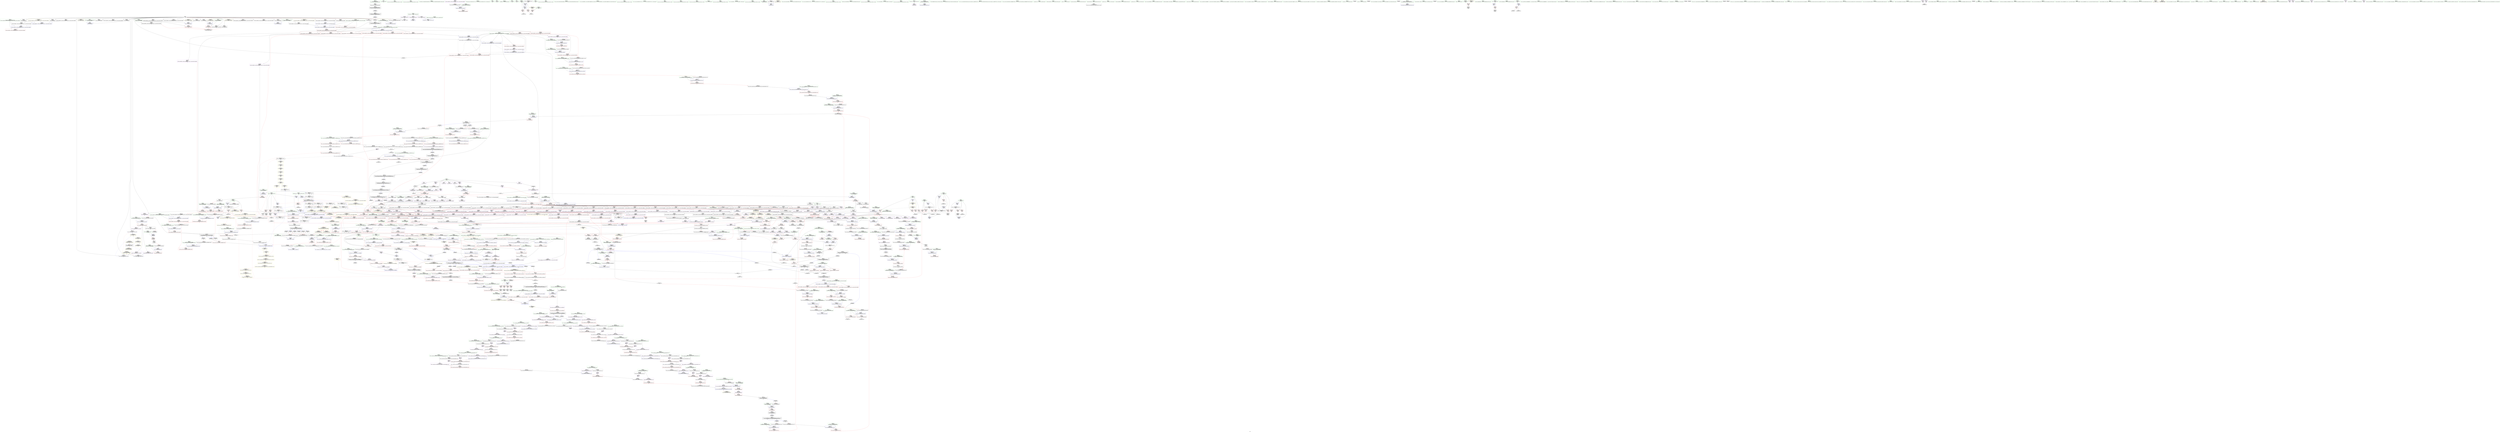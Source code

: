 digraph "SVFG" {
	label="SVFG";

	Node0x55b4bd3cdf50 [shape=record,color=grey,label="{NodeID: 0\nNullPtr|{|<s29>97}}"];
	Node0x55b4bd3cdf50 -> Node0x55b4bd685960[style=solid];
	Node0x55b4bd3cdf50 -> Node0x55b4bd685a60[style=solid];
	Node0x55b4bd3cdf50 -> Node0x55b4bd685b30[style=solid];
	Node0x55b4bd3cdf50 -> Node0x55b4bd685c00[style=solid];
	Node0x55b4bd3cdf50 -> Node0x55b4bd685cd0[style=solid];
	Node0x55b4bd3cdf50 -> Node0x55b4bd685da0[style=solid];
	Node0x55b4bd3cdf50 -> Node0x55b4bd685e70[style=solid];
	Node0x55b4bd3cdf50 -> Node0x55b4bd685f40[style=solid];
	Node0x55b4bd3cdf50 -> Node0x55b4bd686010[style=solid];
	Node0x55b4bd3cdf50 -> Node0x55b4bd6860e0[style=solid];
	Node0x55b4bd3cdf50 -> Node0x55b4bd6861b0[style=solid];
	Node0x55b4bd3cdf50 -> Node0x55b4bd686280[style=solid];
	Node0x55b4bd3cdf50 -> Node0x55b4bd686350[style=solid];
	Node0x55b4bd3cdf50 -> Node0x55b4bd686420[style=solid];
	Node0x55b4bd3cdf50 -> Node0x55b4bd6864f0[style=solid];
	Node0x55b4bd3cdf50 -> Node0x55b4bd6865c0[style=solid];
	Node0x55b4bd3cdf50 -> Node0x55b4bd686690[style=solid];
	Node0x55b4bd3cdf50 -> Node0x55b4bd686760[style=solid];
	Node0x55b4bd3cdf50 -> Node0x55b4bd686830[style=solid];
	Node0x55b4bd3cdf50 -> Node0x55b4bd686900[style=solid];
	Node0x55b4bd3cdf50 -> Node0x55b4bd6869d0[style=solid];
	Node0x55b4bd3cdf50 -> Node0x55b4bd68ceb0[style=solid];
	Node0x55b4bd3cdf50 -> Node0x55b4bd68ef60[style=solid];
	Node0x55b4bd3cdf50 -> Node0x55b4bd68f030[style=solid];
	Node0x55b4bd3cdf50 -> Node0x55b4bd68f100[style=solid];
	Node0x55b4bd3cdf50 -> Node0x55b4bd691250[style=solid];
	Node0x55b4bd3cdf50 -> Node0x55b4bd6cf610[style=solid];
	Node0x55b4bd3cdf50 -> Node0x55b4bd6d31b0[style=solid];
	Node0x55b4bd3cdf50 -> Node0x55b4bd6d3330[style=solid];
	Node0x55b4bd3cdf50:s29 -> Node0x55b4bd7997a0[style=solid,color=red];
	Node0x55b4bd68c360 [shape=record,color=red,label="{NodeID: 775\n1672\<--1671\ndummyVal\<--offset_0\n_ZSt22__uninitialized_copy_aISt13move_iteratorIPiES1_iET0_T_S4_S3_RSaIT1_E\n}"];
	Node0x55b4bd68c360 -> Node0x55b4bd693c90[style=solid];
	Node0x55b4bd682ea0 [shape=record,color=purple,label="{NodeID: 443\n125\<--124\n_M_impl2\<--\n_ZNSt6vectorIiSaIiEED2Ev\n}"];
	Node0x55b4bd676c60 [shape=record,color=green,label="{NodeID: 111\n654\<--655\nthis.addr\<--this.addr_field_insensitive\n_ZNSt12_Vector_baseIiSaIiEE13_M_deallocateEPim\n}"];
	Node0x55b4bd676c60 -> Node0x55b4bd69ccd0[style=solid];
	Node0x55b4bd676c60 -> Node0x55b4bd68fc60[style=solid];
	Node0x55b4bd691e80 [shape=record,color=blue,label="{NodeID: 886\n1008\<--1007\n__t.addr\<--__t\n_ZSt7forwardIRKiEOT_RNSt16remove_referenceIS2_E4typeE\n}"];
	Node0x55b4bd691e80 -> Node0x55b4bd69f980[style=dashed];
	Node0x55b4bd698890 [shape=record,color=purple,label="{NodeID: 554\n1507\<--1505\ncoerce.dive\<--__it\n_ZSt12__miter_baseIPiEDTcl12__miter_basecldtfp_4baseEEESt13move_iteratorIT_E\n}"];
	Node0x55b4bd698890 -> Node0x55b4bd6b4690[style=solid];
	Node0x55b4bd67b460 [shape=record,color=green,label="{NodeID: 222\n1414\<--1415\n__result.addr\<--__result.addr_field_insensitive\n_ZNSt20__uninitialized_copyILb1EE13__uninit_copyISt13move_iteratorIPiES3_EET0_T_S6_S5_\n}"];
	Node0x55b4bd67b460 -> Node0x55b4bd6a2220[style=solid];
	Node0x55b4bd67b460 -> Node0x55b4bd6b3da0[style=solid];
	Node0x55b4bd795480 [shape=record,color=black,label="{NodeID: 2104\n689 = PHI(669, )\n1st arg _ZNSt16allocator_traitsISaIiEE10deallocateERS0_Pim }"];
	Node0x55b4bd795480 -> Node0x55b4bd690070[style=solid];
	Node0x55b4bd69e2c0 [shape=record,color=red,label="{NodeID: 665\n848\<--811\n\<--__new_start\n_ZNSt6vectorIiSaIiEE17_M_realloc_insertIJRKiEEEvN9__gnu_cxx17__normal_iteratorIPiS1_EEDpOT_\n}"];
	Node0x55b4bd69e2c0 -> Node0x55b4bd698fe0[style=solid];
	Node0x55b4bd6d3330 [shape=record,color=grey,label="{NodeID: 1440\n892 = cmp(891, 3, )\n}"];
	Node0x55b4bd689440 [shape=record,color=black,label="{NodeID: 333\n878\<--823\n\<--this1\n_ZNSt6vectorIiSaIiEE17_M_realloc_insertIJRKiEEEvN9__gnu_cxx17__normal_iteratorIPiS1_EEDpOT_\n|{<s0>64}}"];
	Node0x55b4bd689440:s0 -> Node0x55b4bd79be60[style=solid,color=red];
	Node0x55b4bd422930 [shape=record,color=green,label="{NodeID: 1\n7\<--1\n__dso_handle\<--dummyObj\nGlob }"];
	Node0x55b4bd68c430 [shape=record,color=red,label="{NodeID: 776\n1675\<--1674\ndummyVal\<--offset_0\n_ZSt18uninitialized_copyISt13move_iteratorIPiES1_ET0_T_S4_S3_\n}"];
	Node0x55b4bd68c430 -> Node0x55b4bd6b3a60[style=solid];
	Node0x55b4bd682f70 [shape=record,color=purple,label="{NodeID: 444\n126\<--124\n_M_finish\<--\n_ZNSt6vectorIiSaIiEED2Ev\n}"];
	Node0x55b4bd682f70 -> Node0x55b4bd699c10[style=solid];
	Node0x55b4bd676d30 [shape=record,color=green,label="{NodeID: 112\n656\<--657\n__p.addr\<--__p.addr_field_insensitive\n_ZNSt12_Vector_baseIiSaIiEE13_M_deallocateEPim\n}"];
	Node0x55b4bd676d30 -> Node0x55b4bd69cda0[style=solid];
	Node0x55b4bd676d30 -> Node0x55b4bd69ce70[style=solid];
	Node0x55b4bd676d30 -> Node0x55b4bd68fd30[style=solid];
	Node0x55b4bd691f50 [shape=record,color=blue,label="{NodeID: 887\n1017\<--1014\nthis.addr\<--this\n_ZNKSt6vectorIiSaIiEE12_M_check_lenEmPKc\n}"];
	Node0x55b4bd691f50 -> Node0x55b4bd69fa50[style=dashed];
	Node0x55b4bd698960 [shape=record,color=purple,label="{NodeID: 555\n1691\<--1572\noffset_0\<--\n}"];
	Node0x55b4bd698960 -> Node0x55b4bd6b4eb0[style=solid];
	Node0x55b4bd67b530 [shape=record,color=green,label="{NodeID: 223\n1416\<--1417\nagg.tmp\<--agg.tmp_field_insensitive\n_ZNSt20__uninitialized_copyILb1EE13__uninit_copyISt13move_iteratorIPiES3_EET0_T_S6_S5_\n}"];
	Node0x55b4bd67b530 -> Node0x55b4bd6804a0[style=solid];
	Node0x55b4bd67b530 -> Node0x55b4bd697d30[style=solid];
	Node0x55b4bd7955c0 [shape=record,color=black,label="{NodeID: 2105\n690 = PHI(670, )\n2nd arg _ZNSt16allocator_traitsISaIiEE10deallocateERS0_Pim }"];
	Node0x55b4bd7955c0 -> Node0x55b4bd690140[style=solid];
	Node0x55b4bd69e390 [shape=record,color=red,label="{NodeID: 666\n861\<--811\n\<--__new_start\n_ZNSt6vectorIiSaIiEE17_M_realloc_insertIJRKiEEEvN9__gnu_cxx17__normal_iteratorIPiS1_EEDpOT_\n|{<s0>62}}"];
	Node0x55b4bd69e390:s0 -> Node0x55b4bd79c530[style=solid,color=red];
	Node0x55b4bd6d34b0 [shape=record,color=grey,label="{NodeID: 1441\n386 = cmp(384, 385, )\n}"];
	Node0x55b4bd689510 [shape=record,color=black,label="{NodeID: 334\n894\<--823\n\<--this1\n_ZNSt6vectorIiSaIiEE17_M_realloc_insertIJRKiEEEvN9__gnu_cxx17__normal_iteratorIPiS1_EEDpOT_\n}"];
	Node0x55b4bd689510 -> Node0x55b4bd6957d0[style=solid];
	Node0x55b4bd438950 [shape=record,color=green,label="{NodeID: 2\n14\<--1\n\<--dummyObj\nCan only get source location for instruction, argument, global var or function.}"];
	Node0x55b4bd68c500 [shape=record,color=red,label="{NodeID: 777\n1678\<--1677\ndummyVal\<--offset_0\n_ZSt18uninitialized_copyISt13move_iteratorIPiES1_ET0_T_S4_S3_\n}"];
	Node0x55b4bd68c500 -> Node0x55b4bd6b3b30[style=solid];
	Node0x55b4bd683040 [shape=record,color=purple,label="{NodeID: 445\n181\<--157\ncoerce.dive\<--it\n_Z3dfsi\n}"];
	Node0x55b4bd683040 -> Node0x55b4bd68d630[style=solid];
	Node0x55b4bd676e00 [shape=record,color=green,label="{NodeID: 113\n658\<--659\n__n.addr\<--__n.addr_field_insensitive\n_ZNSt12_Vector_baseIiSaIiEE13_M_deallocateEPim\n}"];
	Node0x55b4bd676e00 -> Node0x55b4bd69cf40[style=solid];
	Node0x55b4bd676e00 -> Node0x55b4bd68fe00[style=solid];
	Node0x55b4bd692020 [shape=record,color=blue,label="{NodeID: 888\n1019\<--1015\n__n.addr\<--__n\n_ZNKSt6vectorIiSaIiEE12_M_check_lenEmPKc\n|{|<s2>83}}"];
	Node0x55b4bd692020 -> Node0x55b4bd69fb20[style=dashed];
	Node0x55b4bd692020 -> Node0x55b4bd69ff30[style=dashed];
	Node0x55b4bd692020:s2 -> Node0x55b4bd714570[style=dashed,color=red];
	Node0x55b4bd6aa460 [shape=record,color=yellow,style=double,label="{NodeID: 1663\n26V_1 = ENCHI(MR_26V_0)\npts\{1301 \}\nFun[_ZNSt16allocator_traitsISaIiEE9constructIiJRKiEEEvRS0_PT_DpOT0_]|{<s0>53}}"];
	Node0x55b4bd6aa460:s0 -> Node0x55b4bd691db0[style=dashed,color=red];
	Node0x55b4bd698a30 [shape=record,color=purple,label="{NodeID: 556\n1692\<--1574\noffset_0\<--\n}"];
	Node0x55b4bd698a30 -> Node0x55b4bd68c910[style=solid];
	Node0x55b4bd67b600 [shape=record,color=green,label="{NodeID: 224\n1418\<--1419\nagg.tmp2\<--agg.tmp2_field_insensitive\n_ZNSt20__uninitialized_copyILb1EE13__uninit_copyISt13move_iteratorIPiES3_EET0_T_S6_S5_\n}"];
	Node0x55b4bd67b600 -> Node0x55b4bd680570[style=solid];
	Node0x55b4bd67b600 -> Node0x55b4bd697e00[style=solid];
	Node0x55b4bd795700 [shape=record,color=black,label="{NodeID: 2106\n1479 = PHI(1464, )\n0th arg _ZSt14__copy_move_a2ILb1EPiS0_ET1_T0_S2_S1_ }"];
	Node0x55b4bd795700 -> Node0x55b4bd6b4420[style=solid];
	Node0x55b4bd69e460 [shape=record,color=red,label="{NodeID: 667\n897\<--811\n\<--__new_start\n_ZNSt6vectorIiSaIiEE17_M_realloc_insertIJRKiEEEvN9__gnu_cxx17__normal_iteratorIPiS1_EEDpOT_\n}"];
	Node0x55b4bd69e460 -> Node0x55b4bd6990b0[style=solid];
	Node0x55b4bd6d3630 [shape=record,color=grey,label="{NodeID: 1442\n1292 = cmp(1290, 1291, )\n}"];
	Node0x55b4bd6895e0 [shape=record,color=black,label="{NodeID: 335\n914\<--823\n\<--this1\n_ZNSt6vectorIiSaIiEE17_M_realloc_insertIJRKiEEEvN9__gnu_cxx17__normal_iteratorIPiS1_EEDpOT_\n|{<s0>69}}"];
	Node0x55b4bd6895e0:s0 -> Node0x55b4bd79be60[style=solid,color=red];
	Node0x55b4bd4378d0 [shape=record,color=green,label="{NodeID: 3\n17\<--1\n\<--dummyObj\nCan only get source location for instruction, argument, global var or function.}"];
	Node0x55b4bd68c5d0 [shape=record,color=red,label="{NodeID: 778\n1681\<--1680\ndummyVal\<--offset_0\n_ZNSt20__uninitialized_copyILb1EE13__uninit_copyISt13move_iteratorIPiES3_EET0_T_S6_S5_\n}"];
	Node0x55b4bd68c5d0 -> Node0x55b4bd6b3e70[style=solid];
	Node0x55b4bd683110 [shape=record,color=purple,label="{NodeID: 446\n190\<--159\ncoerce.dive8\<--ref.tmp\n_Z3dfsi\n}"];
	Node0x55b4bd683110 -> Node0x55b4bd68d700[style=solid];
	Node0x55b4bd676ed0 [shape=record,color=green,label="{NodeID: 114\n672\<--673\n_ZNSt16allocator_traitsISaIiEE10deallocateERS0_Pim\<--_ZNSt16allocator_traitsISaIiEE10deallocateERS0_Pim_field_insensitive\n}"];
	Node0x55b4bd6920f0 [shape=record,color=blue,label="{NodeID: 889\n1021\<--1016\n__s.addr\<--__s\n_ZNKSt6vectorIiSaIiEE12_M_check_lenEmPKc\n}"];
	Node0x55b4bd6920f0 -> Node0x55b4bd69fbf0[style=dashed];
	Node0x55b4bd698b00 [shape=record,color=purple,label="{NodeID: 557\n1603\<--1602\n_M_current\<--this1\n_ZNKSt13move_iteratorIPiE4baseEv\n}"];
	Node0x55b4bd698b00 -> Node0x55b4bd6a34d0[style=solid];
	Node0x55b4bd67b6d0 [shape=record,color=green,label="{NodeID: 225\n1437\<--1438\n_ZSt4copyISt13move_iteratorIPiES1_ET0_T_S4_S3_\<--_ZSt4copyISt13move_iteratorIPiES1_ET0_T_S4_S3__field_insensitive\n}"];
	Node0x55b4bd795840 [shape=record,color=black,label="{NodeID: 2107\n1480 = PHI(1472, )\n1st arg _ZSt14__copy_move_a2ILb1EPiS0_ET1_T0_S2_S1_ }"];
	Node0x55b4bd795840 -> Node0x55b4bd6b44f0[style=solid];
	Node0x55b4bd69e530 [shape=record,color=red,label="{NodeID: 668\n912\<--811\n\<--__new_start\n_ZNSt6vectorIiSaIiEE17_M_realloc_insertIJRKiEEEvN9__gnu_cxx17__normal_iteratorIPiS1_EEDpOT_\n|{<s0>70}}"];
	Node0x55b4bd69e530:s0 -> Node0x55b4bd79d910[style=solid,color=red];
	Node0x55b4bd6d37b0 [shape=record,color=grey,label="{NodeID: 1443\n1039 = cmp(1037, 1038, )\n}"];
	Node0x55b4bd6896b0 [shape=record,color=black,label="{NodeID: 336\n918\<--823\n\<--this1\n_ZNSt6vectorIiSaIiEE17_M_realloc_insertIJRKiEEEvN9__gnu_cxx17__normal_iteratorIPiS1_EEDpOT_\n|{<s0>71}}"];
	Node0x55b4bd6896b0:s0 -> Node0x55b4bd79b950[style=solid,color=red];
	Node0x55b4bd673020 [shape=record,color=green,label="{NodeID: 4\n19\<--1\n.str\<--dummyObj\nGlob }"];
	Node0x55b4bd68c6a0 [shape=record,color=red,label="{NodeID: 779\n1684\<--1683\ndummyVal\<--offset_0\n_ZNSt20__uninitialized_copyILb1EE13__uninit_copyISt13move_iteratorIPiES3_EET0_T_S6_S5_\n}"];
	Node0x55b4bd68c6a0 -> Node0x55b4bd6b3f40[style=solid];
	Node0x55b4bd6831e0 [shape=record,color=purple,label="{NodeID: 447\n221\<--209\ncoerce.dive\<--retval\n_ZNSt6vectorIiSaIiEE5beginEv\n}"];
	Node0x55b4bd6831e0 -> Node0x55b4bd69a290[style=solid];
	Node0x55b4bd67bb10 [shape=record,color=green,label="{NodeID: 115\n678\<--679\nthis.addr\<--this.addr_field_insensitive\n_ZNSt12_Vector_baseIiSaIiEE12_Vector_implD2Ev\n}"];
	Node0x55b4bd67bb10 -> Node0x55b4bd69d010[style=solid];
	Node0x55b4bd67bb10 -> Node0x55b4bd68fed0[style=solid];
	Node0x55b4bd73f250 [shape=record,color=yellow,style=double,label="{NodeID: 1997\n2V_3 = CSCHI(MR_2V_2)\npts\{120000 120001 120002 \}\nCS[]|{|<s1>128}}"];
	Node0x55b4bd73f250 -> Node0x55b4bd713400[style=dashed];
	Node0x55b4bd73f250:s1 -> Node0x55b4bd740fe0[style=dashed,color=blue];
	Node0x55b4bd6921c0 [shape=record,color=blue,label="{NodeID: 890\n1025\<--1047\nref.tmp\<--call4\n_ZNKSt6vectorIiSaIiEE12_M_check_lenEmPKc\n|{|<s1>83}}"];
	Node0x55b4bd6921c0 -> Node0x55b4bd69ff30[style=dashed];
	Node0x55b4bd6921c0:s1 -> Node0x55b4bd714680[style=dashed,color=red];
	Node0x55b4bd698bd0 [shape=record,color=purple,label="{NodeID: 558\n1616\<--1615\n_M_current\<--this1\n_ZNSt13move_iteratorIPiEC2ES0_\n}"];
	Node0x55b4bd698bd0 -> Node0x55b4bd6b52c0[style=solid];
	Node0x55b4bd67b7d0 [shape=record,color=green,label="{NodeID: 226\n1444\<--1445\n__first\<--__first_field_insensitive\n_ZSt4copyISt13move_iteratorIPiES1_ET0_T_S4_S3_\n}"];
	Node0x55b4bd67b7d0 -> Node0x55b4bd680710[style=solid];
	Node0x55b4bd67b7d0 -> Node0x55b4bd698210[style=solid];
	Node0x55b4bd795980 [shape=record,color=black,label="{NodeID: 2108\n1481 = PHI(1473, )\n2nd arg _ZSt14__copy_move_a2ILb1EPiS0_ET1_T0_S2_S1_ }"];
	Node0x55b4bd795980 -> Node0x55b4bd6b45c0[style=solid];
	Node0x55b4bd69e600 [shape=record,color=red,label="{NodeID: 669\n919\<--811\n\<--__new_start\n_ZNSt6vectorIiSaIiEE17_M_realloc_insertIJRKiEEEvN9__gnu_cxx17__normal_iteratorIPiS1_EEDpOT_\n|{<s0>71}}"];
	Node0x55b4bd69e600:s0 -> Node0x55b4bd79bae0[style=solid,color=red];
	Node0x55b4bd689780 [shape=record,color=black,label="{NodeID: 337\n926\<--823\n\<--this1\n_ZNSt6vectorIiSaIiEE17_M_realloc_insertIJRKiEEEvN9__gnu_cxx17__normal_iteratorIPiS1_EEDpOT_\n}"];
	Node0x55b4bd689780 -> Node0x55b4bd6958a0[style=solid];
	Node0x55b4bd689780 -> Node0x55b4bd695970[style=solid];
	Node0x55b4bd658ba0 [shape=record,color=green,label="{NodeID: 5\n23\<--1\n.str.2\<--dummyObj\nGlob }"];
	Node0x55b4bd68c770 [shape=record,color=red,label="{NodeID: 780\n1687\<--1686\ndummyVal\<--offset_0\n_ZSt4copyISt13move_iteratorIPiES1_ET0_T_S4_S3_\n}"];
	Node0x55b4bd68c770 -> Node0x55b4bd6b4280[style=solid];
	Node0x55b4bd6832b0 [shape=record,color=purple,label="{NodeID: 448\n216\<--215\n_M_impl\<--\n_ZNSt6vectorIiSaIiEE5beginEv\n}"];
	Node0x55b4bd67bbe0 [shape=record,color=green,label="{NodeID: 116\n684\<--685\n_ZNSaIiED2Ev\<--_ZNSaIiED2Ev_field_insensitive\n}"];
	Node0x55b4bd692290 [shape=record,color=blue,label="{NodeID: 891\n1023\<--1053\n__len\<--add\n_ZNKSt6vectorIiSaIiEE12_M_check_lenEmPKc\n}"];
	Node0x55b4bd692290 -> Node0x55b4bd69fcc0[style=dashed];
	Node0x55b4bd692290 -> Node0x55b4bd69fd90[style=dashed];
	Node0x55b4bd692290 -> Node0x55b4bd69fe60[style=dashed];
	Node0x55b4bd698ca0 [shape=record,color=purple,label="{NodeID: 559\n1643\<--1642\n_M_impl\<--\n_ZNSt6vectorIiSaIiEE15_M_erase_at_endEPi\n}"];
	Node0x55b4bd67b8a0 [shape=record,color=green,label="{NodeID: 227\n1446\<--1447\n__last\<--__last_field_insensitive\n_ZSt4copyISt13move_iteratorIPiES1_ET0_T_S4_S3_\n}"];
	Node0x55b4bd67b8a0 -> Node0x55b4bd6807e0[style=solid];
	Node0x55b4bd67b8a0 -> Node0x55b4bd6982e0[style=solid];
	Node0x55b4bd795ac0 [shape=record,color=black,label="{NodeID: 2109\n1598 = PHI(1505, )\n0th arg _ZNKSt13move_iteratorIPiE4baseEv }"];
	Node0x55b4bd795ac0 -> Node0x55b4bd6b5050[style=solid];
	Node0x55b4bd69e6d0 [shape=record,color=red,label="{NodeID: 670\n955\<--811\n\<--__new_start\n_ZNSt6vectorIiSaIiEE17_M_realloc_insertIJRKiEEEvN9__gnu_cxx17__normal_iteratorIPiS1_EEDpOT_\n}"];
	Node0x55b4bd69e6d0 -> Node0x55b4bd6918d0[style=solid];
	Node0x55b4bd705030 [shape=record,color=black,label="{NodeID: 1445\nMR_28V_3 = PHI(MR_28V_4, MR_28V_2, )\npts\{90000 \}\n|{|<s1>27|<s2>27|<s3>27}}"];
	Node0x55b4bd705030 -> Node0x55b4bd68e330[style=dashed];
	Node0x55b4bd705030:s1 -> Node0x55b4bd69a020[style=dashed,color=red];
	Node0x55b4bd705030:s2 -> Node0x55b4bd68d560[style=dashed,color=red];
	Node0x55b4bd705030:s3 -> Node0x55b4bd705c50[style=dashed,color=red];
	Node0x55b4bd689850 [shape=record,color=black,label="{NodeID: 338\n930\<--823\n\<--this1\n_ZNSt6vectorIiSaIiEE17_M_realloc_insertIJRKiEEEvN9__gnu_cxx17__normal_iteratorIPiS1_EEDpOT_\n}"];
	Node0x55b4bd689850 -> Node0x55b4bd695a40[style=solid];
	Node0x55b4bd689850 -> Node0x55b4bd695b10[style=solid];
	Node0x55b4bd658860 [shape=record,color=green,label="{NodeID: 6\n25\<--1\n.str.3\<--dummyObj\nGlob }"];
	Node0x55b4bd68c840 [shape=record,color=red,label="{NodeID: 781\n1690\<--1689\ndummyVal\<--offset_0\n_ZSt4copyISt13move_iteratorIPiES1_ET0_T_S4_S3_\n}"];
	Node0x55b4bd68c840 -> Node0x55b4bd6b4350[style=solid];
	Node0x55b4bd683380 [shape=record,color=purple,label="{NodeID: 449\n217\<--215\n_M_start\<--\n_ZNSt6vectorIiSaIiEE5beginEv\n|{<s0>19}}"];
	Node0x55b4bd683380:s0 -> Node0x55b4bd798900[style=solid,color=red];
	Node0x55b4bd67bce0 [shape=record,color=green,label="{NodeID: 117\n691\<--692\n__a.addr\<--__a.addr_field_insensitive\n_ZNSt16allocator_traitsISaIiEE10deallocateERS0_Pim\n}"];
	Node0x55b4bd67bce0 -> Node0x55b4bd69d0e0[style=solid];
	Node0x55b4bd67bce0 -> Node0x55b4bd68ffa0[style=solid];
	Node0x55b4bd73f5a0 [shape=record,color=yellow,style=double,label="{NodeID: 1999\n2V_2 = CSCHI(MR_2V_1)\npts\{120000 120001 120002 \}\nCS[]|{<s0>5}}"];
	Node0x55b4bd73f5a0:s0 -> Node0x55b4bd73f700[style=dashed,color=blue];
	Node0x55b4bd692360 [shape=record,color=blue,label="{NodeID: 892\n1072\<--1070\n__lhs.addr\<--__lhs\n_ZN9__gnu_cxxmiIPiSt6vectorIiSaIiEEEENS_17__normal_iteratorIT_T0_E15difference_typeERKS8_SB_\n}"];
	Node0x55b4bd692360 -> Node0x55b4bd6a0000[style=dashed];
	Node0x55b4bd6aa840 [shape=record,color=yellow,style=double,label="{NodeID: 1667\n26V_1 = ENCHI(MR_26V_0)\npts\{1301 \}\nFun[_ZSt22__uninitialized_copy_aISt13move_iteratorIPiES1_iET0_T_S4_S3_RSaIT1_E]|{<s0>103}}"];
	Node0x55b4bd6aa840:s0 -> Node0x55b4bd6a80b0[style=dashed,color=red];
	Node0x55b4bd698d70 [shape=record,color=purple,label="{NodeID: 560\n1644\<--1642\n_M_finish\<--\n_ZNSt6vectorIiSaIiEE15_M_erase_at_endEPi\n}"];
	Node0x55b4bd698d70 -> Node0x55b4bd68c1c0[style=solid];
	Node0x55b4bd67b970 [shape=record,color=green,label="{NodeID: 228\n1448\<--1449\n__result.addr\<--__result.addr_field_insensitive\n_ZSt4copyISt13move_iteratorIPiES1_ET0_T_S4_S3_\n}"];
	Node0x55b4bd67b970 -> Node0x55b4bd6a2490[style=solid];
	Node0x55b4bd67b970 -> Node0x55b4bd6b41b0[style=solid];
	Node0x55b4bd795c00 [shape=record,color=black,label="{NodeID: 2110\n244 = PHI(186, 414, )\n0th arg _ZNSt6vectorIiSaIiEE3endEv }"];
	Node0x55b4bd795c00 -> Node0x55b4bd68da40[style=solid];
	Node0x55b4bd69e7a0 [shape=record,color=red,label="{NodeID: 671\n965\<--811\n\<--__new_start\n_ZNSt6vectorIiSaIiEE17_M_realloc_insertIJRKiEEEvN9__gnu_cxx17__normal_iteratorIPiS1_EEDpOT_\n}"];
	Node0x55b4bd69e7a0 -> Node0x55b4bd699180[style=solid];
	Node0x55b4bd705530 [shape=record,color=black,label="{NodeID: 1446\nMR_63V_3 = PHI(MR_63V_4, MR_63V_2, )\npts\{282 \}\n|{|<s3>26}}"];
	Node0x55b4bd705530 -> Node0x55b4bd69ab80[style=dashed];
	Node0x55b4bd705530 -> Node0x55b4bd69ac50[style=dashed];
	Node0x55b4bd705530 -> Node0x55b4bd68dff0[style=dashed];
	Node0x55b4bd705530:s3 -> Node0x55b4bd70ac30[style=dashed,color=red];
	Node0x55b4bd689920 [shape=record,color=black,label="{NodeID: 339\n934\<--823\n\<--this1\n_ZNSt6vectorIiSaIiEE17_M_realloc_insertIJRKiEEEvN9__gnu_cxx17__normal_iteratorIPiS1_EEDpOT_\n|{<s0>73}}"];
	Node0x55b4bd689920:s0 -> Node0x55b4bd79be60[style=solid,color=red];
	Node0x55b4bd6738a0 [shape=record,color=green,label="{NodeID: 7\n27\<--1\n.str.4\<--dummyObj\nGlob }"];
	Node0x55b4bd68c910 [shape=record,color=red,label="{NodeID: 782\n1693\<--1692\ndummyVal\<--offset_0\n_ZNSt11__copy_moveILb1ELb1ESt26random_access_iterator_tagE8__copy_mIiEEPT_PKS3_S6_S4_\n}"];
	Node0x55b4bd68c910 -> Node0x55b4bd6b4eb0[style=solid];
	Node0x55b4bd683450 [shape=record,color=purple,label="{NodeID: 450\n255\<--245\ncoerce.dive\<--retval\n_ZNSt6vectorIiSaIiEE3endEv\n}"];
	Node0x55b4bd683450 -> Node0x55b4bd69a770[style=solid];
	Node0x55b4bd67bdb0 [shape=record,color=green,label="{NodeID: 118\n693\<--694\n__p.addr\<--__p.addr_field_insensitive\n_ZNSt16allocator_traitsISaIiEE10deallocateERS0_Pim\n}"];
	Node0x55b4bd67bdb0 -> Node0x55b4bd69d1b0[style=solid];
	Node0x55b4bd67bdb0 -> Node0x55b4bd690070[style=solid];
	Node0x55b4bd73f700 [shape=record,color=yellow,style=double,label="{NodeID: 2000\n2V_2 = CSCHI(MR_2V_1)\npts\{120000 120001 120002 \}\nCS[]|{<s0>3}}"];
	Node0x55b4bd73f700:s0 -> Node0x55b4bd73f250[style=dashed,color=blue];
	Node0x55b4bd692430 [shape=record,color=blue,label="{NodeID: 893\n1074\<--1071\n__rhs.addr\<--__rhs\n_ZN9__gnu_cxxmiIPiSt6vectorIiSaIiEEEENS_17__normal_iteratorIT_T0_E15difference_typeERKS8_SB_\n}"];
	Node0x55b4bd692430 -> Node0x55b4bd6a00d0[style=dashed];
	Node0x55b4bd698e40 [shape=record,color=purple,label="{NodeID: 561\n1651\<--1650\n_M_impl2\<--\n_ZNSt6vectorIiSaIiEE15_M_erase_at_endEPi\n}"];
	Node0x55b4bd67ba40 [shape=record,color=green,label="{NodeID: 229\n1450\<--1451\nagg.tmp\<--agg.tmp_field_insensitive\n_ZSt4copyISt13move_iteratorIPiES1_ET0_T_S4_S3_\n}"];
	Node0x55b4bd67ba40 -> Node0x55b4bd6808b0[style=solid];
	Node0x55b4bd67ba40 -> Node0x55b4bd6983b0[style=solid];
	Node0x55b4bd795e10 [shape=record,color=black,label="{NodeID: 2111\n537 = PHI(525, )\n0th arg _ZNSaIiEC2Ev }"];
	Node0x55b4bd795e10 -> Node0x55b4bd68f1d0[style=solid];
	Node0x55b4bd69e870 [shape=record,color=red,label="{NodeID: 672\n868\<--813\n\<--__new_finish\n_ZNSt6vectorIiSaIiEE17_M_realloc_insertIJRKiEEEvN9__gnu_cxx17__normal_iteratorIPiS1_EEDpOT_\n}"];
	Node0x55b4bd69e870 -> Node0x55b4bd695560[style=solid];
	Node0x55b4bd705620 [shape=record,color=black,label="{NodeID: 1447\nMR_67V_2 = PHI(MR_67V_4, MR_67V_1, )\npts\{286 \}\n}"];
	Node0x55b4bd705620 -> Node0x55b4bd68de50[style=dashed];
	Node0x55b4bd6899f0 [shape=record,color=black,label="{NodeID: 340\n937\<--823\n\<--this1\n_ZNSt6vectorIiSaIiEE17_M_realloc_insertIJRKiEEEvN9__gnu_cxx17__normal_iteratorIPiS1_EEDpOT_\n|{<s0>75}}"];
	Node0x55b4bd6899f0:s0 -> Node0x55b4bd79b950[style=solid,color=red];
	Node0x55b4bd673930 [shape=record,color=green,label="{NodeID: 8\n29\<--1\n.str.5\<--dummyObj\nGlob }"];
	Node0x55b4bd68c9e0 [shape=record,color=blue,label="{NodeID: 783\n13\<--14\nn\<--\nGlob }"];
	Node0x55b4bd68c9e0 -> Node0x55b4bd6a7860[style=dashed];
	Node0x55b4bd6a4b00 [shape=record,color=yellow,style=double,label="{NodeID: 1558\n16V_1 = ENCHI(MR_16V_0)\npts\{120000 \}\nFun[_ZNKSt6vectorIiSaIiEE4sizeEv]}"];
	Node0x55b4bd6a4b00 -> Node0x55b4bd6a0ea0[style=dashed];
	Node0x55b4bd683520 [shape=record,color=purple,label="{NodeID: 451\n252\<--251\n_M_impl\<--\n_ZNSt6vectorIiSaIiEE3endEv\n}"];
	Node0x55b4bd67be80 [shape=record,color=green,label="{NodeID: 119\n695\<--696\n__n.addr\<--__n.addr_field_insensitive\n_ZNSt16allocator_traitsISaIiEE10deallocateERS0_Pim\n}"];
	Node0x55b4bd67be80 -> Node0x55b4bd69d280[style=solid];
	Node0x55b4bd67be80 -> Node0x55b4bd690140[style=solid];
	Node0x55b4bd692500 [shape=record,color=blue,label="{NodeID: 894\n1092\<--1090\nthis.addr\<--this\n_ZNSt12_Vector_baseIiSaIiEE11_M_allocateEm\n}"];
	Node0x55b4bd692500 -> Node0x55b4bd6a0340[style=dashed];
	Node0x55b4bd698f10 [shape=record,color=purple,label="{NodeID: 562\n1652\<--1650\n_M_finish3\<--\n_ZNSt6vectorIiSaIiEE15_M_erase_at_endEPi\n}"];
	Node0x55b4bd698f10 -> Node0x55b4bd6b56d0[style=solid];
	Node0x55b4bd683e80 [shape=record,color=green,label="{NodeID: 230\n1452\<--1453\nagg.tmp3\<--agg.tmp3_field_insensitive\n_ZSt4copyISt13move_iteratorIPiES1_ET0_T_S4_S3_\n}"];
	Node0x55b4bd683e80 -> Node0x55b4bd680980[style=solid];
	Node0x55b4bd683e80 -> Node0x55b4bd698480[style=solid];
	Node0x55b4bd795f20 [shape=record,color=black,label="{NodeID: 2112\n985 = PHI(785, )\n0th arg _ZN9__gnu_cxx13new_allocatorIiE9constructIiJRKiEEEvPT_DpOT0_ }"];
	Node0x55b4bd795f20 -> Node0x55b4bd691b40[style=solid];
	Node0x55b4bd69e940 [shape=record,color=red,label="{NodeID: 673\n877\<--813\n\<--__new_finish\n_ZNSt6vectorIiSaIiEE17_M_realloc_insertIJRKiEEEvN9__gnu_cxx17__normal_iteratorIPiS1_EEDpOT_\n|{<s0>65}}"];
	Node0x55b4bd69e940:s0 -> Node0x55b4bd79c530[style=solid,color=red];
	Node0x55b4bd706f80 [shape=record,color=black,label="{NodeID: 1448\nMR_26V_2 = PHI(MR_26V_3, MR_26V_1, )\npts\{1301 \}\n|{|<s1>27|<s2>35}}"];
	Node0x55b4bd706f80 -> Node0x55b4bd710c00[style=dashed];
	Node0x55b4bd706f80:s1 -> Node0x55b4bd6a4eb0[style=dashed,color=red];
	Node0x55b4bd706f80:s2 -> Node0x55b4bd710170[style=dashed,color=blue];
	Node0x55b4bd689ac0 [shape=record,color=black,label="{NodeID: 341\n938\<--823\n\<--this1\n_ZNSt6vectorIiSaIiEE17_M_realloc_insertIJRKiEEEvN9__gnu_cxx17__normal_iteratorIPiS1_EEDpOT_\n}"];
	Node0x55b4bd689ac0 -> Node0x55b4bd695be0[style=solid];
	Node0x55b4bd689ac0 -> Node0x55b4bd695cb0[style=solid];
	Node0x55b4bd6739c0 [shape=record,color=green,label="{NodeID: 9\n32\<--1\n\<--dummyObj\nCan only get source location for instruction, argument, global var or function.}"];
	Node0x55b4bd68cab0 [shape=record,color=blue,label="{NodeID: 784\n16\<--17\ndiamond\<--\nGlob }"];
	Node0x55b4bd68cab0 -> Node0x55b4bd710170[style=dashed];
	Node0x55b4bd6a4be0 [shape=record,color=yellow,style=double,label="{NodeID: 1559\n18V_1 = ENCHI(MR_18V_0)\npts\{120001 \}\nFun[_ZNKSt6vectorIiSaIiEE4sizeEv]}"];
	Node0x55b4bd6a4be0 -> Node0x55b4bd6a0dd0[style=dashed];
	Node0x55b4bd6835f0 [shape=record,color=purple,label="{NodeID: 452\n253\<--251\n_M_finish\<--\n_ZNSt6vectorIiSaIiEE3endEv\n|{<s0>22}}"];
	Node0x55b4bd6835f0:s0 -> Node0x55b4bd798900[style=solid,color=red];
	Node0x55b4bd67bf50 [shape=record,color=green,label="{NodeID: 120\n705\<--706\n_ZN9__gnu_cxx13new_allocatorIiE10deallocateEPim\<--_ZN9__gnu_cxx13new_allocatorIiE10deallocateEPim_field_insensitive\n}"];
	Node0x55b4bd6925d0 [shape=record,color=blue,label="{NodeID: 895\n1094\<--1091\n__n.addr\<--__n\n_ZNSt12_Vector_baseIiSaIiEE11_M_allocateEm\n}"];
	Node0x55b4bd6925d0 -> Node0x55b4bd6a0410[style=dashed];
	Node0x55b4bd6925d0 -> Node0x55b4bd6a04e0[style=dashed];
	Node0x55b4bd698fe0 [shape=record,color=purple,label="{NodeID: 563\n850\<--848\nadd.ptr\<--\n_ZNSt6vectorIiSaIiEE17_M_realloc_insertIJRKiEEEvN9__gnu_cxx17__normal_iteratorIPiS1_EEDpOT_\n|{<s0>59}}"];
	Node0x55b4bd698fe0:s0 -> Node0x55b4bd79ca30[style=solid,color=red];
	Node0x55b4bd683f50 [shape=record,color=green,label="{NodeID: 231\n1465\<--1466\n_ZSt12__miter_baseIPiEDTcl12__miter_basecldtfp_4baseEEESt13move_iteratorIT_E\<--_ZSt12__miter_baseIPiEDTcl12__miter_basecldtfp_4baseEEESt13move_iteratorIT_E_field_insensitive\n}"];
	Node0x55b4bd796030 [shape=record,color=black,label="{NodeID: 2113\n986 = PHI(786, )\n1st arg _ZN9__gnu_cxx13new_allocatorIiE9constructIiJRKiEEEvPT_DpOT0_ }"];
	Node0x55b4bd796030 -> Node0x55b4bd691c10[style=solid];
	Node0x55b4bd69ea10 [shape=record,color=red,label="{NodeID: 674\n891\<--813\n\<--__new_finish\n_ZNSt6vectorIiSaIiEE17_M_realloc_insertIJRKiEEEvN9__gnu_cxx17__normal_iteratorIPiS1_EEDpOT_\n}"];
	Node0x55b4bd69ea10 -> Node0x55b4bd6d3330[style=solid];
	Node0x55b4bd707450 [shape=record,color=black,label="{NodeID: 1449\nMR_16V_2 = PHI(MR_16V_3, MR_16V_1, )\npts\{120000 \}\n|{|<s1>27|<s2>29|<s3>35}}"];
	Node0x55b4bd707450 -> Node0x55b4bd711100[style=dashed];
	Node0x55b4bd707450:s1 -> Node0x55b4bd6a5230[style=dashed,color=red];
	Node0x55b4bd707450:s2 -> Node0x55b4bd6a9510[style=dashed,color=red];
	Node0x55b4bd707450:s3 -> Node0x55b4bd710170[style=dashed,color=blue];
	Node0x55b4bd689b90 [shape=record,color=black,label="{NodeID: 342\n942\<--823\n\<--this1\n_ZNSt6vectorIiSaIiEE17_M_realloc_insertIJRKiEEEvN9__gnu_cxx17__normal_iteratorIPiS1_EEDpOT_\n}"];
	Node0x55b4bd689b90 -> Node0x55b4bd695d80[style=solid];
	Node0x55b4bd689b90 -> Node0x55b4bd695e50[style=solid];
	Node0x55b4bd673ac0 [shape=record,color=green,label="{NodeID: 10\n169\<--1\n\<--dummyObj\nCan only get source location for instruction, argument, global var or function.}"];
	Node0x55b4bd68cbb0 [shape=record,color=blue,label="{NodeID: 785\n21\<--14\n_ZZ3algvE7case_no\<--\nGlob }"];
	Node0x55b4bd68cbb0 -> Node0x55b4bd710170[style=dashed];
	Node0x55b4bd6836c0 [shape=record,color=purple,label="{NodeID: 453\n264\<--263\n_M_current\<--this1\n_ZNK9__gnu_cxx17__normal_iteratorIPiSt6vectorIiSaIiEEEdeEv\n}"];
	Node0x55b4bd6836c0 -> Node0x55b4bd69a910[style=solid];
	Node0x55b4bd67c050 [shape=record,color=green,label="{NodeID: 121\n712\<--713\nthis.addr\<--this.addr_field_insensitive\n_ZN9__gnu_cxx13new_allocatorIiE10deallocateEPim\n}"];
	Node0x55b4bd67c050 -> Node0x55b4bd69d350[style=solid];
	Node0x55b4bd67c050 -> Node0x55b4bd690210[style=solid];
	Node0x55b4bd6926a0 [shape=record,color=blue,label="{NodeID: 896\n1118\<--1114\n__first.addr\<--__first\n_ZSt34__uninitialized_move_if_noexcept_aIPiS0_SaIiEET0_T_S3_S2_RT1_\n}"];
	Node0x55b4bd6926a0 -> Node0x55b4bd6a05b0[style=dashed];
	Node0x55b4bd6990b0 [shape=record,color=purple,label="{NodeID: 564\n899\<--897\nadd.ptr18\<--\n_ZNSt6vectorIiSaIiEE17_M_realloc_insertIJRKiEEEvN9__gnu_cxx17__normal_iteratorIPiS1_EEDpOT_\n|{<s0>67}}"];
	Node0x55b4bd6990b0:s0 -> Node0x55b4bd796d00[style=solid,color=red];
	Node0x55b4bd684050 [shape=record,color=green,label="{NodeID: 232\n1475\<--1476\n_ZSt14__copy_move_a2ILb1EPiS0_ET1_T0_S2_S1_\<--_ZSt14__copy_move_a2ILb1EPiS0_ET1_T0_S2_S1__field_insensitive\n}"];
	Node0x55b4bd796140 [shape=record,color=black,label="{NodeID: 2114\n987 = PHI(788, )\n2nd arg _ZN9__gnu_cxx13new_allocatorIiE9constructIiJRKiEEEvPT_DpOT0_ }"];
	Node0x55b4bd796140 -> Node0x55b4bd691ce0[style=solid];
	Node0x55b4bd69eae0 [shape=record,color=red,label="{NodeID: 675\n913\<--813\n\<--__new_finish\n_ZNSt6vectorIiSaIiEE17_M_realloc_insertIJRKiEEEvN9__gnu_cxx17__normal_iteratorIPiS1_EEDpOT_\n|{<s0>70}}"];
	Node0x55b4bd69eae0:s0 -> Node0x55b4bd79dc30[style=solid,color=red];
	Node0x55b4bd707950 [shape=record,color=black,label="{NodeID: 1450\nMR_18V_2 = PHI(MR_18V_3, MR_18V_1, )\npts\{120001 \}\n|{|<s2>27}}"];
	Node0x55b4bd707950 -> Node0x55b4bd70d470[style=dashed];
	Node0x55b4bd707950 -> Node0x55b4bd711600[style=dashed];
	Node0x55b4bd707950:s2 -> Node0x55b4bd6a5230[style=dashed,color=red];
	Node0x55b4bd689c60 [shape=record,color=black,label="{NodeID: 343\n946\<--823\n\<--this1\n_ZNSt6vectorIiSaIiEE17_M_realloc_insertIJRKiEEEvN9__gnu_cxx17__normal_iteratorIPiS1_EEDpOT_\n}"];
	Node0x55b4bd689c60 -> Node0x55b4bd695f20[style=solid];
	Node0x55b4bd689c60 -> Node0x55b4bd695ff0[style=solid];
	Node0x55b4bd673bc0 [shape=record,color=green,label="{NodeID: 11\n300\<--1\n\<--dummyObj\nCan only get source location for instruction, argument, global var or function.}"];
	Node0x55b4bd68ccb0 [shape=record,color=blue,label="{NodeID: 786\n1664\<--32\nllvm.global_ctors_0\<--\nGlob }"];
	Node0x55b4bd683790 [shape=record,color=purple,label="{NodeID: 454\n273\<--272\n_M_current\<--this1\n_ZN9__gnu_cxx17__normal_iteratorIPiSt6vectorIiSaIiEEEppEv\n}"];
	Node0x55b4bd683790 -> Node0x55b4bd69aab0[style=solid];
	Node0x55b4bd683790 -> Node0x55b4bd68dcb0[style=solid];
	Node0x55b4bd67c120 [shape=record,color=green,label="{NodeID: 122\n714\<--715\n__p.addr\<--__p.addr_field_insensitive\n_ZN9__gnu_cxx13new_allocatorIiE10deallocateEPim\n}"];
	Node0x55b4bd67c120 -> Node0x55b4bd69d420[style=solid];
	Node0x55b4bd67c120 -> Node0x55b4bd6902e0[style=solid];
	Node0x55b4bd73fc00 [shape=record,color=yellow,style=double,label="{NodeID: 2004\n38V_2 = CSCHI(MR_38V_1)\npts\{2100000 \}\nCS[]}"];
	Node0x55b4bd73fc00 -> Node0x55b4bd69a290[style=dashed];
	Node0x55b4bd692770 [shape=record,color=blue,label="{NodeID: 897\n1120\<--1115\n__last.addr\<--__last\n_ZSt34__uninitialized_move_if_noexcept_aIPiS0_SaIiEET0_T_S3_S2_RT1_\n}"];
	Node0x55b4bd692770 -> Node0x55b4bd6a0680[style=dashed];
	Node0x55b4bd699180 [shape=record,color=purple,label="{NodeID: 565\n967\<--965\nadd.ptr39\<--\n_ZNSt6vectorIiSaIiEE17_M_realloc_insertIJRKiEEEvN9__gnu_cxx17__normal_iteratorIPiS1_EEDpOT_\n}"];
	Node0x55b4bd699180 -> Node0x55b4bd691a70[style=solid];
	Node0x55b4bd684150 [shape=record,color=green,label="{NodeID: 233\n1482\<--1483\n__first.addr\<--__first.addr_field_insensitive\n_ZSt14__copy_move_a2ILb1EPiS0_ET1_T0_S2_S1_\n}"];
	Node0x55b4bd684150 -> Node0x55b4bd6a2700[style=solid];
	Node0x55b4bd684150 -> Node0x55b4bd6b4420[style=solid];
	Node0x55b4bd796280 [shape=record,color=black,label="{NodeID: 2115\n208 = PHI(177, 823, )\n0th arg _ZNSt6vectorIiSaIiEE5beginEv }"];
	Node0x55b4bd796280 -> Node0x55b4bd68d7d0[style=solid];
	Node0x55b4bd69ebb0 [shape=record,color=red,label="{NodeID: 676\n960\<--813\n\<--__new_finish\n_ZNSt6vectorIiSaIiEE17_M_realloc_insertIJRKiEEEvN9__gnu_cxx17__normal_iteratorIPiS1_EEDpOT_\n}"];
	Node0x55b4bd69ebb0 -> Node0x55b4bd6919a0[style=solid];
	Node0x55b4bd707e50 [shape=record,color=black,label="{NodeID: 1451\nMR_20V_2 = PHI(MR_20V_3, MR_20V_1, )\npts\{120002 \}\n|{|<s1>35}}"];
	Node0x55b4bd707e50 -> Node0x55b4bd711b00[style=dashed];
	Node0x55b4bd707e50:s1 -> Node0x55b4bd710170[style=dashed,color=blue];
	Node0x55b4bd689d30 [shape=record,color=black,label="{NodeID: 344\n956\<--823\n\<--this1\n_ZNSt6vectorIiSaIiEE17_M_realloc_insertIJRKiEEEvN9__gnu_cxx17__normal_iteratorIPiS1_EEDpOT_\n}"];
	Node0x55b4bd689d30 -> Node0x55b4bd6960c0[style=solid];
	Node0x55b4bd689d30 -> Node0x55b4bd696190[style=solid];
	Node0x55b4bd673cc0 [shape=record,color=green,label="{NodeID: 12\n342\<--1\n\<--dummyObj\nCan only get source location for instruction, argument, global var or function.}"];
	Node0x55b4bd68cdb0 [shape=record,color=blue,label="{NodeID: 787\n1665\<--33\nllvm.global_ctors_1\<--_GLOBAL__sub_I_meret_0_1.cpp\nGlob }"];
	Node0x55b4bd6a4eb0 [shape=record,color=yellow,style=double,label="{NodeID: 1562\n26V_1 = ENCHI(MR_26V_0)\npts\{1301 \}\nFun[_Z3dfsi]|{|<s1>17}}"];
	Node0x55b4bd6a4eb0 -> Node0x55b4bd69a0f0[style=dashed];
	Node0x55b4bd6a4eb0:s1 -> Node0x55b4bd6a4eb0[style=dashed,color=red];
	Node0x55b4bd683860 [shape=record,color=purple,label="{NodeID: 455\n275\<--274\nincdec.ptr\<--\n_ZN9__gnu_cxx17__normal_iteratorIPiSt6vectorIiSaIiEEEppEv\n}"];
	Node0x55b4bd683860 -> Node0x55b4bd68dcb0[style=solid];
	Node0x55b4bd67c1f0 [shape=record,color=green,label="{NodeID: 123\n716\<--717\n.addr\<--.addr_field_insensitive\n_ZN9__gnu_cxx13new_allocatorIiE10deallocateEPim\n}"];
	Node0x55b4bd67c1f0 -> Node0x55b4bd6903b0[style=solid];
	Node0x55b4bd73fd60 [shape=record,color=yellow,style=double,label="{NodeID: 2005\n49V_2 = CSCHI(MR_49V_1)\npts\{2460000 \}\nCS[]}"];
	Node0x55b4bd73fd60 -> Node0x55b4bd69a770[style=dashed];
	Node0x55b4bd692840 [shape=record,color=blue,label="{NodeID: 898\n1122\<--1116\n__result.addr\<--__result\n_ZSt34__uninitialized_move_if_noexcept_aIPiS0_SaIiEET0_T_S3_S2_RT1_\n}"];
	Node0x55b4bd692840 -> Node0x55b4bd6a0750[style=dashed];
	Node0x55b4bd699250 [shape=record,color=purple,label="{NodeID: 566\n1583\<--1581\nadd.ptr\<--\n_ZNSt11__copy_moveILb1ELb1ESt26random_access_iterator_tagE8__copy_mIiEEPT_PKS3_S6_S4_\n}"];
	Node0x55b4bd699250 -> Node0x55b4bd6811a0[style=solid];
	Node0x55b4bd684220 [shape=record,color=green,label="{NodeID: 234\n1484\<--1485\n__last.addr\<--__last.addr_field_insensitive\n_ZSt14__copy_move_a2ILb1EPiS0_ET1_T0_S2_S1_\n}"];
	Node0x55b4bd684220 -> Node0x55b4bd6a27d0[style=solid];
	Node0x55b4bd684220 -> Node0x55b4bd6b44f0[style=solid];
	Node0x55b4bd796490 [shape=record,color=black,label="{NodeID: 2116\n1504 = PHI(1463, 1471, )\n0th arg _ZSt12__miter_baseIPiEDTcl12__miter_basecldtfp_4baseEEESt13move_iteratorIT_E }"];
	Node0x55b4bd796490 -> Node0x55b4bd6b4690[style=solid];
	Node0x55b4bd69ec80 [shape=record,color=red,label="{NodeID: 677\n889\<--815\nexn\<--exn.slot\n_ZNSt6vectorIiSaIiEE17_M_realloc_insertIJRKiEEEvN9__gnu_cxx17__normal_iteratorIPiS1_EEDpOT_\n}"];
	Node0x55b4bd708350 [shape=record,color=black,label="{NodeID: 1452\nMR_114V_3 = PHI(MR_114V_4, MR_114V_2, )\npts\{1211 \}\n}"];
	Node0x55b4bd708350 -> Node0x55b4bd6a0f70[style=dashed];
	Node0x55b4bd689e00 [shape=record,color=black,label="{NodeID: 345\n961\<--823\n\<--this1\n_ZNSt6vectorIiSaIiEE17_M_realloc_insertIJRKiEEEvN9__gnu_cxx17__normal_iteratorIPiS1_EEDpOT_\n}"];
	Node0x55b4bd689e00 -> Node0x55b4bd696260[style=solid];
	Node0x55b4bd689e00 -> Node0x55b4bd696330[style=solid];
	Node0x55b4bd673dc0 [shape=record,color=green,label="{NodeID: 13\n345\<--1\n\<--dummyObj\nCan only get source location for instruction, argument, global var or function.}"];
	Node0x55b4bd68ceb0 [shape=record,color=blue, style = dotted,label="{NodeID: 788\n1666\<--3\nllvm.global_ctors_2\<--dummyVal\nGlob }"];
	Node0x55b4bd683930 [shape=record,color=purple,label="{NodeID: 456\n444\<--410\ncoerce.dive\<--agg.tmp\n_ZNSt6vectorIiSaIiEE9push_backERKi\n}"];
	Node0x55b4bd683930 -> Node0x55b4bd68ea80[style=solid];
	Node0x55b4bd67c2c0 [shape=record,color=green,label="{NodeID: 124\n725\<--726\n_ZdlPv\<--_ZdlPv_field_insensitive\n}"];
	Node0x55b4bd73fec0 [shape=record,color=yellow,style=double,label="{NodeID: 2006\n26V_2 = CSCHI(MR_26V_1)\npts\{1301 \}\nCS[]|{<s0>30|<s1>59}}"];
	Node0x55b4bd73fec0:s0 -> Node0x55b4bd70d970[style=dashed,color=blue];
	Node0x55b4bd73fec0:s1 -> Node0x55b4bd740e80[style=dashed,color=blue];
	Node0x55b4bd692910 [shape=record,color=blue,label="{NodeID: 899\n1124\<--1117\n__alloc.addr\<--__alloc\n_ZSt34__uninitialized_move_if_noexcept_aIPiS0_SaIiEET0_T_S3_S2_RT1_\n}"];
	Node0x55b4bd692910 -> Node0x55b4bd6a0820[style=dashed];
	Node0x55b4bd699320 [shape=record,color=red,label="{NodeID: 567\n303\<--13\n\<--n\n_Z3algv\n}"];
	Node0x55b4bd699320 -> Node0x55b4bd6d2430[style=solid];
	Node0x55b4bd6842f0 [shape=record,color=green,label="{NodeID: 235\n1486\<--1487\n__result.addr\<--__result.addr_field_insensitive\n_ZSt14__copy_move_a2ILb1EPiS0_ET1_T0_S2_S1_\n}"];
	Node0x55b4bd6842f0 -> Node0x55b4bd6a28a0[style=solid];
	Node0x55b4bd6842f0 -> Node0x55b4bd6b45c0[style=solid];
	Node0x55b4bd796610 [shape=record,color=black,label="{NodeID: 2117\n796 = PHI(414, )\n0th arg _ZNSt6vectorIiSaIiEE17_M_realloc_insertIJRKiEEEvN9__gnu_cxx17__normal_iteratorIPiS1_EEDpOT_ }"];
	Node0x55b4bd796610 -> Node0x55b4bd690ca0[style=solid];
	Node0x55b4bd69ed50 [shape=record,color=red,label="{NodeID: 678\n973\<--815\nexn42\<--exn.slot\n_ZNSt6vectorIiSaIiEE17_M_realloc_insertIJRKiEEEvN9__gnu_cxx17__normal_iteratorIPiS1_EEDpOT_\n}"];
	Node0x55b4bd708850 [shape=record,color=black,label="{NodeID: 1453\nMR_26V_3 = PHI(MR_26V_2, MR_26V_1, )\npts\{1301 \}\n|{<s0>122}}"];
	Node0x55b4bd708850:s0 -> Node0x55b4bd741da0[style=dashed,color=blue];
	Node0x55b4bd689ed0 [shape=record,color=black,label="{NodeID: 346\n968\<--823\n\<--this1\n_ZNSt6vectorIiSaIiEE17_M_realloc_insertIJRKiEEEvN9__gnu_cxx17__normal_iteratorIPiS1_EEDpOT_\n}"];
	Node0x55b4bd689ed0 -> Node0x55b4bd696400[style=solid];
	Node0x55b4bd689ed0 -> Node0x55b4bd6964d0[style=solid];
	Node0x55b4bd673ec0 [shape=record,color=green,label="{NodeID: 14\n484\<--1\n\<--dummyObj\nCan only get source location for instruction, argument, global var or function.}"];
	Node0x55b4bd68cfb0 [shape=record,color=blue,label="{NodeID: 789\n78\<--77\nthis.addr\<--this\n_ZNSt6vectorIiSaIiEEC2Ev\n}"];
	Node0x55b4bd68cfb0 -> Node0x55b4bd6998d0[style=dashed];
	Node0x55b4bd683a00 [shape=record,color=purple,label="{NodeID: 457\n447\<--410\ncoerce.dive8\<--agg.tmp\n_ZNSt6vectorIiSaIiEE9push_backERKi\n}"];
	Node0x55b4bd683a00 -> Node0x55b4bd69bd60[style=solid];
	Node0x55b4bd67c3c0 [shape=record,color=green,label="{NodeID: 125\n732\<--733\nthis.addr\<--this.addr_field_insensitive\n_ZNSaIiED2Ev\n}"];
	Node0x55b4bd67c3c0 -> Node0x55b4bd69d4f0[style=solid];
	Node0x55b4bd67c3c0 -> Node0x55b4bd690480[style=solid];
	Node0x55b4bd6929e0 [shape=record,color=blue,label="{NodeID: 900\n1138\<--1135\ncoerce.dive\<--call\n_ZSt34__uninitialized_move_if_noexcept_aIPiS0_SaIiEET0_T_S3_S2_RT1_\n}"];
	Node0x55b4bd6929e0 -> Node0x55b4bd6a08f0[style=dashed];
	Node0x55b4bd6993f0 [shape=record,color=red,label="{NodeID: 568\n336\<--13\n\<--n\n_Z3algv\n}"];
	Node0x55b4bd6993f0 -> Node0x55b4bd6d2bb0[style=solid];
	Node0x55b4bd6843c0 [shape=record,color=green,label="{NodeID: 236\n1493\<--1494\n_ZSt12__niter_baseIPiET_S1_\<--_ZSt12__niter_baseIPiET_S1__field_insensitive\n}"];
	Node0x55b4bd796720 [shape=record,color=black,label="{NodeID: 2118\n797 = PHI(448, )\n1st arg _ZNSt6vectorIiSaIiEE17_M_realloc_insertIJRKiEEEvN9__gnu_cxx17__normal_iteratorIPiS1_EEDpOT_ }"];
	Node0x55b4bd796720 -> Node0x55b4bd690bd0[style=solid];
	Node0x55b4bd69ee20 [shape=record,color=red,label="{NodeID: 679\n974\<--817\nsel\<--ehselector.slot\n_ZNSt6vectorIiSaIiEE17_M_realloc_insertIJRKiEEEvN9__gnu_cxx17__normal_iteratorIPiS1_EEDpOT_\n}"];
	Node0x55b4bd689fa0 [shape=record,color=black,label="{NodeID: 347\n847\<--846\n\<--_M_impl\n_ZNSt6vectorIiSaIiEE17_M_realloc_insertIJRKiEEEvN9__gnu_cxx17__normal_iteratorIPiS1_EEDpOT_\n|{<s0>59}}"];
	Node0x55b4bd689fa0:s0 -> Node0x55b4bd79c8e0[style=solid,color=red];
	Node0x55b4bd673fc0 [shape=record,color=green,label="{NodeID: 15\n605\<--1\n\<--dummyObj\nCan only get source location for instruction, argument, global var or function.}"];
	Node0x55b4bd68d080 [shape=record,color=blue,label="{NodeID: 790\n95\<--94\n.addr\<--\n__cxx_global_array_dtor\n}"];
	Node0x55b4bd683ad0 [shape=record,color=purple,label="{NodeID: 458\n416\<--415\n_M_impl\<--\n_ZNSt6vectorIiSaIiEE9push_backERKi\n}"];
	Node0x55b4bd67c490 [shape=record,color=green,label="{NodeID: 126\n738\<--739\n_ZN9__gnu_cxx13new_allocatorIiED2Ev\<--_ZN9__gnu_cxx13new_allocatorIiED2Ev_field_insensitive\n}"];
	Node0x55b4bd692ab0 [shape=record,color=blue,label="{NodeID: 901\n1142\<--1141\ncoerce.dive3\<--call2\n_ZSt34__uninitialized_move_if_noexcept_aIPiS0_SaIiEET0_T_S3_S2_RT1_\n}"];
	Node0x55b4bd692ab0 -> Node0x55b4bd6a09c0[style=dashed];
	Node0x55b4bd6994c0 [shape=record,color=red,label="{NodeID: 569\n350\<--13\n\<--n\n_Z3algv\n}"];
	Node0x55b4bd6994c0 -> Node0x55b4bd6d2a30[style=solid];
	Node0x55b4bd6844c0 [shape=record,color=green,label="{NodeID: 237\n1500\<--1501\n_ZSt13__copy_move_aILb1EPiS0_ET1_T0_S2_S1_\<--_ZSt13__copy_move_aILb1EPiS0_ET1_T0_S2_S1__field_insensitive\n}"];
	Node0x55b4bd796830 [shape=record,color=black,label="{NodeID: 2119\n798 = PHI(446, )\n2nd arg _ZNSt6vectorIiSaIiEE17_M_realloc_insertIJRKiEEEvN9__gnu_cxx17__normal_iteratorIPiS1_EEDpOT_ }"];
	Node0x55b4bd796830 -> Node0x55b4bd690d70[style=solid];
	Node0x55b4bd69eef0 [shape=record,color=red,label="{NodeID: 680\n858\<--857\n\<--_M_start\n_ZNSt6vectorIiSaIiEE17_M_realloc_insertIJRKiEEEvN9__gnu_cxx17__normal_iteratorIPiS1_EEDpOT_\n|{<s0>62}}"];
	Node0x55b4bd69eef0:s0 -> Node0x55b4bd79c290[style=solid,color=red];
	Node0x55b4bd68a070 [shape=record,color=black,label="{NodeID: 348\n896\<--895\n\<--_M_impl17\n_ZNSt6vectorIiSaIiEE17_M_realloc_insertIJRKiEEEvN9__gnu_cxx17__normal_iteratorIPiS1_EEDpOT_\n|{<s0>67}}"];
	Node0x55b4bd68a070:s0 -> Node0x55b4bd796bc0[style=solid,color=red];
	Node0x55b4bd6740c0 [shape=record,color=green,label="{NodeID: 16\n826\<--1\n\<--dummyObj\nCan only get source location for instruction, argument, global var or function.|{<s0>54}}"];
	Node0x55b4bd6740c0:s0 -> Node0x55b4bd79b220[style=solid,color=red];
	Node0x55b4bd68d150 [shape=record,color=blue,label="{NodeID: 791\n112\<--111\nthis.addr\<--this\n_ZNSt6vectorIiSaIiEED2Ev\n}"];
	Node0x55b4bd68d150 -> Node0x55b4bd6999a0[style=dashed];
	Node0x55b4bd6a5230 [shape=record,color=yellow,style=double,label="{NodeID: 1566\n34V_1 = ENCHI(MR_34V_0)\npts\{120000 120001 \}\nFun[_Z3dfsi]|{<s0>13|<s1>14|<s2>17}}"];
	Node0x55b4bd6a5230:s0 -> Node0x55b4bd715cd0[style=dashed,color=red];
	Node0x55b4bd6a5230:s1 -> Node0x55b4bd715460[style=dashed,color=red];
	Node0x55b4bd6a5230:s2 -> Node0x55b4bd6a5230[style=dashed,color=red];
	Node0x55b4bd683ba0 [shape=record,color=purple,label="{NodeID: 459\n417\<--415\n_M_finish\<--\n_ZNSt6vectorIiSaIiEE9push_backERKi\n}"];
	Node0x55b4bd683ba0 -> Node0x55b4bd69ba20[style=solid];
	Node0x55b4bd67c590 [shape=record,color=green,label="{NodeID: 127\n743\<--744\nthis.addr\<--this.addr_field_insensitive\n_ZN9__gnu_cxx13new_allocatorIiED2Ev\n}"];
	Node0x55b4bd67c590 -> Node0x55b4bd69d5c0[style=solid];
	Node0x55b4bd67c590 -> Node0x55b4bd690550[style=solid];
	Node0x55b4bd692b80 [shape=record,color=blue,label="{NodeID: 902\n1157\<--1155\n__a.addr\<--__a\n_ZNSt16allocator_traitsISaIiEE7destroyIiEEvRS0_PT_\n}"];
	Node0x55b4bd692b80 -> Node0x55b4bd6a0a90[style=dashed];
	Node0x55b4bd699590 [shape=record,color=red,label="{NodeID: 570\n385\<--13\n\<--n\n_Z3algv\n}"];
	Node0x55b4bd699590 -> Node0x55b4bd6d34b0[style=solid];
	Node0x55b4bd6845c0 [shape=record,color=green,label="{NodeID: 238\n1505\<--1506\n__it\<--__it_field_insensitive\n_ZSt12__miter_baseIPiEDTcl12__miter_basecldtfp_4baseEEESt13move_iteratorIT_E\n|{|<s1>120}}"];
	Node0x55b4bd6845c0 -> Node0x55b4bd698890[style=solid];
	Node0x55b4bd6845c0:s1 -> Node0x55b4bd795ac0[style=solid,color=red];
	Node0x55b4bd796940 [shape=record,color=black,label="{NodeID: 2120\n520 = PHI(498, )\n0th arg _ZNSt12_Vector_baseIiSaIiEE12_Vector_implC2Ev }"];
	Node0x55b4bd796940 -> Node0x55b4bd68ee90[style=solid];
	Node0x55b4bd69efc0 [shape=record,color=red,label="{NodeID: 681\n860\<--859\n\<--call8\n_ZNSt6vectorIiSaIiEE17_M_realloc_insertIJRKiEEEvN9__gnu_cxx17__normal_iteratorIPiS1_EEDpOT_\n|{<s0>62}}"];
	Node0x55b4bd69efc0:s0 -> Node0x55b4bd79c3e0[style=solid,color=red];
	Node0x55b4bd709750 [shape=record,color=black,label="{NodeID: 1456\nMR_22V_3 = PHI(MR_22V_4, MR_22V_2, )\npts\{18 \}\n|{|<s2>27|<s3>27|<s4>35}}"];
	Node0x55b4bd709750 -> Node0x55b4bd699660[style=dashed];
	Node0x55b4bd709750 -> Node0x55b4bd699730[style=dashed];
	Node0x55b4bd709750:s2 -> Node0x55b4bd68d490[style=dashed,color=red];
	Node0x55b4bd709750:s3 -> Node0x55b4bd712000[style=dashed,color=red];
	Node0x55b4bd709750:s4 -> Node0x55b4bd710170[style=dashed,color=blue];
	Node0x55b4bd68a140 [shape=record,color=black,label="{NodeID: 349\n950\<--945\nsub.ptr.lhs.cast\<--\n_ZNSt6vectorIiSaIiEE17_M_realloc_insertIJRKiEEEvN9__gnu_cxx17__normal_iteratorIPiS1_EEDpOT_\n}"];
	Node0x55b4bd68a140 -> Node0x55b4bd6d0f30[style=solid];
	Node0x55b4bd6741c0 [shape=record,color=green,label="{NodeID: 17\n1101\<--1\n\<--dummyObj\nCan only get source location for instruction, argument, global var or function.}"];
	Node0x55b4bd68d220 [shape=record,color=blue,label="{NodeID: 792\n114\<--141\nexn.slot\<--\n_ZNSt6vectorIiSaIiEED2Ev\n}"];
	Node0x55b4bd68d220 -> Node0x55b4bd699a70[style=dashed];
	Node0x55b4bd6a5310 [shape=record,color=yellow,style=double,label="{NodeID: 1567\n26V_1 = ENCHI(MR_26V_0)\npts\{1301 \}\nFun[_ZNSt20__uninitialized_copyILb1EE13__uninit_copyISt13move_iteratorIPiES3_EET0_T_S6_S5_]|{<s0>110}}"];
	Node0x55b4bd6a5310:s0 -> Node0x55b4bd6a63f0[style=dashed,color=red];
	Node0x55b4bd683c70 [shape=record,color=purple,label="{NodeID: 460\n420\<--419\n_M_impl2\<--\n_ZNSt6vectorIiSaIiEE9push_backERKi\n}"];
	Node0x55b4bd67c660 [shape=record,color=green,label="{NodeID: 128\n751\<--752\nthis.addr\<--this.addr_field_insensitive\n_ZN9__gnu_cxx17__normal_iteratorIPiSt6vectorIiSaIiEEEC2ERKS1_\n}"];
	Node0x55b4bd67c660 -> Node0x55b4bd69d690[style=solid];
	Node0x55b4bd67c660 -> Node0x55b4bd690620[style=solid];
	Node0x55b4bd692c50 [shape=record,color=blue,label="{NodeID: 903\n1159\<--1156\n__p.addr\<--__p\n_ZNSt16allocator_traitsISaIiEE7destroyIiEEvRS0_PT_\n}"];
	Node0x55b4bd692c50 -> Node0x55b4bd6a0b60[style=dashed];
	Node0x55b4bd699660 [shape=record,color=red,label="{NodeID: 571\n339\<--16\n\<--diamond\n_Z3algv\n}"];
	Node0x55b4bd699660 -> Node0x55b4bd687b10[style=solid];
	Node0x55b4bd684690 [shape=record,color=green,label="{NodeID: 239\n1510\<--1511\n_ZNKSt13move_iteratorIPiE4baseEv\<--_ZNKSt13move_iteratorIPiE4baseEv_field_insensitive\n}"];
	Node0x55b4bd796a80 [shape=record,color=black,label="{NodeID: 2121\n731 = PHI(682, )\n0th arg _ZNSaIiED2Ev }"];
	Node0x55b4bd796a80 -> Node0x55b4bd690480[style=solid];
	Node0x55b4bd69f090 [shape=record,color=red,label="{NodeID: 682\n872\<--871\n\<--call12\n_ZNSt6vectorIiSaIiEE17_M_realloc_insertIJRKiEEEvN9__gnu_cxx17__normal_iteratorIPiS1_EEDpOT_\n|{<s0>65}}"];
	Node0x55b4bd69f090:s0 -> Node0x55b4bd79c290[style=solid,color=red];
	Node0x55b4bd709c50 [shape=record,color=black,label="{NodeID: 1457\nMR_71V_3 = PHI(MR_71V_4, MR_71V_2, )\npts\{290 \}\n}"];
	Node0x55b4bd709c50 -> Node0x55b4bd69b060[style=dashed];
	Node0x55b4bd709c50 -> Node0x55b4bd69b130[style=dashed];
	Node0x55b4bd709c50 -> Node0x55b4bd69b200[style=dashed];
	Node0x55b4bd709c50 -> Node0x55b4bd68e4d0[style=dashed];
	Node0x55b4bd68a210 [shape=record,color=black,label="{NodeID: 350\n951\<--949\nsub.ptr.rhs.cast\<--\n_ZNSt6vectorIiSaIiEE17_M_realloc_insertIJRKiEEEvN9__gnu_cxx17__normal_iteratorIPiS1_EEDpOT_\n}"];
	Node0x55b4bd68a210 -> Node0x55b4bd6d0f30[style=solid];
	Node0x55b4bd6742c0 [shape=record,color=green,label="{NodeID: 18\n1259\<--1\n\<--dummyObj\nCan only get source location for instruction, argument, global var or function.}"];
	Node0x55b4bd68d2f0 [shape=record,color=blue,label="{NodeID: 793\n116\<--143\nehselector.slot\<--\n_ZNSt6vectorIiSaIiEED2Ev\n}"];
	Node0x55b4bd683d40 [shape=record,color=purple,label="{NodeID: 461\n421\<--419\n_M_end_of_storage\<--\n_ZNSt6vectorIiSaIiEE9push_backERKi\n}"];
	Node0x55b4bd683d40 -> Node0x55b4bd69baf0[style=solid];
	Node0x55b4bd67c730 [shape=record,color=green,label="{NodeID: 129\n753\<--754\n__i.addr\<--__i.addr_field_insensitive\n_ZN9__gnu_cxx17__normal_iteratorIPiSt6vectorIiSaIiEEEC2ERKS1_\n}"];
	Node0x55b4bd67c730 -> Node0x55b4bd69d760[style=solid];
	Node0x55b4bd67c730 -> Node0x55b4bd6906f0[style=solid];
	Node0x55b4bd692d20 [shape=record,color=blue,label="{NodeID: 904\n1174\<--1173\nthis.addr\<--this\n_ZNKSt6vectorIiSaIiEE8max_sizeEv\n}"];
	Node0x55b4bd692d20 -> Node0x55b4bd6a0c30[style=dashed];
	Node0x55b4bd699730 [shape=record,color=red,label="{NodeID: 572\n372\<--16\n\<--diamond\n_Z3algv\n}"];
	Node0x55b4bd699730 -> Node0x55b4bd687cb0[style=solid];
	Node0x55b4bd699730 -> Node0x55b4bd687d80[style=solid];
	Node0x55b4bd684790 [shape=record,color=green,label="{NodeID: 240\n1513\<--1514\n_ZSt12__miter_baseIPiET_S1_\<--_ZSt12__miter_baseIPiET_S1__field_insensitive\n}"];
	Node0x55b4bd796bc0 [shape=record,color=black,label="{NodeID: 2122\n1155 = PHI(896, )\n0th arg _ZNSt16allocator_traitsISaIiEE7destroyIiEEvRS0_PT_ }"];
	Node0x55b4bd796bc0 -> Node0x55b4bd692b80[style=solid];
	Node0x55b4bd69f160 [shape=record,color=red,label="{NodeID: 683\n876\<--875\n\<--_M_finish\n_ZNSt6vectorIiSaIiEE17_M_realloc_insertIJRKiEEEvN9__gnu_cxx17__normal_iteratorIPiS1_EEDpOT_\n|{<s0>65}}"];
	Node0x55b4bd69f160:s0 -> Node0x55b4bd79c3e0[style=solid,color=red];
	Node0x55b4bd70a150 [shape=record,color=black,label="{NodeID: 1458\nMR_73V_2 = PHI(MR_73V_4, MR_73V_1, )\npts\{292 \}\n}"];
	Node0x55b4bd70a150 -> Node0x55b4bd68e260[style=dashed];
	Node0x55b4bd68a2e0 [shape=record,color=black,label="{NodeID: 351\n999\<--998\n\<--\n_ZN9__gnu_cxx13new_allocatorIiE9constructIiJRKiEEEvPT_DpOT0_\n}"];
	Node0x55b4bd68a2e0 -> Node0x55b4bd68a3b0[style=solid];
	Node0x55b4bd6743c0 [shape=record,color=green,label="{NodeID: 19\n1335\<--1\n\<--dummyObj\nCan only get source location for instruction, argument, global var or function.}"];
	Node0x55b4bd68d3c0 [shape=record,color=blue,label="{NodeID: 794\n155\<--154\nx.addr\<--x\n_Z3dfsi\n}"];
	Node0x55b4bd68d3c0 -> Node0x55b4bd699ce0[style=dashed];
	Node0x55b4bd68d3c0 -> Node0x55b4bd699db0[style=dashed];
	Node0x55b4bd68d3c0 -> Node0x55b4bd699e80[style=dashed];
	Node0x55b4bd68d3c0 -> Node0x55b4bd699f50[style=dashed];
	Node0x55b4bd693dd0 [shape=record,color=purple,label="{NodeID: 462\n426\<--425\n_M_impl3\<--\n_ZNSt6vectorIiSaIiEE9push_backERKi\n}"];
	Node0x55b4bd693dd0 -> Node0x55b4bd688330[style=solid];
	Node0x55b4bd67c800 [shape=record,color=green,label="{NodeID: 130\n765\<--766\nthis.addr\<--this.addr_field_insensitive\n_ZNK9__gnu_cxx17__normal_iteratorIPiSt6vectorIiSaIiEEE4baseEv\n}"];
	Node0x55b4bd67c800 -> Node0x55b4bd69d900[style=solid];
	Node0x55b4bd67c800 -> Node0x55b4bd690890[style=solid];
	Node0x55b4bd692df0 [shape=record,color=blue,label="{NodeID: 905\n1188\<--1187\nthis.addr\<--this\n_ZNKSt6vectorIiSaIiEE4sizeEv\n}"];
	Node0x55b4bd692df0 -> Node0x55b4bd6a0d00[style=dashed];
	Node0x55b4bd699800 [shape=record,color=red,label="{NodeID: 573\n369\<--21\n\<--_ZZ3algvE7case_no\n_Z3algv\n}"];
	Node0x55b4bd699800 -> Node0x55b4bd6d07b0[style=solid];
	Node0x55b4bd684890 [shape=record,color=green,label="{NodeID: 241\n1520\<--1521\n__first.addr\<--__first.addr_field_insensitive\n_ZSt13__copy_move_aILb1EPiS0_ET1_T0_S2_S1_\n}"];
	Node0x55b4bd684890 -> Node0x55b4bd6a2970[style=solid];
	Node0x55b4bd684890 -> Node0x55b4bd6b4760[style=solid];
	Node0x55b4bd796d00 [shape=record,color=black,label="{NodeID: 2123\n1156 = PHI(899, )\n1st arg _ZNSt16allocator_traitsISaIiEE7destroyIiEEvRS0_PT_ }"];
	Node0x55b4bd796d00 -> Node0x55b4bd692c50[style=solid];
	Node0x55b4bd69f230 [shape=record,color=red,label="{NodeID: 684\n929\<--928\n\<--_M_start26\n_ZNSt6vectorIiSaIiEE17_M_realloc_insertIJRKiEEEvN9__gnu_cxx17__normal_iteratorIPiS1_EEDpOT_\n|{<s0>74}}"];
	Node0x55b4bd69f230:s0 -> Node0x55b4bd79d910[style=solid,color=red];
	Node0x55b4bd70a650 [shape=record,color=black,label="{NodeID: 1459\nMR_28V_2 = PHI(MR_28V_5, MR_28V_1, )\npts\{90000 \}\n|{|<s1>35}}"];
	Node0x55b4bd70a650 -> Node0x55b4bd705030[style=dashed];
	Node0x55b4bd70a650:s1 -> Node0x55b4bd710170[style=dashed,color=blue];
	Node0x55b4bd68a3b0 [shape=record,color=black,label="{NodeID: 352\n1000\<--999\n\<--\n_ZN9__gnu_cxx13new_allocatorIiE9constructIiJRKiEEEvPT_DpOT0_\n}"];
	Node0x55b4bd68a3b0 -> Node0x55b4bd691db0[style=solid];
	Node0x55b4bd6744c0 [shape=record,color=green,label="{NodeID: 20\n4\<--6\n_ZStL8__ioinit\<--_ZStL8__ioinit_field_insensitive\nGlob }"];
	Node0x55b4bd6744c0 -> Node0x55b4bd681680[style=solid];
	Node0x55b4bd68d490 [shape=record,color=blue,label="{NodeID: 795\n16\<--169\ndiamond\<--\n_Z3dfsi\n}"];
	Node0x55b4bd68d490 -> Node0x55b4bd705750[style=dashed];
	Node0x55b4bd693ea0 [shape=record,color=purple,label="{NodeID: 463\n429\<--428\n_M_impl4\<--\n_ZNSt6vectorIiSaIiEE9push_backERKi\n}"];
	Node0x55b4bd67c8d0 [shape=record,color=green,label="{NodeID: 131\n775\<--776\n__a.addr\<--__a.addr_field_insensitive\n_ZNSt16allocator_traitsISaIiEE9constructIiJRKiEEEvRS0_PT_DpOT0_\n}"];
	Node0x55b4bd67c8d0 -> Node0x55b4bd69d9d0[style=solid];
	Node0x55b4bd67c8d0 -> Node0x55b4bd690960[style=solid];
	Node0x55b4bd692ec0 [shape=record,color=blue,label="{NodeID: 906\n1212\<--1208\n__a.addr\<--__a\n_ZSt3maxImERKT_S2_S2_\n}"];
	Node0x55b4bd692ec0 -> Node0x55b4bd6a1040[style=dashed];
	Node0x55b4bd692ec0 -> Node0x55b4bd6a1110[style=dashed];
	Node0x55b4bd6ab570 [shape=record,color=yellow,style=double,label="{NodeID: 1681\n20V_1 = ENCHI(MR_20V_0)\npts\{120002 \}\nFun[_ZNSt6vectorIiSaIiEE9push_backERKi]|{|<s2>32|<s3>32}}"];
	Node0x55b4bd6ab570 -> Node0x55b4bd69baf0[style=dashed];
	Node0x55b4bd6ab570 -> Node0x55b4bd70e870[style=dashed];
	Node0x55b4bd6ab570:s2 -> Node0x55b4bd69f4a0[style=dashed,color=red];
	Node0x55b4bd6ab570:s3 -> Node0x55b4bd691a70[style=dashed,color=red];
	Node0x55b4bd6998d0 [shape=record,color=red,label="{NodeID: 574\n81\<--78\nthis1\<--this.addr\n_ZNSt6vectorIiSaIiEEC2Ev\n}"];
	Node0x55b4bd6998d0 -> Node0x55b4bd686ba0[style=solid];
	Node0x55b4bd684960 [shape=record,color=green,label="{NodeID: 242\n1522\<--1523\n__last.addr\<--__last.addr_field_insensitive\n_ZSt13__copy_move_aILb1EPiS0_ET1_T0_S2_S1_\n}"];
	Node0x55b4bd684960 -> Node0x55b4bd6a2a40[style=solid];
	Node0x55b4bd684960 -> Node0x55b4bd6b4830[style=solid];
	Node0x55b4bd796e40 [shape=record,color=black,label="{NodeID: 2124\n1607 = PHI(1352, )\n0th arg _ZNSt13move_iteratorIPiEC2ES0_ }"];
	Node0x55b4bd796e40 -> Node0x55b4bd6b5120[style=solid];
	Node0x55b4bd69f300 [shape=record,color=red,label="{NodeID: 685\n933\<--932\n\<--_M_finish28\n_ZNSt6vectorIiSaIiEE17_M_realloc_insertIJRKiEEEvN9__gnu_cxx17__normal_iteratorIPiS1_EEDpOT_\n|{<s0>74}}"];
	Node0x55b4bd69f300:s0 -> Node0x55b4bd79dc30[style=solid,color=red];
	Node0x55b4bd705750 [shape=record,color=black,label="{NodeID: 1460\nMR_22V_3 = PHI(MR_22V_2, MR_22V_4, )\npts\{18 \}\n|{<s0>17|<s1>27}}"];
	Node0x55b4bd705750:s0 -> Node0x55b4bd712000[style=dashed,color=blue];
	Node0x55b4bd705750:s1 -> Node0x55b4bd709750[style=dashed,color=blue];
	Node0x55b4bd68a480 [shape=record,color=black,label="{NodeID: 353\n1006\<--1011\n_ZSt7forwardIRKiEOT_RNSt16remove_referenceIS2_E4typeE_ret\<--\n_ZSt7forwardIRKiEOT_RNSt16remove_referenceIS2_E4typeE\n|{<s0>52|<s1>58|<s2>77}}"];
	Node0x55b4bd68a480:s0 -> Node0x55b4bd790c00[style=solid,color=blue];
	Node0x55b4bd68a480:s1 -> Node0x55b4bd791c80[style=solid,color=blue];
	Node0x55b4bd68a480:s2 -> Node0x55b4bd792610[style=solid,color=blue];
	Node0x55b4bd6745c0 [shape=record,color=green,label="{NodeID: 21\n8\<--9\nvisited\<--visited_field_insensitive\nGlob }"];
	Node0x55b4bd6745c0 -> Node0x55b4bd681750[style=solid];
	Node0x55b4bd6745c0 -> Node0x55b4bd681820[style=solid];
	Node0x55b4bd6745c0 -> Node0x55b4bd6818f0[style=solid];
	Node0x55b4bd68d560 [shape=record,color=blue,label="{NodeID: 796\n173\<--169\narrayidx2\<--\n_Z3dfsi\n}"];
	Node0x55b4bd68d560 -> Node0x55b4bd712500[style=dashed];
	Node0x55b4bd693f70 [shape=record,color=purple,label="{NodeID: 464\n430\<--428\n_M_finish5\<--\n_ZNSt6vectorIiSaIiEE9push_backERKi\n}"];
	Node0x55b4bd693f70 -> Node0x55b4bd69bbc0[style=solid];
	Node0x55b4bd67c9a0 [shape=record,color=green,label="{NodeID: 132\n777\<--778\n__p.addr\<--__p.addr_field_insensitive\n_ZNSt16allocator_traitsISaIiEE9constructIiJRKiEEEvRS0_PT_DpOT0_\n}"];
	Node0x55b4bd67c9a0 -> Node0x55b4bd69daa0[style=solid];
	Node0x55b4bd67c9a0 -> Node0x55b4bd690a30[style=solid];
	Node0x55b4bd692f90 [shape=record,color=blue,label="{NodeID: 907\n1214\<--1209\n__b.addr\<--__b\n_ZSt3maxImERKT_S2_S2_\n}"];
	Node0x55b4bd692f90 -> Node0x55b4bd6a11e0[style=dashed];
	Node0x55b4bd692f90 -> Node0x55b4bd6a12b0[style=dashed];
	Node0x55b4bd6999a0 [shape=record,color=red,label="{NodeID: 575\n119\<--112\nthis1\<--this.addr\n_ZNSt6vectorIiSaIiEED2Ev\n}"];
	Node0x55b4bd6999a0 -> Node0x55b4bd686c70[style=solid];
	Node0x55b4bd6999a0 -> Node0x55b4bd686d40[style=solid];
	Node0x55b4bd6999a0 -> Node0x55b4bd686e10[style=solid];
	Node0x55b4bd6999a0 -> Node0x55b4bd686ee0[style=solid];
	Node0x55b4bd6999a0 -> Node0x55b4bd686fb0[style=solid];
	Node0x55b4bd684a30 [shape=record,color=green,label="{NodeID: 243\n1524\<--1525\n__result.addr\<--__result.addr_field_insensitive\n_ZSt13__copy_move_aILb1EPiS0_ET1_T0_S2_S1_\n}"];
	Node0x55b4bd684a30 -> Node0x55b4bd6a2b10[style=solid];
	Node0x55b4bd684a30 -> Node0x55b4bd6b4900[style=solid];
	Node0x55b4bd796f80 [shape=record,color=black,label="{NodeID: 2125\n1608 = PHI(1357, )\n1st arg _ZNSt13move_iteratorIPiEC2ES0_ }"];
	Node0x55b4bd796f80 -> Node0x55b4bd6b51f0[style=solid];
	Node0x55b4bd69f3d0 [shape=record,color=red,label="{NodeID: 686\n941\<--940\n\<--_M_start31\n_ZNSt6vectorIiSaIiEE17_M_realloc_insertIJRKiEEEvN9__gnu_cxx17__normal_iteratorIPiS1_EEDpOT_\n|{<s0>75}}"];
	Node0x55b4bd69f3d0:s0 -> Node0x55b4bd79bae0[style=solid,color=red];
	Node0x55b4bd705c50 [shape=record,color=black,label="{NodeID: 1461\nMR_28V_2 = PHI(MR_28V_1, MR_28V_4, )\npts\{90000 \}\n|{<s0>17|<s1>27}}"];
	Node0x55b4bd705c50:s0 -> Node0x55b4bd712500[style=dashed,color=blue];
	Node0x55b4bd705c50:s1 -> Node0x55b4bd70a650[style=dashed,color=blue];
	Node0x55b4bd68a550 [shape=record,color=black,label="{NodeID: 354\n1013\<--1067\n_ZNKSt6vectorIiSaIiEE12_M_check_lenEmPKc_ret\<--cond\n_ZNKSt6vectorIiSaIiEE12_M_check_lenEmPKc\n|{<s0>54}}"];
	Node0x55b4bd68a550:s0 -> Node0x55b4bd791780[style=solid,color=blue];
	Node0x55b4bd6746c0 [shape=record,color=green,label="{NodeID: 22\n10\<--12\ne\<--e_field_insensitive\nGlob }"];
	Node0x55b4bd6746c0 -> Node0x55b4bd6819c0[style=solid];
	Node0x55b4bd6746c0 -> Node0x55b4bd681a90[style=solid];
	Node0x55b4bd6746c0 -> Node0x55b4bd681b60[style=solid];
	Node0x55b4bd6746c0 -> Node0x55b4bd681c30[style=solid];
	Node0x55b4bd6746c0 -> Node0x55b4bd681d00[style=solid];
	Node0x55b4bd6746c0 -> Node0x55b4bd681dd0[style=solid];
	Node0x55b4bd6746c0 -> Node0x55b4bd681ea0[style=solid];
	Node0x55b4bd6746c0 -> Node0x55b4bd681f70[style=solid];
	Node0x55b4bd6746c0 -> Node0x55b4bd682040[style=solid];
	Node0x55b4bd6746c0 -> Node0x55b4bd682110[style=solid];
	Node0x55b4bd68d630 [shape=record,color=blue,label="{NodeID: 797\n181\<--178\ncoerce.dive\<--call\n_Z3dfsi\n}"];
	Node0x55b4bd68d630 -> Node0x55b4bd712a00[style=dashed];
	Node0x55b4bd694040 [shape=record,color=purple,label="{NodeID: 465\n437\<--436\n_M_impl6\<--\n_ZNSt6vectorIiSaIiEE9push_backERKi\n}"];
	Node0x55b4bd67ca70 [shape=record,color=green,label="{NodeID: 133\n779\<--780\n__args.addr\<--__args.addr_field_insensitive\n_ZNSt16allocator_traitsISaIiEE9constructIiJRKiEEEvRS0_PT_DpOT0_\n}"];
	Node0x55b4bd67ca70 -> Node0x55b4bd69db70[style=solid];
	Node0x55b4bd67ca70 -> Node0x55b4bd690b00[style=solid];
	Node0x55b4bd693060 [shape=record,color=blue,label="{NodeID: 908\n1210\<--1224\nretval\<--\n_ZSt3maxImERKT_S2_S2_\n}"];
	Node0x55b4bd693060 -> Node0x55b4bd708350[style=dashed];
	Node0x55b4bd70ac30 [shape=record,color=yellow,style=double,label="{NodeID: 1683\n63V_1 = ENCHI(MR_63V_0)\npts\{282 \}\nFun[_ZNSt6vectorIiSaIiEE9push_backERKi]|{<s0>30|<s1>32}}"];
	Node0x55b4bd70ac30:s0 -> Node0x55b4bd714030[style=dashed,color=red];
	Node0x55b4bd70ac30:s1 -> Node0x55b4bd716c10[style=dashed,color=red];
	Node0x55b4bd699a70 [shape=record,color=red,label="{NodeID: 576\n148\<--114\nexn\<--exn.slot\n_ZNSt6vectorIiSaIiEED2Ev\n|{<s0>12}}"];
	Node0x55b4bd699a70:s0 -> Node0x55b4bd799d80[style=solid,color=red];
	Node0x55b4bd684b00 [shape=record,color=green,label="{NodeID: 244\n1526\<--1527\n__simple\<--__simple_field_insensitive\n_ZSt13__copy_move_aILb1EPiS0_ET1_T0_S2_S1_\n}"];
	Node0x55b4bd684b00 -> Node0x55b4bd6b49d0[style=solid];
	Node0x55b4bd7970c0 [shape=record,color=black,label="{NodeID: 2126\n1187 = PHI(1030, 1030, 1030, 1030, )\n0th arg _ZNKSt6vectorIiSaIiEE4sizeEv }"];
	Node0x55b4bd7970c0 -> Node0x55b4bd692df0[style=solid];
	Node0x55b4bd69f4a0 [shape=record,color=red,label="{NodeID: 687\n945\<--944\n\<--_M_end_of_storage\n_ZNSt6vectorIiSaIiEE17_M_realloc_insertIJRKiEEEvN9__gnu_cxx17__normal_iteratorIPiS1_EEDpOT_\n}"];
	Node0x55b4bd69f4a0 -> Node0x55b4bd68a140[style=solid];
	Node0x55b4bd706150 [shape=record,color=black,label="{NodeID: 1462\nMR_30V_2 = PHI(MR_30V_1, MR_30V_4, )\npts\{1580000 \}\n}"];
	Node0x55b4bd68a620 [shape=record,color=black,label="{NodeID: 355\n1084\<--1080\nsub.ptr.lhs.cast\<--\n_ZN9__gnu_cxxmiIPiSt6vectorIiSaIiEEEENS_17__normal_iteratorIT_T0_E15difference_typeERKS8_SB_\n}"];
	Node0x55b4bd68a620 -> Node0x55b4bd6d04b0[style=solid];
	Node0x55b4bd6747c0 [shape=record,color=green,label="{NodeID: 23\n13\<--15\nn\<--n_field_insensitive\nGlob }"];
	Node0x55b4bd6747c0 -> Node0x55b4bd699320[style=solid];
	Node0x55b4bd6747c0 -> Node0x55b4bd6993f0[style=solid];
	Node0x55b4bd6747c0 -> Node0x55b4bd6994c0[style=solid];
	Node0x55b4bd6747c0 -> Node0x55b4bd699590[style=solid];
	Node0x55b4bd6747c0 -> Node0x55b4bd68c9e0[style=solid];
	Node0x55b4bd68d700 [shape=record,color=blue,label="{NodeID: 798\n190\<--187\ncoerce.dive8\<--call7\n_Z3dfsi\n|{|<s2>15}}"];
	Node0x55b4bd68d700 -> Node0x55b4bd68d700[style=dashed];
	Node0x55b4bd68d700 -> Node0x55b4bd706650[style=dashed];
	Node0x55b4bd68d700:s2 -> Node0x55b4bd714400[style=dashed,color=red];
	Node0x55b4bd694110 [shape=record,color=purple,label="{NodeID: 466\n438\<--436\n_M_finish7\<--\n_ZNSt6vectorIiSaIiEE9push_backERKi\n}"];
	Node0x55b4bd694110 -> Node0x55b4bd69bc90[style=solid];
	Node0x55b4bd694110 -> Node0x55b4bd68e9b0[style=solid];
	Node0x55b4bd67cb40 [shape=record,color=green,label="{NodeID: 134\n789\<--790\n_ZSt7forwardIRKiEOT_RNSt16remove_referenceIS2_E4typeE\<--_ZSt7forwardIRKiEOT_RNSt16remove_referenceIS2_E4typeE_field_insensitive\n}"];
	Node0x55b4bd693130 [shape=record,color=blue,label="{NodeID: 909\n1210\<--1227\nretval\<--\n_ZSt3maxImERKT_S2_S2_\n}"];
	Node0x55b4bd693130 -> Node0x55b4bd708350[style=dashed];
	Node0x55b4bd699b40 [shape=record,color=red,label="{NodeID: 577\n123\<--122\n\<--_M_start\n_ZNSt6vectorIiSaIiEED2Ev\n|{<s0>9}}"];
	Node0x55b4bd699b40:s0 -> Node0x55b4bd79d910[style=solid,color=red];
	Node0x55b4bd684bd0 [shape=record,color=green,label="{NodeID: 245\n1536\<--1537\n_ZNSt11__copy_moveILb1ELb1ESt26random_access_iterator_tagE8__copy_mIiEEPT_PKS3_S6_S4_\<--_ZNSt11__copy_moveILb1ELb1ESt26random_access_iterator_tagE8__copy_mIiEEPT_PKS3_S6_S4__field_insensitive\n}"];
	Node0x55b4bd797470 [shape=record,color=black,label="{NodeID: 2127\n154 = PHI(199, 362, )\n0th arg _Z3dfsi }"];
	Node0x55b4bd797470 -> Node0x55b4bd68d3c0[style=solid];
	Node0x55b4bd69f570 [shape=record,color=red,label="{NodeID: 688\n949\<--948\n\<--_M_start34\n_ZNSt6vectorIiSaIiEE17_M_realloc_insertIJRKiEEEvN9__gnu_cxx17__normal_iteratorIPiS1_EEDpOT_\n}"];
	Node0x55b4bd69f570 -> Node0x55b4bd68a210[style=solid];
	Node0x55b4bd706650 [shape=record,color=black,label="{NodeID: 1463\nMR_32V_2 = PHI(MR_32V_1, MR_32V_4, )\npts\{1600000 \}\n}"];
	Node0x55b4bd68a6f0 [shape=record,color=black,label="{NodeID: 356\n1085\<--1083\nsub.ptr.rhs.cast\<--\n_ZN9__gnu_cxxmiIPiSt6vectorIiSaIiEEEENS_17__normal_iteratorIT_T0_E15difference_typeERKS8_SB_\n}"];
	Node0x55b4bd68a6f0 -> Node0x55b4bd6d04b0[style=solid];
	Node0x55b4bd6748c0 [shape=record,color=green,label="{NodeID: 24\n16\<--18\ndiamond\<--diamond_field_insensitive\nGlob }"];
	Node0x55b4bd6748c0 -> Node0x55b4bd699660[style=solid];
	Node0x55b4bd6748c0 -> Node0x55b4bd699730[style=solid];
	Node0x55b4bd6748c0 -> Node0x55b4bd68cab0[style=solid];
	Node0x55b4bd6748c0 -> Node0x55b4bd68d490[style=solid];
	Node0x55b4bd6748c0 -> Node0x55b4bd68e0c0[style=solid];
	Node0x55b4bd68d7d0 [shape=record,color=blue,label="{NodeID: 799\n211\<--208\nthis.addr\<--this\n_ZNSt6vectorIiSaIiEE5beginEv\n}"];
	Node0x55b4bd68d7d0 -> Node0x55b4bd69a1c0[style=dashed];
	Node0x55b4bd6941e0 [shape=record,color=purple,label="{NodeID: 467\n440\<--439\nincdec.ptr\<--\n_ZNSt6vectorIiSaIiEE9push_backERKi\n}"];
	Node0x55b4bd6941e0 -> Node0x55b4bd68e9b0[style=solid];
	Node0x55b4bd67cc40 [shape=record,color=green,label="{NodeID: 135\n792\<--793\n_ZN9__gnu_cxx13new_allocatorIiE9constructIiJRKiEEEvPT_DpOT0_\<--_ZN9__gnu_cxx13new_allocatorIiE9constructIiJRKiEEEvPT_DpOT0__field_insensitive\n}"];
	Node0x55b4bd693200 [shape=record,color=blue,label="{NodeID: 910\n1234\<--1233\n__a.addr\<--__a\n_ZNSt16allocator_traitsISaIiEE8max_sizeERKS0_\n}"];
	Node0x55b4bd693200 -> Node0x55b4bd6a1520[style=dashed];
	Node0x55b4bd699c10 [shape=record,color=red,label="{NodeID: 578\n127\<--126\n\<--_M_finish\n_ZNSt6vectorIiSaIiEED2Ev\n|{<s0>9}}"];
	Node0x55b4bd699c10:s0 -> Node0x55b4bd79dc30[style=solid,color=red];
	Node0x55b4bd684cd0 [shape=record,color=green,label="{NodeID: 246\n1541\<--1542\n__it.addr\<--__it.addr_field_insensitive\n_ZSt12__niter_baseIPiET_S1_\n}"];
	Node0x55b4bd684cd0 -> Node0x55b4bd6a2be0[style=solid];
	Node0x55b4bd684cd0 -> Node0x55b4bd6b4aa0[style=solid];
	Node0x55b4bd7975c0 [shape=record,color=black,label="{NodeID: 2128\n1407 = PHI(1394, )\n0th arg _ZNSt20__uninitialized_copyILb1EE13__uninit_copyISt13move_iteratorIPiES3_EET0_T_S6_S5_ }"];
	Node0x55b4bd7975c0 -> Node0x55b4bd6b3c00[style=solid];
	Node0x55b4bd69f640 [shape=record,color=red,label="{NodeID: 689\n997\<--988\nthis1\<--this.addr\n_ZN9__gnu_cxx13new_allocatorIiE9constructIiJRKiEEEvPT_DpOT0_\n}"];
	Node0x55b4bd70cf70 [shape=record,color=black,label="{NodeID: 1464\nMR_75V_3 = PHI(MR_75V_4, MR_75V_2, )\npts\{294 \}\n}"];
	Node0x55b4bd70cf70 -> Node0x55b4bd69b540[style=dashed];
	Node0x55b4bd70cf70 -> Node0x55b4bd69b610[style=dashed];
	Node0x55b4bd70cf70 -> Node0x55b4bd69b6e0[style=dashed];
	Node0x55b4bd70cf70 -> Node0x55b4bd68e740[style=dashed];
	Node0x55b4bd68a7c0 [shape=record,color=black,label="{NodeID: 357\n1069\<--1087\n_ZN9__gnu_cxxmiIPiSt6vectorIiSaIiEEEENS_17__normal_iteratorIT_T0_E15difference_typeERKS8_SB__ret\<--sub.ptr.div\n_ZN9__gnu_cxxmiIPiSt6vectorIiSaIiEEEENS_17__normal_iteratorIT_T0_E15difference_typeERKS8_SB_\n|{<s0>56}}"];
	Node0x55b4bd68a7c0:s0 -> Node0x55b4bd791a00[style=solid,color=blue];
	Node0x55b4bd6749c0 [shape=record,color=green,label="{NodeID: 25\n21\<--22\n_ZZ3algvE7case_no\<--_ZZ3algvE7case_no_field_insensitive\nGlob }"];
	Node0x55b4bd6749c0 -> Node0x55b4bd699800[style=solid];
	Node0x55b4bd6749c0 -> Node0x55b4bd68cbb0[style=solid];
	Node0x55b4bd6749c0 -> Node0x55b4bd68e5a0[style=solid];
	Node0x55b4bd68d8a0 [shape=record,color=blue,label="{NodeID: 800\n227\<--225\n__lhs.addr\<--__lhs\n_ZN9__gnu_cxxneIPiSt6vectorIiSaIiEEEEbRKNS_17__normal_iteratorIT_T0_EESA_\n}"];
	Node0x55b4bd68d8a0 -> Node0x55b4bd69a360[style=dashed];
	Node0x55b4bd6942b0 [shape=record,color=purple,label="{NodeID: 468\n464\<--463\n_M_impl\<--\n_ZNSt6vectorIiSaIiEE5clearEv\n}"];
	Node0x55b4bd67cd40 [shape=record,color=green,label="{NodeID: 136\n799\<--800\n__position\<--__position_field_insensitive\n_ZNSt6vectorIiSaIiEE17_M_realloc_insertIJRKiEEEvN9__gnu_cxx17__normal_iteratorIPiS1_EEDpOT_\n|{|<s1>56|<s2>60|<s3>63}}"];
	Node0x55b4bd67cd40 -> Node0x55b4bd695150[style=solid];
	Node0x55b4bd67cd40:s1 -> Node0x55b4bd799b00[style=solid,color=red];
	Node0x55b4bd67cd40:s2 -> Node0x55b4bd79ac50[style=solid,color=red];
	Node0x55b4bd67cd40:s3 -> Node0x55b4bd79ac50[style=solid,color=red];
	Node0x55b4bd6932d0 [shape=record,color=blue,label="{NodeID: 911\n1245\<--1244\nthis.addr\<--this\n_ZNKSt12_Vector_baseIiSaIiEE19_M_get_Tp_allocatorEv\n}"];
	Node0x55b4bd6932d0 -> Node0x55b4bd6a15f0[style=dashed];
	Node0x55b4bd70aed0 [shape=record,color=yellow,style=double,label="{NodeID: 1686\n26V_1 = ENCHI(MR_26V_0)\npts\{1301 \}\nFun[_ZNSt6vectorIiSaIiEE9push_backERKi]|{<s0>30|<s1>32}}"];
	Node0x55b4bd70aed0:s0 -> Node0x55b4bd6aa460[style=dashed,color=red];
	Node0x55b4bd70aed0:s1 -> Node0x55b4bd6a3a20[style=dashed,color=red];
	Node0x55b4bd699ce0 [shape=record,color=red,label="{NodeID: 579\n162\<--155\n\<--x.addr\n_Z3dfsi\n}"];
	Node0x55b4bd699ce0 -> Node0x55b4bd687080[style=solid];
	Node0x55b4bd684da0 [shape=record,color=green,label="{NodeID: 247\n1550\<--1551\n__first.addr\<--__first.addr_field_insensitive\n_ZNSt11__copy_moveILb1ELb1ESt26random_access_iterator_tagE8__copy_mIiEEPT_PKS3_S6_S4_\n}"];
	Node0x55b4bd684da0 -> Node0x55b4bd6a2cb0[style=solid];
	Node0x55b4bd684da0 -> Node0x55b4bd6a2d80[style=solid];
	Node0x55b4bd684da0 -> Node0x55b4bd6b4b70[style=solid];
	Node0x55b4bd7976d0 [shape=record,color=black,label="{NodeID: 2129\n1408 = PHI(1396, )\n1st arg _ZNSt20__uninitialized_copyILb1EE13__uninit_copyISt13move_iteratorIPiES3_EET0_T_S6_S5_ }"];
	Node0x55b4bd7976d0 -> Node0x55b4bd6b3cd0[style=solid];
	Node0x55b4bd69f710 [shape=record,color=red,label="{NodeID: 690\n998\<--990\n\<--__p.addr\n_ZN9__gnu_cxx13new_allocatorIiE9constructIiJRKiEEEvPT_DpOT0_\n}"];
	Node0x55b4bd69f710 -> Node0x55b4bd68a2e0[style=solid];
	Node0x55b4bd70d470 [shape=record,color=black,label="{NodeID: 1465\nMR_18V_5 = PHI(MR_18V_6, MR_18V_2, )\npts\{120001 \}\n|{<s0>29|<s1>35}}"];
	Node0x55b4bd70d470:s0 -> Node0x55b4bd6a95f0[style=dashed,color=red];
	Node0x55b4bd70d470:s1 -> Node0x55b4bd710170[style=dashed,color=blue];
	Node0x55b4bd68a890 [shape=record,color=black,label="{NodeID: 358\n1104\<--1103\n\<--_M_impl\n_ZNSt12_Vector_baseIiSaIiEE11_M_allocateEm\n|{<s0>89}}"];
	Node0x55b4bd68a890:s0 -> Node0x55b4bd797a00[style=solid,color=red];
	Node0x55b4bd674ac0 [shape=record,color=green,label="{NodeID: 26\n31\<--35\nllvm.global_ctors\<--llvm.global_ctors_field_insensitive\nGlob }"];
	Node0x55b4bd674ac0 -> Node0x55b4bd682860[style=solid];
	Node0x55b4bd674ac0 -> Node0x55b4bd682960[style=solid];
	Node0x55b4bd674ac0 -> Node0x55b4bd682a60[style=solid];
	Node0x55b4bd68d970 [shape=record,color=blue,label="{NodeID: 801\n229\<--226\n__rhs.addr\<--__rhs\n_ZN9__gnu_cxxneIPiSt6vectorIiSaIiEEEEbRKNS_17__normal_iteratorIT_T0_EESA_\n}"];
	Node0x55b4bd68d970 -> Node0x55b4bd69a430[style=dashed];
	Node0x55b4bd694380 [shape=record,color=purple,label="{NodeID: 469\n465\<--463\n_M_start\<--\n_ZNSt6vectorIiSaIiEE5clearEv\n}"];
	Node0x55b4bd694380 -> Node0x55b4bd69bf00[style=solid];
	Node0x55b4bd67ce10 [shape=record,color=green,label="{NodeID: 137\n801\<--802\nthis.addr\<--this.addr_field_insensitive\n_ZNSt6vectorIiSaIiEE17_M_realloc_insertIJRKiEEEvN9__gnu_cxx17__normal_iteratorIPiS1_EEDpOT_\n}"];
	Node0x55b4bd67ce10 -> Node0x55b4bd69dc40[style=solid];
	Node0x55b4bd67ce10 -> Node0x55b4bd690ca0[style=solid];
	Node0x55b4bd740d20 [shape=record,color=yellow,style=double,label="{NodeID: 2019\n18V_2 = CSCHI(MR_18V_1)\npts\{120001 \}\nCS[]|{<s0>29}}"];
	Node0x55b4bd740d20:s0 -> Node0x55b4bd70d470[style=dashed,color=blue];
	Node0x55b4bd6933a0 [shape=record,color=blue,label="{NodeID: 912\n1254\<--1253\nthis.addr\<--this\n_ZNK9__gnu_cxx13new_allocatorIiE8max_sizeEv\n}"];
	Node0x55b4bd6933a0 -> Node0x55b4bd6a16c0[style=dashed];
	Node0x55b4bd70afb0 [shape=record,color=yellow,style=double,label="{NodeID: 1687\n16V_1 = ENCHI(MR_16V_0)\npts\{120000 \}\nFun[_ZNSt6vectorIiSaIiEE9push_backERKi]|{|<s1>31|<s2>32}}"];
	Node0x55b4bd70afb0 -> Node0x55b4bd70de70[style=dashed];
	Node0x55b4bd70afb0:s1 -> Node0x55b4bd715460[style=dashed,color=red];
	Node0x55b4bd70afb0:s2 -> Node0x55b4bd6a3b00[style=dashed,color=red];
	Node0x55b4bd699db0 [shape=record,color=red,label="{NodeID: 580\n171\<--155\n\<--x.addr\n_Z3dfsi\n}"];
	Node0x55b4bd699db0 -> Node0x55b4bd687220[style=solid];
	Node0x55b4bd684e70 [shape=record,color=green,label="{NodeID: 248\n1552\<--1553\n__last.addr\<--__last.addr_field_insensitive\n_ZNSt11__copy_moveILb1ELb1ESt26random_access_iterator_tagE8__copy_mIiEEPT_PKS3_S6_S4_\n}"];
	Node0x55b4bd684e70 -> Node0x55b4bd6a2e50[style=solid];
	Node0x55b4bd684e70 -> Node0x55b4bd6b4c40[style=solid];
	Node0x55b4bd7977e0 [shape=record,color=black,label="{NodeID: 2130\n1409 = PHI(1392, )\n2nd arg _ZNSt20__uninitialized_copyILb1EE13__uninit_copyISt13move_iteratorIPiES3_EET0_T_S6_S5_ }"];
	Node0x55b4bd7977e0 -> Node0x55b4bd6b3da0[style=solid];
	Node0x55b4bd69f7e0 [shape=record,color=red,label="{NodeID: 691\n1001\<--992\n\<--__args.addr\n_ZN9__gnu_cxx13new_allocatorIiE9constructIiJRKiEEEvPT_DpOT0_\n|{<s0>77}}"];
	Node0x55b4bd69f7e0:s0 -> Node0x55b4bd798420[style=solid,color=red];
	Node0x55b4bd70d970 [shape=record,color=black,label="{NodeID: 1466\nMR_26V_3 = PHI(MR_26V_4, MR_26V_2, )\npts\{1301 \}\n|{<s0>26}}"];
	Node0x55b4bd70d970:s0 -> Node0x55b4bd710c00[style=dashed,color=blue];
	Node0x55b4bd68a960 [shape=record,color=black,label="{NodeID: 359\n1089\<--1111\n_ZNSt12_Vector_baseIiSaIiEE11_M_allocateEm_ret\<--cond\n_ZNSt12_Vector_baseIiSaIiEE11_M_allocateEm\n|{<s0>57}}"];
	Node0x55b4bd68a960:s0 -> Node0x55b4bd791b40[style=solid,color=blue];
	Node0x55b4bd674bc0 [shape=record,color=green,label="{NodeID: 27\n36\<--37\n__cxx_global_var_init\<--__cxx_global_var_init_field_insensitive\n}"];
	Node0x55b4bd68da40 [shape=record,color=blue,label="{NodeID: 802\n247\<--244\nthis.addr\<--this\n_ZNSt6vectorIiSaIiEE3endEv\n}"];
	Node0x55b4bd68da40 -> Node0x55b4bd69a6a0[style=dashed];
	Node0x55b4bd694450 [shape=record,color=purple,label="{NodeID: 470\n498\<--497\n_M_impl\<--this1\n_ZNSt12_Vector_baseIiSaIiEEC2Ev\n|{<s0>36}}"];
	Node0x55b4bd694450:s0 -> Node0x55b4bd796940[style=solid,color=red];
	Node0x55b4bd67cee0 [shape=record,color=green,label="{NodeID: 138\n803\<--804\n__args.addr\<--__args.addr_field_insensitive\n_ZNSt6vectorIiSaIiEE17_M_realloc_insertIJRKiEEEvN9__gnu_cxx17__normal_iteratorIPiS1_EEDpOT_\n}"];
	Node0x55b4bd67cee0 -> Node0x55b4bd69dd10[style=solid];
	Node0x55b4bd67cee0 -> Node0x55b4bd690d70[style=solid];
	Node0x55b4bd740e80 [shape=record,color=yellow,style=double,label="{NodeID: 2020\n26V_2 = CSCHI(MR_26V_1)\npts\{1301 \}\nCS[]|{<s0>62}}"];
	Node0x55b4bd740e80:s0 -> Node0x55b4bd7139e0[style=dashed,color=red];
	Node0x55b4bd693470 [shape=record,color=blue,label="{NodeID: 913\n1263\<--1261\n__a.addr\<--__a\n_ZNSt16allocator_traitsISaIiEE8allocateERS0_m\n}"];
	Node0x55b4bd693470 -> Node0x55b4bd6a1790[style=dashed];
	Node0x55b4bd70b090 [shape=record,color=yellow,style=double,label="{NodeID: 1688\n18V_1 = ENCHI(MR_18V_0)\npts\{120001 \}\nFun[_ZNSt6vectorIiSaIiEE9push_backERKi]|{|<s4>31|<s5>32}}"];
	Node0x55b4bd70b090 -> Node0x55b4bd69ba20[style=dashed];
	Node0x55b4bd70b090 -> Node0x55b4bd69bbc0[style=dashed];
	Node0x55b4bd70b090 -> Node0x55b4bd69bc90[style=dashed];
	Node0x55b4bd70b090 -> Node0x55b4bd68e9b0[style=dashed];
	Node0x55b4bd70b090:s4 -> Node0x55b4bd715460[style=dashed,color=red];
	Node0x55b4bd70b090:s5 -> Node0x55b4bd6a3be0[style=dashed,color=red];
	Node0x55b4bd699e80 [shape=record,color=red,label="{NodeID: 581\n175\<--155\n\<--x.addr\n_Z3dfsi\n}"];
	Node0x55b4bd699e80 -> Node0x55b4bd6872f0[style=solid];
	Node0x55b4bd684f40 [shape=record,color=green,label="{NodeID: 249\n1554\<--1555\n__result.addr\<--__result.addr_field_insensitive\n_ZNSt11__copy_moveILb1ELb1ESt26random_access_iterator_tagE8__copy_mIiEEPT_PKS3_S6_S4_\n}"];
	Node0x55b4bd684f40 -> Node0x55b4bd6a2f20[style=solid];
	Node0x55b4bd684f40 -> Node0x55b4bd6a2ff0[style=solid];
	Node0x55b4bd684f40 -> Node0x55b4bd6b4d10[style=solid];
	Node0x55b4bd7978f0 [shape=record,color=black,label="{NodeID: 2131\n742 = PHI(736, )\n0th arg _ZN9__gnu_cxx13new_allocatorIiED2Ev }"];
	Node0x55b4bd7978f0 -> Node0x55b4bd690550[style=solid];
	Node0x55b4bd69f8b0 [shape=record,color=red,label="{NodeID: 692\n1003\<--1002\n\<--call\n_ZN9__gnu_cxx13new_allocatorIiE9constructIiJRKiEEEvPT_DpOT0_\n}"];
	Node0x55b4bd69f8b0 -> Node0x55b4bd691db0[style=solid];
	Node0x55b4bd70de70 [shape=record,color=black,label="{NodeID: 1467\nMR_16V_2 = PHI(MR_16V_3, MR_16V_1, )\npts\{120000 \}\n|{<s0>26}}"];
	Node0x55b4bd70de70:s0 -> Node0x55b4bd711100[style=dashed,color=blue];
	Node0x55b4bd68aa30 [shape=record,color=black,label="{NodeID: 360\n1113\<--1150\n_ZSt34__uninitialized_move_if_noexcept_aIPiS0_SaIiEET0_T_S3_S2_RT1__ret\<--call6\n_ZSt34__uninitialized_move_if_noexcept_aIPiS0_SaIiEET0_T_S3_S2_RT1_\n|{<s0>62|<s1>65}}"];
	Node0x55b4bd68aa30:s0 -> Node0x55b4bd792040[style=solid,color=blue];
	Node0x55b4bd68aa30:s1 -> Node0x55b4bd792400[style=solid,color=blue];
	Node0x55b4bd674cc0 [shape=record,color=green,label="{NodeID: 28\n40\<--41\n_ZNSt8ios_base4InitC1Ev\<--_ZNSt8ios_base4InitC1Ev_field_insensitive\n}"];
	Node0x55b4bd68db10 [shape=record,color=blue,label="{NodeID: 803\n260\<--259\nthis.addr\<--this\n_ZNK9__gnu_cxx17__normal_iteratorIPiSt6vectorIiSaIiEEEdeEv\n}"];
	Node0x55b4bd68db10 -> Node0x55b4bd69a840[style=dashed];
	Node0x55b4bd694520 [shape=record,color=purple,label="{NodeID: 471\n529\<--524\n_M_start\<--this1\n_ZNSt12_Vector_baseIiSaIiEE12_Vector_implC2Ev\n}"];
	Node0x55b4bd694520 -> Node0x55b4bd68ef60[style=solid];
	Node0x55b4bd67cfb0 [shape=record,color=green,label="{NodeID: 139\n805\<--806\n__len\<--__len_field_insensitive\n_ZNSt6vectorIiSaIiEE17_M_realloc_insertIJRKiEEEvN9__gnu_cxx17__normal_iteratorIPiS1_EEDpOT_\n}"];
	Node0x55b4bd67cfb0 -> Node0x55b4bd69dde0[style=solid];
	Node0x55b4bd67cfb0 -> Node0x55b4bd69deb0[style=solid];
	Node0x55b4bd67cfb0 -> Node0x55b4bd69df80[style=solid];
	Node0x55b4bd67cfb0 -> Node0x55b4bd690e40[style=solid];
	Node0x55b4bd740fe0 [shape=record,color=yellow,style=double,label="{NodeID: 2021\n2V_2 = CSCHI(MR_2V_1)\npts\{120000 120001 120002 \}\nCS[]}"];
	Node0x55b4bd693540 [shape=record,color=blue,label="{NodeID: 914\n1265\<--1262\n__n.addr\<--__n\n_ZNSt16allocator_traitsISaIiEE8allocateERS0_m\n}"];
	Node0x55b4bd693540 -> Node0x55b4bd6a1860[style=dashed];
	Node0x55b4bd699f50 [shape=record,color=red,label="{NodeID: 582\n184\<--155\n\<--x.addr\n_Z3dfsi\n}"];
	Node0x55b4bd699f50 -> Node0x55b4bd6873c0[style=solid];
	Node0x55b4bd685010 [shape=record,color=green,label="{NodeID: 250\n1556\<--1557\n_Num\<--_Num_field_insensitive\n_ZNSt11__copy_moveILb1ELb1ESt26random_access_iterator_tagE8__copy_mIiEEPT_PKS3_S6_S4_\n}"];
	Node0x55b4bd685010 -> Node0x55b4bd6a30c0[style=solid];
	Node0x55b4bd685010 -> Node0x55b4bd6a3190[style=solid];
	Node0x55b4bd685010 -> Node0x55b4bd6a3260[style=solid];
	Node0x55b4bd685010 -> Node0x55b4bd6b4de0[style=solid];
	Node0x55b4bd797a00 [shape=record,color=black,label="{NodeID: 2132\n1261 = PHI(1104, )\n0th arg _ZNSt16allocator_traitsISaIiEE8allocateERS0_m }"];
	Node0x55b4bd797a00 -> Node0x55b4bd693470[style=solid];
	Node0x55b4bd69f980 [shape=record,color=red,label="{NodeID: 693\n1011\<--1008\n\<--__t.addr\n_ZSt7forwardIRKiEOT_RNSt16remove_referenceIS2_E4typeE\n}"];
	Node0x55b4bd69f980 -> Node0x55b4bd68a480[style=solid];
	Node0x55b4bd70e370 [shape=record,color=black,label="{NodeID: 1468\nMR_18V_3 = PHI(MR_18V_4, MR_18V_2, )\npts\{120001 \}\n|{<s0>26}}"];
	Node0x55b4bd70e370:s0 -> Node0x55b4bd711600[style=dashed,color=blue];
	Node0x55b4bd68ab00 [shape=record,color=black,label="{NodeID: 361\n1164\<--1163\n\<--\n_ZNSt16allocator_traitsISaIiEE7destroyIiEEvRS0_PT_\n|{<s0>93}}"];
	Node0x55b4bd68ab00:s0 -> Node0x55b4bd79ce20[style=solid,color=red];
	Node0x55b4bd674dc0 [shape=record,color=green,label="{NodeID: 29\n46\<--47\n__cxa_atexit\<--__cxa_atexit_field_insensitive\n}"];
	Node0x55b4bd68dbe0 [shape=record,color=blue,label="{NodeID: 804\n269\<--268\nthis.addr\<--this\n_ZN9__gnu_cxx17__normal_iteratorIPiSt6vectorIiSaIiEEEppEv\n}"];
	Node0x55b4bd68dbe0 -> Node0x55b4bd69a9e0[style=dashed];
	Node0x55b4bd6945f0 [shape=record,color=purple,label="{NodeID: 472\n531\<--524\n_M_finish\<--this1\n_ZNSt12_Vector_baseIiSaIiEE12_Vector_implC2Ev\n}"];
	Node0x55b4bd6945f0 -> Node0x55b4bd68f030[style=solid];
	Node0x55b4bd67d080 [shape=record,color=green,label="{NodeID: 140\n807\<--808\n__elems_before\<--__elems_before_field_insensitive\n_ZNSt6vectorIiSaIiEE17_M_realloc_insertIJRKiEEEvN9__gnu_cxx17__normal_iteratorIPiS1_EEDpOT_\n}"];
	Node0x55b4bd67d080 -> Node0x55b4bd69e050[style=solid];
	Node0x55b4bd67d080 -> Node0x55b4bd69e120[style=solid];
	Node0x55b4bd67d080 -> Node0x55b4bd690fe0[style=solid];
	Node0x55b4bd741140 [shape=record,color=yellow,style=double,label="{NodeID: 2022\n26V_3 = CSCHI(MR_26V_2)\npts\{1301 \}\nCS[]|{<s0>65}}"];
	Node0x55b4bd741140:s0 -> Node0x55b4bd7139e0[style=dashed,color=red];
	Node0x55b4bd693610 [shape=record,color=blue,label="{NodeID: 915\n1280\<--1277\nthis.addr\<--this\n_ZN9__gnu_cxx13new_allocatorIiE8allocateEmPKv\n}"];
	Node0x55b4bd693610 -> Node0x55b4bd6a1930[style=dashed];
	Node0x55b4bd69a020 [shape=record,color=red,label="{NodeID: 583\n165\<--164\n\<--arrayidx\n_Z3dfsi\n}"];
	Node0x55b4bd69a020 -> Node0x55b4bd687150[style=solid];
	Node0x55b4bd6850e0 [shape=record,color=green,label="{NodeID: 251\n1578\<--1579\nllvm.memmove.p0i8.p0i8.i64\<--llvm.memmove.p0i8.p0i8.i64_field_insensitive\n}"];
	Node0x55b4bd797b10 [shape=record,color=black,label="{NodeID: 2133\n1262 = PHI(1105, )\n1st arg _ZNSt16allocator_traitsISaIiEE8allocateERS0_m }"];
	Node0x55b4bd797b10 -> Node0x55b4bd693540[style=solid];
	Node0x55b4bd69fa50 [shape=record,color=red,label="{NodeID: 694\n1030\<--1017\nthis1\<--this.addr\n_ZNKSt6vectorIiSaIiEE12_M_check_lenEmPKc\n|{<s0>78|<s1>79|<s2>81|<s3>82|<s4>84|<s5>85|<s6>86}}"];
	Node0x55b4bd69fa50:s0 -> Node0x55b4bd797d30[style=solid,color=red];
	Node0x55b4bd69fa50:s1 -> Node0x55b4bd7970c0[style=solid,color=red];
	Node0x55b4bd69fa50:s2 -> Node0x55b4bd7970c0[style=solid,color=red];
	Node0x55b4bd69fa50:s3 -> Node0x55b4bd7970c0[style=solid,color=red];
	Node0x55b4bd69fa50:s4 -> Node0x55b4bd7970c0[style=solid,color=red];
	Node0x55b4bd69fa50:s5 -> Node0x55b4bd797d30[style=solid,color=red];
	Node0x55b4bd69fa50:s6 -> Node0x55b4bd797d30[style=solid,color=red];
	Node0x55b4bd70e870 [shape=record,color=black,label="{NodeID: 1469\nMR_20V_2 = PHI(MR_20V_3, MR_20V_1, )\npts\{120002 \}\n|{<s0>26}}"];
	Node0x55b4bd70e870:s0 -> Node0x55b4bd711b00[style=dashed,color=blue];
	Node0x55b4bd68abd0 [shape=record,color=black,label="{NodeID: 362\n1178\<--1177\n\<--this1\n_ZNKSt6vectorIiSaIiEE8max_sizeEv\n|{<s0>94}}"];
	Node0x55b4bd68abd0:s0 -> Node0x55b4bd799210[style=solid,color=red];
	Node0x55b4bd674ec0 [shape=record,color=green,label="{NodeID: 30\n45\<--51\n_ZNSt8ios_base4InitD1Ev\<--_ZNSt8ios_base4InitD1Ev_field_insensitive\n}"];
	Node0x55b4bd674ec0 -> Node0x55b4bd686aa0[style=solid];
	Node0x55b4bd68dcb0 [shape=record,color=blue,label="{NodeID: 805\n273\<--275\n_M_current\<--incdec.ptr\n_ZN9__gnu_cxx17__normal_iteratorIPiSt6vectorIiSaIiEEEppEv\n|{<s0>18}}"];
	Node0x55b4bd68dcb0:s0 -> Node0x55b4bd712a00[style=dashed,color=blue];
	Node0x55b4bd6a5f90 [shape=record,color=yellow,style=double,label="{NodeID: 1580\n12V_1 = ENCHI(MR_12V_0)\npts\{115 \}\nFun[_ZNSt6vectorIiSaIiEED2Ev]}"];
	Node0x55b4bd6a5f90 -> Node0x55b4bd68d220[style=dashed];
	Node0x55b4bd6946c0 [shape=record,color=purple,label="{NodeID: 473\n533\<--524\n_M_end_of_storage\<--this1\n_ZNSt12_Vector_baseIiSaIiEE12_Vector_implC2Ev\n}"];
	Node0x55b4bd6946c0 -> Node0x55b4bd68f100[style=solid];
	Node0x55b4bd67d150 [shape=record,color=green,label="{NodeID: 141\n809\<--810\nref.tmp\<--ref.tmp_field_insensitive\n_ZNSt6vectorIiSaIiEE17_M_realloc_insertIJRKiEEEvN9__gnu_cxx17__normal_iteratorIPiS1_EEDpOT_\n|{|<s1>56}}"];
	Node0x55b4bd67d150 -> Node0x55b4bd695220[style=solid];
	Node0x55b4bd67d150:s1 -> Node0x55b4bd799c40[style=solid,color=red];
	Node0x55b4bd7412a0 [shape=record,color=yellow,style=double,label="{NodeID: 2023\n26V_4 = CSCHI(MR_26V_3)\npts\{1301 \}\nCS[]|{<s0>32}}"];
	Node0x55b4bd7412a0:s0 -> Node0x55b4bd70d970[style=dashed,color=blue];
	Node0x55b4bd6936e0 [shape=record,color=blue,label="{NodeID: 916\n1282\<--1278\n__n.addr\<--__n\n_ZN9__gnu_cxx13new_allocatorIiE8allocateEmPKv\n}"];
	Node0x55b4bd6936e0 -> Node0x55b4bd6a1a00[style=dashed];
	Node0x55b4bd6936e0 -> Node0x55b4bd6a1ad0[style=dashed];
	Node0x55b4bd69a0f0 [shape=record,color=red,label="{NodeID: 584\n199\<--196\n\<--call10\n_Z3dfsi\n|{<s0>17}}"];
	Node0x55b4bd69a0f0:s0 -> Node0x55b4bd797470[style=solid,color=red];
	Node0x55b4bd6851e0 [shape=record,color=green,label="{NodeID: 252\n1592\<--1593\n__it.addr\<--__it.addr_field_insensitive\n_ZSt12__miter_baseIPiET_S1_\n}"];
	Node0x55b4bd6851e0 -> Node0x55b4bd6a3330[style=solid];
	Node0x55b4bd6851e0 -> Node0x55b4bd6b4f80[style=solid];
	Node0x55b4bd797c20 [shape=record,color=black,label="{NodeID: 2134\n268 = PHI(157, )\n0th arg _ZN9__gnu_cxx17__normal_iteratorIPiSt6vectorIiSaIiEEEppEv }"];
	Node0x55b4bd797c20 -> Node0x55b4bd68dbe0[style=solid];
	Node0x55b4bd69fb20 [shape=record,color=red,label="{NodeID: 695\n1038\<--1019\n\<--__n.addr\n_ZNKSt6vectorIiSaIiEE12_M_check_lenEmPKc\n}"];
	Node0x55b4bd69fb20 -> Node0x55b4bd6d37b0[style=solid];
	Node0x55b4bd70ed70 [shape=record,color=black,label="{NodeID: 1470\nMR_91V_2 = PHI(MR_91V_3, MR_91V_1, )\npts\{4110000 \}\n}"];
	Node0x55b4bd68aca0 [shape=record,color=black,label="{NodeID: 363\n1172\<--1182\n_ZNKSt6vectorIiSaIiEE8max_sizeEv_ret\<--call2\n_ZNKSt6vectorIiSaIiEE8max_sizeEv\n|{<s0>78|<s1>85|<s2>86}}"];
	Node0x55b4bd68aca0:s0 -> Node0x55b4bd792780[style=solid,color=blue];
	Node0x55b4bd68aca0:s1 -> Node0x55b4bd792dc0[style=solid,color=blue];
	Node0x55b4bd68aca0:s2 -> Node0x55b4bd792f00[style=solid,color=blue];
	Node0x55b4bd674fc0 [shape=record,color=green,label="{NodeID: 31\n58\<--59\n__cxx_global_var_init.1\<--__cxx_global_var_init.1_field_insensitive\n}"];
	Node0x55b4bd68dd80 [shape=record,color=blue,label="{NodeID: 806\n281\<--300\ni\<--\n_Z3algv\n}"];
	Node0x55b4bd68dd80 -> Node0x55b4bd705530[style=dashed];
	Node0x55b4bd6a6070 [shape=record,color=yellow,style=double,label="{NodeID: 1581\n14V_1 = ENCHI(MR_14V_0)\npts\{117 \}\nFun[_ZNSt6vectorIiSaIiEED2Ev]}"];
	Node0x55b4bd6a6070 -> Node0x55b4bd68d2f0[style=dashed];
	Node0x55b4bd694790 [shape=record,color=purple,label="{NodeID: 474\n579\<--578\n_M_impl\<--this1\n_ZNSt12_Vector_baseIiSaIiEE19_M_get_Tp_allocatorEv\n}"];
	Node0x55b4bd694790 -> Node0x55b4bd688740[style=solid];
	Node0x55b4bd67d220 [shape=record,color=green,label="{NodeID: 142\n811\<--812\n__new_start\<--__new_start_field_insensitive\n_ZNSt6vectorIiSaIiEE17_M_realloc_insertIJRKiEEEvN9__gnu_cxx17__normal_iteratorIPiS1_EEDpOT_\n}"];
	Node0x55b4bd67d220 -> Node0x55b4bd69e1f0[style=solid];
	Node0x55b4bd67d220 -> Node0x55b4bd69e2c0[style=solid];
	Node0x55b4bd67d220 -> Node0x55b4bd69e390[style=solid];
	Node0x55b4bd67d220 -> Node0x55b4bd69e460[style=solid];
	Node0x55b4bd67d220 -> Node0x55b4bd69e530[style=solid];
	Node0x55b4bd67d220 -> Node0x55b4bd69e600[style=solid];
	Node0x55b4bd67d220 -> Node0x55b4bd69e6d0[style=solid];
	Node0x55b4bd67d220 -> Node0x55b4bd69e7a0[style=solid];
	Node0x55b4bd67d220 -> Node0x55b4bd6910b0[style=solid];
	Node0x55b4bd741400 [shape=record,color=yellow,style=double,label="{NodeID: 2024\n26V_2 = CSCHI(MR_26V_1)\npts\{1301 \}\nCS[]|{<s0>62|<s1>65}}"];
	Node0x55b4bd741400:s0 -> Node0x55b4bd741140[style=dashed,color=blue];
	Node0x55b4bd741400:s1 -> Node0x55b4bd7412a0[style=dashed,color=blue];
	Node0x55b4bd6937b0 [shape=record,color=blue,label="{NodeID: 917\n1284\<--1279\n.addr\<--\n_ZN9__gnu_cxx13new_allocatorIiE8allocateEmPKv\n}"];
	Node0x55b4bd70b4a0 [shape=record,color=yellow,style=double,label="{NodeID: 1692\n300V_1 = ENCHI(MR_300V_0)\npts\{13530000 \}\nFun[_ZSt32__make_move_if_noexcept_iteratorIiSt13move_iteratorIPiEET0_PT_]|{<s0>104}}"];
	Node0x55b4bd70b4a0:s0 -> Node0x55b4bd6b52c0[style=dashed,color=red];
	Node0x55b4bd69a1c0 [shape=record,color=red,label="{NodeID: 585\n214\<--211\nthis1\<--this.addr\n_ZNSt6vectorIiSaIiEE5beginEv\n}"];
	Node0x55b4bd69a1c0 -> Node0x55b4bd687490[style=solid];
	Node0x55b4bd6852b0 [shape=record,color=green,label="{NodeID: 253\n1599\<--1600\nthis.addr\<--this.addr_field_insensitive\n_ZNKSt13move_iteratorIPiE4baseEv\n}"];
	Node0x55b4bd6852b0 -> Node0x55b4bd6a3400[style=solid];
	Node0x55b4bd6852b0 -> Node0x55b4bd6b5050[style=solid];
	Node0x55b4bd797d30 [shape=record,color=black,label="{NodeID: 2135\n1173 = PHI(1030, 1030, 1030, )\n0th arg _ZNKSt6vectorIiSaIiEE8max_sizeEv }"];
	Node0x55b4bd797d30 -> Node0x55b4bd692d20[style=solid];
	Node0x55b4bd69fbf0 [shape=record,color=red,label="{NodeID: 696\n1041\<--1021\n\<--__s.addr\n_ZNKSt6vectorIiSaIiEE12_M_check_lenEmPKc\n}"];
	Node0x55b4bd68ad70 [shape=record,color=black,label="{NodeID: 364\n1192\<--1191\n\<--this1\n_ZNKSt6vectorIiSaIiEE4sizeEv\n}"];
	Node0x55b4bd68ad70 -> Node0x55b4bd6969b0[style=solid];
	Node0x55b4bd68ad70 -> Node0x55b4bd696a80[style=solid];
	Node0x55b4bd6750c0 [shape=record,color=green,label="{NodeID: 32\n66\<--67\n_ZNSt6vectorIiSaIiEEC2Ev\<--_ZNSt6vectorIiSaIiEEC2Ev_field_insensitive\n}"];
	Node0x55b4bd68de50 [shape=record,color=blue,label="{NodeID: 807\n285\<--300\nj\<--\n_Z3algv\n}"];
	Node0x55b4bd68de50 -> Node0x55b4bd69adf0[style=dashed];
	Node0x55b4bd68de50 -> Node0x55b4bd69aec0[style=dashed];
	Node0x55b4bd68de50 -> Node0x55b4bd68df20[style=dashed];
	Node0x55b4bd68de50 -> Node0x55b4bd705620[style=dashed];
	Node0x55b4bd6a6150 [shape=record,color=yellow,style=double,label="{NodeID: 1582\n16V_1 = ENCHI(MR_16V_0)\npts\{120000 \}\nFun[_ZNSt6vectorIiSaIiEED2Ev]|{|<s1>10|<s2>11}}"];
	Node0x55b4bd6a6150 -> Node0x55b4bd699b40[style=dashed];
	Node0x55b4bd6a6150:s1 -> Node0x55b4bd6a8bc0[style=dashed,color=red];
	Node0x55b4bd6a6150:s2 -> Node0x55b4bd6a8bc0[style=dashed,color=red];
	Node0x55b4bd694860 [shape=record,color=purple,label="{NodeID: 475\n592\<--591\n_M_impl\<--this1\n_ZNSt12_Vector_baseIiSaIiEED2Ev\n}"];
	Node0x55b4bd67d2f0 [shape=record,color=green,label="{NodeID: 143\n813\<--814\n__new_finish\<--__new_finish_field_insensitive\n_ZNSt6vectorIiSaIiEE17_M_realloc_insertIJRKiEEEvN9__gnu_cxx17__normal_iteratorIPiS1_EEDpOT_\n}"];
	Node0x55b4bd67d2f0 -> Node0x55b4bd69e870[style=solid];
	Node0x55b4bd67d2f0 -> Node0x55b4bd69e940[style=solid];
	Node0x55b4bd67d2f0 -> Node0x55b4bd69ea10[style=solid];
	Node0x55b4bd67d2f0 -> Node0x55b4bd69eae0[style=solid];
	Node0x55b4bd67d2f0 -> Node0x55b4bd69ebb0[style=solid];
	Node0x55b4bd67d2f0 -> Node0x55b4bd691180[style=solid];
	Node0x55b4bd67d2f0 -> Node0x55b4bd691250[style=solid];
	Node0x55b4bd67d2f0 -> Node0x55b4bd691320[style=solid];
	Node0x55b4bd67d2f0 -> Node0x55b4bd6913f0[style=solid];
	Node0x55b4bd67d2f0 -> Node0x55b4bd6914c0[style=solid];
	Node0x55b4bd741560 [shape=record,color=yellow,style=double,label="{NodeID: 2025\n26V_2 = CSCHI(MR_26V_1)\npts\{1301 \}\nCS[]|{<s0>92}}"];
	Node0x55b4bd741560:s0 -> Node0x55b4bd741400[style=dashed,color=blue];
	Node0x55b4bd693880 [shape=record,color=blue,label="{NodeID: 918\n1326\<--1310\ncoerce.dive\<--__first.coerce\n_ZSt22__uninitialized_copy_aISt13move_iteratorIPiES1_iET0_T_S4_S3_RSaIT1_E\n}"];
	Node0x55b4bd693880 -> Node0x55b4bd68c290[style=dashed];
	Node0x55b4bd69a290 [shape=record,color=red,label="{NodeID: 586\n222\<--221\n\<--coerce.dive\n_ZNSt6vectorIiSaIiEE5beginEv\n}"];
	Node0x55b4bd69a290 -> Node0x55b4bd687560[style=solid];
	Node0x55b4bd685380 [shape=record,color=green,label="{NodeID: 254\n1609\<--1610\nthis.addr\<--this.addr_field_insensitive\n_ZNSt13move_iteratorIPiEC2ES0_\n}"];
	Node0x55b4bd685380 -> Node0x55b4bd6a35a0[style=solid];
	Node0x55b4bd685380 -> Node0x55b4bd6b5120[style=solid];
	Node0x55b4bd797fe0 [shape=record,color=black,label="{NodeID: 2136\n111 = PHI(102, )\n0th arg _ZNSt6vectorIiSaIiEED2Ev }"];
	Node0x55b4bd797fe0 -> Node0x55b4bd68d150[style=solid];
	Node0x55b4bd69fcc0 [shape=record,color=red,label="{NodeID: 697\n1055\<--1023\n\<--__len\n_ZNKSt6vectorIiSaIiEE12_M_check_lenEmPKc\n}"];
	Node0x55b4bd69fcc0 -> Node0x55b4bd6d28b0[style=solid];
	Node0x55b4bd68ae40 [shape=record,color=black,label="{NodeID: 365\n1196\<--1191\n\<--this1\n_ZNKSt6vectorIiSaIiEE4sizeEv\n}"];
	Node0x55b4bd68ae40 -> Node0x55b4bd696b50[style=solid];
	Node0x55b4bd68ae40 -> Node0x55b4bd696c20[style=solid];
	Node0x55b4bd6751c0 [shape=record,color=green,label="{NodeID: 33\n73\<--74\n__cxx_global_array_dtor\<--__cxx_global_array_dtor_field_insensitive\n}"];
	Node0x55b4bd68df20 [shape=record,color=blue,label="{NodeID: 808\n285\<--324\nj\<--inc\n_Z3algv\n}"];
	Node0x55b4bd68df20 -> Node0x55b4bd69adf0[style=dashed];
	Node0x55b4bd68df20 -> Node0x55b4bd69aec0[style=dashed];
	Node0x55b4bd68df20 -> Node0x55b4bd68df20[style=dashed];
	Node0x55b4bd68df20 -> Node0x55b4bd705620[style=dashed];
	Node0x55b4bd6a6230 [shape=record,color=yellow,style=double,label="{NodeID: 1583\n18V_1 = ENCHI(MR_18V_0)\npts\{120001 \}\nFun[_ZNSt6vectorIiSaIiEED2Ev]}"];
	Node0x55b4bd6a6230 -> Node0x55b4bd699c10[style=dashed];
	Node0x55b4bd694930 [shape=record,color=purple,label="{NodeID: 476\n593\<--591\n_M_start\<--this1\n_ZNSt12_Vector_baseIiSaIiEED2Ev\n}"];
	Node0x55b4bd694930 -> Node0x55b4bd69c8c0[style=solid];
	Node0x55b4bd67d3c0 [shape=record,color=green,label="{NodeID: 144\n815\<--816\nexn.slot\<--exn.slot_field_insensitive\n_ZNSt6vectorIiSaIiEE17_M_realloc_insertIJRKiEEEvN9__gnu_cxx17__normal_iteratorIPiS1_EEDpOT_\n}"];
	Node0x55b4bd67d3c0 -> Node0x55b4bd69ec80[style=solid];
	Node0x55b4bd67d3c0 -> Node0x55b4bd69ed50[style=solid];
	Node0x55b4bd67d3c0 -> Node0x55b4bd691590[style=solid];
	Node0x55b4bd67d3c0 -> Node0x55b4bd691730[style=solid];
	Node0x55b4bd7416c0 [shape=record,color=yellow,style=double,label="{NodeID: 2026\n300V_2 = CSCHI(MR_300V_1)\npts\{13530000 \}\nCS[]}"];
	Node0x55b4bd7416c0 -> Node0x55b4bd6a1ee0[style=dashed];
	Node0x55b4bd693950 [shape=record,color=blue,label="{NodeID: 919\n1328\<--1311\ncoerce.dive1\<--__last.coerce\n_ZSt22__uninitialized_copy_aISt13move_iteratorIPiES1_iET0_T_S4_S3_RSaIT1_E\n}"];
	Node0x55b4bd693950 -> Node0x55b4bd68c360[style=dashed];
	Node0x55b4bd69a360 [shape=record,color=red,label="{NodeID: 587\n233\<--227\n\<--__lhs.addr\n_ZN9__gnu_cxxneIPiSt6vectorIiSaIiEEEEbRKNS_17__normal_iteratorIT_T0_EESA_\n|{<s0>20}}"];
	Node0x55b4bd69a360:s0 -> Node0x55b4bd79ac50[style=solid,color=red];
	Node0x55b4bd685450 [shape=record,color=green,label="{NodeID: 255\n1611\<--1612\n__i.addr\<--__i.addr_field_insensitive\n_ZNSt13move_iteratorIPiEC2ES0_\n}"];
	Node0x55b4bd685450 -> Node0x55b4bd68bdb0[style=solid];
	Node0x55b4bd685450 -> Node0x55b4bd6b51f0[style=solid];
	Node0x55b4bd7980f0 [shape=record,color=black,label="{NodeID: 2137\n1441 = PHI(1433, )\n0th arg _ZSt4copyISt13move_iteratorIPiES1_ET0_T_S4_S3_ }"];
	Node0x55b4bd7980f0 -> Node0x55b4bd6b4010[style=solid];
	Node0x55b4bd69fd90 [shape=record,color=red,label="{NodeID: 698\n1059\<--1023\n\<--__len\n_ZNKSt6vectorIiSaIiEE12_M_check_lenEmPKc\n}"];
	Node0x55b4bd69fd90 -> Node0x55b4bd6d2730[style=solid];
	Node0x55b4bd68af10 [shape=record,color=black,label="{NodeID: 366\n1200\<--1195\nsub.ptr.lhs.cast\<--\n_ZNKSt6vectorIiSaIiEE4sizeEv\n}"];
	Node0x55b4bd68af10 -> Node0x55b4bd6cfd30[style=solid];
	Node0x55b4bd6752c0 [shape=record,color=green,label="{NodeID: 34\n78\<--79\nthis.addr\<--this.addr_field_insensitive\n_ZNSt6vectorIiSaIiEEC2Ev\n}"];
	Node0x55b4bd6752c0 -> Node0x55b4bd6998d0[style=solid];
	Node0x55b4bd6752c0 -> Node0x55b4bd68cfb0[style=solid];
	Node0x55b4bd68dff0 [shape=record,color=blue,label="{NodeID: 809\n281\<--329\ni\<--inc7\n_Z3algv\n}"];
	Node0x55b4bd68dff0 -> Node0x55b4bd705530[style=dashed];
	Node0x55b4bd6a6310 [shape=record,color=yellow,style=double,label="{NodeID: 1584\n20V_1 = ENCHI(MR_20V_0)\npts\{120002 \}\nFun[_ZNSt6vectorIiSaIiEED2Ev]|{<s0>10|<s1>11}}"];
	Node0x55b4bd6a6310:s0 -> Node0x55b4bd6a8ca0[style=dashed,color=red];
	Node0x55b4bd6a6310:s1 -> Node0x55b4bd6a8ca0[style=dashed,color=red];
	Node0x55b4bd694a00 [shape=record,color=purple,label="{NodeID: 477\n595\<--591\n_M_impl2\<--this1\n_ZNSt12_Vector_baseIiSaIiEED2Ev\n}"];
	Node0x55b4bd67d490 [shape=record,color=green,label="{NodeID: 145\n817\<--818\nehselector.slot\<--ehselector.slot_field_insensitive\n_ZNSt6vectorIiSaIiEE17_M_realloc_insertIJRKiEEEvN9__gnu_cxx17__normal_iteratorIPiS1_EEDpOT_\n}"];
	Node0x55b4bd67d490 -> Node0x55b4bd69ee20[style=solid];
	Node0x55b4bd67d490 -> Node0x55b4bd691660[style=solid];
	Node0x55b4bd67d490 -> Node0x55b4bd691800[style=solid];
	Node0x55b4bd741820 [shape=record,color=yellow,style=double,label="{NodeID: 2027\n26V_2 = CSCHI(MR_26V_1)\npts\{1301 \}\nCS[]|{<s0>103}}"];
	Node0x55b4bd741820:s0 -> Node0x55b4bd741560[style=dashed,color=blue];
	Node0x55b4bd693a20 [shape=record,color=blue,label="{NodeID: 920\n1318\<--1312\n__result.addr\<--__result\n_ZSt22__uninitialized_copy_aISt13move_iteratorIPiES1_iET0_T_S4_S3_RSaIT1_E\n}"];
	Node0x55b4bd693a20 -> Node0x55b4bd6a1ba0[style=dashed];
	Node0x55b4bd69a430 [shape=record,color=red,label="{NodeID: 588\n238\<--229\n\<--__rhs.addr\n_ZN9__gnu_cxxneIPiSt6vectorIiSaIiEEEEbRKNS_17__normal_iteratorIT_T0_EESA_\n|{<s0>21}}"];
	Node0x55b4bd69a430:s0 -> Node0x55b4bd79ac50[style=solid,color=red];
	Node0x55b4bd685520 [shape=record,color=green,label="{NodeID: 256\n1623\<--1624\nthis.addr\<--this.addr_field_insensitive\n_ZN9__gnu_cxx13new_allocatorIiE7destroyIiEEvPT_\n}"];
	Node0x55b4bd685520 -> Node0x55b4bd68be80[style=solid];
	Node0x55b4bd685520 -> Node0x55b4bd6b5390[style=solid];
	Node0x55b4bd798200 [shape=record,color=black,label="{NodeID: 2138\n1442 = PHI(1435, )\n1st arg _ZSt4copyISt13move_iteratorIPiES1_ET0_T_S4_S3_ }"];
	Node0x55b4bd798200 -> Node0x55b4bd6b40e0[style=solid];
	Node0x55b4bd69fe60 [shape=record,color=red,label="{NodeID: 699\n1065\<--1023\n\<--__len\n_ZNKSt6vectorIiSaIiEE12_M_check_lenEmPKc\n}"];
	Node0x55b4bd69fe60 -> Node0x55b4bd6cead0[style=solid];
	Node0x55b4bd710170 [shape=record,color=black,label="{NodeID: 1474\nMR_102V_2 = PHI(MR_102V_3, MR_102V_1, )\npts\{18 22 1301 90000 120000 120001 120002 \}\n|{<s0>35|<s1>35|<s2>35|<s3>35|<s4>35|<s5>35|<s6>35|<s7>35}}"];
	Node0x55b4bd710170:s0 -> Node0x55b4bd699800[style=dashed,color=red];
	Node0x55b4bd710170:s1 -> Node0x55b4bd68e0c0[style=dashed,color=red];
	Node0x55b4bd710170:s2 -> Node0x55b4bd68e5a0[style=dashed,color=red];
	Node0x55b4bd710170:s3 -> Node0x55b4bd706f80[style=dashed,color=red];
	Node0x55b4bd710170:s4 -> Node0x55b4bd707450[style=dashed,color=red];
	Node0x55b4bd710170:s5 -> Node0x55b4bd707950[style=dashed,color=red];
	Node0x55b4bd710170:s6 -> Node0x55b4bd707e50[style=dashed,color=red];
	Node0x55b4bd710170:s7 -> Node0x55b4bd70a650[style=dashed,color=red];
	Node0x55b4bd68afe0 [shape=record,color=black,label="{NodeID: 367\n1201\<--1199\nsub.ptr.rhs.cast\<--\n_ZNKSt6vectorIiSaIiEE4sizeEv\n}"];
	Node0x55b4bd68afe0 -> Node0x55b4bd6cfd30[style=solid];
	Node0x55b4bd675390 [shape=record,color=green,label="{NodeID: 35\n84\<--85\n_ZNSt12_Vector_baseIiSaIiEEC2Ev\<--_ZNSt12_Vector_baseIiSaIiEEC2Ev_field_insensitive\n}"];
	Node0x55b4bd68e0c0 [shape=record,color=blue,label="{NodeID: 810\n16\<--17\ndiamond\<--\n_Z3algv\n}"];
	Node0x55b4bd68e0c0 -> Node0x55b4bd709750[style=dashed];
	Node0x55b4bd6a63f0 [shape=record,color=yellow,style=double,label="{NodeID: 1585\n26V_1 = ENCHI(MR_26V_0)\npts\{1301 \}\nFun[_ZSt4copyISt13move_iteratorIPiES1_ET0_T_S4_S3_]|{<s0>115}}"];
	Node0x55b4bd6a63f0:s0 -> Node0x55b4bd714cd0[style=dashed,color=red];
	Node0x55b4bd694ad0 [shape=record,color=purple,label="{NodeID: 478\n596\<--591\n_M_end_of_storage\<--this1\n_ZNSt12_Vector_baseIiSaIiEED2Ev\n}"];
	Node0x55b4bd694ad0 -> Node0x55b4bd69c990[style=solid];
	Node0x55b4bd67d560 [shape=record,color=green,label="{NodeID: 146\n827\<--828\n_ZNKSt6vectorIiSaIiEE12_M_check_lenEmPKc\<--_ZNKSt6vectorIiSaIiEE12_M_check_lenEmPKc_field_insensitive\n}"];
	Node0x55b4bd741980 [shape=record,color=yellow,style=double,label="{NodeID: 2028\n26V_2 = CSCHI(MR_26V_1)\npts\{1301 \}\nCS[]|{<s0>107}}"];
	Node0x55b4bd741980:s0 -> Node0x55b4bd741820[style=dashed,color=blue];
	Node0x55b4bd693af0 [shape=record,color=blue,label="{NodeID: 921\n1320\<--1313\n.addr\<--\n_ZSt22__uninitialized_copy_aISt13move_iteratorIPiES1_iET0_T_S4_S3_RSaIT1_E\n}"];
	Node0x55b4bd70b850 [shape=record,color=yellow,style=double,label="{NodeID: 1696\n26V_1 = ENCHI(MR_26V_0)\npts\{1301 \}\nFun[_ZSt13__copy_move_aILb1EPiS0_ET1_T0_S2_S1_]|{<s0>122|<s1>122|<s2>122}}"];
	Node0x55b4bd70b850:s0 -> Node0x55b4bd68c910[style=dashed,color=red];
	Node0x55b4bd70b850:s1 -> Node0x55b4bd6b4eb0[style=dashed,color=red];
	Node0x55b4bd70b850:s2 -> Node0x55b4bd708850[style=dashed,color=red];
	Node0x55b4bd69a500 [shape=record,color=red,label="{NodeID: 589\n237\<--234\n\<--call\n_ZN9__gnu_cxxneIPiSt6vectorIiSaIiEEEEbRKNS_17__normal_iteratorIT_T0_EESA_\n}"];
	Node0x55b4bd69a500 -> Node0x55b4bd6d22b0[style=solid];
	Node0x55b4bd6855f0 [shape=record,color=green,label="{NodeID: 257\n1625\<--1626\n__p.addr\<--__p.addr_field_insensitive\n_ZN9__gnu_cxx13new_allocatorIiE7destroyIiEEvPT_\n}"];
	Node0x55b4bd6855f0 -> Node0x55b4bd6b5460[style=solid];
	Node0x55b4bd798310 [shape=record,color=black,label="{NodeID: 2139\n1443 = PHI(1431, )\n2nd arg _ZSt4copyISt13move_iteratorIPiES1_ET0_T_S4_S3_ }"];
	Node0x55b4bd798310 -> Node0x55b4bd6b41b0[style=solid];
	Node0x55b4bd69ff30 [shape=record,color=red,label="{NodeID: 700\n1052\<--1049\n\<--call5\n_ZNKSt6vectorIiSaIiEE12_M_check_lenEmPKc\n}"];
	Node0x55b4bd69ff30 -> Node0x55b4bd6d1b30[style=solid];
	Node0x55b4bd68b0b0 [shape=record,color=black,label="{NodeID: 368\n1186\<--1203\n_ZNKSt6vectorIiSaIiEE4sizeEv_ret\<--sub.ptr.div\n_ZNKSt6vectorIiSaIiEE4sizeEv\n|{<s0>79|<s1>81|<s2>82|<s3>84}}"];
	Node0x55b4bd68b0b0:s0 -> Node0x55b4bd7928c0[style=solid,color=blue];
	Node0x55b4bd68b0b0:s1 -> Node0x55b4bd792a00[style=solid,color=blue];
	Node0x55b4bd68b0b0:s2 -> Node0x55b4bd792b40[style=solid,color=blue];
	Node0x55b4bd68b0b0:s3 -> Node0x55b4bd792c80[style=solid,color=blue];
	Node0x55b4bd675490 [shape=record,color=green,label="{NodeID: 36\n90\<--91\n__clang_call_terminate\<--__clang_call_terminate_field_insensitive\n}"];
	Node0x55b4bd68e190 [shape=record,color=blue,label="{NodeID: 811\n289\<--300\ni9\<--\n_Z3algv\n}"];
	Node0x55b4bd68e190 -> Node0x55b4bd709c50[style=dashed];
	Node0x55b4bd694ba0 [shape=record,color=purple,label="{NodeID: 479\n598\<--591\n_M_impl3\<--this1\n_ZNSt12_Vector_baseIiSaIiEED2Ev\n}"];
	Node0x55b4bd67d660 [shape=record,color=green,label="{NodeID: 147\n834\<--835\n_ZN9__gnu_cxxmiIPiSt6vectorIiSaIiEEEENS_17__normal_iteratorIT_T0_E15difference_typeERKS8_SB_\<--_ZN9__gnu_cxxmiIPiSt6vectorIiSaIiEEEENS_17__normal_iteratorIT_T0_E15difference_typeERKS8_SB__field_insensitive\n}"];
	Node0x55b4bd741ae0 [shape=record,color=yellow,style=double,label="{NodeID: 2029\n26V_2 = CSCHI(MR_26V_1)\npts\{1301 \}\nCS[]|{<s0>110}}"];
	Node0x55b4bd741ae0:s0 -> Node0x55b4bd741980[style=dashed,color=blue];
	Node0x55b4bd693bc0 [shape=record,color=blue, style = dotted,label="{NodeID: 922\n1667\<--1669\noffset_0\<--dummyVal\n_ZSt22__uninitialized_copy_aISt13move_iteratorIPiES1_iET0_T_S4_S3_RSaIT1_E\n}"];
	Node0x55b4bd693bc0 -> Node0x55b4bd6a1c70[style=dashed];
	Node0x55b4bd69a5d0 [shape=record,color=red,label="{NodeID: 590\n240\<--239\n\<--call1\n_ZN9__gnu_cxxneIPiSt6vectorIiSaIiEEEEbRKNS_17__normal_iteratorIT_T0_EESA_\n}"];
	Node0x55b4bd69a5d0 -> Node0x55b4bd6d22b0[style=solid];
	Node0x55b4bd6856c0 [shape=record,color=green,label="{NodeID: 258\n1634\<--1635\nthis.addr\<--this.addr_field_insensitive\n_ZNSt6vectorIiSaIiEE15_M_erase_at_endEPi\n}"];
	Node0x55b4bd6856c0 -> Node0x55b4bd68bf50[style=solid];
	Node0x55b4bd6856c0 -> Node0x55b4bd6b5530[style=solid];
	Node0x55b4bd798420 [shape=record,color=black,label="{NodeID: 2140\n1007 = PHI(787, 851, 1001, )\n0th arg _ZSt7forwardIRKiEOT_RNSt16remove_referenceIS2_E4typeE }"];
	Node0x55b4bd798420 -> Node0x55b4bd691e80[style=solid];
	Node0x55b4bd6a0000 [shape=record,color=red,label="{NodeID: 701\n1078\<--1072\n\<--__lhs.addr\n_ZN9__gnu_cxxmiIPiSt6vectorIiSaIiEEEENS_17__normal_iteratorIT_T0_E15difference_typeERKS8_SB_\n|{<s0>87}}"];
	Node0x55b4bd6a0000:s0 -> Node0x55b4bd79ac50[style=solid,color=red];
	Node0x55b4bd710c00 [shape=record,color=black,label="{NodeID: 1476\nMR_26V_3 = PHI(MR_26V_4, MR_26V_2, )\npts\{1301 \}\n|{|<s1>26}}"];
	Node0x55b4bd710c00 -> Node0x55b4bd706f80[style=dashed];
	Node0x55b4bd710c00:s1 -> Node0x55b4bd70aed0[style=dashed,color=red];
	Node0x55b4bd68b180 [shape=record,color=black,label="{NodeID: 369\n1207\<--1230\n_ZSt3maxImERKT_S2_S2__ret\<--\n_ZSt3maxImERKT_S2_S2_\n|{<s0>83}}"];
	Node0x55b4bd68b180:s0 -> Node0x55b4bd790d40[style=solid,color=blue];
	Node0x55b4bd675590 [shape=record,color=green,label="{NodeID: 37\n95\<--96\n.addr\<--.addr_field_insensitive\n__cxx_global_array_dtor\n}"];
	Node0x55b4bd675590 -> Node0x55b4bd68d080[style=solid];
	Node0x55b4bd68e260 [shape=record,color=blue,label="{NodeID: 812\n291\<--300\nj13\<--\n_Z3algv\n}"];
	Node0x55b4bd68e260 -> Node0x55b4bd69b2d0[style=dashed];
	Node0x55b4bd68e260 -> Node0x55b4bd69b3a0[style=dashed];
	Node0x55b4bd68e260 -> Node0x55b4bd69b470[style=dashed];
	Node0x55b4bd68e260 -> Node0x55b4bd68e400[style=dashed];
	Node0x55b4bd68e260 -> Node0x55b4bd70a150[style=dashed];
	Node0x55b4bd694c70 [shape=record,color=purple,label="{NodeID: 480\n599\<--591\n_M_start4\<--this1\n_ZNSt12_Vector_baseIiSaIiEED2Ev\n}"];
	Node0x55b4bd694c70 -> Node0x55b4bd69ca60[style=solid];
	Node0x55b4bd67d760 [shape=record,color=green,label="{NodeID: 148\n840\<--841\n_ZNSt12_Vector_baseIiSaIiEE11_M_allocateEm\<--_ZNSt12_Vector_baseIiSaIiEE11_M_allocateEm_field_insensitive\n}"];
	Node0x55b4bd741c40 [shape=record,color=yellow,style=double,label="{NodeID: 2030\n26V_2 = CSCHI(MR_26V_1)\npts\{1301 \}\nCS[]|{<s0>115}}"];
	Node0x55b4bd741c40:s0 -> Node0x55b4bd741ae0[style=dashed,color=blue];
	Node0x55b4bd693c90 [shape=record,color=blue, style = dotted,label="{NodeID: 923\n1670\<--1672\noffset_0\<--dummyVal\n_ZSt22__uninitialized_copy_aISt13move_iteratorIPiES1_iET0_T_S4_S3_RSaIT1_E\n}"];
	Node0x55b4bd693c90 -> Node0x55b4bd6a1d40[style=dashed];
	Node0x55b4bd69a6a0 [shape=record,color=red,label="{NodeID: 591\n250\<--247\nthis1\<--this.addr\n_ZNSt6vectorIiSaIiEE3endEv\n}"];
	Node0x55b4bd69a6a0 -> Node0x55b4bd687700[style=solid];
	Node0x55b4bd685790 [shape=record,color=green,label="{NodeID: 259\n1636\<--1637\n__pos.addr\<--__pos.addr_field_insensitive\n_ZNSt6vectorIiSaIiEE15_M_erase_at_endEPi\n}"];
	Node0x55b4bd685790 -> Node0x55b4bd68c020[style=solid];
	Node0x55b4bd685790 -> Node0x55b4bd68c0f0[style=solid];
	Node0x55b4bd685790 -> Node0x55b4bd6b5600[style=solid];
	Node0x55b4bd7986a0 [shape=record,color=black,label="{NodeID: 2141\n259 = PHI(157, )\n0th arg _ZNK9__gnu_cxx17__normal_iteratorIPiSt6vectorIiSaIiEEEdeEv }"];
	Node0x55b4bd7986a0 -> Node0x55b4bd68db10[style=solid];
	Node0x55b4bd6a00d0 [shape=record,color=red,label="{NodeID: 702\n1081\<--1074\n\<--__rhs.addr\n_ZN9__gnu_cxxmiIPiSt6vectorIiSaIiEEEENS_17__normal_iteratorIT_T0_E15difference_typeERKS8_SB_\n|{<s0>88}}"];
	Node0x55b4bd6a00d0:s0 -> Node0x55b4bd79ac50[style=solid,color=red];
	Node0x55b4bd711100 [shape=record,color=black,label="{NodeID: 1477\nMR_16V_3 = PHI(MR_16V_4, MR_16V_2, )\npts\{120000 \}\n|{|<s1>26}}"];
	Node0x55b4bd711100 -> Node0x55b4bd707450[style=dashed];
	Node0x55b4bd711100:s1 -> Node0x55b4bd70afb0[style=dashed,color=red];
	Node0x55b4bd68b250 [shape=record,color=black,label="{NodeID: 370\n1238\<--1237\n\<--\n_ZNSt16allocator_traitsISaIiEE8max_sizeERKS0_\n|{<s0>96}}"];
	Node0x55b4bd68b250:s0 -> Node0x55b4bd79ccd0[style=solid,color=red];
	Node0x55b4bd675660 [shape=record,color=green,label="{NodeID: 38\n104\<--105\n_ZNSt6vectorIiSaIiEED2Ev\<--_ZNSt6vectorIiSaIiEED2Ev_field_insensitive\n}"];
	Node0x55b4bd68e330 [shape=record,color=blue,label="{NodeID: 813\n355\<--17\narrayidx18\<--\n_Z3algv\n}"];
	Node0x55b4bd68e330 -> Node0x55b4bd705030[style=dashed];
	Node0x55b4bd694d40 [shape=record,color=purple,label="{NodeID: 481\n609\<--591\n_M_impl5\<--this1\n_ZNSt12_Vector_baseIiSaIiEED2Ev\n|{<s0>43}}"];
	Node0x55b4bd694d40:s0 -> Node0x55b4bd79d700[style=solid,color=red];
	Node0x55b4bd67d860 [shape=record,color=green,label="{NodeID: 149\n865\<--866\n_ZSt34__uninitialized_move_if_noexcept_aIPiS0_SaIiEET0_T_S3_S2_RT1_\<--_ZSt34__uninitialized_move_if_noexcept_aIPiS0_SaIiEET0_T_S3_S2_RT1__field_insensitive\n}"];
	Node0x55b4bd741da0 [shape=record,color=yellow,style=double,label="{NodeID: 2031\n26V_2 = CSCHI(MR_26V_1)\npts\{1301 \}\nCS[]|{<s0>119}}"];
	Node0x55b4bd741da0:s0 -> Node0x55b4bd741c40[style=dashed,color=blue];
	Node0x55b4bd6b3690 [shape=record,color=blue,label="{NodeID: 924\n1354\<--1351\n__i.addr\<--__i\n_ZSt32__make_move_if_noexcept_iteratorIiSt13move_iteratorIPiEET0_PT_\n}"];
	Node0x55b4bd6b3690 -> Node0x55b4bd6a1e10[style=dashed];
	Node0x55b4bd69a770 [shape=record,color=red,label="{NodeID: 592\n256\<--255\n\<--coerce.dive\n_ZNSt6vectorIiSaIiEE3endEv\n}"];
	Node0x55b4bd69a770 -> Node0x55b4bd6877d0[style=solid];
	Node0x55b4bd685860 [shape=record,color=green,label="{NodeID: 260\n33\<--1659\n_GLOBAL__sub_I_meret_0_1.cpp\<--_GLOBAL__sub_I_meret_0_1.cpp_field_insensitive\n}"];
	Node0x55b4bd685860 -> Node0x55b4bd68cdb0[style=solid];
	Node0x55b4bd7987b0 [shape=record,color=black,label="{NodeID: 2142\n749 = PHI(209, 245, )\n0th arg _ZN9__gnu_cxx17__normal_iteratorIPiSt6vectorIiSaIiEEEC2ERKS1_ }"];
	Node0x55b4bd7987b0 -> Node0x55b4bd690620[style=solid];
	Node0x55b4bd6a01a0 [shape=record,color=red,label="{NodeID: 703\n1080\<--1079\n\<--call\n_ZN9__gnu_cxxmiIPiSt6vectorIiSaIiEEEENS_17__normal_iteratorIT_T0_E15difference_typeERKS8_SB_\n}"];
	Node0x55b4bd6a01a0 -> Node0x55b4bd68a620[style=solid];
	Node0x55b4bd711600 [shape=record,color=black,label="{NodeID: 1478\nMR_18V_3 = PHI(MR_18V_4, MR_18V_2, )\npts\{120001 \}\n|{|<s1>26}}"];
	Node0x55b4bd711600 -> Node0x55b4bd707950[style=dashed];
	Node0x55b4bd711600:s1 -> Node0x55b4bd70b090[style=dashed,color=red];
	Node0x55b4bd68b320 [shape=record,color=black,label="{NodeID: 371\n1232\<--1239\n_ZNSt16allocator_traitsISaIiEE8max_sizeERKS0__ret\<--call\n_ZNSt16allocator_traitsISaIiEE8max_sizeERKS0_\n|{<s0>95}}"];
	Node0x55b4bd68b320:s0 -> Node0x55b4bd793900[style=solid,color=blue];
	Node0x55b4bd675760 [shape=record,color=green,label="{NodeID: 39\n112\<--113\nthis.addr\<--this.addr_field_insensitive\n_ZNSt6vectorIiSaIiEED2Ev\n}"];
	Node0x55b4bd675760 -> Node0x55b4bd6999a0[style=solid];
	Node0x55b4bd675760 -> Node0x55b4bd68d150[style=solid];
	Node0x55b4bd68e400 [shape=record,color=blue,label="{NodeID: 814\n291\<--359\nj13\<--inc20\n_Z3algv\n}"];
	Node0x55b4bd68e400 -> Node0x55b4bd69b2d0[style=dashed];
	Node0x55b4bd68e400 -> Node0x55b4bd69b3a0[style=dashed];
	Node0x55b4bd68e400 -> Node0x55b4bd69b470[style=dashed];
	Node0x55b4bd68e400 -> Node0x55b4bd68e400[style=dashed];
	Node0x55b4bd68e400 -> Node0x55b4bd70a150[style=dashed];
	Node0x55b4bd694e10 [shape=record,color=purple,label="{NodeID: 482\n619\<--591\n_M_impl6\<--this1\n_ZNSt12_Vector_baseIiSaIiEED2Ev\n|{<s0>44}}"];
	Node0x55b4bd694e10:s0 -> Node0x55b4bd79d700[style=solid,color=red];
	Node0x55b4bd67d960 [shape=record,color=green,label="{NodeID: 150\n901\<--902\n_ZNSt16allocator_traitsISaIiEE7destroyIiEEvRS0_PT_\<--_ZNSt16allocator_traitsISaIiEE7destroyIiEEvRS0_PT__field_insensitive\n}"];
	Node0x55b4bd780740 [shape=record,color=black,label="{NodeID: 2032\n548 = PHI(542, )\n0th arg _ZN9__gnu_cxx13new_allocatorIiEC2Ev }"];
	Node0x55b4bd780740 -> Node0x55b4bd68f2a0[style=solid];
	Node0x55b4bd6b3720 [shape=record,color=blue,label="{NodeID: 925\n1380\<--1365\ncoerce.dive\<--__first.coerce\n_ZSt18uninitialized_copyISt13move_iteratorIPiES1_ET0_T_S4_S3_\n}"];
	Node0x55b4bd6b3720 -> Node0x55b4bd68c430[style=dashed];
	Node0x55b4bd69a840 [shape=record,color=red,label="{NodeID: 593\n263\<--260\nthis1\<--this.addr\n_ZNK9__gnu_cxx17__normal_iteratorIPiSt6vectorIiSaIiEEEdeEv\n}"];
	Node0x55b4bd69a840 -> Node0x55b4bd6836c0[style=solid];
	Node0x55b4bd685960 [shape=record,color=black,label="{NodeID: 261\n2\<--3\ndummyVal\<--dummyVal\n}"];
	Node0x55b4bd798900 [shape=record,color=black,label="{NodeID: 2143\n750 = PHI(217, 253, )\n1st arg _ZN9__gnu_cxx17__normal_iteratorIPiSt6vectorIiSaIiEEEC2ERKS1_ }"];
	Node0x55b4bd798900 -> Node0x55b4bd6906f0[style=solid];
	Node0x55b4bd6a0270 [shape=record,color=red,label="{NodeID: 704\n1083\<--1082\n\<--call1\n_ZN9__gnu_cxxmiIPiSt6vectorIiSaIiEEEENS_17__normal_iteratorIT_T0_E15difference_typeERKS8_SB_\n}"];
	Node0x55b4bd6a0270 -> Node0x55b4bd68a6f0[style=solid];
	Node0x55b4bd711b00 [shape=record,color=black,label="{NodeID: 1479\nMR_20V_3 = PHI(MR_20V_4, MR_20V_2, )\npts\{120002 \}\n|{|<s1>26}}"];
	Node0x55b4bd711b00 -> Node0x55b4bd707e50[style=dashed];
	Node0x55b4bd711b00:s1 -> Node0x55b4bd6ab570[style=dashed,color=red];
	Node0x55b4bd68b3f0 [shape=record,color=black,label="{NodeID: 372\n1250\<--1249\n\<--_M_impl\n_ZNKSt12_Vector_baseIiSaIiEE19_M_get_Tp_allocatorEv\n}"];
	Node0x55b4bd68b3f0 -> Node0x55b4bd68b4c0[style=solid];
	Node0x55b4bd675830 [shape=record,color=green,label="{NodeID: 40\n114\<--115\nexn.slot\<--exn.slot_field_insensitive\n_ZNSt6vectorIiSaIiEED2Ev\n}"];
	Node0x55b4bd675830 -> Node0x55b4bd699a70[style=solid];
	Node0x55b4bd675830 -> Node0x55b4bd68d220[style=solid];
	Node0x55b4bd68e4d0 [shape=record,color=blue,label="{NodeID: 815\n289\<--366\ni9\<--inc23\n_Z3algv\n}"];
	Node0x55b4bd68e4d0 -> Node0x55b4bd709c50[style=dashed];
	Node0x55b4bd694ee0 [shape=record,color=purple,label="{NodeID: 483\n667\<--663\n_M_impl\<--this1\n_ZNSt12_Vector_baseIiSaIiEE13_M_deallocateEPim\n}"];
	Node0x55b4bd694ee0 -> Node0x55b4bd688a80[style=solid];
	Node0x55b4bd67da60 [shape=record,color=green,label="{NodeID: 151\n910\<--911\n__cxa_end_catch\<--__cxa_end_catch_field_insensitive\n}"];
	Node0x55b4bd77ff10 [shape=record,color=black,label="{NodeID: 2033\n72 = PHI()\n}"];
	Node0x55b4bd6b37f0 [shape=record,color=blue,label="{NodeID: 926\n1382\<--1366\ncoerce.dive1\<--__last.coerce\n_ZSt18uninitialized_copyISt13move_iteratorIPiES1_ET0_T_S4_S3_\n}"];
	Node0x55b4bd6b37f0 -> Node0x55b4bd68c500[style=dashed];
	Node0x55b4bd69a910 [shape=record,color=red,label="{NodeID: 594\n265\<--264\n\<--_M_current\n_ZNK9__gnu_cxx17__normal_iteratorIPiSt6vectorIiSaIiEEEdeEv\n}"];
	Node0x55b4bd69a910 -> Node0x55b4bd6878a0[style=solid];
	Node0x55b4bd685a60 [shape=record,color=black,label="{NodeID: 262\n87\<--3\n\<--dummyVal\n_ZNSt6vectorIiSaIiEEC2Ev\n}"];
	Node0x55b4bd798a50 [shape=record,color=black,label="{NodeID: 2144\n1277 = PHI(1270, )\n0th arg _ZN9__gnu_cxx13new_allocatorIiE8allocateEmPKv }"];
	Node0x55b4bd798a50 -> Node0x55b4bd693610[style=solid];
	Node0x55b4bd6a0340 [shape=record,color=red,label="{NodeID: 705\n1098\<--1092\nthis1\<--this.addr\n_ZNSt12_Vector_baseIiSaIiEE11_M_allocateEm\n}"];
	Node0x55b4bd6a0340 -> Node0x55b4bd6965a0[style=solid];
	Node0x55b4bd712000 [shape=record,color=black,label="{NodeID: 1480\nMR_22V_4 = PHI(MR_22V_5, MR_22V_1, )\npts\{18 \}\n|{|<s1>17|<s2>17}}"];
	Node0x55b4bd712000 -> Node0x55b4bd705750[style=dashed];
	Node0x55b4bd712000:s1 -> Node0x55b4bd68d490[style=dashed,color=red];
	Node0x55b4bd712000:s2 -> Node0x55b4bd712000[style=dashed,color=red];
	Node0x55b4bd68b4c0 [shape=record,color=black,label="{NodeID: 373\n1243\<--1250\n_ZNKSt12_Vector_baseIiSaIiEE19_M_get_Tp_allocatorEv_ret\<--\n_ZNKSt12_Vector_baseIiSaIiEE19_M_get_Tp_allocatorEv\n|{<s0>94}}"];
	Node0x55b4bd68b4c0:s0 -> Node0x55b4bd7937c0[style=solid,color=blue];
	Node0x55b4bd675900 [shape=record,color=green,label="{NodeID: 41\n116\<--117\nehselector.slot\<--ehselector.slot_field_insensitive\n_ZNSt6vectorIiSaIiEED2Ev\n}"];
	Node0x55b4bd675900 -> Node0x55b4bd68d2f0[style=solid];
	Node0x55b4bd68e5a0 [shape=record,color=blue,label="{NodeID: 816\n21\<--370\n_ZZ3algvE7case_no\<--inc25\n_Z3algv\n|{<s0>35}}"];
	Node0x55b4bd68e5a0:s0 -> Node0x55b4bd710170[style=dashed,color=blue];
	Node0x55b4bd694fb0 [shape=record,color=purple,label="{NodeID: 484\n758\<--757\n_M_current\<--this1\n_ZN9__gnu_cxx17__normal_iteratorIPiSt6vectorIiSaIiEEEC2ERKS1_\n}"];
	Node0x55b4bd694fb0 -> Node0x55b4bd6907c0[style=solid];
	Node0x55b4bd67db60 [shape=record,color=green,label="{NodeID: 152\n923\<--924\n__cxa_rethrow\<--__cxa_rethrow_field_insensitive\n}"];
	Node0x55b4bd78fe50 [shape=record,color=black,label="{NodeID: 2034\n509 = PHI()\n}"];
	Node0x55b4bd6b38c0 [shape=record,color=blue,label="{NodeID: 927\n1372\<--1367\n__result.addr\<--__result\n_ZSt18uninitialized_copyISt13move_iteratorIPiES1_ET0_T_S4_S3_\n}"];
	Node0x55b4bd6b38c0 -> Node0x55b4bd6a1fb0[style=dashed];
	Node0x55b4bd69a9e0 [shape=record,color=red,label="{NodeID: 595\n272\<--269\nthis1\<--this.addr\n_ZN9__gnu_cxx17__normal_iteratorIPiSt6vectorIiSaIiEEEppEv\n}"];
	Node0x55b4bd69a9e0 -> Node0x55b4bd687970[style=solid];
	Node0x55b4bd69a9e0 -> Node0x55b4bd683790[style=solid];
	Node0x55b4bd685b30 [shape=record,color=black,label="{NodeID: 263\n88\<--3\n\<--dummyVal\n_ZNSt6vectorIiSaIiEEC2Ev\n|{<s0>6}}"];
	Node0x55b4bd685b30:s0 -> Node0x55b4bd799d80[style=solid,color=red];
	Node0x55b4bd798b60 [shape=record,color=black,label="{NodeID: 2145\n1278 = PHI(1271, )\n1st arg _ZN9__gnu_cxx13new_allocatorIiE8allocateEmPKv }"];
	Node0x55b4bd798b60 -> Node0x55b4bd6936e0[style=solid];
	Node0x55b4bd6a0410 [shape=record,color=red,label="{NodeID: 706\n1099\<--1094\n\<--__n.addr\n_ZNSt12_Vector_baseIiSaIiEE11_M_allocateEm\n}"];
	Node0x55b4bd6a0410 -> Node0x55b4bd6d2d30[style=solid];
	Node0x55b4bd712500 [shape=record,color=black,label="{NodeID: 1481\nMR_28V_4 = PHI(MR_28V_5, MR_28V_3, )\npts\{90000 \}\n|{|<s1>17|<s2>17|<s3>17}}"];
	Node0x55b4bd712500 -> Node0x55b4bd705c50[style=dashed];
	Node0x55b4bd712500:s1 -> Node0x55b4bd69a020[style=dashed,color=red];
	Node0x55b4bd712500:s2 -> Node0x55b4bd68d560[style=dashed,color=red];
	Node0x55b4bd712500:s3 -> Node0x55b4bd705c50[style=dashed,color=red];
	Node0x55b4bd68b590 [shape=record,color=black,label="{NodeID: 374\n1252\<--1259\n_ZNK9__gnu_cxx13new_allocatorIiE8max_sizeEv_ret\<--\n_ZNK9__gnu_cxx13new_allocatorIiE8max_sizeEv\n|{<s0>96|<s1>98}}"];
	Node0x55b4bd68b590:s0 -> Node0x55b4bd793a40[style=solid,color=blue];
	Node0x55b4bd68b590:s1 -> Node0x55b4bd793cc0[style=solid,color=blue];
	Node0x55b4bd6759d0 [shape=record,color=green,label="{NodeID: 42\n130\<--131\n_ZNSt12_Vector_baseIiSaIiEE19_M_get_Tp_allocatorEv\<--_ZNSt12_Vector_baseIiSaIiEE19_M_get_Tp_allocatorEv_field_insensitive\n}"];
	Node0x55b4bd68e670 [shape=record,color=blue,label="{NodeID: 817\n293\<--300\ni28\<--\n_Z3algv\n}"];
	Node0x55b4bd68e670 -> Node0x55b4bd70cf70[style=dashed];
	Node0x55b4bd695080 [shape=record,color=purple,label="{NodeID: 485\n769\<--768\n_M_current\<--this1\n_ZNK9__gnu_cxx17__normal_iteratorIPiSt6vectorIiSaIiEEE4baseEv\n}"];
	Node0x55b4bd695080 -> Node0x55b4bd688e90[style=solid];
	Node0x55b4bd67dc60 [shape=record,color=green,label="{NodeID: 153\n988\<--989\nthis.addr\<--this.addr_field_insensitive\n_ZN9__gnu_cxx13new_allocatorIiE9constructIiJRKiEEEvPT_DpOT0_\n}"];
	Node0x55b4bd67dc60 -> Node0x55b4bd69f640[style=solid];
	Node0x55b4bd67dc60 -> Node0x55b4bd691b40[style=solid];
	Node0x55b4bd78ff50 [shape=record,color=black,label="{NodeID: 2035\n43 = PHI()\n}"];
	Node0x55b4bd6b3990 [shape=record,color=blue,label="{NodeID: 928\n1374\<--169\n__assignable\<--\n_ZSt18uninitialized_copyISt13move_iteratorIPiES1_ET0_T_S4_S3_\n}"];
	Node0x55b4bd69aab0 [shape=record,color=red,label="{NodeID: 596\n274\<--273\n\<--_M_current\n_ZN9__gnu_cxx17__normal_iteratorIPiSt6vectorIiSaIiEEEppEv\n}"];
	Node0x55b4bd69aab0 -> Node0x55b4bd683860[style=solid];
	Node0x55b4bd685c00 [shape=record,color=black,label="{NodeID: 264\n140\<--3\n\<--dummyVal\n_ZNSt6vectorIiSaIiEED2Ev\n}"];
	Node0x55b4bd798c70 [shape=record,color=black,label="{NodeID: 2146\n557 = PHI(129, 915, 935, 1647, )\n2nd arg _ZSt8_DestroyIPiiEvT_S1_RSaIT0_E }"];
	Node0x55b4bd798c70 -> Node0x55b4bd68f510[style=solid];
	Node0x55b4bd6a04e0 [shape=record,color=red,label="{NodeID: 707\n1105\<--1094\n\<--__n.addr\n_ZNSt12_Vector_baseIiSaIiEE11_M_allocateEm\n|{<s0>89}}"];
	Node0x55b4bd6a04e0:s0 -> Node0x55b4bd797b10[style=solid,color=red];
	Node0x55b4bd712a00 [shape=record,color=black,label="{NodeID: 1482\nMR_30V_4 = PHI(MR_30V_5, MR_30V_3, )\npts\{1580000 \}\n|{|<s1>15|<s2>16|<s3>18|<s4>18}}"];
	Node0x55b4bd712a00 -> Node0x55b4bd706150[style=dashed];
	Node0x55b4bd712a00:s1 -> Node0x55b4bd714400[style=dashed,color=red];
	Node0x55b4bd712a00:s2 -> Node0x55b4bd6a6b80[style=dashed,color=red];
	Node0x55b4bd712a00:s3 -> Node0x55b4bd69aab0[style=dashed,color=red];
	Node0x55b4bd712a00:s4 -> Node0x55b4bd68dcb0[style=dashed,color=red];
	Node0x55b4bd68b660 [shape=record,color=black,label="{NodeID: 375\n1270\<--1269\n\<--\n_ZNSt16allocator_traitsISaIiEE8allocateERS0_m\n|{<s0>97}}"];
	Node0x55b4bd68b660:s0 -> Node0x55b4bd798a50[style=solid,color=red];
	Node0x55b4bd675ad0 [shape=record,color=green,label="{NodeID: 43\n133\<--134\n_ZSt8_DestroyIPiiEvT_S1_RSaIT0_E\<--_ZSt8_DestroyIPiiEvT_S1_RSaIT0_E_field_insensitive\n}"];
	Node0x55b4bd68e740 [shape=record,color=blue,label="{NodeID: 818\n293\<--396\ni28\<--inc35\n_Z3algv\n}"];
	Node0x55b4bd68e740 -> Node0x55b4bd70cf70[style=dashed];
	Node0x55b4bd6a6b80 [shape=record,color=yellow,style=double,label="{NodeID: 1593\n30V_1 = ENCHI(MR_30V_0)\npts\{1580000 \}\nFun[_ZNK9__gnu_cxx17__normal_iteratorIPiSt6vectorIiSaIiEEEdeEv]}"];
	Node0x55b4bd6a6b80 -> Node0x55b4bd69a910[style=dashed];
	Node0x55b4bd695150 [shape=record,color=purple,label="{NodeID: 486\n819\<--799\ncoerce.dive\<--__position\n_ZNSt6vectorIiSaIiEE17_M_realloc_insertIJRKiEEEvN9__gnu_cxx17__normal_iteratorIPiS1_EEDpOT_\n}"];
	Node0x55b4bd695150 -> Node0x55b4bd690bd0[style=solid];
	Node0x55b4bd67dd30 [shape=record,color=green,label="{NodeID: 154\n990\<--991\n__p.addr\<--__p.addr_field_insensitive\n_ZN9__gnu_cxx13new_allocatorIiE9constructIiJRKiEEEvPT_DpOT0_\n}"];
	Node0x55b4bd67dd30 -> Node0x55b4bd69f710[style=solid];
	Node0x55b4bd67dd30 -> Node0x55b4bd691c10[style=solid];
	Node0x55b4bd790050 [shape=record,color=black,label="{NodeID: 2036\n296 = PHI()\n}"];
	Node0x55b4bd6b3a60 [shape=record,color=blue, style = dotted,label="{NodeID: 929\n1673\<--1675\noffset_0\<--dummyVal\n_ZSt18uninitialized_copyISt13move_iteratorIPiES1_ET0_T_S4_S3_\n}"];
	Node0x55b4bd6b3a60 -> Node0x55b4bd6a2080[style=dashed];
	Node0x55b4bd69ab80 [shape=record,color=red,label="{NodeID: 597\n302\<--281\n\<--i\n_Z3algv\n}"];
	Node0x55b4bd69ab80 -> Node0x55b4bd6d2430[style=solid];
	Node0x55b4bd685cd0 [shape=record,color=black,label="{NodeID: 265\n141\<--3\n\<--dummyVal\n_ZNSt6vectorIiSaIiEED2Ev\n}"];
	Node0x55b4bd685cd0 -> Node0x55b4bd68d220[style=solid];
	Node0x55b4bd798ff0 [shape=record,color=black,label="{NodeID: 2147\n404 = PHI(318, )\n0th arg _ZNSt6vectorIiSaIiEE9push_backERKi }"];
	Node0x55b4bd798ff0 -> Node0x55b4bd68e810[style=solid];
	Node0x55b4bd6a05b0 [shape=record,color=red,label="{NodeID: 708\n1134\<--1118\n\<--__first.addr\n_ZSt34__uninitialized_move_if_noexcept_aIPiS0_SaIiEET0_T_S3_S2_RT1_\n|{<s0>90}}"];
	Node0x55b4bd6a05b0:s0 -> Node0x55b4bd799320[style=solid,color=red];
	Node0x55b4bd68b730 [shape=record,color=black,label="{NodeID: 376\n1260\<--1272\n_ZNSt16allocator_traitsISaIiEE8allocateERS0_m_ret\<--call\n_ZNSt16allocator_traitsISaIiEE8allocateERS0_m\n|{<s0>89}}"];
	Node0x55b4bd68b730:s0 -> Node0x55b4bd7932c0[style=solid,color=blue];
	Node0x55b4bd675bd0 [shape=record,color=green,label="{NodeID: 44\n137\<--138\n_ZNSt12_Vector_baseIiSaIiEED2Ev\<--_ZNSt12_Vector_baseIiSaIiEED2Ev_field_insensitive\n}"];
	Node0x55b4bd68e810 [shape=record,color=blue,label="{NodeID: 819\n406\<--404\nthis.addr\<--this\n_ZNSt6vectorIiSaIiEE9push_backERKi\n}"];
	Node0x55b4bd68e810 -> Node0x55b4bd69b7b0[style=dashed];
	Node0x55b4bd695220 [shape=record,color=purple,label="{NodeID: 487\n831\<--809\ncoerce.dive3\<--ref.tmp\n_ZNSt6vectorIiSaIiEE17_M_realloc_insertIJRKiEEEvN9__gnu_cxx17__normal_iteratorIPiS1_EEDpOT_\n}"];
	Node0x55b4bd695220 -> Node0x55b4bd690f10[style=solid];
	Node0x55b4bd67de00 [shape=record,color=green,label="{NodeID: 155\n992\<--993\n__args.addr\<--__args.addr_field_insensitive\n_ZN9__gnu_cxx13new_allocatorIiE9constructIiJRKiEEEvPT_DpOT0_\n}"];
	Node0x55b4bd67de00 -> Node0x55b4bd69f7e0[style=solid];
	Node0x55b4bd67de00 -> Node0x55b4bd691ce0[style=solid];
	Node0x55b4bd790150 [shape=record,color=black,label="{NodeID: 2037\n129 = PHI(573, )\n|{<s0>9}}"];
	Node0x55b4bd790150:s0 -> Node0x55b4bd798c70[style=solid,color=red];
	Node0x55b4bd6b3b30 [shape=record,color=blue, style = dotted,label="{NodeID: 930\n1676\<--1678\noffset_0\<--dummyVal\n_ZSt18uninitialized_copyISt13move_iteratorIPiES1_ET0_T_S4_S3_\n}"];
	Node0x55b4bd6b3b30 -> Node0x55b4bd6a2150[style=dashed];
	Node0x55b4bd69ac50 [shape=record,color=red,label="{NodeID: 598\n328\<--281\n\<--i\n_Z3algv\n}"];
	Node0x55b4bd69ac50 -> Node0x55b4bd6d0ab0[style=solid];
	Node0x55b4bd685da0 [shape=record,color=black,label="{NodeID: 266\n143\<--3\n\<--dummyVal\n_ZNSt6vectorIiSaIiEED2Ev\n}"];
	Node0x55b4bd685da0 -> Node0x55b4bd68d2f0[style=solid];
	Node0x55b4bd799100 [shape=record,color=black,label="{NodeID: 2148\n405 = PHI(281, )\n1st arg _ZNSt6vectorIiSaIiEE9push_backERKi }"];
	Node0x55b4bd799100 -> Node0x55b4bd68e8e0[style=solid];
	Node0x55b4bd6a0680 [shape=record,color=red,label="{NodeID: 709\n1140\<--1120\n\<--__last.addr\n_ZSt34__uninitialized_move_if_noexcept_aIPiS0_SaIiEET0_T_S3_S2_RT1_\n|{<s0>91}}"];
	Node0x55b4bd6a0680:s0 -> Node0x55b4bd799320[style=solid,color=red];
	Node0x55b4bd713400 [shape=record,color=black,label="{NodeID: 1484\nMR_2V_2 = PHI(MR_2V_3, MR_2V_1, )\npts\{120000 120001 120002 \}\n|{<s0>3}}"];
	Node0x55b4bd713400:s0 -> Node0x55b4bd6a7db0[style=dashed,color=red];
	Node0x55b4bd68b800 [shape=record,color=black,label="{NodeID: 377\n1304\<--1300\n\<--call2\n_ZN9__gnu_cxx13new_allocatorIiE8allocateEmPKv\n}"];
	Node0x55b4bd68b800 -> Node0x55b4bd68b8d0[style=solid];
	Node0x55b4bd675cd0 [shape=record,color=green,label="{NodeID: 45\n151\<--152\n_Z3dfsi\<--_Z3dfsi_field_insensitive\n}"];
	Node0x55b4bd68e8e0 [shape=record,color=blue,label="{NodeID: 820\n408\<--405\n__x.addr\<--__x\n_ZNSt6vectorIiSaIiEE9push_backERKi\n}"];
	Node0x55b4bd68e8e0 -> Node0x55b4bd69b880[style=dashed];
	Node0x55b4bd68e8e0 -> Node0x55b4bd69b950[style=dashed];
	Node0x55b4bd6952f0 [shape=record,color=purple,label="{NodeID: 488\n846\<--845\n_M_impl\<--\n_ZNSt6vectorIiSaIiEE17_M_realloc_insertIJRKiEEEvN9__gnu_cxx17__normal_iteratorIPiS1_EEDpOT_\n}"];
	Node0x55b4bd6952f0 -> Node0x55b4bd689fa0[style=solid];
	Node0x55b4bd67ded0 [shape=record,color=green,label="{NodeID: 156\n1008\<--1009\n__t.addr\<--__t.addr_field_insensitive\n_ZSt7forwardIRKiEOT_RNSt16remove_referenceIS2_E4typeE\n}"];
	Node0x55b4bd67ded0 -> Node0x55b4bd69f980[style=solid];
	Node0x55b4bd67ded0 -> Node0x55b4bd691e80[style=solid];
	Node0x55b4bd790340 [shape=record,color=black,label="{NodeID: 2038\n178 = PHI(207, )\n}"];
	Node0x55b4bd790340 -> Node0x55b4bd68d630[style=solid];
	Node0x55b4bd6b3c00 [shape=record,color=blue,label="{NodeID: 931\n1420\<--1407\ncoerce.dive\<--__first.coerce\n_ZNSt20__uninitialized_copyILb1EE13__uninit_copyISt13move_iteratorIPiES3_EET0_T_S6_S5_\n}"];
	Node0x55b4bd6b3c00 -> Node0x55b4bd68c5d0[style=dashed];
	Node0x55b4bd69ad20 [shape=record,color=red,label="{NodeID: 599\n311\<--283\n\<--deg\n_Z3algv\n}"];
	Node0x55b4bd69ad20 -> Node0x55b4bd6d25b0[style=solid];
	Node0x55b4bd685e70 [shape=record,color=black,label="{NodeID: 267\n614\<--3\n\<--dummyVal\n_ZNSt12_Vector_baseIiSaIiEED2Ev\n}"];
	Node0x55b4bd799210 [shape=record,color=black,label="{NodeID: 2149\n1244 = PHI(1178, )\n0th arg _ZNKSt12_Vector_baseIiSaIiEE19_M_get_Tp_allocatorEv }"];
	Node0x55b4bd799210 -> Node0x55b4bd6932d0[style=solid];
	Node0x55b4bd6a0750 [shape=record,color=red,label="{NodeID: 710\n1144\<--1122\n\<--__result.addr\n_ZSt34__uninitialized_move_if_noexcept_aIPiS0_SaIiEET0_T_S3_S2_RT1_\n|{<s0>92}}"];
	Node0x55b4bd6a0750:s0 -> Node0x55b4bd79d260[style=solid,color=red];
	Node0x55b4bd68b8d0 [shape=record,color=black,label="{NodeID: 378\n1276\<--1304\n_ZN9__gnu_cxx13new_allocatorIiE8allocateEmPKv_ret\<--\n_ZN9__gnu_cxx13new_allocatorIiE8allocateEmPKv\n|{<s0>97}}"];
	Node0x55b4bd68b8d0:s0 -> Node0x55b4bd793b80[style=solid,color=blue];
	Node0x55b4bd675dd0 [shape=record,color=green,label="{NodeID: 46\n155\<--156\nx.addr\<--x.addr_field_insensitive\n_Z3dfsi\n}"];
	Node0x55b4bd675dd0 -> Node0x55b4bd699ce0[style=solid];
	Node0x55b4bd675dd0 -> Node0x55b4bd699db0[style=solid];
	Node0x55b4bd675dd0 -> Node0x55b4bd699e80[style=solid];
	Node0x55b4bd675dd0 -> Node0x55b4bd699f50[style=solid];
	Node0x55b4bd675dd0 -> Node0x55b4bd68d3c0[style=solid];
	Node0x55b4bd68e9b0 [shape=record,color=blue,label="{NodeID: 821\n438\<--440\n_M_finish7\<--incdec.ptr\n_ZNSt6vectorIiSaIiEE9push_backERKi\n}"];
	Node0x55b4bd68e9b0 -> Node0x55b4bd70e370[style=dashed];
	Node0x55b4bd6a6e50 [shape=record,color=yellow,style=double,label="{NodeID: 1596\n34V_1 = ENCHI(MR_34V_0)\npts\{120000 120001 \}\nFun[_ZN9__gnu_cxx17__normal_iteratorIPiSt6vectorIiSaIiEEEC2ERKS1_]}"];
	Node0x55b4bd6a6e50 -> Node0x55b4bd69d830[style=dashed];
	Node0x55b4bd6953c0 [shape=record,color=purple,label="{NodeID: 489\n856\<--855\n_M_impl7\<--\n_ZNSt6vectorIiSaIiEE17_M_realloc_insertIJRKiEEEvN9__gnu_cxx17__normal_iteratorIPiS1_EEDpOT_\n}"];
	Node0x55b4bd67dfa0 [shape=record,color=green,label="{NodeID: 157\n1017\<--1018\nthis.addr\<--this.addr_field_insensitive\n_ZNKSt6vectorIiSaIiEE12_M_check_lenEmPKc\n}"];
	Node0x55b4bd67dfa0 -> Node0x55b4bd69fa50[style=solid];
	Node0x55b4bd67dfa0 -> Node0x55b4bd691f50[style=solid];
	Node0x55b4bd790480 [shape=record,color=black,label="{NodeID: 2039\n187 = PHI(243, )\n}"];
	Node0x55b4bd790480 -> Node0x55b4bd68d700[style=solid];
	Node0x55b4bd6b3cd0 [shape=record,color=blue,label="{NodeID: 932\n1422\<--1408\ncoerce.dive1\<--__last.coerce\n_ZNSt20__uninitialized_copyILb1EE13__uninit_copyISt13move_iteratorIPiES3_EET0_T_S6_S5_\n}"];
	Node0x55b4bd6b3cd0 -> Node0x55b4bd68c6a0[style=dashed];
	Node0x55b4bd69adf0 [shape=record,color=red,label="{NodeID: 600\n310\<--285\n\<--j\n_Z3algv\n}"];
	Node0x55b4bd69adf0 -> Node0x55b4bd6d25b0[style=solid];
	Node0x55b4bd685f40 [shape=record,color=black,label="{NodeID: 268\n615\<--3\n\<--dummyVal\n_ZNSt12_Vector_baseIiSaIiEED2Ev\n}"];
	Node0x55b4bd685f40 -> Node0x55b4bd68f780[style=solid];
	Node0x55b4bd799320 [shape=record,color=black,label="{NodeID: 2150\n1351 = PHI(1134, 1140, )\n0th arg _ZSt32__make_move_if_noexcept_iteratorIiSt13move_iteratorIPiEET0_PT_ }"];
	Node0x55b4bd799320 -> Node0x55b4bd6b3690[style=solid];
	Node0x55b4bd6a0820 [shape=record,color=red,label="{NodeID: 711\n1145\<--1124\n\<--__alloc.addr\n_ZSt34__uninitialized_move_if_noexcept_aIPiS0_SaIiEET0_T_S3_S2_RT1_\n|{<s0>92}}"];
	Node0x55b4bd6a0820:s0 -> Node0x55b4bd79d370[style=solid,color=red];
	Node0x55b4bd68b9a0 [shape=record,color=black,label="{NodeID: 379\n1333\<--1314\n\<--__first\n_ZSt22__uninitialized_copy_aISt13move_iteratorIPiES1_iET0_T_S4_S3_RSaIT1_E\n}"];
	Node0x55b4bd68b9a0 -> Node0x55b4bd6971d0[style=solid];
	Node0x55b4bd675ea0 [shape=record,color=green,label="{NodeID: 47\n157\<--158\nit\<--it_field_insensitive\n_Z3dfsi\n|{|<s1>15|<s2>16|<s3>18}}"];
	Node0x55b4bd675ea0 -> Node0x55b4bd683040[style=solid];
	Node0x55b4bd675ea0:s1 -> Node0x55b4bd794e40[style=solid,color=red];
	Node0x55b4bd675ea0:s2 -> Node0x55b4bd7986a0[style=solid,color=red];
	Node0x55b4bd675ea0:s3 -> Node0x55b4bd797c20[style=solid,color=red];
	Node0x55b4bd68ea80 [shape=record,color=blue,label="{NodeID: 822\n444\<--443\ncoerce.dive\<--call\n_ZNSt6vectorIiSaIiEE9push_backERKi\n}"];
	Node0x55b4bd68ea80 -> Node0x55b4bd69bd60[style=dashed];
	Node0x55b4bd68ea80 -> Node0x55b4bd70ed70[style=dashed];
	Node0x55b4bd695490 [shape=record,color=purple,label="{NodeID: 490\n857\<--855\n_M_start\<--\n_ZNSt6vectorIiSaIiEE17_M_realloc_insertIJRKiEEEvN9__gnu_cxx17__normal_iteratorIPiS1_EEDpOT_\n}"];
	Node0x55b4bd695490 -> Node0x55b4bd69eef0[style=solid];
	Node0x55b4bd67e070 [shape=record,color=green,label="{NodeID: 158\n1019\<--1020\n__n.addr\<--__n.addr_field_insensitive\n_ZNKSt6vectorIiSaIiEE12_M_check_lenEmPKc\n|{|<s2>83}}"];
	Node0x55b4bd67e070 -> Node0x55b4bd69fb20[style=solid];
	Node0x55b4bd67e070 -> Node0x55b4bd692020[style=solid];
	Node0x55b4bd67e070:s2 -> Node0x55b4bd795200[style=solid,color=red];
	Node0x55b4bd7905c0 [shape=record,color=black,label="{NodeID: 2040\n192 = PHI(224, )\n}"];
	Node0x55b4bd6b3da0 [shape=record,color=blue,label="{NodeID: 933\n1414\<--1409\n__result.addr\<--__result\n_ZNSt20__uninitialized_copyILb1EE13__uninit_copyISt13move_iteratorIPiES3_EET0_T_S6_S5_\n}"];
	Node0x55b4bd6b3da0 -> Node0x55b4bd6a2220[style=dashed];
	Node0x55b4bd69aec0 [shape=record,color=red,label="{NodeID: 601\n323\<--285\n\<--j\n_Z3algv\n}"];
	Node0x55b4bd69aec0 -> Node0x55b4bd6cfeb0[style=solid];
	Node0x55b4bd686010 [shape=record,color=black,label="{NodeID: 269\n617\<--3\n\<--dummyVal\n_ZNSt12_Vector_baseIiSaIiEED2Ev\n}"];
	Node0x55b4bd686010 -> Node0x55b4bd68f850[style=solid];
	Node0x55b4bd799470 [shape=record,color=black,label="{NodeID: 2151\n1233 = PHI(1179, )\n0th arg _ZNSt16allocator_traitsISaIiEE8max_sizeERKS0_ }"];
	Node0x55b4bd799470 -> Node0x55b4bd693200[style=solid];
	Node0x55b4bd6a08f0 [shape=record,color=red,label="{NodeID: 712\n1147\<--1146\n\<--coerce.dive4\n_ZSt34__uninitialized_move_if_noexcept_aIPiS0_SaIiEET0_T_S3_S2_RT1_\n|{<s0>92}}"];
	Node0x55b4bd6a08f0:s0 -> Node0x55b4bd79d040[style=solid,color=red];
	Node0x55b4bd68ba70 [shape=record,color=black,label="{NodeID: 380\n1339\<--1316\n\<--__last\n_ZSt22__uninitialized_copy_aISt13move_iteratorIPiES1_iET0_T_S4_S3_RSaIT1_E\n}"];
	Node0x55b4bd68ba70 -> Node0x55b4bd697370[style=solid];
	Node0x55b4bd676f90 [shape=record,color=green,label="{NodeID: 48\n159\<--160\nref.tmp\<--ref.tmp_field_insensitive\n_Z3dfsi\n|{|<s1>15}}"];
	Node0x55b4bd676f90 -> Node0x55b4bd683110[style=solid];
	Node0x55b4bd676f90:s1 -> Node0x55b4bd794f80[style=solid,color=red];
	Node0x55b4bd68eb50 [shape=record,color=blue,label="{NodeID: 823\n459\<--458\nthis.addr\<--this\n_ZNSt6vectorIiSaIiEE5clearEv\n}"];
	Node0x55b4bd68eb50 -> Node0x55b4bd69be30[style=dashed];
	Node0x55b4bd695560 [shape=record,color=purple,label="{NodeID: 491\n869\<--868\nincdec.ptr\<--\n_ZNSt6vectorIiSaIiEE17_M_realloc_insertIJRKiEEEvN9__gnu_cxx17__normal_iteratorIPiS1_EEDpOT_\n}"];
	Node0x55b4bd695560 -> Node0x55b4bd6913f0[style=solid];
	Node0x55b4bd67e140 [shape=record,color=green,label="{NodeID: 159\n1021\<--1022\n__s.addr\<--__s.addr_field_insensitive\n_ZNKSt6vectorIiSaIiEE12_M_check_lenEmPKc\n}"];
	Node0x55b4bd67e140 -> Node0x55b4bd69fbf0[style=solid];
	Node0x55b4bd67e140 -> Node0x55b4bd6920f0[style=solid];
	Node0x55b4bd7906d0 [shape=record,color=black,label="{NodeID: 2041\n196 = PHI(258, )\n}"];
	Node0x55b4bd7906d0 -> Node0x55b4bd69a0f0[style=solid];
	Node0x55b4bd6b3e70 [shape=record,color=blue, style = dotted,label="{NodeID: 934\n1679\<--1681\noffset_0\<--dummyVal\n_ZNSt20__uninitialized_copyILb1EE13__uninit_copyISt13move_iteratorIPiES3_EET0_T_S6_S5_\n}"];
	Node0x55b4bd6b3e70 -> Node0x55b4bd6a22f0[style=dashed];
	Node0x55b4bd69af90 [shape=record,color=red,label="{NodeID: 602\n316\<--287\n\<--a\n_Z3algv\n}"];
	Node0x55b4bd69af90 -> Node0x55b4bd687a40[style=solid];
	Node0x55b4bd6860e0 [shape=record,color=black,label="{NodeID: 270\n883\<--3\n\<--dummyVal\n_ZNSt6vectorIiSaIiEE17_M_realloc_insertIJRKiEEEvN9__gnu_cxx17__normal_iteratorIPiS1_EEDpOT_\n}"];
	Node0x55b4bd799580 [shape=record,color=black,label="{NodeID: 2152\n1517 = PHI(1492, )\n0th arg _ZSt13__copy_move_aILb1EPiS0_ET1_T0_S2_S1_ }"];
	Node0x55b4bd799580 -> Node0x55b4bd6b4760[style=solid];
	Node0x55b4bd6a09c0 [shape=record,color=red,label="{NodeID: 713\n1149\<--1148\n\<--coerce.dive5\n_ZSt34__uninitialized_move_if_noexcept_aIPiS0_SaIiEET0_T_S3_S2_RT1_\n|{<s0>92}}"];
	Node0x55b4bd6a09c0:s0 -> Node0x55b4bd79d150[style=solid,color=red];
	Node0x55b4bd714400 [shape=record,color=yellow,style=double,label="{NodeID: 1488\n45V_1 = ENCHI(MR_45V_0)\npts\{1580000 1600000 8000000 8100000 \}\nFun[_ZN9__gnu_cxxneIPiSt6vectorIiSaIiEEEEbRKNS_17__normal_iteratorIT_T0_EESA_]}"];
	Node0x55b4bd714400 -> Node0x55b4bd69a500[style=dashed];
	Node0x55b4bd714400 -> Node0x55b4bd69a5d0[style=dashed];
	Node0x55b4bd68bb40 [shape=record,color=black,label="{NodeID: 381\n1332\<--1322\n\<--agg.tmp\n_ZSt22__uninitialized_copy_aISt13move_iteratorIPiES1_iET0_T_S4_S3_RSaIT1_E\n}"];
	Node0x55b4bd68bb40 -> Node0x55b4bd697100[style=solid];
	Node0x55b4bd677060 [shape=record,color=green,label="{NodeID: 49\n179\<--180\n_ZNSt6vectorIiSaIiEE5beginEv\<--_ZNSt6vectorIiSaIiEE5beginEv_field_insensitive\n}"];
	Node0x55b4bd68ec20 [shape=record,color=blue,label="{NodeID: 824\n474\<--14\nretval\<--\nmain\n}"];
	Node0x55b4bd68ec20 -> Node0x55b4bd69bfd0[style=dashed];
	Node0x55b4bd695630 [shape=record,color=purple,label="{NodeID: 492\n874\<--873\n_M_impl13\<--\n_ZNSt6vectorIiSaIiEE17_M_realloc_insertIJRKiEEEvN9__gnu_cxx17__normal_iteratorIPiS1_EEDpOT_\n}"];
	Node0x55b4bd67e210 [shape=record,color=green,label="{NodeID: 160\n1023\<--1024\n__len\<--__len_field_insensitive\n_ZNKSt6vectorIiSaIiEE12_M_check_lenEmPKc\n}"];
	Node0x55b4bd67e210 -> Node0x55b4bd69fcc0[style=solid];
	Node0x55b4bd67e210 -> Node0x55b4bd69fd90[style=solid];
	Node0x55b4bd67e210 -> Node0x55b4bd69fe60[style=solid];
	Node0x55b4bd67e210 -> Node0x55b4bd692290[style=solid];
	Node0x55b4bd790840 [shape=record,color=black,label="{NodeID: 2042\n202 = PHI(267, )\n}"];
	Node0x55b4bd6b3f40 [shape=record,color=blue, style = dotted,label="{NodeID: 935\n1682\<--1684\noffset_0\<--dummyVal\n_ZNSt20__uninitialized_copyILb1EE13__uninit_copyISt13move_iteratorIPiES3_EET0_T_S6_S5_\n}"];
	Node0x55b4bd6b3f40 -> Node0x55b4bd6a23c0[style=dashed];
	Node0x55b4bd69b060 [shape=record,color=red,label="{NodeID: 603\n335\<--289\n\<--i9\n_Z3algv\n}"];
	Node0x55b4bd69b060 -> Node0x55b4bd6d2bb0[style=solid];
	Node0x55b4bd6861b0 [shape=record,color=black,label="{NodeID: 271\n884\<--3\n\<--dummyVal\n_ZNSt6vectorIiSaIiEE17_M_realloc_insertIJRKiEEEvN9__gnu_cxx17__normal_iteratorIPiS1_EEDpOT_\n}"];
	Node0x55b4bd6861b0 -> Node0x55b4bd691590[style=solid];
	Node0x55b4bd799690 [shape=record,color=black,label="{NodeID: 2153\n1518 = PHI(1496, )\n1st arg _ZSt13__copy_move_aILb1EPiS0_ET1_T0_S2_S1_ }"];
	Node0x55b4bd799690 -> Node0x55b4bd6b4830[style=solid];
	Node0x55b4bd6a0a90 [shape=record,color=red,label="{NodeID: 714\n1163\<--1157\n\<--__a.addr\n_ZNSt16allocator_traitsISaIiEE7destroyIiEEvRS0_PT_\n}"];
	Node0x55b4bd6a0a90 -> Node0x55b4bd68ab00[style=solid];
	Node0x55b4bd714570 [shape=record,color=yellow,style=double,label="{NodeID: 1489\n110V_1 = ENCHI(MR_110V_0)\npts\{1020 \}\nFun[_ZSt3maxImERKT_S2_S2_]}"];
	Node0x55b4bd714570 -> Node0x55b4bd6a1450[style=dashed];
	Node0x55b4bd68bc10 [shape=record,color=black,label="{NodeID: 382\n1338\<--1324\n\<--agg.tmp2\n_ZSt22__uninitialized_copy_aISt13move_iteratorIPiES1_iET0_T_S4_S3_RSaIT1_E\n}"];
	Node0x55b4bd68bc10 -> Node0x55b4bd6972a0[style=solid];
	Node0x55b4bd677160 [shape=record,color=green,label="{NodeID: 50\n188\<--189\n_ZNSt6vectorIiSaIiEE3endEv\<--_ZNSt6vectorIiSaIiEE3endEv_field_insensitive\n}"];
	Node0x55b4bd68ecf0 [shape=record,color=blue,label="{NodeID: 825\n476\<--483\nd\<--dec\nmain\n}"];
	Node0x55b4bd68ecf0 -> Node0x55b4bd69c0a0[style=dashed];
	Node0x55b4bd68ecf0 -> Node0x55b4bd68ecf0[style=dashed];
	Node0x55b4bd695700 [shape=record,color=purple,label="{NodeID: 493\n875\<--873\n_M_finish\<--\n_ZNSt6vectorIiSaIiEE17_M_realloc_insertIJRKiEEEvN9__gnu_cxx17__normal_iteratorIPiS1_EEDpOT_\n}"];
	Node0x55b4bd695700 -> Node0x55b4bd69f160[style=solid];
	Node0x55b4bd67e2e0 [shape=record,color=green,label="{NodeID: 161\n1025\<--1026\nref.tmp\<--ref.tmp_field_insensitive\n_ZNKSt6vectorIiSaIiEE12_M_check_lenEmPKc\n|{|<s1>83}}"];
	Node0x55b4bd67e2e0 -> Node0x55b4bd6921c0[style=solid];
	Node0x55b4bd67e2e0:s1 -> Node0x55b4bd7950c0[style=solid,color=red];
	Node0x55b4bd790950 [shape=record,color=black,label="{NodeID: 2043\n234 = PHI(763, )\n}"];
	Node0x55b4bd790950 -> Node0x55b4bd69a500[style=solid];
	Node0x55b4bd6b4010 [shape=record,color=blue,label="{NodeID: 936\n1454\<--1441\ncoerce.dive\<--__first.coerce\n_ZSt4copyISt13move_iteratorIPiES1_ET0_T_S4_S3_\n}"];
	Node0x55b4bd6b4010 -> Node0x55b4bd68c770[style=dashed];
	Node0x55b4bd69b130 [shape=record,color=red,label="{NodeID: 604\n362\<--289\n\<--i9\n_Z3algv\n|{<s0>27}}"];
	Node0x55b4bd69b130:s0 -> Node0x55b4bd797470[style=solid,color=red];
	Node0x55b4bd686280 [shape=record,color=black,label="{NodeID: 272\n886\<--3\n\<--dummyVal\n_ZNSt6vectorIiSaIiEE17_M_realloc_insertIJRKiEEEvN9__gnu_cxx17__normal_iteratorIPiS1_EEDpOT_\n}"];
	Node0x55b4bd686280 -> Node0x55b4bd691660[style=solid];
	Node0x55b4bd7997a0 [shape=record,color=black,label="{NodeID: 2154\n1279 = PHI(3, )\n2nd arg _ZN9__gnu_cxx13new_allocatorIiE8allocateEmPKv }"];
	Node0x55b4bd7997a0 -> Node0x55b4bd6937b0[style=solid];
	Node0x55b4bd6a0b60 [shape=record,color=red,label="{NodeID: 715\n1165\<--1159\n\<--__p.addr\n_ZNSt16allocator_traitsISaIiEE7destroyIiEEvRS0_PT_\n|{<s0>93}}"];
	Node0x55b4bd6a0b60:s0 -> Node0x55b4bd79cf30[style=solid,color=red];
	Node0x55b4bd714680 [shape=record,color=yellow,style=double,label="{NodeID: 1490\n112V_1 = ENCHI(MR_112V_0)\npts\{1026 \}\nFun[_ZSt3maxImERKT_S2_S2_]}"];
	Node0x55b4bd714680 -> Node0x55b4bd6a1380[style=dashed];
	Node0x55b4bd68bce0 [shape=record,color=black,label="{NodeID: 383\n1309\<--1346\n_ZSt22__uninitialized_copy_aISt13move_iteratorIPiES1_iET0_T_S4_S3_RSaIT1_E_ret\<--call\n_ZSt22__uninitialized_copy_aISt13move_iteratorIPiES1_iET0_T_S4_S3_RSaIT1_E\n|{<s0>92}}"];
	Node0x55b4bd68bce0:s0 -> Node0x55b4bd793680[style=solid,color=blue];
	Node0x55b4bd677260 [shape=record,color=green,label="{NodeID: 51\n193\<--194\n_ZN9__gnu_cxxneIPiSt6vectorIiSaIiEEEEbRKNS_17__normal_iteratorIT_T0_EESA_\<--_ZN9__gnu_cxxneIPiSt6vectorIiSaIiEEEEbRKNS_17__normal_iteratorIT_T0_EESA__field_insensitive\n}"];
	Node0x55b4bd68edc0 [shape=record,color=blue,label="{NodeID: 826\n494\<--493\nthis.addr\<--this\n_ZNSt12_Vector_baseIiSaIiEEC2Ev\n}"];
	Node0x55b4bd68edc0 -> Node0x55b4bd69c170[style=dashed];
	Node0x55b4bd6957d0 [shape=record,color=purple,label="{NodeID: 494\n895\<--894\n_M_impl17\<--\n_ZNSt6vectorIiSaIiEE17_M_realloc_insertIJRKiEEEvN9__gnu_cxx17__normal_iteratorIPiS1_EEDpOT_\n}"];
	Node0x55b4bd6957d0 -> Node0x55b4bd68a070[style=solid];
	Node0x55b4bd67e3b0 [shape=record,color=green,label="{NodeID: 162\n1032\<--1033\n_ZNKSt6vectorIiSaIiEE8max_sizeEv\<--_ZNKSt6vectorIiSaIiEE8max_sizeEv_field_insensitive\n}"];
	Node0x55b4bd790ac0 [shape=record,color=black,label="{NodeID: 2044\n239 = PHI(763, )\n}"];
	Node0x55b4bd790ac0 -> Node0x55b4bd69a5d0[style=solid];
	Node0x55b4bd6b40e0 [shape=record,color=blue,label="{NodeID: 937\n1456\<--1442\ncoerce.dive1\<--__last.coerce\n_ZSt4copyISt13move_iteratorIPiES1_ET0_T_S4_S3_\n}"];
	Node0x55b4bd6b40e0 -> Node0x55b4bd68c840[style=dashed];
	Node0x55b4bd69b200 [shape=record,color=red,label="{NodeID: 605\n365\<--289\n\<--i9\n_Z3algv\n}"];
	Node0x55b4bd69b200 -> Node0x55b4bd6d0930[style=solid];
	Node0x55b4bd686350 [shape=record,color=black,label="{NodeID: 273\n904\<--3\n\<--dummyVal\n_ZNSt6vectorIiSaIiEE17_M_realloc_insertIJRKiEEEvN9__gnu_cxx17__normal_iteratorIPiS1_EEDpOT_\n}"];
	Node0x55b4bd7998b0 [shape=record,color=black,label="{NodeID: 2155\n626 = PHI(567, )\n0th arg _ZSt8_DestroyIPiEvT_S1_ }"];
	Node0x55b4bd7998b0 -> Node0x55b4bd68f920[style=solid];
	Node0x55b4bd6a0c30 [shape=record,color=red,label="{NodeID: 716\n1177\<--1174\nthis1\<--this.addr\n_ZNKSt6vectorIiSaIiEE8max_sizeEv\n}"];
	Node0x55b4bd6a0c30 -> Node0x55b4bd68abd0[style=solid];
	Node0x55b4bd67fe20 [shape=record,color=black,label="{NodeID: 384\n1350\<--1362\n_ZSt32__make_move_if_noexcept_iteratorIiSt13move_iteratorIPiEET0_PT__ret\<--\n_ZSt32__make_move_if_noexcept_iteratorIiSt13move_iteratorIPiEET0_PT_\n|{<s0>90|<s1>91}}"];
	Node0x55b4bd67fe20:s0 -> Node0x55b4bd793400[style=solid,color=blue];
	Node0x55b4bd67fe20:s1 -> Node0x55b4bd793540[style=solid,color=blue];
	Node0x55b4bd677360 [shape=record,color=green,label="{NodeID: 52\n197\<--198\n_ZNK9__gnu_cxx17__normal_iteratorIPiSt6vectorIiSaIiEEEdeEv\<--_ZNK9__gnu_cxx17__normal_iteratorIPiSt6vectorIiSaIiEEEdeEv_field_insensitive\n}"];
	Node0x55b4bd68ee90 [shape=record,color=blue,label="{NodeID: 827\n521\<--520\nthis.addr\<--this\n_ZNSt12_Vector_baseIiSaIiEE12_Vector_implC2Ev\n}"];
	Node0x55b4bd68ee90 -> Node0x55b4bd69c240[style=dashed];
	Node0x55b4bd6958a0 [shape=record,color=purple,label="{NodeID: 495\n927\<--926\n_M_impl25\<--\n_ZNSt6vectorIiSaIiEE17_M_realloc_insertIJRKiEEEvN9__gnu_cxx17__normal_iteratorIPiS1_EEDpOT_\n}"];
	Node0x55b4bd67e4b0 [shape=record,color=green,label="{NodeID: 163\n1035\<--1036\n_ZNKSt6vectorIiSaIiEE4sizeEv\<--_ZNKSt6vectorIiSaIiEE4sizeEv_field_insensitive\n}"];
	Node0x55b4bd790c00 [shape=record,color=black,label="{NodeID: 2045\n788 = PHI(1006, )\n|{<s0>53}}"];
	Node0x55b4bd790c00:s0 -> Node0x55b4bd796140[style=solid,color=red];
	Node0x55b4bd6b41b0 [shape=record,color=blue,label="{NodeID: 938\n1448\<--1443\n__result.addr\<--__result\n_ZSt4copyISt13move_iteratorIPiES1_ET0_T_S4_S3_\n}"];
	Node0x55b4bd6b41b0 -> Node0x55b4bd6a2490[style=dashed];
	Node0x55b4bd69b2d0 [shape=record,color=red,label="{NodeID: 606\n349\<--291\n\<--j13\n_Z3algv\n}"];
	Node0x55b4bd69b2d0 -> Node0x55b4bd6d2a30[style=solid];
	Node0x55b4bd686420 [shape=record,color=black,label="{NodeID: 274\n905\<--3\n\<--dummyVal\n_ZNSt6vectorIiSaIiEE17_M_realloc_insertIJRKiEEEvN9__gnu_cxx17__normal_iteratorIPiS1_EEDpOT_\n}"];
	Node0x55b4bd686420 -> Node0x55b4bd691730[style=solid];
	Node0x55b4bd7999c0 [shape=record,color=black,label="{NodeID: 2156\n627 = PHI(568, )\n1st arg _ZSt8_DestroyIPiEvT_S1_ }"];
	Node0x55b4bd7999c0 -> Node0x55b4bd68f9f0[style=solid];
	Node0x55b4bd6a0d00 [shape=record,color=red,label="{NodeID: 717\n1191\<--1188\nthis1\<--this.addr\n_ZNKSt6vectorIiSaIiEE4sizeEv\n}"];
	Node0x55b4bd6a0d00 -> Node0x55b4bd68ad70[style=solid];
	Node0x55b4bd6a0d00 -> Node0x55b4bd68ae40[style=solid];
	Node0x55b4bd67fef0 [shape=record,color=black,label="{NodeID: 385\n1387\<--1368\n\<--__first\n_ZSt18uninitialized_copyISt13move_iteratorIPiES1_ET0_T_S4_S3_\n}"];
	Node0x55b4bd67fef0 -> Node0x55b4bd697920[style=solid];
	Node0x55b4bd677460 [shape=record,color=green,label="{NodeID: 53\n203\<--204\n_ZN9__gnu_cxx17__normal_iteratorIPiSt6vectorIiSaIiEEEppEv\<--_ZN9__gnu_cxx17__normal_iteratorIPiSt6vectorIiSaIiEEEppEv_field_insensitive\n}"];
	Node0x55b4bd68ef60 [shape=record,color=blue, style = dotted,label="{NodeID: 828\n529\<--3\n_M_start\<--dummyVal\n_ZNSt12_Vector_baseIiSaIiEE12_Vector_implC2Ev\n|{<s0>36}}"];
	Node0x55b4bd68ef60:s0 -> Node0x55b4bd73f5a0[style=dashed,color=blue];
	Node0x55b4bd695970 [shape=record,color=purple,label="{NodeID: 496\n928\<--926\n_M_start26\<--\n_ZNSt6vectorIiSaIiEE17_M_realloc_insertIJRKiEEEvN9__gnu_cxx17__normal_iteratorIPiS1_EEDpOT_\n}"];
	Node0x55b4bd695970 -> Node0x55b4bd69f230[style=solid];
	Node0x55b4bd67e5b0 [shape=record,color=green,label="{NodeID: 164\n1043\<--1044\n_ZSt20__throw_length_errorPKc\<--_ZSt20__throw_length_errorPKc_field_insensitive\n}"];
	Node0x55b4bd790d40 [shape=record,color=black,label="{NodeID: 2046\n1049 = PHI(1207, )\n}"];
	Node0x55b4bd790d40 -> Node0x55b4bd69ff30[style=solid];
	Node0x55b4bd6b4280 [shape=record,color=blue, style = dotted,label="{NodeID: 939\n1685\<--1687\noffset_0\<--dummyVal\n_ZSt4copyISt13move_iteratorIPiES1_ET0_T_S4_S3_\n}"];
	Node0x55b4bd6b4280 -> Node0x55b4bd6a2560[style=dashed];
	Node0x55b4bd69b3a0 [shape=record,color=red,label="{NodeID: 607\n353\<--291\n\<--j13\n_Z3algv\n}"];
	Node0x55b4bd69b3a0 -> Node0x55b4bd687be0[style=solid];
	Node0x55b4bd6864f0 [shape=record,color=black,label="{NodeID: 275\n907\<--3\n\<--dummyVal\n_ZNSt6vectorIiSaIiEE17_M_realloc_insertIJRKiEEEvN9__gnu_cxx17__normal_iteratorIPiS1_EEDpOT_\n}"];
	Node0x55b4bd6864f0 -> Node0x55b4bd691800[style=solid];
	Node0x55b4bd799b00 [shape=record,color=black,label="{NodeID: 2157\n1070 = PHI(799, )\n0th arg _ZN9__gnu_cxxmiIPiSt6vectorIiSaIiEEEENS_17__normal_iteratorIT_T0_E15difference_typeERKS8_SB_ }"];
	Node0x55b4bd799b00 -> Node0x55b4bd692360[style=solid];
	Node0x55b4bd6a0dd0 [shape=record,color=red,label="{NodeID: 718\n1195\<--1194\n\<--_M_finish\n_ZNKSt6vectorIiSaIiEE4sizeEv\n}"];
	Node0x55b4bd6a0dd0 -> Node0x55b4bd68af10[style=solid];
	Node0x55b4bd67ffc0 [shape=record,color=black,label="{NodeID: 386\n1390\<--1370\n\<--__last\n_ZSt18uninitialized_copyISt13move_iteratorIPiES1_ET0_T_S4_S3_\n}"];
	Node0x55b4bd67ffc0 -> Node0x55b4bd697ac0[style=solid];
	Node0x55b4bd677560 [shape=record,color=green,label="{NodeID: 54\n209\<--210\nretval\<--retval_field_insensitive\n_ZNSt6vectorIiSaIiEE5beginEv\n|{|<s1>19}}"];
	Node0x55b4bd677560 -> Node0x55b4bd6831e0[style=solid];
	Node0x55b4bd677560:s1 -> Node0x55b4bd7987b0[style=solid,color=red];
	Node0x55b4bd68f030 [shape=record,color=blue, style = dotted,label="{NodeID: 829\n531\<--3\n_M_finish\<--dummyVal\n_ZNSt12_Vector_baseIiSaIiEE12_Vector_implC2Ev\n|{<s0>36}}"];
	Node0x55b4bd68f030:s0 -> Node0x55b4bd73f5a0[style=dashed,color=blue];
	Node0x55b4bd6a7610 [shape=record,color=yellow,style=double,label="{NodeID: 1604\n45V_1 = ENCHI(MR_45V_0)\npts\{1580000 1600000 8000000 8100000 \}\nFun[_ZN9__gnu_cxxmiIPiSt6vectorIiSaIiEEEENS_17__normal_iteratorIT_T0_E15difference_typeERKS8_SB_]}"];
	Node0x55b4bd6a7610 -> Node0x55b4bd6a01a0[style=dashed];
	Node0x55b4bd6a7610 -> Node0x55b4bd6a0270[style=dashed];
	Node0x55b4bd695a40 [shape=record,color=purple,label="{NodeID: 497\n931\<--930\n_M_impl27\<--\n_ZNSt6vectorIiSaIiEE17_M_realloc_insertIJRKiEEEvN9__gnu_cxx17__normal_iteratorIPiS1_EEDpOT_\n}"];
	Node0x55b4bd67e6b0 [shape=record,color=green,label="{NodeID: 165\n1050\<--1051\n_ZSt3maxImERKT_S2_S2_\<--_ZSt3maxImERKT_S2_S2__field_insensitive\n}"];
	Node0x55b4bd790e80 [shape=record,color=black,label="{NodeID: 2047\n307 = PHI()\n}"];
	Node0x55b4bd6b4350 [shape=record,color=blue, style = dotted,label="{NodeID: 940\n1688\<--1690\noffset_0\<--dummyVal\n_ZSt4copyISt13move_iteratorIPiES1_ET0_T_S4_S3_\n}"];
	Node0x55b4bd6b4350 -> Node0x55b4bd6a2630[style=dashed];
	Node0x55b4bd69b470 [shape=record,color=red,label="{NodeID: 608\n358\<--291\n\<--j13\n_Z3algv\n}"];
	Node0x55b4bd69b470 -> Node0x55b4bd6d0630[style=solid];
	Node0x55b4bd6865c0 [shape=record,color=black,label="{NodeID: 276\n975\<--3\nlpad.val\<--dummyVal\n_ZNSt6vectorIiSaIiEE17_M_realloc_insertIJRKiEEEvN9__gnu_cxx17__normal_iteratorIPiS1_EEDpOT_\n}"];
	Node0x55b4bd799c40 [shape=record,color=black,label="{NodeID: 2158\n1071 = PHI(809, )\n1st arg _ZN9__gnu_cxxmiIPiSt6vectorIiSaIiEEEENS_17__normal_iteratorIT_T0_E15difference_typeERKS8_SB_ }"];
	Node0x55b4bd799c40 -> Node0x55b4bd692430[style=solid];
	Node0x55b4bd6a0ea0 [shape=record,color=red,label="{NodeID: 719\n1199\<--1198\n\<--_M_start\n_ZNKSt6vectorIiSaIiEE4sizeEv\n}"];
	Node0x55b4bd6a0ea0 -> Node0x55b4bd68afe0[style=solid];
	Node0x55b4bd680090 [shape=record,color=black,label="{NodeID: 387\n1386\<--1376\n\<--agg.tmp\n_ZSt18uninitialized_copyISt13move_iteratorIPiES1_ET0_T_S4_S3_\n}"];
	Node0x55b4bd680090 -> Node0x55b4bd697850[style=solid];
	Node0x55b4bd677630 [shape=record,color=green,label="{NodeID: 55\n211\<--212\nthis.addr\<--this.addr_field_insensitive\n_ZNSt6vectorIiSaIiEE5beginEv\n}"];
	Node0x55b4bd677630 -> Node0x55b4bd69a1c0[style=solid];
	Node0x55b4bd677630 -> Node0x55b4bd68d7d0[style=solid];
	Node0x55b4bd68f100 [shape=record,color=blue, style = dotted,label="{NodeID: 830\n533\<--3\n_M_end_of_storage\<--dummyVal\n_ZNSt12_Vector_baseIiSaIiEE12_Vector_implC2Ev\n|{<s0>36}}"];
	Node0x55b4bd68f100:s0 -> Node0x55b4bd73f5a0[style=dashed,color=blue];
	Node0x55b4bd695b10 [shape=record,color=purple,label="{NodeID: 498\n932\<--930\n_M_finish28\<--\n_ZNSt6vectorIiSaIiEE17_M_realloc_insertIJRKiEEEvN9__gnu_cxx17__normal_iteratorIPiS1_EEDpOT_\n}"];
	Node0x55b4bd695b10 -> Node0x55b4bd69f300[style=solid];
	Node0x55b4bd67e7b0 [shape=record,color=green,label="{NodeID: 166\n1072\<--1073\n__lhs.addr\<--__lhs.addr_field_insensitive\n_ZN9__gnu_cxxmiIPiSt6vectorIiSaIiEEEENS_17__normal_iteratorIT_T0_E15difference_typeERKS8_SB_\n}"];
	Node0x55b4bd67e7b0 -> Node0x55b4bd6a0000[style=solid];
	Node0x55b4bd67e7b0 -> Node0x55b4bd692360[style=solid];
	Node0x55b4bd790f50 [shape=record,color=black,label="{NodeID: 2048\n315 = PHI()\n}"];
	Node0x55b4bd6b4420 [shape=record,color=blue,label="{NodeID: 941\n1482\<--1479\n__first.addr\<--__first\n_ZSt14__copy_move_a2ILb1EPiS0_ET1_T0_S2_S1_\n}"];
	Node0x55b4bd6b4420 -> Node0x55b4bd6a2700[style=dashed];
	Node0x55b4bd69b540 [shape=record,color=red,label="{NodeID: 609\n384\<--293\n\<--i28\n_Z3algv\n}"];
	Node0x55b4bd69b540 -> Node0x55b4bd6d34b0[style=solid];
	Node0x55b4bd686690 [shape=record,color=black,label="{NodeID: 277\n976\<--3\nlpad.val43\<--dummyVal\n_ZNSt6vectorIiSaIiEE17_M_realloc_insertIJRKiEEEvN9__gnu_cxx17__normal_iteratorIPiS1_EEDpOT_\n}"];
	Node0x55b4bd799d80 [shape=record,color=black,label="{NodeID: 2159\n508 = PHI(88, 148, 622, 979, 1656, )\n0th arg __clang_call_terminate }"];
	Node0x55b4bd6a0f70 [shape=record,color=red,label="{NodeID: 720\n1230\<--1210\n\<--retval\n_ZSt3maxImERKT_S2_S2_\n}"];
	Node0x55b4bd6a0f70 -> Node0x55b4bd68b180[style=solid];
	Node0x55b4bd680160 [shape=record,color=black,label="{NodeID: 388\n1389\<--1378\n\<--agg.tmp2\n_ZSt18uninitialized_copyISt13move_iteratorIPiES1_ET0_T_S4_S3_\n}"];
	Node0x55b4bd680160 -> Node0x55b4bd6979f0[style=solid];
	Node0x55b4bd677700 [shape=record,color=green,label="{NodeID: 56\n219\<--220\n_ZN9__gnu_cxx17__normal_iteratorIPiSt6vectorIiSaIiEEEC2ERKS1_\<--_ZN9__gnu_cxx17__normal_iteratorIPiSt6vectorIiSaIiEEEC2ERKS1__field_insensitive\n}"];
	Node0x55b4bd68f1d0 [shape=record,color=blue,label="{NodeID: 831\n538\<--537\nthis.addr\<--this\n_ZNSaIiEC2Ev\n}"];
	Node0x55b4bd68f1d0 -> Node0x55b4bd69c310[style=dashed];
	Node0x55b4bd6a7860 [shape=record,color=yellow,style=double,label="{NodeID: 1606\n58V_1 = ENCHI(MR_58V_0)\npts\{15 \}\nFun[main]|{<s0>35}}"];
	Node0x55b4bd6a7860:s0 -> Node0x55b4bd715db0[style=dashed,color=red];
	Node0x55b4bd695be0 [shape=record,color=purple,label="{NodeID: 499\n939\<--938\n_M_impl30\<--\n_ZNSt6vectorIiSaIiEE17_M_realloc_insertIJRKiEEEvN9__gnu_cxx17__normal_iteratorIPiS1_EEDpOT_\n}"];
	Node0x55b4bd67e880 [shape=record,color=green,label="{NodeID: 167\n1074\<--1075\n__rhs.addr\<--__rhs.addr_field_insensitive\n_ZN9__gnu_cxxmiIPiSt6vectorIiSaIiEEEENS_17__normal_iteratorIT_T0_E15difference_typeERKS8_SB_\n}"];
	Node0x55b4bd67e880 -> Node0x55b4bd6a00d0[style=solid];
	Node0x55b4bd67e880 -> Node0x55b4bd692430[style=solid];
	Node0x55b4bd791020 [shape=record,color=black,label="{NodeID: 2049\n379 = PHI()\n}"];
	Node0x55b4bd6b44f0 [shape=record,color=blue,label="{NodeID: 942\n1484\<--1480\n__last.addr\<--__last\n_ZSt14__copy_move_a2ILb1EPiS0_ET1_T0_S2_S1_\n}"];
	Node0x55b4bd6b44f0 -> Node0x55b4bd6a27d0[style=dashed];
	Node0x55b4bd69b610 [shape=record,color=red,label="{NodeID: 610\n388\<--293\n\<--i28\n_Z3algv\n}"];
	Node0x55b4bd69b610 -> Node0x55b4bd687e50[style=solid];
	Node0x55b4bd686760 [shape=record,color=black,label="{NodeID: 278\n978\<--3\n\<--dummyVal\n_ZNSt6vectorIiSaIiEE17_M_realloc_insertIJRKiEEEvN9__gnu_cxx17__normal_iteratorIPiS1_EEDpOT_\n}"];
	Node0x55b4bd79a200 [shape=record,color=black,label="{NodeID: 2160\n77 = PHI(63, )\n0th arg _ZNSt6vectorIiSaIiEEC2Ev }"];
	Node0x55b4bd79a200 -> Node0x55b4bd68cfb0[style=solid];
	Node0x55b4bd6a1040 [shape=record,color=red,label="{NodeID: 721\n1218\<--1212\n\<--__a.addr\n_ZSt3maxImERKT_S2_S2_\n}"];
	Node0x55b4bd6a1040 -> Node0x55b4bd6a1380[style=solid];
	Node0x55b4bd680230 [shape=record,color=black,label="{NodeID: 389\n1364\<--1397\n_ZSt18uninitialized_copyISt13move_iteratorIPiES1_ET0_T_S4_S3__ret\<--call\n_ZSt18uninitialized_copyISt13move_iteratorIPiES1_ET0_T_S4_S3_\n|{<s0>103}}"];
	Node0x55b4bd680230:s0 -> Node0x55b4bd793e00[style=solid,color=blue];
	Node0x55b4bd677800 [shape=record,color=green,label="{NodeID: 57\n227\<--228\n__lhs.addr\<--__lhs.addr_field_insensitive\n_ZN9__gnu_cxxneIPiSt6vectorIiSaIiEEEEbRKNS_17__normal_iteratorIT_T0_EESA_\n}"];
	Node0x55b4bd677800 -> Node0x55b4bd69a360[style=solid];
	Node0x55b4bd677800 -> Node0x55b4bd68d8a0[style=solid];
	Node0x55b4bd68f2a0 [shape=record,color=blue,label="{NodeID: 832\n549\<--548\nthis.addr\<--this\n_ZN9__gnu_cxx13new_allocatorIiEC2Ev\n}"];
	Node0x55b4bd68f2a0 -> Node0x55b4bd69c3e0[style=dashed];
	Node0x55b4bd695cb0 [shape=record,color=purple,label="{NodeID: 500\n940\<--938\n_M_start31\<--\n_ZNSt6vectorIiSaIiEE17_M_realloc_insertIJRKiEEEvN9__gnu_cxx17__normal_iteratorIPiS1_EEDpOT_\n}"];
	Node0x55b4bd695cb0 -> Node0x55b4bd69f3d0[style=solid];
	Node0x55b4bd67e950 [shape=record,color=green,label="{NodeID: 168\n1092\<--1093\nthis.addr\<--this.addr_field_insensitive\n_ZNSt12_Vector_baseIiSaIiEE11_M_allocateEm\n}"];
	Node0x55b4bd67e950 -> Node0x55b4bd6a0340[style=solid];
	Node0x55b4bd67e950 -> Node0x55b4bd692500[style=solid];
	Node0x55b4bd7910f0 [shape=record,color=black,label="{NodeID: 2050\n443 = PHI(243, )\n}"];
	Node0x55b4bd7910f0 -> Node0x55b4bd68ea80[style=solid];
	Node0x55b4bd6b45c0 [shape=record,color=blue,label="{NodeID: 943\n1486\<--1481\n__result.addr\<--__result\n_ZSt14__copy_move_a2ILb1EPiS0_ET1_T0_S2_S1_\n}"];
	Node0x55b4bd6b45c0 -> Node0x55b4bd6a28a0[style=dashed];
	Node0x55b4bd69b6e0 [shape=record,color=red,label="{NodeID: 611\n395\<--293\n\<--i28\n_Z3algv\n}"];
	Node0x55b4bd69b6e0 -> Node0x55b4bd6d16b0[style=solid];
	Node0x55b4bd686830 [shape=record,color=black,label="{NodeID: 279\n979\<--3\n\<--dummyVal\n_ZNSt6vectorIiSaIiEE17_M_realloc_insertIJRKiEEEvN9__gnu_cxx17__normal_iteratorIPiS1_EEDpOT_\n|{<s0>76}}"];
	Node0x55b4bd686830:s0 -> Node0x55b4bd799d80[style=solid,color=red];
	Node0x55b4bd79a310 [shape=record,color=black,label="{NodeID: 2161\n1540 = PHI(1491, 1495, 1497, )\n0th arg _ZSt12__niter_baseIPiET_S1_ }"];
	Node0x55b4bd79a310 -> Node0x55b4bd6b4aa0[style=solid];
	Node0x55b4bd6a1110 [shape=record,color=red,label="{NodeID: 722\n1227\<--1212\n\<--__a.addr\n_ZSt3maxImERKT_S2_S2_\n}"];
	Node0x55b4bd6a1110 -> Node0x55b4bd693130[style=solid];
	Node0x55b4bd714cd0 [shape=record,color=yellow,style=double,label="{NodeID: 1497\n26V_1 = ENCHI(MR_26V_0)\npts\{1301 \}\nFun[_ZSt14__copy_move_a2ILb1EPiS0_ET1_T0_S2_S1_]|{<s0>119}}"];
	Node0x55b4bd714cd0:s0 -> Node0x55b4bd70b850[style=dashed,color=red];
	Node0x55b4bd680300 [shape=record,color=black,label="{NodeID: 390\n1426\<--1410\n\<--__first\n_ZNSt20__uninitialized_copyILb1EE13__uninit_copyISt13move_iteratorIPiES3_EET0_T_S6_S5_\n}"];
	Node0x55b4bd680300 -> Node0x55b4bd697fa0[style=solid];
	Node0x55b4bd6778d0 [shape=record,color=green,label="{NodeID: 58\n229\<--230\n__rhs.addr\<--__rhs.addr_field_insensitive\n_ZN9__gnu_cxxneIPiSt6vectorIiSaIiEEEEbRKNS_17__normal_iteratorIT_T0_EESA_\n}"];
	Node0x55b4bd6778d0 -> Node0x55b4bd69a430[style=solid];
	Node0x55b4bd6778d0 -> Node0x55b4bd68d970[style=solid];
	Node0x55b4bd68f370 [shape=record,color=blue,label="{NodeID: 833\n558\<--555\n__first.addr\<--__first\n_ZSt8_DestroyIPiiEvT_S1_RSaIT0_E\n}"];
	Node0x55b4bd68f370 -> Node0x55b4bd69c4b0[style=dashed];
	Node0x55b4bd695d80 [shape=record,color=purple,label="{NodeID: 501\n943\<--942\n_M_impl32\<--\n_ZNSt6vectorIiSaIiEE17_M_realloc_insertIJRKiEEEvN9__gnu_cxx17__normal_iteratorIPiS1_EEDpOT_\n}"];
	Node0x55b4bd67ea20 [shape=record,color=green,label="{NodeID: 169\n1094\<--1095\n__n.addr\<--__n.addr_field_insensitive\n_ZNSt12_Vector_baseIiSaIiEE11_M_allocateEm\n}"];
	Node0x55b4bd67ea20 -> Node0x55b4bd6a0410[style=solid];
	Node0x55b4bd67ea20 -> Node0x55b4bd6a04e0[style=solid];
	Node0x55b4bd67ea20 -> Node0x55b4bd6925d0[style=solid];
	Node0x55b4bd7912c0 [shape=record,color=black,label="{NodeID: 2051\n480 = PHI()\n}"];
	Node0x55b4bd6b4690 [shape=record,color=blue,label="{NodeID: 944\n1507\<--1504\ncoerce.dive\<--__it.coerce\n_ZSt12__miter_baseIPiEDTcl12__miter_basecldtfp_4baseEEESt13move_iteratorIT_E\n|{<s0>120}}"];
	Node0x55b4bd6b4690:s0 -> Node0x55b4bd715190[style=dashed,color=red];
	Node0x55b4bd69b7b0 [shape=record,color=red,label="{NodeID: 612\n414\<--406\nthis1\<--this.addr\n_ZNSt6vectorIiSaIiEE9push_backERKi\n|{|<s5>31|<s6>32}}"];
	Node0x55b4bd69b7b0 -> Node0x55b4bd687f20[style=solid];
	Node0x55b4bd69b7b0 -> Node0x55b4bd687ff0[style=solid];
	Node0x55b4bd69b7b0 -> Node0x55b4bd6880c0[style=solid];
	Node0x55b4bd69b7b0 -> Node0x55b4bd688190[style=solid];
	Node0x55b4bd69b7b0 -> Node0x55b4bd688260[style=solid];
	Node0x55b4bd69b7b0:s5 -> Node0x55b4bd795c00[style=solid,color=red];
	Node0x55b4bd69b7b0:s6 -> Node0x55b4bd796610[style=solid,color=red];
	Node0x55b4bd686900 [shape=record,color=black,label="{NodeID: 280\n1655\<--3\n\<--dummyVal\n_ZNSt6vectorIiSaIiEE15_M_erase_at_endEPi\n}"];
	Node0x55b4bd79a4a0 [shape=record,color=black,label="{NodeID: 2162\n1591 = PHI(1509, )\n0th arg _ZSt12__miter_baseIPiET_S1_ }"];
	Node0x55b4bd79a4a0 -> Node0x55b4bd6b4f80[style=solid];
	Node0x55b4bd6a11e0 [shape=record,color=red,label="{NodeID: 723\n1220\<--1214\n\<--__b.addr\n_ZSt3maxImERKT_S2_S2_\n}"];
	Node0x55b4bd6a11e0 -> Node0x55b4bd6a1450[style=solid];
	Node0x55b4bd6803d0 [shape=record,color=black,label="{NodeID: 391\n1429\<--1412\n\<--__last\n_ZNSt20__uninitialized_copyILb1EE13__uninit_copyISt13move_iteratorIPiES3_EET0_T_S6_S5_\n}"];
	Node0x55b4bd6803d0 -> Node0x55b4bd698140[style=solid];
	Node0x55b4bd6779a0 [shape=record,color=green,label="{NodeID: 59\n235\<--236\n_ZNK9__gnu_cxx17__normal_iteratorIPiSt6vectorIiSaIiEEE4baseEv\<--_ZNK9__gnu_cxx17__normal_iteratorIPiSt6vectorIiSaIiEEE4baseEv_field_insensitive\n}"];
	Node0x55b4bd68f440 [shape=record,color=blue,label="{NodeID: 834\n560\<--556\n__last.addr\<--__last\n_ZSt8_DestroyIPiiEvT_S1_RSaIT0_E\n}"];
	Node0x55b4bd68f440 -> Node0x55b4bd69c580[style=dashed];
	Node0x55b4bd695e50 [shape=record,color=purple,label="{NodeID: 502\n944\<--942\n_M_end_of_storage\<--\n_ZNSt6vectorIiSaIiEE17_M_realloc_insertIJRKiEEEvN9__gnu_cxx17__normal_iteratorIPiS1_EEDpOT_\n}"];
	Node0x55b4bd695e50 -> Node0x55b4bd69f4a0[style=solid];
	Node0x55b4bd67eaf0 [shape=record,color=green,label="{NodeID: 170\n1107\<--1108\n_ZNSt16allocator_traitsISaIiEE8allocateERS0_m\<--_ZNSt16allocator_traitsISaIiEE8allocateERS0_m_field_insensitive\n}"];
	Node0x55b4bd791390 [shape=record,color=black,label="{NodeID: 2052\n915 = PHI(573, )\n|{<s0>70}}"];
	Node0x55b4bd791390:s0 -> Node0x55b4bd798c70[style=solid,color=red];
	Node0x55b4bd6b4760 [shape=record,color=blue,label="{NodeID: 945\n1520\<--1517\n__first.addr\<--__first\n_ZSt13__copy_move_aILb1EPiS0_ET1_T0_S2_S1_\n}"];
	Node0x55b4bd6b4760 -> Node0x55b4bd6a2970[style=dashed];
	Node0x55b4bd69b880 [shape=record,color=red,label="{NodeID: 613\n432\<--408\n\<--__x.addr\n_ZNSt6vectorIiSaIiEE9push_backERKi\n|{<s0>30}}"];
	Node0x55b4bd69b880:s0 -> Node0x55b4bd79cb80[style=solid,color=red];
	Node0x55b4bd6869d0 [shape=record,color=black,label="{NodeID: 281\n1656\<--3\n\<--dummyVal\n_ZNSt6vectorIiSaIiEE15_M_erase_at_endEPi\n|{<s0>126}}"];
	Node0x55b4bd6869d0:s0 -> Node0x55b4bd799d80[style=solid,color=red];
	Node0x55b4bd79a5b0 [shape=record,color=black,label="{NodeID: 2163\n1365 = PHI(1343, )\n0th arg _ZSt18uninitialized_copyISt13move_iteratorIPiES1_ET0_T_S4_S3_ }"];
	Node0x55b4bd79a5b0 -> Node0x55b4bd6b3720[style=solid];
	Node0x55b4bd6a12b0 [shape=record,color=red,label="{NodeID: 724\n1224\<--1214\n\<--__b.addr\n_ZSt3maxImERKT_S2_S2_\n}"];
	Node0x55b4bd6a12b0 -> Node0x55b4bd693060[style=solid];
	Node0x55b4bd6804a0 [shape=record,color=black,label="{NodeID: 392\n1425\<--1416\n\<--agg.tmp\n_ZNSt20__uninitialized_copyILb1EE13__uninit_copyISt13move_iteratorIPiES3_EET0_T_S6_S5_\n}"];
	Node0x55b4bd6804a0 -> Node0x55b4bd697ed0[style=solid];
	Node0x55b4bd677aa0 [shape=record,color=green,label="{NodeID: 60\n245\<--246\nretval\<--retval_field_insensitive\n_ZNSt6vectorIiSaIiEE3endEv\n|{|<s1>22}}"];
	Node0x55b4bd677aa0 -> Node0x55b4bd683450[style=solid];
	Node0x55b4bd677aa0:s1 -> Node0x55b4bd7987b0[style=solid,color=red];
	Node0x55b4bd68f510 [shape=record,color=blue,label="{NodeID: 835\n562\<--557\n.addr\<--\n_ZSt8_DestroyIPiiEvT_S1_RSaIT0_E\n}"];
	Node0x55b4bd695f20 [shape=record,color=purple,label="{NodeID: 503\n947\<--946\n_M_impl33\<--\n_ZNSt6vectorIiSaIiEE17_M_realloc_insertIJRKiEEEvN9__gnu_cxx17__normal_iteratorIPiS1_EEDpOT_\n}"];
	Node0x55b4bd67ebf0 [shape=record,color=green,label="{NodeID: 171\n1118\<--1119\n__first.addr\<--__first.addr_field_insensitive\n_ZSt34__uninitialized_move_if_noexcept_aIPiS0_SaIiEET0_T_S3_S2_RT1_\n}"];
	Node0x55b4bd67ebf0 -> Node0x55b4bd6a05b0[style=solid];
	Node0x55b4bd67ebf0 -> Node0x55b4bd6926a0[style=solid];
	Node0x55b4bd791500 [shape=record,color=black,label="{NodeID: 2053\n935 = PHI(573, )\n|{<s0>74}}"];
	Node0x55b4bd791500:s0 -> Node0x55b4bd798c70[style=solid,color=red];
	Node0x55b4bd6b4830 [shape=record,color=blue,label="{NodeID: 946\n1522\<--1518\n__last.addr\<--__last\n_ZSt13__copy_move_aILb1EPiS0_ET1_T0_S2_S1_\n}"];
	Node0x55b4bd6b4830 -> Node0x55b4bd6a2a40[style=dashed];
	Node0x55b4bd69b950 [shape=record,color=red,label="{NodeID: 614\n446\<--408\n\<--__x.addr\n_ZNSt6vectorIiSaIiEE9push_backERKi\n|{<s0>32}}"];
	Node0x55b4bd69b950:s0 -> Node0x55b4bd796830[style=solid,color=red];
	Node0x55b4bd686aa0 [shape=record,color=black,label="{NodeID: 282\n44\<--45\n\<--_ZNSt8ios_base4InitD1Ev\nCan only get source location for instruction, argument, global var or function.}"];
	Node0x55b4bd79a6c0 [shape=record,color=black,label="{NodeID: 2164\n1366 = PHI(1345, )\n1st arg _ZSt18uninitialized_copyISt13move_iteratorIPiES1_ET0_T_S4_S3_ }"];
	Node0x55b4bd79a6c0 -> Node0x55b4bd6b37f0[style=solid];
	Node0x55b4bd6a1380 [shape=record,color=red,label="{NodeID: 725\n1219\<--1218\n\<--\n_ZSt3maxImERKT_S2_S2_\n}"];
	Node0x55b4bd6a1380 -> Node0x55b4bd6d1e30[style=solid];
	Node0x55b4bd680570 [shape=record,color=black,label="{NodeID: 393\n1428\<--1418\n\<--agg.tmp2\n_ZNSt20__uninitialized_copyILb1EE13__uninit_copyISt13move_iteratorIPiES3_EET0_T_S6_S5_\n}"];
	Node0x55b4bd680570 -> Node0x55b4bd698070[style=solid];
	Node0x55b4bd677b70 [shape=record,color=green,label="{NodeID: 61\n247\<--248\nthis.addr\<--this.addr_field_insensitive\n_ZNSt6vectorIiSaIiEE3endEv\n}"];
	Node0x55b4bd677b70 -> Node0x55b4bd69a6a0[style=solid];
	Node0x55b4bd677b70 -> Node0x55b4bd68da40[style=solid];
	Node0x55b4bd68f5e0 [shape=record,color=blue,label="{NodeID: 836\n575\<--574\nthis.addr\<--this\n_ZNSt12_Vector_baseIiSaIiEE19_M_get_Tp_allocatorEv\n}"];
	Node0x55b4bd68f5e0 -> Node0x55b4bd69c650[style=dashed];
	Node0x55b4bd6a7db0 [shape=record,color=yellow,style=double,label="{NodeID: 1611\n2V_1 = ENCHI(MR_2V_0)\npts\{120000 120001 120002 \}\nFun[_ZNSt6vectorIiSaIiEEC2Ev]|{<s0>5}}"];
	Node0x55b4bd6a7db0:s0 -> Node0x55b4bd713f50[style=dashed,color=red];
	Node0x55b4bd695ff0 [shape=record,color=purple,label="{NodeID: 504\n948\<--946\n_M_start34\<--\n_ZNSt6vectorIiSaIiEE17_M_realloc_insertIJRKiEEEvN9__gnu_cxx17__normal_iteratorIPiS1_EEDpOT_\n}"];
	Node0x55b4bd695ff0 -> Node0x55b4bd69f570[style=solid];
	Node0x55b4bd67ecc0 [shape=record,color=green,label="{NodeID: 172\n1120\<--1121\n__last.addr\<--__last.addr_field_insensitive\n_ZSt34__uninitialized_move_if_noexcept_aIPiS0_SaIiEET0_T_S3_S2_RT1_\n}"];
	Node0x55b4bd67ecc0 -> Node0x55b4bd6a0680[style=solid];
	Node0x55b4bd67ecc0 -> Node0x55b4bd692770[style=solid];
	Node0x55b4bd791640 [shape=record,color=black,label="{NodeID: 2054\n1647 = PHI(573, )\n|{<s0>125}}"];
	Node0x55b4bd791640:s0 -> Node0x55b4bd798c70[style=solid,color=red];
	Node0x55b4bd6b4900 [shape=record,color=blue,label="{NodeID: 947\n1524\<--1519\n__result.addr\<--__result\n_ZSt13__copy_move_aILb1EPiS0_ET1_T0_S2_S1_\n}"];
	Node0x55b4bd6b4900 -> Node0x55b4bd6a2b10[style=dashed];
	Node0x55b4bd69ba20 [shape=record,color=red,label="{NodeID: 615\n418\<--417\n\<--_M_finish\n_ZNSt6vectorIiSaIiEE9push_backERKi\n}"];
	Node0x55b4bd69ba20 -> Node0x55b4bd6d2130[style=solid];
	Node0x55b4bd686ba0 [shape=record,color=black,label="{NodeID: 283\n82\<--81\n\<--this1\n_ZNSt6vectorIiSaIiEEC2Ev\n|{<s0>5}}"];
	Node0x55b4bd686ba0:s0 -> Node0x55b4bd79c7d0[style=solid,color=red];
	Node0x55b4bd79a7d0 [shape=record,color=black,label="{NodeID: 2165\n1367 = PHI(1341, )\n2nd arg _ZSt18uninitialized_copyISt13move_iteratorIPiES1_ET0_T_S4_S3_ }"];
	Node0x55b4bd79a7d0 -> Node0x55b4bd6b38c0[style=solid];
	Node0x55b4bd6a1450 [shape=record,color=red,label="{NodeID: 726\n1221\<--1220\n\<--\n_ZSt3maxImERKT_S2_S2_\n}"];
	Node0x55b4bd6a1450 -> Node0x55b4bd6d1e30[style=solid];
	Node0x55b4bd680640 [shape=record,color=black,label="{NodeID: 394\n1406\<--1436\n_ZNSt20__uninitialized_copyILb1EE13__uninit_copyISt13move_iteratorIPiES3_EET0_T_S6_S5__ret\<--call\n_ZNSt20__uninitialized_copyILb1EE13__uninit_copyISt13move_iteratorIPiES3_EET0_T_S6_S5_\n|{<s0>107}}"];
	Node0x55b4bd680640:s0 -> Node0x55b4bd793f40[style=solid,color=blue];
	Node0x55b4bd677c40 [shape=record,color=green,label="{NodeID: 62\n260\<--261\nthis.addr\<--this.addr_field_insensitive\n_ZNK9__gnu_cxx17__normal_iteratorIPiSt6vectorIiSaIiEEEdeEv\n}"];
	Node0x55b4bd677c40 -> Node0x55b4bd69a840[style=solid];
	Node0x55b4bd677c40 -> Node0x55b4bd68db10[style=solid];
	Node0x55b4bd68f6b0 [shape=record,color=blue,label="{NodeID: 837\n584\<--583\nthis.addr\<--this\n_ZNSt12_Vector_baseIiSaIiEED2Ev\n}"];
	Node0x55b4bd68f6b0 -> Node0x55b4bd69c720[style=dashed];
	Node0x55b4bd6960c0 [shape=record,color=purple,label="{NodeID: 505\n957\<--956\n_M_impl35\<--\n_ZNSt6vectorIiSaIiEE17_M_realloc_insertIJRKiEEEvN9__gnu_cxx17__normal_iteratorIPiS1_EEDpOT_\n}"];
	Node0x55b4bd67ed90 [shape=record,color=green,label="{NodeID: 173\n1122\<--1123\n__result.addr\<--__result.addr_field_insensitive\n_ZSt34__uninitialized_move_if_noexcept_aIPiS0_SaIiEET0_T_S3_S2_RT1_\n}"];
	Node0x55b4bd67ed90 -> Node0x55b4bd6a0750[style=solid];
	Node0x55b4bd67ed90 -> Node0x55b4bd692840[style=solid];
	Node0x55b4bd791780 [shape=record,color=black,label="{NodeID: 2055\n825 = PHI(1013, )\n}"];
	Node0x55b4bd791780 -> Node0x55b4bd690e40[style=solid];
	Node0x55b4bd6b49d0 [shape=record,color=blue,label="{NodeID: 948\n1526\<--169\n__simple\<--\n_ZSt13__copy_move_aILb1EPiS0_ET1_T0_S2_S1_\n}"];
	Node0x55b4bd69baf0 [shape=record,color=red,label="{NodeID: 616\n422\<--421\n\<--_M_end_of_storage\n_ZNSt6vectorIiSaIiEE9push_backERKi\n}"];
	Node0x55b4bd69baf0 -> Node0x55b4bd6d2130[style=solid];
	Node0x55b4bd686c70 [shape=record,color=black,label="{NodeID: 284\n120\<--119\n\<--this1\n_ZNSt6vectorIiSaIiEED2Ev\n}"];
	Node0x55b4bd686c70 -> Node0x55b4bd682d00[style=solid];
	Node0x55b4bd686c70 -> Node0x55b4bd682dd0[style=solid];
	Node0x55b4bd79a8e0 [shape=record,color=black,label="{NodeID: 2166\n641 = PHI(634, )\n0th arg _ZNSt12_Destroy_auxILb1EE9__destroyIPiEEvT_S3_ }"];
	Node0x55b4bd79a8e0 -> Node0x55b4bd68fac0[style=solid];
	Node0x55b4bd6a1520 [shape=record,color=red,label="{NodeID: 727\n1237\<--1234\n\<--__a.addr\n_ZNSt16allocator_traitsISaIiEE8max_sizeERKS0_\n}"];
	Node0x55b4bd6a1520 -> Node0x55b4bd68b250[style=solid];
	Node0x55b4bd715190 [shape=record,color=yellow,style=double,label="{NodeID: 1502\n344V_1 = ENCHI(MR_344V_0)\npts\{15060000 \}\nFun[_ZNKSt13move_iteratorIPiE4baseEv]}"];
	Node0x55b4bd715190 -> Node0x55b4bd6a34d0[style=dashed];
	Node0x55b4bd680710 [shape=record,color=black,label="{NodeID: 395\n1460\<--1444\n\<--__first\n_ZSt4copyISt13move_iteratorIPiES1_ET0_T_S4_S3_\n}"];
	Node0x55b4bd680710 -> Node0x55b4bd698620[style=solid];
	Node0x55b4bd677d10 [shape=record,color=green,label="{NodeID: 63\n269\<--270\nthis.addr\<--this.addr_field_insensitive\n_ZN9__gnu_cxx17__normal_iteratorIPiSt6vectorIiSaIiEEEppEv\n}"];
	Node0x55b4bd677d10 -> Node0x55b4bd69a9e0[style=solid];
	Node0x55b4bd677d10 -> Node0x55b4bd68dbe0[style=solid];
	Node0x55b4bd68f780 [shape=record,color=blue,label="{NodeID: 838\n586\<--615\nexn.slot\<--\n_ZNSt12_Vector_baseIiSaIiEED2Ev\n}"];
	Node0x55b4bd68f780 -> Node0x55b4bd69c7f0[style=dashed];
	Node0x55b4bd696190 [shape=record,color=purple,label="{NodeID: 506\n958\<--956\n_M_start36\<--\n_ZNSt6vectorIiSaIiEE17_M_realloc_insertIJRKiEEEvN9__gnu_cxx17__normal_iteratorIPiS1_EEDpOT_\n}"];
	Node0x55b4bd696190 -> Node0x55b4bd6918d0[style=solid];
	Node0x55b4bd67ee60 [shape=record,color=green,label="{NodeID: 174\n1124\<--1125\n__alloc.addr\<--__alloc.addr_field_insensitive\n_ZSt34__uninitialized_move_if_noexcept_aIPiS0_SaIiEET0_T_S3_S2_RT1_\n}"];
	Node0x55b4bd67ee60 -> Node0x55b4bd6a0820[style=solid];
	Node0x55b4bd67ee60 -> Node0x55b4bd692910[style=solid];
	Node0x55b4bd7918c0 [shape=record,color=black,label="{NodeID: 2056\n830 = PHI(207, )\n}"];
	Node0x55b4bd7918c0 -> Node0x55b4bd690f10[style=solid];
	Node0x55b4bd6b4aa0 [shape=record,color=blue,label="{NodeID: 949\n1541\<--1540\n__it.addr\<--__it\n_ZSt12__niter_baseIPiET_S1_\n}"];
	Node0x55b4bd6b4aa0 -> Node0x55b4bd6a2be0[style=dashed];
	Node0x55b4bd69bbc0 [shape=record,color=red,label="{NodeID: 617\n431\<--430\n\<--_M_finish5\n_ZNSt6vectorIiSaIiEE9push_backERKi\n|{<s0>30}}"];
	Node0x55b4bd69bbc0:s0 -> Node0x55b4bd79ca30[style=solid,color=red];
	Node0x55b4bd686d40 [shape=record,color=black,label="{NodeID: 285\n124\<--119\n\<--this1\n_ZNSt6vectorIiSaIiEED2Ev\n}"];
	Node0x55b4bd686d40 -> Node0x55b4bd682ea0[style=solid];
	Node0x55b4bd686d40 -> Node0x55b4bd682f70[style=solid];
	Node0x55b4bd79a9f0 [shape=record,color=black,label="{NodeID: 2167\n642 = PHI(635, )\n1st arg _ZNSt12_Destroy_auxILb1EE9__destroyIPiEEvT_S3_ }"];
	Node0x55b4bd79a9f0 -> Node0x55b4bd68fb90[style=solid];
	Node0x55b4bd6a15f0 [shape=record,color=red,label="{NodeID: 728\n1248\<--1245\nthis1\<--this.addr\n_ZNKSt12_Vector_baseIiSaIiEE19_M_get_Tp_allocatorEv\n}"];
	Node0x55b4bd6a15f0 -> Node0x55b4bd696cf0[style=solid];
	Node0x55b4bd6807e0 [shape=record,color=black,label="{NodeID: 396\n1468\<--1446\n\<--__last\n_ZSt4copyISt13move_iteratorIPiES1_ET0_T_S4_S3_\n}"];
	Node0x55b4bd6807e0 -> Node0x55b4bd6987c0[style=solid];
	Node0x55b4bd677de0 [shape=record,color=green,label="{NodeID: 64\n278\<--279\n_Z3algv\<--_Z3algv_field_insensitive\n}"];
	Node0x55b4bd68f850 [shape=record,color=blue,label="{NodeID: 839\n588\<--617\nehselector.slot\<--\n_ZNSt12_Vector_baseIiSaIiEED2Ev\n}"];
	Node0x55b4bd6a80b0 [shape=record,color=yellow,style=double,label="{NodeID: 1614\n26V_1 = ENCHI(MR_26V_0)\npts\{1301 \}\nFun[_ZSt18uninitialized_copyISt13move_iteratorIPiES1_ET0_T_S4_S3_]|{<s0>107}}"];
	Node0x55b4bd6a80b0:s0 -> Node0x55b4bd6a5310[style=dashed,color=red];
	Node0x55b4bd696260 [shape=record,color=purple,label="{NodeID: 507\n962\<--961\n_M_impl37\<--\n_ZNSt6vectorIiSaIiEE17_M_realloc_insertIJRKiEEEvN9__gnu_cxx17__normal_iteratorIPiS1_EEDpOT_\n}"];
	Node0x55b4bd67ef30 [shape=record,color=green,label="{NodeID: 175\n1126\<--1127\nagg.tmp\<--agg.tmp_field_insensitive\n_ZSt34__uninitialized_move_if_noexcept_aIPiS0_SaIiEET0_T_S3_S2_RT1_\n}"];
	Node0x55b4bd67ef30 -> Node0x55b4bd696670[style=solid];
	Node0x55b4bd67ef30 -> Node0x55b4bd696740[style=solid];
	Node0x55b4bd791a00 [shape=record,color=black,label="{NodeID: 2057\n833 = PHI(1069, )\n}"];
	Node0x55b4bd791a00 -> Node0x55b4bd690fe0[style=solid];
	Node0x55b4bd6b4b70 [shape=record,color=blue,label="{NodeID: 950\n1550\<--1547\n__first.addr\<--__first\n_ZNSt11__copy_moveILb1ELb1ESt26random_access_iterator_tagE8__copy_mIiEEPT_PKS3_S6_S4_\n}"];
	Node0x55b4bd6b4b70 -> Node0x55b4bd6a2cb0[style=dashed];
	Node0x55b4bd6b4b70 -> Node0x55b4bd6a2d80[style=dashed];
	Node0x55b4bd69bc90 [shape=record,color=red,label="{NodeID: 618\n439\<--438\n\<--_M_finish7\n_ZNSt6vectorIiSaIiEE9push_backERKi\n}"];
	Node0x55b4bd69bc90 -> Node0x55b4bd6941e0[style=solid];
	Node0x55b4bd686e10 [shape=record,color=black,label="{NodeID: 286\n128\<--119\n\<--this1\n_ZNSt6vectorIiSaIiEED2Ev\n|{<s0>8}}"];
	Node0x55b4bd686e10:s0 -> Node0x55b4bd79be60[style=solid,color=red];
	Node0x55b4bd79ab00 [shape=record,color=black,label="{NodeID: 2168\n583 = PHI(135, 145, )\n0th arg _ZNSt12_Vector_baseIiSaIiEED2Ev }"];
	Node0x55b4bd79ab00 -> Node0x55b4bd68f6b0[style=solid];
	Node0x55b4bd6a16c0 [shape=record,color=red,label="{NodeID: 729\n1257\<--1254\nthis1\<--this.addr\n_ZNK9__gnu_cxx13new_allocatorIiE8max_sizeEv\n}"];
	Node0x55b4bd715380 [shape=record,color=yellow,style=double,label="{NodeID: 1504\n49V_1 = ENCHI(MR_49V_0)\npts\{2460000 \}\nFun[_ZNSt6vectorIiSaIiEE3endEv]|{<s0>22}}"];
	Node0x55b4bd715380:s0 -> Node0x55b4bd6907c0[style=dashed,color=red];
	Node0x55b4bd6808b0 [shape=record,color=black,label="{NodeID: 397\n1459\<--1450\n\<--agg.tmp\n_ZSt4copyISt13move_iteratorIPiES1_ET0_T_S4_S3_\n}"];
	Node0x55b4bd6808b0 -> Node0x55b4bd698550[style=solid];
	Node0x55b4bd677ee0 [shape=record,color=green,label="{NodeID: 65\n281\<--282\ni\<--i_field_insensitive\n_Z3algv\n|{|<s4>26}}"];
	Node0x55b4bd677ee0 -> Node0x55b4bd69ab80[style=solid];
	Node0x55b4bd677ee0 -> Node0x55b4bd69ac50[style=solid];
	Node0x55b4bd677ee0 -> Node0x55b4bd68dd80[style=solid];
	Node0x55b4bd677ee0 -> Node0x55b4bd68dff0[style=solid];
	Node0x55b4bd677ee0:s4 -> Node0x55b4bd799100[style=solid,color=red];
	Node0x55b4bd68f920 [shape=record,color=blue,label="{NodeID: 840\n628\<--626\n__first.addr\<--__first\n_ZSt8_DestroyIPiEvT_S1_\n}"];
	Node0x55b4bd68f920 -> Node0x55b4bd69cb30[style=dashed];
	Node0x55b4bd696330 [shape=record,color=purple,label="{NodeID: 508\n963\<--961\n_M_finish38\<--\n_ZNSt6vectorIiSaIiEE17_M_realloc_insertIJRKiEEEvN9__gnu_cxx17__normal_iteratorIPiS1_EEDpOT_\n}"];
	Node0x55b4bd696330 -> Node0x55b4bd6919a0[style=solid];
	Node0x55b4bd67f000 [shape=record,color=green,label="{NodeID: 176\n1128\<--1129\nagg.tmp1\<--agg.tmp1_field_insensitive\n_ZSt34__uninitialized_move_if_noexcept_aIPiS0_SaIiEET0_T_S3_S2_RT1_\n}"];
	Node0x55b4bd67f000 -> Node0x55b4bd696810[style=solid];
	Node0x55b4bd67f000 -> Node0x55b4bd6968e0[style=solid];
	Node0x55b4bd791b40 [shape=record,color=black,label="{NodeID: 2058\n839 = PHI(1089, )\n}"];
	Node0x55b4bd791b40 -> Node0x55b4bd6910b0[style=solid];
	Node0x55b4bd6b4c40 [shape=record,color=blue,label="{NodeID: 951\n1552\<--1548\n__last.addr\<--__last\n_ZNSt11__copy_moveILb1ELb1ESt26random_access_iterator_tagE8__copy_mIiEEPT_PKS3_S6_S4_\n}"];
	Node0x55b4bd6b4c40 -> Node0x55b4bd6a2e50[style=dashed];
	Node0x55b4bd69bd60 [shape=record,color=red,label="{NodeID: 619\n448\<--447\n\<--coerce.dive8\n_ZNSt6vectorIiSaIiEE9push_backERKi\n|{<s0>32}}"];
	Node0x55b4bd69bd60:s0 -> Node0x55b4bd796720[style=solid,color=red];
	Node0x55b4bd686ee0 [shape=record,color=black,label="{NodeID: 287\n135\<--119\n\<--this1\n_ZNSt6vectorIiSaIiEED2Ev\n|{<s0>10}}"];
	Node0x55b4bd686ee0:s0 -> Node0x55b4bd79ab00[style=solid,color=red];
	Node0x55b4bd79ac50 [shape=record,color=black,label="{NodeID: 2169\n764 = PHI(233, 238, 799, 799, 1078, 1081, )\n0th arg _ZNK9__gnu_cxx17__normal_iteratorIPiSt6vectorIiSaIiEEE4baseEv }"];
	Node0x55b4bd79ac50 -> Node0x55b4bd690890[style=solid];
	Node0x55b4bd6a1790 [shape=record,color=red,label="{NodeID: 730\n1269\<--1263\n\<--__a.addr\n_ZNSt16allocator_traitsISaIiEE8allocateERS0_m\n}"];
	Node0x55b4bd6a1790 -> Node0x55b4bd68b660[style=solid];
	Node0x55b4bd715460 [shape=record,color=yellow,style=double,label="{NodeID: 1505\n34V_1 = ENCHI(MR_34V_0)\npts\{120000 120001 \}\nFun[_ZNSt6vectorIiSaIiEE3endEv]|{<s0>22}}"];
	Node0x55b4bd715460:s0 -> Node0x55b4bd6a6e50[style=dashed,color=red];
	Node0x55b4bd680980 [shape=record,color=black,label="{NodeID: 398\n1467\<--1452\n\<--agg.tmp3\n_ZSt4copyISt13move_iteratorIPiES1_ET0_T_S4_S3_\n}"];
	Node0x55b4bd680980 -> Node0x55b4bd6986f0[style=solid];
	Node0x55b4bd677fb0 [shape=record,color=green,label="{NodeID: 66\n283\<--284\ndeg\<--deg_field_insensitive\n_Z3algv\n}"];
	Node0x55b4bd677fb0 -> Node0x55b4bd69ad20[style=solid];
	Node0x55b4bd68f9f0 [shape=record,color=blue,label="{NodeID: 841\n630\<--627\n__last.addr\<--__last\n_ZSt8_DestroyIPiEvT_S1_\n}"];
	Node0x55b4bd68f9f0 -> Node0x55b4bd69cc00[style=dashed];
	Node0x55b4bd696400 [shape=record,color=purple,label="{NodeID: 509\n969\<--968\n_M_impl40\<--\n_ZNSt6vectorIiSaIiEE17_M_realloc_insertIJRKiEEEvN9__gnu_cxx17__normal_iteratorIPiS1_EEDpOT_\n}"];
	Node0x55b4bd67f0d0 [shape=record,color=green,label="{NodeID: 177\n1136\<--1137\n_ZSt32__make_move_if_noexcept_iteratorIiSt13move_iteratorIPiEET0_PT_\<--_ZSt32__make_move_if_noexcept_iteratorIiSt13move_iteratorIPiEET0_PT__field_insensitive\n}"];
	Node0x55b4bd791c80 [shape=record,color=black,label="{NodeID: 2059\n852 = PHI(1006, )\n|{<s0>59}}"];
	Node0x55b4bd791c80:s0 -> Node0x55b4bd79cb80[style=solid,color=red];
	Node0x55b4bd6b4d10 [shape=record,color=blue,label="{NodeID: 952\n1554\<--1549\n__result.addr\<--__result\n_ZNSt11__copy_moveILb1ELb1ESt26random_access_iterator_tagE8__copy_mIiEEPT_PKS3_S6_S4_\n}"];
	Node0x55b4bd6b4d10 -> Node0x55b4bd6a2f20[style=dashed];
	Node0x55b4bd6b4d10 -> Node0x55b4bd6a2ff0[style=dashed];
	Node0x55b4bd69be30 [shape=record,color=red,label="{NodeID: 620\n462\<--459\nthis1\<--this.addr\n_ZNSt6vectorIiSaIiEE5clearEv\n|{|<s1>33}}"];
	Node0x55b4bd69be30 -> Node0x55b4bd688400[style=solid];
	Node0x55b4bd69be30:s1 -> Node0x55b4bd79e270[style=solid,color=red];
	Node0x55b4bd686fb0 [shape=record,color=black,label="{NodeID: 288\n145\<--119\n\<--this1\n_ZNSt6vectorIiSaIiEED2Ev\n|{<s0>11}}"];
	Node0x55b4bd686fb0:s0 -> Node0x55b4bd79ab00[style=solid,color=red];
	Node0x55b4bd79b110 [shape=record,color=black,label="{NodeID: 2170\n1014 = PHI(823, )\n0th arg _ZNKSt6vectorIiSaIiEE12_M_check_lenEmPKc }"];
	Node0x55b4bd79b110 -> Node0x55b4bd691f50[style=solid];
	Node0x55b4bd6a1860 [shape=record,color=red,label="{NodeID: 731\n1271\<--1265\n\<--__n.addr\n_ZNSt16allocator_traitsISaIiEE8allocateERS0_m\n|{<s0>97}}"];
	Node0x55b4bd6a1860:s0 -> Node0x55b4bd798b60[style=solid,color=red];
	Node0x55b4bd680a50 [shape=record,color=black,label="{NodeID: 399\n1440\<--1474\n_ZSt4copyISt13move_iteratorIPiES1_ET0_T_S4_S3__ret\<--call6\n_ZSt4copyISt13move_iteratorIPiES1_ET0_T_S4_S3_\n|{<s0>110}}"];
	Node0x55b4bd680a50:s0 -> Node0x55b4bd794080[style=solid,color=blue];
	Node0x55b4bd678080 [shape=record,color=green,label="{NodeID: 67\n285\<--286\nj\<--j_field_insensitive\n_Z3algv\n}"];
	Node0x55b4bd678080 -> Node0x55b4bd69adf0[style=solid];
	Node0x55b4bd678080 -> Node0x55b4bd69aec0[style=solid];
	Node0x55b4bd678080 -> Node0x55b4bd68de50[style=solid];
	Node0x55b4bd678080 -> Node0x55b4bd68df20[style=solid];
	Node0x55b4bd68fac0 [shape=record,color=blue,label="{NodeID: 842\n643\<--641\n.addr\<--\n_ZNSt12_Destroy_auxILb1EE9__destroyIPiEEvT_S3_\n}"];
	Node0x55b4bd6964d0 [shape=record,color=purple,label="{NodeID: 510\n970\<--968\n_M_end_of_storage41\<--\n_ZNSt6vectorIiSaIiEE17_M_realloc_insertIJRKiEEEvN9__gnu_cxx17__normal_iteratorIPiS1_EEDpOT_\n}"];
	Node0x55b4bd6964d0 -> Node0x55b4bd691a70[style=solid];
	Node0x55b4bd67f1d0 [shape=record,color=green,label="{NodeID: 178\n1151\<--1152\n_ZSt22__uninitialized_copy_aISt13move_iteratorIPiES1_iET0_T_S4_S3_RSaIT1_E\<--_ZSt22__uninitialized_copy_aISt13move_iteratorIPiES1_iET0_T_S4_S3_RSaIT1_E_field_insensitive\n}"];
	Node0x55b4bd791dc0 [shape=record,color=black,label="{NodeID: 2060\n859 = PHI(763, )\n}"];
	Node0x55b4bd791dc0 -> Node0x55b4bd69efc0[style=solid];
	Node0x55b4bd6b4de0 [shape=record,color=blue,label="{NodeID: 953\n1556\<--1566\n_Num\<--sub.ptr.div\n_ZNSt11__copy_moveILb1ELb1ESt26random_access_iterator_tagE8__copy_mIiEEPT_PKS3_S6_S4_\n}"];
	Node0x55b4bd6b4de0 -> Node0x55b4bd6a30c0[style=dashed];
	Node0x55b4bd6b4de0 -> Node0x55b4bd6a3190[style=dashed];
	Node0x55b4bd6b4de0 -> Node0x55b4bd6a3260[style=dashed];
	Node0x55b4bd69bf00 [shape=record,color=red,label="{NodeID: 621\n466\<--465\n\<--_M_start\n_ZNSt6vectorIiSaIiEE5clearEv\n|{<s0>33}}"];
	Node0x55b4bd69bf00:s0 -> Node0x55b4bd79e380[style=solid,color=red];
	Node0x55b4bd687080 [shape=record,color=black,label="{NodeID: 289\n163\<--162\nidxprom\<--\n_Z3dfsi\n}"];
	Node0x55b4bd79b220 [shape=record,color=black,label="{NodeID: 2171\n1015 = PHI(826, )\n1st arg _ZNKSt6vectorIiSaIiEE12_M_check_lenEmPKc }"];
	Node0x55b4bd79b220 -> Node0x55b4bd692020[style=solid];
	Node0x55b4bd6a1930 [shape=record,color=red,label="{NodeID: 732\n1289\<--1280\nthis1\<--this.addr\n_ZN9__gnu_cxx13new_allocatorIiE8allocateEmPKv\n|{<s0>98}}"];
	Node0x55b4bd6a1930:s0 -> Node0x55b4bd79ccd0[style=solid,color=red];
	Node0x55b4bd680b20 [shape=record,color=black,label="{NodeID: 400\n1478\<--1499\n_ZSt14__copy_move_a2ILb1EPiS0_ET1_T0_S2_S1__ret\<--call3\n_ZSt14__copy_move_a2ILb1EPiS0_ET1_T0_S2_S1_\n|{<s0>115}}"];
	Node0x55b4bd680b20:s0 -> Node0x55b4bd794440[style=solid,color=blue];
	Node0x55b4bd678150 [shape=record,color=green,label="{NodeID: 68\n287\<--288\na\<--a_field_insensitive\n_Z3algv\n}"];
	Node0x55b4bd678150 -> Node0x55b4bd69af90[style=solid];
	Node0x55b4bd68fb90 [shape=record,color=blue,label="{NodeID: 843\n645\<--642\n.addr1\<--\n_ZNSt12_Destroy_auxILb1EE9__destroyIPiEEvT_S3_\n}"];
	Node0x55b4bd6965a0 [shape=record,color=purple,label="{NodeID: 511\n1103\<--1098\n_M_impl\<--this1\n_ZNSt12_Vector_baseIiSaIiEE11_M_allocateEm\n}"];
	Node0x55b4bd6965a0 -> Node0x55b4bd68a890[style=solid];
	Node0x55b4bd67f2d0 [shape=record,color=green,label="{NodeID: 179\n1157\<--1158\n__a.addr\<--__a.addr_field_insensitive\n_ZNSt16allocator_traitsISaIiEE7destroyIiEEvRS0_PT_\n}"];
	Node0x55b4bd67f2d0 -> Node0x55b4bd6a0a90[style=solid];
	Node0x55b4bd67f2d0 -> Node0x55b4bd692b80[style=solid];
	Node0x55b4bd791f00 [shape=record,color=black,label="{NodeID: 2061\n863 = PHI(573, )\n|{<s0>62}}"];
	Node0x55b4bd791f00:s0 -> Node0x55b4bd79c680[style=solid,color=red];
	Node0x55b4bd6b4eb0 [shape=record,color=blue, style = dotted,label="{NodeID: 954\n1691\<--1693\noffset_0\<--dummyVal\n_ZNSt11__copy_moveILb1ELb1ESt26random_access_iterator_tagE8__copy_mIiEEPT_PKS3_S6_S4_\n}"];
	Node0x55b4bd6b4eb0 -> Node0x55b4bd708850[style=dashed];
	Node0x55b4bd69bfd0 [shape=record,color=red,label="{NodeID: 622\n490\<--474\n\<--retval\nmain\n}"];
	Node0x55b4bd69bfd0 -> Node0x55b4bd6884d0[style=solid];
	Node0x55b4bd6cde00 [shape=record,color=black,label="{NodeID: 1397\n63 = PHI(61, 64, )\n|{|<s1>3}}"];
	Node0x55b4bd6cde00 -> Node0x55b4bd682b60[style=solid];
	Node0x55b4bd6cde00:s1 -> Node0x55b4bd79a200[style=solid,color=red];
	Node0x55b4bd687150 [shape=record,color=black,label="{NodeID: 290\n166\<--165\ntobool\<--\n_Z3dfsi\n}"];
	Node0x55b4bd79b330 [shape=record,color=black,label="{NodeID: 2172\n1016 = PHI(824, )\n2nd arg _ZNKSt6vectorIiSaIiEE12_M_check_lenEmPKc }"];
	Node0x55b4bd79b330 -> Node0x55b4bd6920f0[style=solid];
	Node0x55b4bd6a1a00 [shape=record,color=red,label="{NodeID: 733\n1290\<--1282\n\<--__n.addr\n_ZN9__gnu_cxx13new_allocatorIiE8allocateEmPKv\n}"];
	Node0x55b4bd6a1a00 -> Node0x55b4bd6d3630[style=solid];
	Node0x55b4bd680bf0 [shape=record,color=black,label="{NodeID: 401\n1503\<--1512\n_ZSt12__miter_baseIPiEDTcl12__miter_basecldtfp_4baseEEESt13move_iteratorIT_E_ret\<--call1\n_ZSt12__miter_baseIPiEDTcl12__miter_basecldtfp_4baseEEESt13move_iteratorIT_E\n|{<s0>112|<s1>114}}"];
	Node0x55b4bd680bf0:s0 -> Node0x55b4bd7941c0[style=solid,color=blue];
	Node0x55b4bd680bf0:s1 -> Node0x55b4bd794300[style=solid,color=blue];
	Node0x55b4bd678220 [shape=record,color=green,label="{NodeID: 69\n289\<--290\ni9\<--i9_field_insensitive\n_Z3algv\n}"];
	Node0x55b4bd678220 -> Node0x55b4bd69b060[style=solid];
	Node0x55b4bd678220 -> Node0x55b4bd69b130[style=solid];
	Node0x55b4bd678220 -> Node0x55b4bd69b200[style=solid];
	Node0x55b4bd678220 -> Node0x55b4bd68e190[style=solid];
	Node0x55b4bd678220 -> Node0x55b4bd68e4d0[style=solid];
	Node0x55b4bd68fc60 [shape=record,color=blue,label="{NodeID: 844\n654\<--651\nthis.addr\<--this\n_ZNSt12_Vector_baseIiSaIiEE13_M_deallocateEPim\n}"];
	Node0x55b4bd68fc60 -> Node0x55b4bd69ccd0[style=dashed];
	Node0x55b4bd696670 [shape=record,color=purple,label="{NodeID: 512\n1138\<--1126\ncoerce.dive\<--agg.tmp\n_ZSt34__uninitialized_move_if_noexcept_aIPiS0_SaIiEET0_T_S3_S2_RT1_\n}"];
	Node0x55b4bd696670 -> Node0x55b4bd6929e0[style=solid];
	Node0x55b4bd67f3a0 [shape=record,color=green,label="{NodeID: 180\n1159\<--1160\n__p.addr\<--__p.addr_field_insensitive\n_ZNSt16allocator_traitsISaIiEE7destroyIiEEvRS0_PT_\n}"];
	Node0x55b4bd67f3a0 -> Node0x55b4bd6a0b60[style=solid];
	Node0x55b4bd67f3a0 -> Node0x55b4bd692c50[style=solid];
	Node0x55b4bd792040 [shape=record,color=black,label="{NodeID: 2062\n864 = PHI(1113, )\n}"];
	Node0x55b4bd792040 -> Node0x55b4bd691320[style=solid];
	Node0x55b4bd6b4f80 [shape=record,color=blue,label="{NodeID: 955\n1592\<--1591\n__it.addr\<--__it\n_ZSt12__miter_baseIPiET_S1_\n}"];
	Node0x55b4bd6b4f80 -> Node0x55b4bd6a3330[style=dashed];
	Node0x55b4bd69c0a0 [shape=record,color=red,label="{NodeID: 623\n482\<--476\n\<--d\nmain\n}"];
	Node0x55b4bd69c0a0 -> Node0x55b4bd6d13b0[style=solid];
	Node0x55b4bd69c0a0 -> Node0x55b4bd6d2eb0[style=solid];
	Node0x55b4bd6cdf90 [shape=record,color=black,label="{NodeID: 1398\n101 = PHI(99, 102, )\n}"];
	Node0x55b4bd6cdf90 -> Node0x55b4bd682c30[style=solid];
	Node0x55b4bd687220 [shape=record,color=black,label="{NodeID: 291\n172\<--171\nidxprom1\<--\n_Z3dfsi\n}"];
	Node0x55b4bd79b440 [shape=record,color=black,label="{NodeID: 2173\n458 = PHI(390, )\n0th arg _ZNSt6vectorIiSaIiEE5clearEv }"];
	Node0x55b4bd79b440 -> Node0x55b4bd68eb50[style=solid];
	Node0x55b4bd6a1ad0 [shape=record,color=red,label="{NodeID: 734\n1298\<--1282\n\<--__n.addr\n_ZN9__gnu_cxx13new_allocatorIiE8allocateEmPKv\n}"];
	Node0x55b4bd6a1ad0 -> Node0x55b4bd6d1830[style=solid];
	Node0x55b4bd680cc0 [shape=record,color=black,label="{NodeID: 402\n1516\<--1535\n_ZSt13__copy_move_aILb1EPiS0_ET1_T0_S2_S1__ret\<--call\n_ZSt13__copy_move_aILb1EPiS0_ET1_T0_S2_S1_\n|{<s0>119}}"];
	Node0x55b4bd680cc0:s0 -> Node0x55b4bd794940[style=solid,color=blue];
	Node0x55b4bd6782f0 [shape=record,color=green,label="{NodeID: 70\n291\<--292\nj13\<--j13_field_insensitive\n_Z3algv\n}"];
	Node0x55b4bd6782f0 -> Node0x55b4bd69b2d0[style=solid];
	Node0x55b4bd6782f0 -> Node0x55b4bd69b3a0[style=solid];
	Node0x55b4bd6782f0 -> Node0x55b4bd69b470[style=solid];
	Node0x55b4bd6782f0 -> Node0x55b4bd68e260[style=solid];
	Node0x55b4bd6782f0 -> Node0x55b4bd68e400[style=solid];
	Node0x55b4bd68fd30 [shape=record,color=blue,label="{NodeID: 845\n656\<--652\n__p.addr\<--__p\n_ZNSt12_Vector_baseIiSaIiEE13_M_deallocateEPim\n}"];
	Node0x55b4bd68fd30 -> Node0x55b4bd69cda0[style=dashed];
	Node0x55b4bd68fd30 -> Node0x55b4bd69ce70[style=dashed];
	Node0x55b4bd696740 [shape=record,color=purple,label="{NodeID: 513\n1146\<--1126\ncoerce.dive4\<--agg.tmp\n_ZSt34__uninitialized_move_if_noexcept_aIPiS0_SaIiEET0_T_S3_S2_RT1_\n}"];
	Node0x55b4bd696740 -> Node0x55b4bd6a08f0[style=solid];
	Node0x55b4bd67f470 [shape=record,color=green,label="{NodeID: 181\n1167\<--1168\n_ZN9__gnu_cxx13new_allocatorIiE7destroyIiEEvPT_\<--_ZN9__gnu_cxx13new_allocatorIiE7destroyIiEEvPT__field_insensitive\n}"];
	Node0x55b4bd792180 [shape=record,color=black,label="{NodeID: 2063\n871 = PHI(763, )\n}"];
	Node0x55b4bd792180 -> Node0x55b4bd69f090[style=solid];
	Node0x55b4bd6b5050 [shape=record,color=blue,label="{NodeID: 956\n1599\<--1598\nthis.addr\<--this\n_ZNKSt13move_iteratorIPiE4baseEv\n}"];
	Node0x55b4bd6b5050 -> Node0x55b4bd6a3400[style=dashed];
	Node0x55b4bd69c170 [shape=record,color=red,label="{NodeID: 624\n497\<--494\nthis1\<--this.addr\n_ZNSt12_Vector_baseIiSaIiEEC2Ev\n}"];
	Node0x55b4bd69c170 -> Node0x55b4bd694450[style=solid];
	Node0x55b4bd6ce530 [shape=record,color=black,label="{NodeID: 1399\n344 = PHI(345, 341, )\n}"];
	Node0x55b4bd6872f0 [shape=record,color=black,label="{NodeID: 292\n176\<--175\nidxprom3\<--\n_Z3dfsi\n}"];
	Node0x55b4bd79b550 [shape=record,color=black,label="{NodeID: 2174\n94 = PHI()\n0th arg __cxx_global_array_dtor }"];
	Node0x55b4bd79b550 -> Node0x55b4bd68d080[style=solid];
	Node0x55b4bd6a1ba0 [shape=record,color=red,label="{NodeID: 735\n1341\<--1318\n\<--__result.addr\n_ZSt22__uninitialized_copy_aISt13move_iteratorIPiES1_iET0_T_S4_S3_RSaIT1_E\n|{<s0>103}}"];
	Node0x55b4bd6a1ba0:s0 -> Node0x55b4bd79a7d0[style=solid,color=red];
	Node0x55b4bd680d90 [shape=record,color=black,label="{NodeID: 403\n1539\<--1544\n_ZSt12__niter_baseIPiET_S1__ret\<--\n_ZSt12__niter_baseIPiET_S1_\n|{<s0>116|<s1>117|<s2>118}}"];
	Node0x55b4bd680d90:s0 -> Node0x55b4bd794580[style=solid,color=blue];
	Node0x55b4bd680d90:s1 -> Node0x55b4bd7946c0[style=solid,color=blue];
	Node0x55b4bd680d90:s2 -> Node0x55b4bd794800[style=solid,color=blue];
	Node0x55b4bd6783c0 [shape=record,color=green,label="{NodeID: 71\n293\<--294\ni28\<--i28_field_insensitive\n_Z3algv\n}"];
	Node0x55b4bd6783c0 -> Node0x55b4bd69b540[style=solid];
	Node0x55b4bd6783c0 -> Node0x55b4bd69b610[style=solid];
	Node0x55b4bd6783c0 -> Node0x55b4bd69b6e0[style=solid];
	Node0x55b4bd6783c0 -> Node0x55b4bd68e670[style=solid];
	Node0x55b4bd6783c0 -> Node0x55b4bd68e740[style=solid];
	Node0x55b4bd68fe00 [shape=record,color=blue,label="{NodeID: 846\n658\<--653\n__n.addr\<--__n\n_ZNSt12_Vector_baseIiSaIiEE13_M_deallocateEPim\n}"];
	Node0x55b4bd68fe00 -> Node0x55b4bd69cf40[style=dashed];
	Node0x55b4bd696810 [shape=record,color=purple,label="{NodeID: 514\n1142\<--1128\ncoerce.dive3\<--agg.tmp1\n_ZSt34__uninitialized_move_if_noexcept_aIPiS0_SaIiEET0_T_S3_S2_RT1_\n}"];
	Node0x55b4bd696810 -> Node0x55b4bd692ab0[style=solid];
	Node0x55b4bd67f570 [shape=record,color=green,label="{NodeID: 182\n1174\<--1175\nthis.addr\<--this.addr_field_insensitive\n_ZNKSt6vectorIiSaIiEE8max_sizeEv\n}"];
	Node0x55b4bd67f570 -> Node0x55b4bd6a0c30[style=solid];
	Node0x55b4bd67f570 -> Node0x55b4bd692d20[style=solid];
	Node0x55b4bd7922c0 [shape=record,color=black,label="{NodeID: 2064\n879 = PHI(573, )\n|{<s0>65}}"];
	Node0x55b4bd7922c0:s0 -> Node0x55b4bd79c680[style=solid,color=red];
	Node0x55b4bd6b5120 [shape=record,color=blue,label="{NodeID: 957\n1609\<--1607\nthis.addr\<--this\n_ZNSt13move_iteratorIPiEC2ES0_\n}"];
	Node0x55b4bd6b5120 -> Node0x55b4bd6a35a0[style=dashed];
	Node0x55b4bd69c240 [shape=record,color=red,label="{NodeID: 625\n524\<--521\nthis1\<--this.addr\n_ZNSt12_Vector_baseIiSaIiEE12_Vector_implC2Ev\n}"];
	Node0x55b4bd69c240 -> Node0x55b4bd6885a0[style=solid];
	Node0x55b4bd69c240 -> Node0x55b4bd694520[style=solid];
	Node0x55b4bd69c240 -> Node0x55b4bd6945f0[style=solid];
	Node0x55b4bd69c240 -> Node0x55b4bd6946c0[style=solid];
	Node0x55b4bd6cead0 [shape=record,color=black,label="{NodeID: 1400\n1067 = PHI(1063, 1065, )\n}"];
	Node0x55b4bd6cead0 -> Node0x55b4bd68a550[style=solid];
	Node0x55b4bd6873c0 [shape=record,color=black,label="{NodeID: 293\n185\<--184\nidxprom5\<--\n_Z3dfsi\n}"];
	Node0x55b4bd79b620 [shape=record,color=black,label="{NodeID: 2175\n1547 = PHI(1532, )\n0th arg _ZNSt11__copy_moveILb1ELb1ESt26random_access_iterator_tagE8__copy_mIiEEPT_PKS3_S6_S4_ }"];
	Node0x55b4bd79b620 -> Node0x55b4bd6b4b70[style=solid];
	Node0x55b4bd6a1c70 [shape=record,color=red,label="{NodeID: 736\n1343\<--1342\n\<--coerce.dive3\n_ZSt22__uninitialized_copy_aISt13move_iteratorIPiES1_iET0_T_S4_S3_RSaIT1_E\n|{<s0>103}}"];
	Node0x55b4bd6a1c70:s0 -> Node0x55b4bd79a5b0[style=solid,color=red];
	Node0x55b4bd715a00 [shape=record,color=yellow,style=double,label="{NodeID: 1511\n63V_1 = ENCHI(MR_63V_0)\npts\{282 \}\nFun[_ZN9__gnu_cxx13new_allocatorIiE9constructIiJRKiEEEvPT_DpOT0_]}"];
	Node0x55b4bd715a00 -> Node0x55b4bd69f8b0[style=dashed];
	Node0x55b4bd680e60 [shape=record,color=black,label="{NodeID: 404\n1563\<--1561\nsub.ptr.lhs.cast\<--\n_ZNSt11__copy_moveILb1ELb1ESt26random_access_iterator_tagE8__copy_mIiEEPT_PKS3_S6_S4_\n}"];
	Node0x55b4bd680e60 -> Node0x55b4bd6d10b0[style=solid];
	Node0x55b4bd678490 [shape=record,color=green,label="{NodeID: 72\n297\<--298\nscanf\<--scanf_field_insensitive\n}"];
	Node0x55b4bd68fed0 [shape=record,color=blue,label="{NodeID: 847\n678\<--677\nthis.addr\<--this\n_ZNSt12_Vector_baseIiSaIiEE12_Vector_implD2Ev\n}"];
	Node0x55b4bd68fed0 -> Node0x55b4bd69d010[style=dashed];
	Node0x55b4bd6968e0 [shape=record,color=purple,label="{NodeID: 515\n1148\<--1128\ncoerce.dive5\<--agg.tmp1\n_ZSt34__uninitialized_move_if_noexcept_aIPiS0_SaIiEET0_T_S3_S2_RT1_\n}"];
	Node0x55b4bd6968e0 -> Node0x55b4bd6a09c0[style=solid];
	Node0x55b4bd67f640 [shape=record,color=green,label="{NodeID: 183\n1180\<--1181\n_ZNKSt12_Vector_baseIiSaIiEE19_M_get_Tp_allocatorEv\<--_ZNKSt12_Vector_baseIiSaIiEE19_M_get_Tp_allocatorEv_field_insensitive\n}"];
	Node0x55b4bd792400 [shape=record,color=black,label="{NodeID: 2065\n880 = PHI(1113, )\n}"];
	Node0x55b4bd792400 -> Node0x55b4bd6914c0[style=solid];
	Node0x55b4bd6b51f0 [shape=record,color=blue,label="{NodeID: 958\n1611\<--1608\n__i.addr\<--__i\n_ZNSt13move_iteratorIPiEC2ES0_\n}"];
	Node0x55b4bd6b51f0 -> Node0x55b4bd68bdb0[style=dashed];
	Node0x55b4bd69c310 [shape=record,color=red,label="{NodeID: 626\n541\<--538\nthis1\<--this.addr\n_ZNSaIiEC2Ev\n}"];
	Node0x55b4bd69c310 -> Node0x55b4bd688670[style=solid];
	Node0x55b4bd6cf070 [shape=record,color=black,label="{NodeID: 1401\n377 = PHI(375, 376, )\n}"];
	Node0x55b4bd687490 [shape=record,color=black,label="{NodeID: 294\n215\<--214\n\<--this1\n_ZNSt6vectorIiSaIiEE5beginEv\n}"];
	Node0x55b4bd687490 -> Node0x55b4bd6832b0[style=solid];
	Node0x55b4bd687490 -> Node0x55b4bd683380[style=solid];
	Node0x55b4bd79b730 [shape=record,color=black,label="{NodeID: 2176\n1548 = PHI(1533, )\n1st arg _ZNSt11__copy_moveILb1ELb1ESt26random_access_iterator_tagE8__copy_mIiEEPT_PKS3_S6_S4_ }"];
	Node0x55b4bd79b730 -> Node0x55b4bd6b4c40[style=solid];
	Node0x55b4bd6a1d40 [shape=record,color=red,label="{NodeID: 737\n1345\<--1344\n\<--coerce.dive4\n_ZSt22__uninitialized_copy_aISt13move_iteratorIPiES1_iET0_T_S4_S3_RSaIT1_E\n|{<s0>103}}"];
	Node0x55b4bd6a1d40:s0 -> Node0x55b4bd79a6c0[style=solid,color=red];
	Node0x55b4bd680f30 [shape=record,color=black,label="{NodeID: 405\n1564\<--1562\nsub.ptr.rhs.cast\<--\n_ZNSt11__copy_moveILb1ELb1ESt26random_access_iterator_tagE8__copy_mIiEEPT_PKS3_S6_S4_\n}"];
	Node0x55b4bd680f30 -> Node0x55b4bd6d10b0[style=solid];
	Node0x55b4bd678590 [shape=record,color=green,label="{NodeID: 73\n320\<--321\n_ZNSt6vectorIiSaIiEE9push_backERKi\<--_ZNSt6vectorIiSaIiEE9push_backERKi_field_insensitive\n}"];
	Node0x55b4bd68ffa0 [shape=record,color=blue,label="{NodeID: 848\n691\<--688\n__a.addr\<--__a\n_ZNSt16allocator_traitsISaIiEE10deallocateERS0_Pim\n}"];
	Node0x55b4bd68ffa0 -> Node0x55b4bd69d0e0[style=dashed];
	Node0x55b4bd6969b0 [shape=record,color=purple,label="{NodeID: 516\n1193\<--1192\n_M_impl\<--\n_ZNKSt6vectorIiSaIiEE4sizeEv\n}"];
	Node0x55b4bd67f740 [shape=record,color=green,label="{NodeID: 184\n1183\<--1184\n_ZNSt16allocator_traitsISaIiEE8max_sizeERKS0_\<--_ZNSt16allocator_traitsISaIiEE8max_sizeERKS0__field_insensitive\n}"];
	Node0x55b4bd792540 [shape=record,color=black,label="{NodeID: 2066\n890 = PHI()\n}"];
	Node0x55b4bd6b52c0 [shape=record,color=blue,label="{NodeID: 959\n1616\<--1617\n_M_current\<--\n_ZNSt13move_iteratorIPiEC2ES0_\n|{<s0>104}}"];
	Node0x55b4bd6b52c0:s0 -> Node0x55b4bd7416c0[style=dashed,color=blue];
	Node0x55b4bd69c3e0 [shape=record,color=red,label="{NodeID: 627\n552\<--549\nthis1\<--this.addr\n_ZN9__gnu_cxx13new_allocatorIiEC2Ev\n}"];
	Node0x55b4bd6cf610 [shape=record,color=black,label="{NodeID: 1402\n1111 = PHI(1106, 3, )\n}"];
	Node0x55b4bd6cf610 -> Node0x55b4bd68a960[style=solid];
	Node0x55b4bd687560 [shape=record,color=black,label="{NodeID: 295\n207\<--222\n_ZNSt6vectorIiSaIiEE5beginEv_ret\<--\n_ZNSt6vectorIiSaIiEE5beginEv\n|{<s0>13|<s1>55}}"];
	Node0x55b4bd687560:s0 -> Node0x55b4bd790340[style=solid,color=blue];
	Node0x55b4bd687560:s1 -> Node0x55b4bd7918c0[style=solid,color=blue];
	Node0x55b4bd79b840 [shape=record,color=black,label="{NodeID: 2177\n1549 = PHI(1534, )\n2nd arg _ZNSt11__copy_moveILb1ELb1ESt26random_access_iterator_tagE8__copy_mIiEEPT_PKS3_S6_S4_ }"];
	Node0x55b4bd79b840 -> Node0x55b4bd6b4d10[style=solid];
	Node0x55b4bd6a1e10 [shape=record,color=red,label="{NodeID: 738\n1357\<--1354\n\<--__i.addr\n_ZSt32__make_move_if_noexcept_iteratorIiSt13move_iteratorIPiEET0_PT_\n|{<s0>104}}"];
	Node0x55b4bd6a1e10:s0 -> Node0x55b4bd796f80[style=solid,color=red];
	Node0x55b4bd715bf0 [shape=record,color=yellow,style=double,label="{NodeID: 1513\n38V_1 = ENCHI(MR_38V_0)\npts\{2100000 \}\nFun[_ZNSt6vectorIiSaIiEE5beginEv]|{<s0>19}}"];
	Node0x55b4bd715bf0:s0 -> Node0x55b4bd6907c0[style=dashed,color=red];
	Node0x55b4bd681000 [shape=record,color=black,label="{NodeID: 406\n1572\<--1571\n\<--\n_ZNSt11__copy_moveILb1ELb1ESt26random_access_iterator_tagE8__copy_mIiEEPT_PKS3_S6_S4_\n}"];
	Node0x55b4bd681000 -> Node0x55b4bd698960[style=solid];
	Node0x55b4bd678690 [shape=record,color=green,label="{NodeID: 74\n380\<--381\nprintf\<--printf_field_insensitive\n}"];
	Node0x55b4bd690070 [shape=record,color=blue,label="{NodeID: 849\n693\<--689\n__p.addr\<--__p\n_ZNSt16allocator_traitsISaIiEE10deallocateERS0_Pim\n}"];
	Node0x55b4bd690070 -> Node0x55b4bd69d1b0[style=dashed];
	Node0x55b4bd6a8a00 [shape=record,color=yellow,style=double,label="{NodeID: 1624\n144V_1 = ENCHI(MR_144V_0)\npts\{587 \}\nFun[_ZNSt12_Vector_baseIiSaIiEED2Ev]}"];
	Node0x55b4bd6a8a00 -> Node0x55b4bd68f780[style=dashed];
	Node0x55b4bd696a80 [shape=record,color=purple,label="{NodeID: 517\n1194\<--1192\n_M_finish\<--\n_ZNKSt6vectorIiSaIiEE4sizeEv\n}"];
	Node0x55b4bd696a80 -> Node0x55b4bd6a0dd0[style=solid];
	Node0x55b4bd67f840 [shape=record,color=green,label="{NodeID: 185\n1188\<--1189\nthis.addr\<--this.addr_field_insensitive\n_ZNKSt6vectorIiSaIiEE4sizeEv\n}"];
	Node0x55b4bd67f840 -> Node0x55b4bd6a0d00[style=solid];
	Node0x55b4bd67f840 -> Node0x55b4bd692df0[style=solid];
	Node0x55b4bd792610 [shape=record,color=black,label="{NodeID: 2067\n1002 = PHI(1006, )\n}"];
	Node0x55b4bd792610 -> Node0x55b4bd69f8b0[style=solid];
	Node0x55b4bd6b5390 [shape=record,color=blue,label="{NodeID: 960\n1623\<--1621\nthis.addr\<--this\n_ZN9__gnu_cxx13new_allocatorIiE7destroyIiEEvPT_\n}"];
	Node0x55b4bd6b5390 -> Node0x55b4bd68be80[style=dashed];
	Node0x55b4bd69c4b0 [shape=record,color=red,label="{NodeID: 628\n567\<--558\n\<--__first.addr\n_ZSt8_DestroyIPiiEvT_S1_RSaIT0_E\n|{<s0>41}}"];
	Node0x55b4bd69c4b0:s0 -> Node0x55b4bd7998b0[style=solid,color=red];
	Node0x55b4bd6cfbb0 [shape=record,color=grey,label="{NodeID: 1403\n1203 = Binary(1202, 605, )\n}"];
	Node0x55b4bd6cfbb0 -> Node0x55b4bd68b0b0[style=solid];
	Node0x55b4bd687630 [shape=record,color=black,label="{NodeID: 296\n224\<--241\n_ZN9__gnu_cxxneIPiSt6vectorIiSaIiEEEEbRKNS_17__normal_iteratorIT_T0_EESA__ret\<--cmp\n_ZN9__gnu_cxxneIPiSt6vectorIiSaIiEEEEbRKNS_17__normal_iteratorIT_T0_EESA_\n|{<s0>15}}"];
	Node0x55b4bd687630:s0 -> Node0x55b4bd7905c0[style=solid,color=blue];
	Node0x55b4bd79b950 [shape=record,color=black,label="{NodeID: 2178\n651 = PHI(591, 918, 937, )\n0th arg _ZNSt12_Vector_baseIiSaIiEE13_M_deallocateEPim }"];
	Node0x55b4bd79b950 -> Node0x55b4bd68fc60[style=solid];
	Node0x55b4bd6a1ee0 [shape=record,color=red,label="{NodeID: 739\n1362\<--1361\n\<--coerce.dive\n_ZSt32__make_move_if_noexcept_iteratorIiSt13move_iteratorIPiEET0_PT_\n}"];
	Node0x55b4bd6a1ee0 -> Node0x55b4bd67fe20[style=solid];
	Node0x55b4bd715cd0 [shape=record,color=yellow,style=double,label="{NodeID: 1514\n34V_1 = ENCHI(MR_34V_0)\npts\{120000 120001 \}\nFun[_ZNSt6vectorIiSaIiEE5beginEv]|{<s0>19}}"];
	Node0x55b4bd715cd0:s0 -> Node0x55b4bd6a6e50[style=dashed,color=red];
	Node0x55b4bd6810d0 [shape=record,color=black,label="{NodeID: 407\n1574\<--1573\n\<--\n_ZNSt11__copy_moveILb1ELb1ESt26random_access_iterator_tagE8__copy_mIiEEPT_PKS3_S6_S4_\n}"];
	Node0x55b4bd6810d0 -> Node0x55b4bd698a30[style=solid];
	Node0x55b4bd678790 [shape=record,color=green,label="{NodeID: 75\n392\<--393\n_ZNSt6vectorIiSaIiEE5clearEv\<--_ZNSt6vectorIiSaIiEE5clearEv_field_insensitive\n}"];
	Node0x55b4bd690140 [shape=record,color=blue,label="{NodeID: 850\n695\<--690\n__n.addr\<--__n\n_ZNSt16allocator_traitsISaIiEE10deallocateERS0_Pim\n}"];
	Node0x55b4bd690140 -> Node0x55b4bd69d280[style=dashed];
	Node0x55b4bd6a8ae0 [shape=record,color=yellow,style=double,label="{NodeID: 1625\n146V_1 = ENCHI(MR_146V_0)\npts\{589 \}\nFun[_ZNSt12_Vector_baseIiSaIiEED2Ev]}"];
	Node0x55b4bd6a8ae0 -> Node0x55b4bd68f850[style=dashed];
	Node0x55b4bd696b50 [shape=record,color=purple,label="{NodeID: 518\n1197\<--1196\n_M_impl2\<--\n_ZNKSt6vectorIiSaIiEE4sizeEv\n}"];
	Node0x55b4bd67f910 [shape=record,color=green,label="{NodeID: 186\n1210\<--1211\nretval\<--retval_field_insensitive\n_ZSt3maxImERKT_S2_S2_\n}"];
	Node0x55b4bd67f910 -> Node0x55b4bd6a0f70[style=solid];
	Node0x55b4bd67f910 -> Node0x55b4bd693060[style=solid];
	Node0x55b4bd67f910 -> Node0x55b4bd693130[style=solid];
	Node0x55b4bd792780 [shape=record,color=black,label="{NodeID: 2068\n1031 = PHI(1172, )\n}"];
	Node0x55b4bd792780 -> Node0x55b4bd6d19b0[style=solid];
	Node0x55b4bd6b5460 [shape=record,color=blue,label="{NodeID: 961\n1625\<--1622\n__p.addr\<--__p\n_ZN9__gnu_cxx13new_allocatorIiE7destroyIiEEvPT_\n}"];
	Node0x55b4bd69c580 [shape=record,color=red,label="{NodeID: 629\n568\<--560\n\<--__last.addr\n_ZSt8_DestroyIPiiEvT_S1_RSaIT0_E\n|{<s0>41}}"];
	Node0x55b4bd69c580:s0 -> Node0x55b4bd7999c0[style=solid,color=red];
	Node0x55b4bd6cfd30 [shape=record,color=grey,label="{NodeID: 1404\n1202 = Binary(1200, 1201, )\n}"];
	Node0x55b4bd6cfd30 -> Node0x55b4bd6cfbb0[style=solid];
	Node0x55b4bd687700 [shape=record,color=black,label="{NodeID: 297\n251\<--250\n\<--this1\n_ZNSt6vectorIiSaIiEE3endEv\n}"];
	Node0x55b4bd687700 -> Node0x55b4bd683520[style=solid];
	Node0x55b4bd687700 -> Node0x55b4bd6835f0[style=solid];
	Node0x55b4bd79bae0 [shape=record,color=black,label="{NodeID: 2179\n652 = PHI(594, 919, 941, )\n1st arg _ZNSt12_Vector_baseIiSaIiEE13_M_deallocateEPim }"];
	Node0x55b4bd79bae0 -> Node0x55b4bd68fd30[style=solid];
	Node0x55b4bd6a1fb0 [shape=record,color=red,label="{NodeID: 740\n1392\<--1372\n\<--__result.addr\n_ZSt18uninitialized_copyISt13move_iteratorIPiES1_ET0_T_S4_S3_\n|{<s0>107}}"];
	Node0x55b4bd6a1fb0:s0 -> Node0x55b4bd7977e0[style=solid,color=red];
	Node0x55b4bd715db0 [shape=record,color=yellow,style=double,label="{NodeID: 1515\n58V_1 = ENCHI(MR_58V_0)\npts\{15 \}\nFun[_Z3algv]}"];
	Node0x55b4bd715db0 -> Node0x55b4bd699320[style=dashed];
	Node0x55b4bd715db0 -> Node0x55b4bd6993f0[style=dashed];
	Node0x55b4bd715db0 -> Node0x55b4bd6994c0[style=dashed];
	Node0x55b4bd715db0 -> Node0x55b4bd699590[style=dashed];
	Node0x55b4bd6811a0 [shape=record,color=black,label="{NodeID: 408\n1546\<--1583\n_ZNSt11__copy_moveILb1ELb1ESt26random_access_iterator_tagE8__copy_mIiEEPT_PKS3_S6_S4__ret\<--add.ptr\n_ZNSt11__copy_moveILb1ELb1ESt26random_access_iterator_tagE8__copy_mIiEEPT_PKS3_S6_S4_\n|{<s0>122}}"];
	Node0x55b4bd6811a0:s0 -> Node0x55b4bd794d00[style=solid,color=blue];
	Node0x55b4bd678890 [shape=record,color=green,label="{NodeID: 76\n406\<--407\nthis.addr\<--this.addr_field_insensitive\n_ZNSt6vectorIiSaIiEE9push_backERKi\n}"];
	Node0x55b4bd678890 -> Node0x55b4bd69b7b0[style=solid];
	Node0x55b4bd678890 -> Node0x55b4bd68e810[style=solid];
	Node0x55b4bd690210 [shape=record,color=blue,label="{NodeID: 851\n712\<--709\nthis.addr\<--this\n_ZN9__gnu_cxx13new_allocatorIiE10deallocateEPim\n}"];
	Node0x55b4bd690210 -> Node0x55b4bd69d350[style=dashed];
	Node0x55b4bd6a8bc0 [shape=record,color=yellow,style=double,label="{NodeID: 1626\n16V_1 = ENCHI(MR_16V_0)\npts\{120000 \}\nFun[_ZNSt12_Vector_baseIiSaIiEED2Ev]}"];
	Node0x55b4bd6a8bc0 -> Node0x55b4bd69c8c0[style=dashed];
	Node0x55b4bd6a8bc0 -> Node0x55b4bd69ca60[style=dashed];
	Node0x55b4bd696c20 [shape=record,color=purple,label="{NodeID: 519\n1198\<--1196\n_M_start\<--\n_ZNKSt6vectorIiSaIiEE4sizeEv\n}"];
	Node0x55b4bd696c20 -> Node0x55b4bd6a0ea0[style=solid];
	Node0x55b4bd67f9e0 [shape=record,color=green,label="{NodeID: 187\n1212\<--1213\n__a.addr\<--__a.addr_field_insensitive\n_ZSt3maxImERKT_S2_S2_\n}"];
	Node0x55b4bd67f9e0 -> Node0x55b4bd6a1040[style=solid];
	Node0x55b4bd67f9e0 -> Node0x55b4bd6a1110[style=solid];
	Node0x55b4bd67f9e0 -> Node0x55b4bd692ec0[style=solid];
	Node0x55b4bd7928c0 [shape=record,color=black,label="{NodeID: 2069\n1034 = PHI(1186, )\n}"];
	Node0x55b4bd7928c0 -> Node0x55b4bd6d19b0[style=solid];
	Node0x55b4bd6b5530 [shape=record,color=blue,label="{NodeID: 962\n1634\<--1632\nthis.addr\<--this\n_ZNSt6vectorIiSaIiEE15_M_erase_at_endEPi\n}"];
	Node0x55b4bd6b5530 -> Node0x55b4bd68bf50[style=dashed];
	Node0x55b4bd69c650 [shape=record,color=red,label="{NodeID: 630\n578\<--575\nthis1\<--this.addr\n_ZNSt12_Vector_baseIiSaIiEE19_M_get_Tp_allocatorEv\n}"];
	Node0x55b4bd69c650 -> Node0x55b4bd694790[style=solid];
	Node0x55b4bd6cfeb0 [shape=record,color=grey,label="{NodeID: 1405\n324 = Binary(323, 300, )\n}"];
	Node0x55b4bd6cfeb0 -> Node0x55b4bd68df20[style=solid];
	Node0x55b4bd6877d0 [shape=record,color=black,label="{NodeID: 298\n243\<--256\n_ZNSt6vectorIiSaIiEE3endEv_ret\<--\n_ZNSt6vectorIiSaIiEE3endEv\n|{<s0>14|<s1>31}}"];
	Node0x55b4bd6877d0:s0 -> Node0x55b4bd790480[style=solid,color=blue];
	Node0x55b4bd6877d0:s1 -> Node0x55b4bd7910f0[style=solid,color=blue];
	Node0x55b4bd79bca0 [shape=record,color=black,label="{NodeID: 2180\n653 = PHI(604, 920, 953, )\n2nd arg _ZNSt12_Vector_baseIiSaIiEE13_M_deallocateEPim }"];
	Node0x55b4bd79bca0 -> Node0x55b4bd68fe00[style=solid];
	Node0x55b4bd6a2080 [shape=record,color=red,label="{NodeID: 741\n1394\<--1393\n\<--coerce.dive3\n_ZSt18uninitialized_copyISt13move_iteratorIPiES1_ET0_T_S4_S3_\n|{<s0>107}}"];
	Node0x55b4bd6a2080:s0 -> Node0x55b4bd7975c0[style=solid,color=red];
	Node0x55b4bd681270 [shape=record,color=black,label="{NodeID: 409\n1590\<--1595\n_ZSt12__miter_baseIPiET_S1__ret\<--\n_ZSt12__miter_baseIPiET_S1_\n|{<s0>121}}"];
	Node0x55b4bd681270:s0 -> Node0x55b4bd794bc0[style=solid,color=blue];
	Node0x55b4bd678960 [shape=record,color=green,label="{NodeID: 77\n408\<--409\n__x.addr\<--__x.addr_field_insensitive\n_ZNSt6vectorIiSaIiEE9push_backERKi\n}"];
	Node0x55b4bd678960 -> Node0x55b4bd69b880[style=solid];
	Node0x55b4bd678960 -> Node0x55b4bd69b950[style=solid];
	Node0x55b4bd678960 -> Node0x55b4bd68e8e0[style=solid];
	Node0x55b4bd6902e0 [shape=record,color=blue,label="{NodeID: 852\n714\<--710\n__p.addr\<--__p\n_ZN9__gnu_cxx13new_allocatorIiE10deallocateEPim\n}"];
	Node0x55b4bd6902e0 -> Node0x55b4bd69d420[style=dashed];
	Node0x55b4bd6a8ca0 [shape=record,color=yellow,style=double,label="{NodeID: 1627\n20V_1 = ENCHI(MR_20V_0)\npts\{120002 \}\nFun[_ZNSt12_Vector_baseIiSaIiEED2Ev]}"];
	Node0x55b4bd6a8ca0 -> Node0x55b4bd69c990[style=dashed];
	Node0x55b4bd696cf0 [shape=record,color=purple,label="{NodeID: 520\n1249\<--1248\n_M_impl\<--this1\n_ZNKSt12_Vector_baseIiSaIiEE19_M_get_Tp_allocatorEv\n}"];
	Node0x55b4bd696cf0 -> Node0x55b4bd68b3f0[style=solid];
	Node0x55b4bd67fab0 [shape=record,color=green,label="{NodeID: 188\n1214\<--1215\n__b.addr\<--__b.addr_field_insensitive\n_ZSt3maxImERKT_S2_S2_\n}"];
	Node0x55b4bd67fab0 -> Node0x55b4bd6a11e0[style=solid];
	Node0x55b4bd67fab0 -> Node0x55b4bd6a12b0[style=solid];
	Node0x55b4bd67fab0 -> Node0x55b4bd692f90[style=solid];
	Node0x55b4bd792a00 [shape=record,color=black,label="{NodeID: 2070\n1046 = PHI(1186, )\n}"];
	Node0x55b4bd792a00 -> Node0x55b4bd6d1b30[style=solid];
	Node0x55b4bd6b5600 [shape=record,color=blue,label="{NodeID: 963\n1636\<--1633\n__pos.addr\<--__pos\n_ZNSt6vectorIiSaIiEE15_M_erase_at_endEPi\n}"];
	Node0x55b4bd6b5600 -> Node0x55b4bd68c020[style=dashed];
	Node0x55b4bd6b5600 -> Node0x55b4bd68c0f0[style=dashed];
	Node0x55b4bd69c720 [shape=record,color=red,label="{NodeID: 631\n591\<--584\nthis1\<--this.addr\n_ZNSt12_Vector_baseIiSaIiEED2Ev\n|{|<s8>42}}"];
	Node0x55b4bd69c720 -> Node0x55b4bd694860[style=solid];
	Node0x55b4bd69c720 -> Node0x55b4bd694930[style=solid];
	Node0x55b4bd69c720 -> Node0x55b4bd694a00[style=solid];
	Node0x55b4bd69c720 -> Node0x55b4bd694ad0[style=solid];
	Node0x55b4bd69c720 -> Node0x55b4bd694ba0[style=solid];
	Node0x55b4bd69c720 -> Node0x55b4bd694c70[style=solid];
	Node0x55b4bd69c720 -> Node0x55b4bd694d40[style=solid];
	Node0x55b4bd69c720 -> Node0x55b4bd694e10[style=solid];
	Node0x55b4bd69c720:s8 -> Node0x55b4bd79b950[style=solid,color=red];
	Node0x55b4bd6d0030 [shape=record,color=grey,label="{NodeID: 1406\n603 = Binary(601, 602, )\n}"];
	Node0x55b4bd6d0030 -> Node0x55b4bd6d01b0[style=solid];
	Node0x55b4bd6878a0 [shape=record,color=black,label="{NodeID: 299\n258\<--265\n_ZNK9__gnu_cxx17__normal_iteratorIPiSt6vectorIiSaIiEEEdeEv_ret\<--\n_ZNK9__gnu_cxx17__normal_iteratorIPiSt6vectorIiSaIiEEEdeEv\n|{<s0>16}}"];
	Node0x55b4bd6878a0:s0 -> Node0x55b4bd7906d0[style=solid,color=blue];
	Node0x55b4bd79be60 [shape=record,color=black,label="{NodeID: 2181\n574 = PHI(128, 862, 878, 914, 934, 1646, )\n0th arg _ZNSt12_Vector_baseIiSaIiEE19_M_get_Tp_allocatorEv }"];
	Node0x55b4bd79be60 -> Node0x55b4bd68f5e0[style=solid];
	Node0x55b4bd6a2150 [shape=record,color=red,label="{NodeID: 742\n1396\<--1395\n\<--coerce.dive4\n_ZSt18uninitialized_copyISt13move_iteratorIPiES1_ET0_T_S4_S3_\n|{<s0>107}}"];
	Node0x55b4bd6a2150:s0 -> Node0x55b4bd7976d0[style=solid,color=red];
	Node0x55b4bd681340 [shape=record,color=black,label="{NodeID: 410\n1597\<--1604\n_ZNKSt13move_iteratorIPiE4baseEv_ret\<--\n_ZNKSt13move_iteratorIPiE4baseEv\n|{<s0>120}}"];
	Node0x55b4bd681340:s0 -> Node0x55b4bd794a80[style=solid,color=blue];
	Node0x55b4bd678a30 [shape=record,color=green,label="{NodeID: 78\n410\<--411\nagg.tmp\<--agg.tmp_field_insensitive\n_ZNSt6vectorIiSaIiEE9push_backERKi\n}"];
	Node0x55b4bd678a30 -> Node0x55b4bd683930[style=solid];
	Node0x55b4bd678a30 -> Node0x55b4bd683a00[style=solid];
	Node0x55b4bd6903b0 [shape=record,color=blue,label="{NodeID: 853\n716\<--711\n.addr\<--\n_ZN9__gnu_cxx13new_allocatorIiE10deallocateEPim\n}"];
	Node0x55b4bd696dc0 [shape=record,color=purple,label="{NodeID: 521\n1326\<--1314\ncoerce.dive\<--__first\n_ZSt22__uninitialized_copy_aISt13move_iteratorIPiES1_iET0_T_S4_S3_RSaIT1_E\n}"];
	Node0x55b4bd696dc0 -> Node0x55b4bd693880[style=solid];
	Node0x55b4bd67fb80 [shape=record,color=green,label="{NodeID: 189\n1234\<--1235\n__a.addr\<--__a.addr_field_insensitive\n_ZNSt16allocator_traitsISaIiEE8max_sizeERKS0_\n}"];
	Node0x55b4bd67fb80 -> Node0x55b4bd6a1520[style=solid];
	Node0x55b4bd67fb80 -> Node0x55b4bd693200[style=solid];
	Node0x55b4bd792b40 [shape=record,color=black,label="{NodeID: 2071\n1047 = PHI(1186, )\n}"];
	Node0x55b4bd792b40 -> Node0x55b4bd6921c0[style=solid];
	Node0x55b4bd6b56d0 [shape=record,color=blue,label="{NodeID: 964\n1652\<--1649\n_M_finish3\<--\n_ZNSt6vectorIiSaIiEE15_M_erase_at_endEPi\n|{<s0>33}}"];
	Node0x55b4bd6b56d0:s0 -> Node0x55b4bd740d20[style=dashed,color=blue];
	Node0x55b4bd69c7f0 [shape=record,color=red,label="{NodeID: 632\n622\<--586\nexn\<--exn.slot\n_ZNSt12_Vector_baseIiSaIiEED2Ev\n|{<s0>45}}"];
	Node0x55b4bd69c7f0:s0 -> Node0x55b4bd799d80[style=solid,color=red];
	Node0x55b4bd6d01b0 [shape=record,color=grey,label="{NodeID: 1407\n604 = Binary(603, 605, )\n|{<s0>42}}"];
	Node0x55b4bd6d01b0:s0 -> Node0x55b4bd79bca0[style=solid,color=red];
	Node0x55b4bd687970 [shape=record,color=black,label="{NodeID: 300\n267\<--272\n_ZN9__gnu_cxx17__normal_iteratorIPiSt6vectorIiSaIiEEEppEv_ret\<--this1\n_ZN9__gnu_cxx17__normal_iteratorIPiSt6vectorIiSaIiEEEppEv\n|{<s0>18}}"];
	Node0x55b4bd687970:s0 -> Node0x55b4bd790840[style=solid,color=blue];
	Node0x55b4bd79c290 [shape=record,color=black,label="{NodeID: 2182\n1114 = PHI(858, 872, )\n0th arg _ZSt34__uninitialized_move_if_noexcept_aIPiS0_SaIiEET0_T_S3_S2_RT1_ }"];
	Node0x55b4bd79c290 -> Node0x55b4bd6926a0[style=solid];
	Node0x55b4bd6a2220 [shape=record,color=red,label="{NodeID: 743\n1431\<--1414\n\<--__result.addr\n_ZNSt20__uninitialized_copyILb1EE13__uninit_copyISt13move_iteratorIPiES3_EET0_T_S6_S5_\n|{<s0>110}}"];
	Node0x55b4bd6a2220:s0 -> Node0x55b4bd798310[style=solid,color=red];
	Node0x55b4bd681410 [shape=record,color=black,label="{NodeID: 411\n1642\<--1640\n\<--this1\n_ZNSt6vectorIiSaIiEE15_M_erase_at_endEPi\n}"];
	Node0x55b4bd681410 -> Node0x55b4bd698ca0[style=solid];
	Node0x55b4bd681410 -> Node0x55b4bd698d70[style=solid];
	Node0x55b4bd678b00 [shape=record,color=green,label="{NodeID: 79\n434\<--435\n_ZNSt16allocator_traitsISaIiEE9constructIiJRKiEEEvRS0_PT_DpOT0_\<--_ZNSt16allocator_traitsISaIiEE9constructIiJRKiEEEvRS0_PT_DpOT0__field_insensitive\n}"];
	Node0x55b4bd690480 [shape=record,color=blue,label="{NodeID: 854\n732\<--731\nthis.addr\<--this\n_ZNSaIiED2Ev\n}"];
	Node0x55b4bd690480 -> Node0x55b4bd69d4f0[style=dashed];
	Node0x55b4bd696e90 [shape=record,color=purple,label="{NodeID: 522\n1328\<--1316\ncoerce.dive1\<--__last\n_ZSt22__uninitialized_copy_aISt13move_iteratorIPiES1_iET0_T_S4_S3_RSaIT1_E\n}"];
	Node0x55b4bd696e90 -> Node0x55b4bd693950[style=solid];
	Node0x55b4bd67fc50 [shape=record,color=green,label="{NodeID: 190\n1240\<--1241\n_ZNK9__gnu_cxx13new_allocatorIiE8max_sizeEv\<--_ZNK9__gnu_cxx13new_allocatorIiE8max_sizeEv_field_insensitive\n}"];
	Node0x55b4bd792c80 [shape=record,color=black,label="{NodeID: 2072\n1056 = PHI(1186, )\n}"];
	Node0x55b4bd792c80 -> Node0x55b4bd6d28b0[style=solid];
	Node0x55b4bd69c8c0 [shape=record,color=red,label="{NodeID: 633\n594\<--593\n\<--_M_start\n_ZNSt12_Vector_baseIiSaIiEED2Ev\n|{<s0>42}}"];
	Node0x55b4bd69c8c0:s0 -> Node0x55b4bd79bae0[style=solid,color=red];
	Node0x55b4bd6d0330 [shape=record,color=grey,label="{NodeID: 1408\n1087 = Binary(1086, 605, )\n}"];
	Node0x55b4bd6d0330 -> Node0x55b4bd68a7c0[style=solid];
	Node0x55b4bd687a40 [shape=record,color=black,label="{NodeID: 301\n317\<--316\nidxprom\<--\n_Z3algv\n}"];
	Node0x55b4bd79c3e0 [shape=record,color=black,label="{NodeID: 2183\n1115 = PHI(860, 876, )\n1st arg _ZSt34__uninitialized_move_if_noexcept_aIPiS0_SaIiEET0_T_S3_S2_RT1_ }"];
	Node0x55b4bd79c3e0 -> Node0x55b4bd692770[style=solid];
	Node0x55b4bd6a22f0 [shape=record,color=red,label="{NodeID: 744\n1433\<--1432\n\<--coerce.dive3\n_ZNSt20__uninitialized_copyILb1EE13__uninit_copyISt13move_iteratorIPiES3_EET0_T_S6_S5_\n|{<s0>110}}"];
	Node0x55b4bd6a22f0:s0 -> Node0x55b4bd7980f0[style=solid,color=red];
	Node0x55b4bd716160 [shape=record,color=yellow,style=double,label="{NodeID: 1519\n65V_1 = ENCHI(MR_65V_0)\npts\{284 \}\nFun[_Z3algv]}"];
	Node0x55b4bd716160 -> Node0x55b4bd69ad20[style=dashed];
	Node0x55b4bd6814e0 [shape=record,color=black,label="{NodeID: 412\n1646\<--1640\n\<--this1\n_ZNSt6vectorIiSaIiEE15_M_erase_at_endEPi\n|{<s0>124}}"];
	Node0x55b4bd6814e0:s0 -> Node0x55b4bd79be60[style=solid,color=red];
	Node0x55b4bd678c00 [shape=record,color=green,label="{NodeID: 80\n450\<--451\n_ZNSt6vectorIiSaIiEE17_M_realloc_insertIJRKiEEEvN9__gnu_cxx17__normal_iteratorIPiS1_EEDpOT_\<--_ZNSt6vectorIiSaIiEE17_M_realloc_insertIJRKiEEEvN9__gnu_cxx17__normal_iteratorIPiS1_EEDpOT__field_insensitive\n}"];
	Node0x55b4bd690550 [shape=record,color=blue,label="{NodeID: 855\n743\<--742\nthis.addr\<--this\n_ZN9__gnu_cxx13new_allocatorIiED2Ev\n}"];
	Node0x55b4bd690550 -> Node0x55b4bd69d5c0[style=dashed];
	Node0x55b4bd696f60 [shape=record,color=purple,label="{NodeID: 523\n1342\<--1322\ncoerce.dive3\<--agg.tmp\n_ZSt22__uninitialized_copy_aISt13move_iteratorIPiES1_iET0_T_S4_S3_RSaIT1_E\n}"];
	Node0x55b4bd696f60 -> Node0x55b4bd6a1c70[style=solid];
	Node0x55b4bd67fd50 [shape=record,color=green,label="{NodeID: 191\n1245\<--1246\nthis.addr\<--this.addr_field_insensitive\n_ZNKSt12_Vector_baseIiSaIiEE19_M_get_Tp_allocatorEv\n}"];
	Node0x55b4bd67fd50 -> Node0x55b4bd6a15f0[style=solid];
	Node0x55b4bd67fd50 -> Node0x55b4bd6932d0[style=solid];
	Node0x55b4bd792dc0 [shape=record,color=black,label="{NodeID: 2073\n1060 = PHI(1172, )\n}"];
	Node0x55b4bd792dc0 -> Node0x55b4bd6d2730[style=solid];
	Node0x55b4bd69c990 [shape=record,color=red,label="{NodeID: 634\n597\<--596\n\<--_M_end_of_storage\n_ZNSt12_Vector_baseIiSaIiEED2Ev\n}"];
	Node0x55b4bd69c990 -> Node0x55b4bd6888e0[style=solid];
	Node0x55b4bd6d04b0 [shape=record,color=grey,label="{NodeID: 1409\n1086 = Binary(1084, 1085, )\n}"];
	Node0x55b4bd6d04b0 -> Node0x55b4bd6d0330[style=solid];
	Node0x55b4bd687b10 [shape=record,color=black,label="{NodeID: 302\n340\<--339\ntobool\<--\n_Z3algv\n}"];
	Node0x55b4bd687b10 -> Node0x55b4bd6d0c30[style=solid];
	Node0x55b4bd79c530 [shape=record,color=black,label="{NodeID: 2184\n1116 = PHI(861, 877, )\n2nd arg _ZSt34__uninitialized_move_if_noexcept_aIPiS0_SaIiEET0_T_S3_S2_RT1_ }"];
	Node0x55b4bd79c530 -> Node0x55b4bd692840[style=solid];
	Node0x55b4bd6a23c0 [shape=record,color=red,label="{NodeID: 745\n1435\<--1434\n\<--coerce.dive4\n_ZNSt20__uninitialized_copyILb1EE13__uninit_copyISt13move_iteratorIPiES3_EET0_T_S6_S5_\n|{<s0>110}}"];
	Node0x55b4bd6a23c0:s0 -> Node0x55b4bd798200[style=solid,color=red];
	Node0x55b4bd6815b0 [shape=record,color=black,label="{NodeID: 413\n1650\<--1640\n\<--this1\n_ZNSt6vectorIiSaIiEE15_M_erase_at_endEPi\n}"];
	Node0x55b4bd6815b0 -> Node0x55b4bd698e40[style=solid];
	Node0x55b4bd6815b0 -> Node0x55b4bd698f10[style=solid];
	Node0x55b4bd678d00 [shape=record,color=green,label="{NodeID: 81\n459\<--460\nthis.addr\<--this.addr_field_insensitive\n_ZNSt6vectorIiSaIiEE5clearEv\n}"];
	Node0x55b4bd678d00 -> Node0x55b4bd69be30[style=solid];
	Node0x55b4bd678d00 -> Node0x55b4bd68eb50[style=solid];
	Node0x55b4bd690620 [shape=record,color=blue,label="{NodeID: 856\n751\<--749\nthis.addr\<--this\n_ZN9__gnu_cxx17__normal_iteratorIPiSt6vectorIiSaIiEEEC2ERKS1_\n}"];
	Node0x55b4bd690620 -> Node0x55b4bd69d690[style=dashed];
	Node0x55b4bd697030 [shape=record,color=purple,label="{NodeID: 524\n1344\<--1324\ncoerce.dive4\<--agg.tmp2\n_ZSt22__uninitialized_copy_aISt13move_iteratorIPiES1_iET0_T_S4_S3_RSaIT1_E\n}"];
	Node0x55b4bd697030 -> Node0x55b4bd6a1d40[style=solid];
	Node0x55b4bd679ab0 [shape=record,color=green,label="{NodeID: 192\n1254\<--1255\nthis.addr\<--this.addr_field_insensitive\n_ZNK9__gnu_cxx13new_allocatorIiE8max_sizeEv\n}"];
	Node0x55b4bd679ab0 -> Node0x55b4bd6a16c0[style=solid];
	Node0x55b4bd679ab0 -> Node0x55b4bd6933a0[style=solid];
	Node0x55b4bd792f00 [shape=record,color=black,label="{NodeID: 2074\n1063 = PHI(1172, )\n}"];
	Node0x55b4bd792f00 -> Node0x55b4bd6cead0[style=solid];
	Node0x55b4bd69ca60 [shape=record,color=red,label="{NodeID: 635\n600\<--599\n\<--_M_start4\n_ZNSt12_Vector_baseIiSaIiEED2Ev\n}"];
	Node0x55b4bd69ca60 -> Node0x55b4bd6889b0[style=solid];
	Node0x55b4bd6d0630 [shape=record,color=grey,label="{NodeID: 1410\n359 = Binary(358, 300, )\n}"];
	Node0x55b4bd6d0630 -> Node0x55b4bd68e400[style=solid];
	Node0x55b4bd687be0 [shape=record,color=black,label="{NodeID: 303\n354\<--353\nidxprom17\<--\n_Z3algv\n}"];
	Node0x55b4bd79c680 [shape=record,color=black,label="{NodeID: 2185\n1117 = PHI(863, 879, )\n3rd arg _ZSt34__uninitialized_move_if_noexcept_aIPiS0_SaIiEET0_T_S3_S2_RT1_ }"];
	Node0x55b4bd79c680 -> Node0x55b4bd692910[style=solid];
	Node0x55b4bd6a2490 [shape=record,color=red,label="{NodeID: 746\n1473\<--1448\n\<--__result.addr\n_ZSt4copyISt13move_iteratorIPiES1_ET0_T_S4_S3_\n|{<s0>115}}"];
	Node0x55b4bd6a2490:s0 -> Node0x55b4bd795980[style=solid,color=red];
	Node0x55b4bd716320 [shape=record,color=yellow,style=double,label="{NodeID: 1521\n69V_1 = ENCHI(MR_69V_0)\npts\{288 \}\nFun[_Z3algv]}"];
	Node0x55b4bd716320 -> Node0x55b4bd69af90[style=dashed];
	Node0x55b4bd681680 [shape=record,color=purple,label="{NodeID: 414\n42\<--4\n\<--_ZStL8__ioinit\n__cxx_global_var_init\n}"];
	Node0x55b4bd678dd0 [shape=record,color=green,label="{NodeID: 82\n468\<--469\n_ZNSt6vectorIiSaIiEE15_M_erase_at_endEPi\<--_ZNSt6vectorIiSaIiEE15_M_erase_at_endEPi_field_insensitive\n}"];
	Node0x55b4bd6906f0 [shape=record,color=blue,label="{NodeID: 857\n753\<--750\n__i.addr\<--__i\n_ZN9__gnu_cxx17__normal_iteratorIPiSt6vectorIiSaIiEEEC2ERKS1_\n}"];
	Node0x55b4bd6906f0 -> Node0x55b4bd69d760[style=dashed];
	Node0x55b4bd697100 [shape=record,color=purple,label="{NodeID: 525\n1667\<--1332\noffset_0\<--\n}"];
	Node0x55b4bd697100 -> Node0x55b4bd693bc0[style=solid];
	Node0x55b4bd679b80 [shape=record,color=green,label="{NodeID: 193\n1263\<--1264\n__a.addr\<--__a.addr_field_insensitive\n_ZNSt16allocator_traitsISaIiEE8allocateERS0_m\n}"];
	Node0x55b4bd679b80 -> Node0x55b4bd6a1790[style=solid];
	Node0x55b4bd679b80 -> Node0x55b4bd693470[style=solid];
	Node0x55b4bd793040 [shape=record,color=black,label="{NodeID: 2075\n1079 = PHI(763, )\n}"];
	Node0x55b4bd793040 -> Node0x55b4bd6a01a0[style=solid];
	Node0x55b4bd69cb30 [shape=record,color=red,label="{NodeID: 636\n634\<--628\n\<--__first.addr\n_ZSt8_DestroyIPiEvT_S1_\n|{<s0>46}}"];
	Node0x55b4bd69cb30:s0 -> Node0x55b4bd79a8e0[style=solid,color=red];
	Node0x55b4bd6d07b0 [shape=record,color=grey,label="{NodeID: 1411\n370 = Binary(369, 300, )\n}"];
	Node0x55b4bd6d07b0 -> Node0x55b4bd68e5a0[style=solid];
	Node0x55b4bd687cb0 [shape=record,color=black,label="{NodeID: 304\n373\<--372\ntobool26\<--\n_Z3algv\n}"];
	Node0x55b4bd79c7d0 [shape=record,color=black,label="{NodeID: 2186\n493 = PHI(82, )\n0th arg _ZNSt12_Vector_baseIiSaIiEEC2Ev }"];
	Node0x55b4bd79c7d0 -> Node0x55b4bd68edc0[style=solid];
	Node0x55b4bd6a2560 [shape=record,color=red,label="{NodeID: 747\n1463\<--1462\n\<--coerce.dive2\n_ZSt4copyISt13move_iteratorIPiES1_ET0_T_S4_S3_\n|{<s0>112}}"];
	Node0x55b4bd6a2560:s0 -> Node0x55b4bd796490[style=solid,color=red];
	Node0x55b4bd681750 [shape=record,color=purple,label="{NodeID: 415\n164\<--8\narrayidx\<--visited\n_Z3dfsi\n}"];
	Node0x55b4bd681750 -> Node0x55b4bd69a020[style=solid];
	Node0x55b4bd678ed0 [shape=record,color=green,label="{NodeID: 83\n471\<--472\nmain\<--main_field_insensitive\n}"];
	Node0x55b4bd6907c0 [shape=record,color=blue,label="{NodeID: 858\n758\<--760\n_M_current\<--\n_ZN9__gnu_cxx17__normal_iteratorIPiSt6vectorIiSaIiEEEC2ERKS1_\n|{<s0>19|<s1>22}}"];
	Node0x55b4bd6907c0:s0 -> Node0x55b4bd73fc00[style=dashed,color=blue];
	Node0x55b4bd6907c0:s1 -> Node0x55b4bd73fd60[style=dashed,color=blue];
	Node0x55b4bd6971d0 [shape=record,color=purple,label="{NodeID: 526\n1668\<--1333\noffset_0\<--\n}"];
	Node0x55b4bd6971d0 -> Node0x55b4bd68c290[style=solid];
	Node0x55b4bd679c50 [shape=record,color=green,label="{NodeID: 194\n1265\<--1266\n__n.addr\<--__n.addr_field_insensitive\n_ZNSt16allocator_traitsISaIiEE8allocateERS0_m\n}"];
	Node0x55b4bd679c50 -> Node0x55b4bd6a1860[style=solid];
	Node0x55b4bd679c50 -> Node0x55b4bd693540[style=solid];
	Node0x55b4bd793180 [shape=record,color=black,label="{NodeID: 2076\n1082 = PHI(763, )\n}"];
	Node0x55b4bd793180 -> Node0x55b4bd6a0270[style=solid];
	Node0x55b4bd69cc00 [shape=record,color=red,label="{NodeID: 637\n635\<--630\n\<--__last.addr\n_ZSt8_DestroyIPiEvT_S1_\n|{<s0>46}}"];
	Node0x55b4bd69cc00:s0 -> Node0x55b4bd79a9f0[style=solid,color=red];
	Node0x55b4bd6d0930 [shape=record,color=grey,label="{NodeID: 1412\n366 = Binary(365, 300, )\n}"];
	Node0x55b4bd6d0930 -> Node0x55b4bd68e4d0[style=solid];
	Node0x55b4bd687d80 [shape=record,color=black,label="{NodeID: 305\n374\<--372\n\<--\n_Z3algv\n}"];
	Node0x55b4bd79c8e0 [shape=record,color=black,label="{NodeID: 2187\n772 = PHI(427, 847, )\n0th arg _ZNSt16allocator_traitsISaIiEE9constructIiJRKiEEEvRS0_PT_DpOT0_ }"];
	Node0x55b4bd79c8e0 -> Node0x55b4bd690960[style=solid];
	Node0x55b4bd6a2630 [shape=record,color=red,label="{NodeID: 748\n1471\<--1470\n\<--coerce.dive4\n_ZSt4copyISt13move_iteratorIPiES1_ET0_T_S4_S3_\n|{<s0>114}}"];
	Node0x55b4bd6a2630:s0 -> Node0x55b4bd796490[style=solid,color=red];
	Node0x55b4bd681820 [shape=record,color=purple,label="{NodeID: 416\n173\<--8\narrayidx2\<--visited\n_Z3dfsi\n}"];
	Node0x55b4bd681820 -> Node0x55b4bd68d560[style=solid];
	Node0x55b4bd678fd0 [shape=record,color=green,label="{NodeID: 84\n474\<--475\nretval\<--retval_field_insensitive\nmain\n}"];
	Node0x55b4bd678fd0 -> Node0x55b4bd69bfd0[style=solid];
	Node0x55b4bd678fd0 -> Node0x55b4bd68ec20[style=solid];
	Node0x55b4bd690890 [shape=record,color=blue,label="{NodeID: 859\n765\<--764\nthis.addr\<--this\n_ZNK9__gnu_cxx17__normal_iteratorIPiSt6vectorIiSaIiEEE4baseEv\n}"];
	Node0x55b4bd690890 -> Node0x55b4bd69d900[style=dashed];
	Node0x55b4bd6a9320 [shape=record,color=yellow,style=double,label="{NodeID: 1634\n34V_1 = ENCHI(MR_34V_0)\npts\{120000 120001 \}\nFun[_ZNKSt6vectorIiSaIiEE12_M_check_lenEmPKc]|{<s0>79|<s1>79|<s2>81|<s3>81|<s4>82|<s5>82|<s6>84|<s7>84}}"];
	Node0x55b4bd6a9320:s0 -> Node0x55b4bd6a4b00[style=dashed,color=red];
	Node0x55b4bd6a9320:s1 -> Node0x55b4bd6a4be0[style=dashed,color=red];
	Node0x55b4bd6a9320:s2 -> Node0x55b4bd6a4b00[style=dashed,color=red];
	Node0x55b4bd6a9320:s3 -> Node0x55b4bd6a4be0[style=dashed,color=red];
	Node0x55b4bd6a9320:s4 -> Node0x55b4bd6a4b00[style=dashed,color=red];
	Node0x55b4bd6a9320:s5 -> Node0x55b4bd6a4be0[style=dashed,color=red];
	Node0x55b4bd6a9320:s6 -> Node0x55b4bd6a4b00[style=dashed,color=red];
	Node0x55b4bd6a9320:s7 -> Node0x55b4bd6a4be0[style=dashed,color=red];
	Node0x55b4bd6972a0 [shape=record,color=purple,label="{NodeID: 527\n1670\<--1338\noffset_0\<--\n}"];
	Node0x55b4bd6972a0 -> Node0x55b4bd693c90[style=solid];
	Node0x55b4bd679d20 [shape=record,color=green,label="{NodeID: 195\n1273\<--1274\n_ZN9__gnu_cxx13new_allocatorIiE8allocateEmPKv\<--_ZN9__gnu_cxx13new_allocatorIiE8allocateEmPKv_field_insensitive\n}"];
	Node0x55b4bd7932c0 [shape=record,color=black,label="{NodeID: 2077\n1106 = PHI(1260, )\n}"];
	Node0x55b4bd7932c0 -> Node0x55b4bd6cf610[style=solid];
	Node0x55b4bd69ccd0 [shape=record,color=red,label="{NodeID: 638\n663\<--654\nthis1\<--this.addr\n_ZNSt12_Vector_baseIiSaIiEE13_M_deallocateEPim\n}"];
	Node0x55b4bd69ccd0 -> Node0x55b4bd694ee0[style=solid];
	Node0x55b4bd6d0ab0 [shape=record,color=grey,label="{NodeID: 1413\n329 = Binary(328, 300, )\n}"];
	Node0x55b4bd6d0ab0 -> Node0x55b4bd68dff0[style=solid];
	Node0x55b4bd687e50 [shape=record,color=black,label="{NodeID: 306\n389\<--388\nidxprom32\<--\n_Z3algv\n}"];
	Node0x55b4bd79ca30 [shape=record,color=black,label="{NodeID: 2188\n773 = PHI(431, 850, )\n1st arg _ZNSt16allocator_traitsISaIiEE9constructIiJRKiEEEvRS0_PT_DpOT0_ }"];
	Node0x55b4bd79ca30 -> Node0x55b4bd690a30[style=solid];
	Node0x55b4bd6a2700 [shape=record,color=red,label="{NodeID: 749\n1491\<--1482\n\<--__first.addr\n_ZSt14__copy_move_a2ILb1EPiS0_ET1_T0_S2_S1_\n|{<s0>116}}"];
	Node0x55b4bd6a2700:s0 -> Node0x55b4bd79a310[style=solid,color=red];
	Node0x55b4bd6818f0 [shape=record,color=purple,label="{NodeID: 417\n355\<--8\narrayidx18\<--visited\n_Z3algv\n}"];
	Node0x55b4bd6818f0 -> Node0x55b4bd68e330[style=solid];
	Node0x55b4bd6790a0 [shape=record,color=green,label="{NodeID: 85\n476\<--477\nd\<--d_field_insensitive\nmain\n}"];
	Node0x55b4bd6790a0 -> Node0x55b4bd69c0a0[style=solid];
	Node0x55b4bd6790a0 -> Node0x55b4bd68ecf0[style=solid];
	Node0x55b4bd690960 [shape=record,color=blue,label="{NodeID: 860\n775\<--772\n__a.addr\<--__a\n_ZNSt16allocator_traitsISaIiEE9constructIiJRKiEEEvRS0_PT_DpOT0_\n}"];
	Node0x55b4bd690960 -> Node0x55b4bd69d9d0[style=dashed];
	Node0x55b4bd697370 [shape=record,color=purple,label="{NodeID: 528\n1671\<--1339\noffset_0\<--\n}"];
	Node0x55b4bd697370 -> Node0x55b4bd68c360[style=solid];
	Node0x55b4bd679e20 [shape=record,color=green,label="{NodeID: 196\n1280\<--1281\nthis.addr\<--this.addr_field_insensitive\n_ZN9__gnu_cxx13new_allocatorIiE8allocateEmPKv\n}"];
	Node0x55b4bd679e20 -> Node0x55b4bd6a1930[style=solid];
	Node0x55b4bd679e20 -> Node0x55b4bd693610[style=solid];
	Node0x55b4bd793400 [shape=record,color=black,label="{NodeID: 2078\n1135 = PHI(1350, )\n}"];
	Node0x55b4bd793400 -> Node0x55b4bd6929e0[style=solid];
	Node0x55b4bd69cda0 [shape=record,color=red,label="{NodeID: 639\n664\<--656\n\<--__p.addr\n_ZNSt12_Vector_baseIiSaIiEE13_M_deallocateEPim\n}"];
	Node0x55b4bd69cda0 -> Node0x55b4bd6d31b0[style=solid];
	Node0x55b4bd6d0c30 [shape=record,color=grey,label="{NodeID: 1414\n341 = Binary(340, 342, )\n}"];
	Node0x55b4bd6d0c30 -> Node0x55b4bd6ce530[style=solid];
	Node0x55b4bd687f20 [shape=record,color=black,label="{NodeID: 307\n415\<--414\n\<--this1\n_ZNSt6vectorIiSaIiEE9push_backERKi\n}"];
	Node0x55b4bd687f20 -> Node0x55b4bd683ad0[style=solid];
	Node0x55b4bd687f20 -> Node0x55b4bd683ba0[style=solid];
	Node0x55b4bd79cb80 [shape=record,color=black,label="{NodeID: 2189\n774 = PHI(432, 852, )\n2nd arg _ZNSt16allocator_traitsISaIiEE9constructIiJRKiEEEvRS0_PT_DpOT0_ }"];
	Node0x55b4bd79cb80 -> Node0x55b4bd690b00[style=solid];
	Node0x55b4bd7352e0 [shape=record,color=yellow,style=double,label="{NodeID: 1857\nRETMU(7V_2)\npts\{96 \}\nFun[__cxx_global_array_dtor]}"];
	Node0x55b4bd6a27d0 [shape=record,color=red,label="{NodeID: 750\n1495\<--1484\n\<--__last.addr\n_ZSt14__copy_move_a2ILb1EPiS0_ET1_T0_S2_S1_\n|{<s0>117}}"];
	Node0x55b4bd6a27d0:s0 -> Node0x55b4bd79a310[style=solid,color=red];
	Node0x55b4bd6819c0 [shape=record,color=purple,label="{NodeID: 418\n61\<--10\n\<--e\n__cxx_global_var_init.1\n}"];
	Node0x55b4bd6819c0 -> Node0x55b4bd6cde00[style=solid];
	Node0x55b4bd679170 [shape=record,color=green,label="{NodeID: 86\n494\<--495\nthis.addr\<--this.addr_field_insensitive\n_ZNSt12_Vector_baseIiSaIiEEC2Ev\n}"];
	Node0x55b4bd679170 -> Node0x55b4bd69c170[style=solid];
	Node0x55b4bd679170 -> Node0x55b4bd68edc0[style=solid];
	Node0x55b4bd690a30 [shape=record,color=blue,label="{NodeID: 861\n777\<--773\n__p.addr\<--__p\n_ZNSt16allocator_traitsISaIiEE9constructIiJRKiEEEvRS0_PT_DpOT0_\n}"];
	Node0x55b4bd690a30 -> Node0x55b4bd69daa0[style=dashed];
	Node0x55b4bd6a9510 [shape=record,color=yellow,style=double,label="{NodeID: 1636\n16V_1 = ENCHI(MR_16V_0)\npts\{120000 \}\nFun[_ZNSt6vectorIiSaIiEE5clearEv]}"];
	Node0x55b4bd6a9510 -> Node0x55b4bd69bf00[style=dashed];
	Node0x55b4bd697440 [shape=record,color=purple,label="{NodeID: 529\n1361\<--1352\ncoerce.dive\<--retval\n_ZSt32__make_move_if_noexcept_iteratorIiSt13move_iteratorIPiEET0_PT_\n}"];
	Node0x55b4bd697440 -> Node0x55b4bd6a1ee0[style=solid];
	Node0x55b4bd679ef0 [shape=record,color=green,label="{NodeID: 197\n1282\<--1283\n__n.addr\<--__n.addr_field_insensitive\n_ZN9__gnu_cxx13new_allocatorIiE8allocateEmPKv\n}"];
	Node0x55b4bd679ef0 -> Node0x55b4bd6a1a00[style=solid];
	Node0x55b4bd679ef0 -> Node0x55b4bd6a1ad0[style=solid];
	Node0x55b4bd679ef0 -> Node0x55b4bd6936e0[style=solid];
	Node0x55b4bd793540 [shape=record,color=black,label="{NodeID: 2079\n1141 = PHI(1350, )\n}"];
	Node0x55b4bd793540 -> Node0x55b4bd692ab0[style=solid];
	Node0x55b4bd69ce70 [shape=record,color=red,label="{NodeID: 640\n669\<--656\n\<--__p.addr\n_ZNSt12_Vector_baseIiSaIiEE13_M_deallocateEPim\n|{<s0>47}}"];
	Node0x55b4bd69ce70:s0 -> Node0x55b4bd795480[style=solid,color=red];
	Node0x55b4bd6d0db0 [shape=record,color=grey,label="{NodeID: 1415\n953 = Binary(952, 605, )\n|{<s0>75}}"];
	Node0x55b4bd6d0db0:s0 -> Node0x55b4bd79bca0[style=solid,color=red];
	Node0x55b4bd687ff0 [shape=record,color=black,label="{NodeID: 308\n419\<--414\n\<--this1\n_ZNSt6vectorIiSaIiEE9push_backERKi\n}"];
	Node0x55b4bd687ff0 -> Node0x55b4bd683c70[style=solid];
	Node0x55b4bd687ff0 -> Node0x55b4bd683d40[style=solid];
	Node0x55b4bd79ccd0 [shape=record,color=black,label="{NodeID: 2190\n1253 = PHI(1238, 1289, )\n0th arg _ZNK9__gnu_cxx13new_allocatorIiE8max_sizeEv }"];
	Node0x55b4bd79ccd0 -> Node0x55b4bd6933a0[style=solid];
	Node0x55b4bd7353f0 [shape=record,color=yellow,style=double,label="{NodeID: 1858\nRETMU(2V_1)\npts\{120000 120001 120002 \}\nFun[__cxx_global_array_dtor]}"];
	Node0x55b4bd6a28a0 [shape=record,color=red,label="{NodeID: 751\n1497\<--1486\n\<--__result.addr\n_ZSt14__copy_move_a2ILb1EPiS0_ET1_T0_S2_S1_\n|{<s0>118}}"];
	Node0x55b4bd6a28a0:s0 -> Node0x55b4bd79a310[style=solid,color=red];
	Node0x55b4bd681a90 [shape=record,color=purple,label="{NodeID: 419\n68\<--10\n\<--e\n__cxx_global_var_init.1\n}"];
	Node0x55b4bd679240 [shape=record,color=green,label="{NodeID: 87\n500\<--501\n_ZNSt12_Vector_baseIiSaIiEE12_Vector_implC2Ev\<--_ZNSt12_Vector_baseIiSaIiEE12_Vector_implC2Ev_field_insensitive\n}"];
	Node0x55b4bd690b00 [shape=record,color=blue,label="{NodeID: 862\n779\<--774\n__args.addr\<--__args\n_ZNSt16allocator_traitsISaIiEE9constructIiJRKiEEEvRS0_PT_DpOT0_\n}"];
	Node0x55b4bd690b00 -> Node0x55b4bd69db70[style=dashed];
	Node0x55b4bd6a95f0 [shape=record,color=yellow,style=double,label="{NodeID: 1637\n18V_1 = ENCHI(MR_18V_0)\npts\{120001 \}\nFun[_ZNSt6vectorIiSaIiEE5clearEv]|{<s0>33|<s1>33}}"];
	Node0x55b4bd6a95f0:s0 -> Node0x55b4bd68c1c0[style=dashed,color=red];
	Node0x55b4bd6a95f0:s1 -> Node0x55b4bd6b56d0[style=dashed,color=red];
	Node0x55b4bd697510 [shape=record,color=purple,label="{NodeID: 530\n1380\<--1368\ncoerce.dive\<--__first\n_ZSt18uninitialized_copyISt13move_iteratorIPiES1_ET0_T_S4_S3_\n}"];
	Node0x55b4bd697510 -> Node0x55b4bd6b3720[style=solid];
	Node0x55b4bd679fc0 [shape=record,color=green,label="{NodeID: 198\n1284\<--1285\n.addr\<--.addr_field_insensitive\n_ZN9__gnu_cxx13new_allocatorIiE8allocateEmPKv\n}"];
	Node0x55b4bd679fc0 -> Node0x55b4bd6937b0[style=solid];
	Node0x55b4bd793680 [shape=record,color=black,label="{NodeID: 2080\n1150 = PHI(1309, )\n}"];
	Node0x55b4bd793680 -> Node0x55b4bd68aa30[style=solid];
	Node0x55b4bd69cf40 [shape=record,color=red,label="{NodeID: 641\n670\<--658\n\<--__n.addr\n_ZNSt12_Vector_baseIiSaIiEE13_M_deallocateEPim\n|{<s0>47}}"];
	Node0x55b4bd69cf40:s0 -> Node0x55b4bd7955c0[style=solid,color=red];
	Node0x55b4bd6d0f30 [shape=record,color=grey,label="{NodeID: 1416\n952 = Binary(950, 951, )\n}"];
	Node0x55b4bd6d0f30 -> Node0x55b4bd6d0db0[style=solid];
	Node0x55b4bd6880c0 [shape=record,color=black,label="{NodeID: 309\n425\<--414\n\<--this1\n_ZNSt6vectorIiSaIiEE9push_backERKi\n}"];
	Node0x55b4bd6880c0 -> Node0x55b4bd693dd0[style=solid];
	Node0x55b4bd79ce20 [shape=record,color=black,label="{NodeID: 2191\n1621 = PHI(1164, )\n0th arg _ZN9__gnu_cxx13new_allocatorIiE7destroyIiEEvPT_ }"];
	Node0x55b4bd79ce20 -> Node0x55b4bd6b5390[style=solid];
	Node0x55b4bd6a2970 [shape=record,color=red,label="{NodeID: 752\n1532\<--1520\n\<--__first.addr\n_ZSt13__copy_move_aILb1EPiS0_ET1_T0_S2_S1_\n|{<s0>122}}"];
	Node0x55b4bd6a2970:s0 -> Node0x55b4bd79b620[style=solid,color=red];
	Node0x55b4bd681b60 [shape=record,color=purple,label="{NodeID: 420\n69\<--10\n\<--e\n__cxx_global_var_init.1\n}"];
	Node0x55b4bd681b60 -> Node0x55b4bd6d1cb0[style=solid];
	Node0x55b4bd679340 [shape=record,color=green,label="{NodeID: 88\n503\<--504\n__gxx_personality_v0\<--__gxx_personality_v0_field_insensitive\n}"];
	Node0x55b4bd690bd0 [shape=record,color=blue,label="{NodeID: 863\n819\<--797\ncoerce.dive\<--__position.coerce\n_ZNSt6vectorIiSaIiEE17_M_realloc_insertIJRKiEEEvN9__gnu_cxx17__normal_iteratorIPiS1_EEDpOT_\n|{|<s2>56}}"];
	Node0x55b4bd690bd0 -> Node0x55b4bd69efc0[style=dashed];
	Node0x55b4bd690bd0 -> Node0x55b4bd69f090[style=dashed];
	Node0x55b4bd690bd0:s2 -> Node0x55b4bd6a7610[style=dashed,color=red];
	Node0x55b4bd6a96d0 [shape=record,color=yellow,style=double,label="{NodeID: 1638\n7V_1 = ENCHI(MR_7V_0)\npts\{96 \}\nFun[__cxx_global_array_dtor]}"];
	Node0x55b4bd6a96d0 -> Node0x55b4bd68d080[style=dashed];
	Node0x55b4bd6975e0 [shape=record,color=purple,label="{NodeID: 531\n1382\<--1370\ncoerce.dive1\<--__last\n_ZSt18uninitialized_copyISt13move_iteratorIPiES1_ET0_T_S4_S3_\n}"];
	Node0x55b4bd6975e0 -> Node0x55b4bd6b37f0[style=solid];
	Node0x55b4bd67a090 [shape=record,color=green,label="{NodeID: 199\n1295\<--1296\n_ZSt17__throw_bad_allocv\<--_ZSt17__throw_bad_allocv_field_insensitive\n}"];
	Node0x55b4bd7937c0 [shape=record,color=black,label="{NodeID: 2081\n1179 = PHI(1243, )\n|{<s0>95}}"];
	Node0x55b4bd7937c0:s0 -> Node0x55b4bd799470[style=solid,color=red];
	Node0x55b4bd69d010 [shape=record,color=red,label="{NodeID: 642\n681\<--678\nthis1\<--this.addr\n_ZNSt12_Vector_baseIiSaIiEE12_Vector_implD2Ev\n}"];
	Node0x55b4bd69d010 -> Node0x55b4bd688b50[style=solid];
	Node0x55b4bd6d10b0 [shape=record,color=grey,label="{NodeID: 1417\n1565 = Binary(1563, 1564, )\n}"];
	Node0x55b4bd6d10b0 -> Node0x55b4bd6d1230[style=solid];
	Node0x55b4bd688190 [shape=record,color=black,label="{NodeID: 310\n428\<--414\n\<--this1\n_ZNSt6vectorIiSaIiEE9push_backERKi\n}"];
	Node0x55b4bd688190 -> Node0x55b4bd693ea0[style=solid];
	Node0x55b4bd688190 -> Node0x55b4bd693f70[style=solid];
	Node0x55b4bd79cf30 [shape=record,color=black,label="{NodeID: 2192\n1622 = PHI(1165, )\n1st arg _ZN9__gnu_cxx13new_allocatorIiE7destroyIiEEvPT_ }"];
	Node0x55b4bd79cf30 -> Node0x55b4bd6b5460[style=solid];
	Node0x55b4bd6a2a40 [shape=record,color=red,label="{NodeID: 753\n1533\<--1522\n\<--__last.addr\n_ZSt13__copy_move_aILb1EPiS0_ET1_T0_S2_S1_\n|{<s0>122}}"];
	Node0x55b4bd6a2a40:s0 -> Node0x55b4bd79b730[style=solid,color=red];
	Node0x55b4bd681c30 [shape=record,color=purple,label="{NodeID: 421\n98\<--10\n\<--e\n__cxx_global_array_dtor\n}"];
	Node0x55b4bd679440 [shape=record,color=green,label="{NodeID: 89\n510\<--511\n__cxa_begin_catch\<--__cxa_begin_catch_field_insensitive\n}"];
	Node0x55b4bd690ca0 [shape=record,color=blue,label="{NodeID: 864\n801\<--796\nthis.addr\<--this\n_ZNSt6vectorIiSaIiEE17_M_realloc_insertIJRKiEEEvN9__gnu_cxx17__normal_iteratorIPiS1_EEDpOT_\n}"];
	Node0x55b4bd690ca0 -> Node0x55b4bd69dc40[style=dashed];
	Node0x55b4bd6a97e0 [shape=record,color=yellow,style=double,label="{NodeID: 1639\n2V_1 = ENCHI(MR_2V_0)\npts\{120000 120001 120002 \}\nFun[__cxx_global_array_dtor]|{<s0>7|<s1>7|<s2>7}}"];
	Node0x55b4bd6a97e0:s0 -> Node0x55b4bd6a6150[style=dashed,color=red];
	Node0x55b4bd6a97e0:s1 -> Node0x55b4bd6a6230[style=dashed,color=red];
	Node0x55b4bd6a97e0:s2 -> Node0x55b4bd6a6310[style=dashed,color=red];
	Node0x55b4bd6976b0 [shape=record,color=purple,label="{NodeID: 532\n1393\<--1376\ncoerce.dive3\<--agg.tmp\n_ZSt18uninitialized_copyISt13move_iteratorIPiES1_ET0_T_S4_S3_\n}"];
	Node0x55b4bd6976b0 -> Node0x55b4bd6a2080[style=solid];
	Node0x55b4bd67a190 [shape=record,color=green,label="{NodeID: 200\n1300\<--1301\ncall2\<--call2_field_insensitive\n_ZN9__gnu_cxx13new_allocatorIiE8allocateEmPKv\n}"];
	Node0x55b4bd67a190 -> Node0x55b4bd68b800[style=solid];
	Node0x55b4bd793900 [shape=record,color=black,label="{NodeID: 2082\n1182 = PHI(1232, )\n}"];
	Node0x55b4bd793900 -> Node0x55b4bd68aca0[style=solid];
	Node0x55b4bd69d0e0 [shape=record,color=red,label="{NodeID: 643\n700\<--691\n\<--__a.addr\n_ZNSt16allocator_traitsISaIiEE10deallocateERS0_Pim\n}"];
	Node0x55b4bd69d0e0 -> Node0x55b4bd688c20[style=solid];
	Node0x55b4bd6d1230 [shape=record,color=grey,label="{NodeID: 1418\n1566 = Binary(1565, 605, )\n}"];
	Node0x55b4bd6d1230 -> Node0x55b4bd6b4de0[style=solid];
	Node0x55b4bd688260 [shape=record,color=black,label="{NodeID: 311\n436\<--414\n\<--this1\n_ZNSt6vectorIiSaIiEE9push_backERKi\n}"];
	Node0x55b4bd688260 -> Node0x55b4bd694040[style=solid];
	Node0x55b4bd688260 -> Node0x55b4bd694110[style=solid];
	Node0x55b4bd79d040 [shape=record,color=black,label="{NodeID: 2193\n1310 = PHI(1147, )\n0th arg _ZSt22__uninitialized_copy_aISt13move_iteratorIPiES1_iET0_T_S4_S3_RSaIT1_E }"];
	Node0x55b4bd79d040 -> Node0x55b4bd693880[style=solid];
	Node0x55b4bd6a2b10 [shape=record,color=red,label="{NodeID: 754\n1534\<--1524\n\<--__result.addr\n_ZSt13__copy_move_aILb1EPiS0_ET1_T0_S2_S1_\n|{<s0>122}}"];
	Node0x55b4bd6a2b10:s0 -> Node0x55b4bd79b840[style=solid,color=red];
	Node0x55b4bd681d00 [shape=record,color=purple,label="{NodeID: 422\n99\<--10\n\<--e\n__cxx_global_array_dtor\n}"];
	Node0x55b4bd681d00 -> Node0x55b4bd6cdf90[style=solid];
	Node0x55b4bd679540 [shape=record,color=green,label="{NodeID: 90\n513\<--514\n_ZSt9terminatev\<--_ZSt9terminatev_field_insensitive\n}"];
	Node0x55b4bd690d70 [shape=record,color=blue,label="{NodeID: 865\n803\<--798\n__args.addr\<--__args\n_ZNSt6vectorIiSaIiEE17_M_realloc_insertIJRKiEEEvN9__gnu_cxx17__normal_iteratorIPiS1_EEDpOT_\n}"];
	Node0x55b4bd690d70 -> Node0x55b4bd69dd10[style=dashed];
	Node0x55b4bd697780 [shape=record,color=purple,label="{NodeID: 533\n1395\<--1378\ncoerce.dive4\<--agg.tmp2\n_ZSt18uninitialized_copyISt13move_iteratorIPiES1_ET0_T_S4_S3_\n}"];
	Node0x55b4bd697780 -> Node0x55b4bd6a2150[style=solid];
	Node0x55b4bd67a260 [shape=record,color=green,label="{NodeID: 201\n1302\<--1303\n_Znwm\<--_Znwm_field_insensitive\n}"];
	Node0x55b4bd793a40 [shape=record,color=black,label="{NodeID: 2083\n1239 = PHI(1252, )\n}"];
	Node0x55b4bd793a40 -> Node0x55b4bd68b320[style=solid];
	Node0x55b4bd69d1b0 [shape=record,color=red,label="{NodeID: 644\n702\<--693\n\<--__p.addr\n_ZNSt16allocator_traitsISaIiEE10deallocateERS0_Pim\n|{<s0>49}}"];
	Node0x55b4bd69d1b0:s0 -> Node0x55b4bd79e050[style=solid,color=red];
	Node0x55b4bd6d13b0 [shape=record,color=grey,label="{NodeID: 1419\n483 = Binary(482, 484, )\n}"];
	Node0x55b4bd6d13b0 -> Node0x55b4bd68ecf0[style=solid];
	Node0x55b4bd688330 [shape=record,color=black,label="{NodeID: 312\n427\<--426\n\<--_M_impl3\n_ZNSt6vectorIiSaIiEE9push_backERKi\n|{<s0>30}}"];
	Node0x55b4bd688330:s0 -> Node0x55b4bd79c8e0[style=solid,color=red];
	Node0x55b4bd79d150 [shape=record,color=black,label="{NodeID: 2194\n1311 = PHI(1149, )\n1st arg _ZSt22__uninitialized_copy_aISt13move_iteratorIPiES1_iET0_T_S4_S3_RSaIT1_E }"];
	Node0x55b4bd79d150 -> Node0x55b4bd693950[style=solid];
	Node0x55b4bd6a2be0 [shape=record,color=red,label="{NodeID: 755\n1544\<--1541\n\<--__it.addr\n_ZSt12__niter_baseIPiET_S1_\n}"];
	Node0x55b4bd6a2be0 -> Node0x55b4bd680d90[style=solid];
	Node0x55b4bd681dd0 [shape=record,color=purple,label="{NodeID: 423\n106\<--10\n\<--e\n__cxx_global_array_dtor\n}"];
	Node0x55b4bd681dd0 -> Node0x55b4bd6d1fb0[style=solid];
	Node0x55b4bd679640 [shape=record,color=green,label="{NodeID: 91\n521\<--522\nthis.addr\<--this.addr_field_insensitive\n_ZNSt12_Vector_baseIiSaIiEE12_Vector_implC2Ev\n}"];
	Node0x55b4bd679640 -> Node0x55b4bd69c240[style=solid];
	Node0x55b4bd679640 -> Node0x55b4bd68ee90[style=solid];
	Node0x55b4bd690e40 [shape=record,color=blue,label="{NodeID: 866\n805\<--825\n__len\<--call\n_ZNSt6vectorIiSaIiEE17_M_realloc_insertIJRKiEEEvN9__gnu_cxx17__normal_iteratorIPiS1_EEDpOT_\n}"];
	Node0x55b4bd690e40 -> Node0x55b4bd69dde0[style=dashed];
	Node0x55b4bd690e40 -> Node0x55b4bd69deb0[style=dashed];
	Node0x55b4bd690e40 -> Node0x55b4bd69df80[style=dashed];
	Node0x55b4bd697850 [shape=record,color=purple,label="{NodeID: 534\n1673\<--1386\noffset_0\<--\n}"];
	Node0x55b4bd697850 -> Node0x55b4bd6b3a60[style=solid];
	Node0x55b4bd67a360 [shape=record,color=green,label="{NodeID: 202\n1314\<--1315\n__first\<--__first_field_insensitive\n_ZSt22__uninitialized_copy_aISt13move_iteratorIPiES1_iET0_T_S4_S3_RSaIT1_E\n}"];
	Node0x55b4bd67a360 -> Node0x55b4bd68b9a0[style=solid];
	Node0x55b4bd67a360 -> Node0x55b4bd696dc0[style=solid];
	Node0x55b4bd793b80 [shape=record,color=black,label="{NodeID: 2084\n1272 = PHI(1276, )\n}"];
	Node0x55b4bd793b80 -> Node0x55b4bd68b730[style=solid];
	Node0x55b4bd69d280 [shape=record,color=red,label="{NodeID: 645\n703\<--695\n\<--__n.addr\n_ZNSt16allocator_traitsISaIiEE10deallocateERS0_Pim\n|{<s0>49}}"];
	Node0x55b4bd69d280:s0 -> Node0x55b4bd79e160[style=solid,color=red];
	Node0x55b4bd6d1530 [shape=record,color=grey,label="{NodeID: 1420\n1576 = Binary(605, 1575, )\n}"];
	Node0x55b4bd688400 [shape=record,color=black,label="{NodeID: 313\n463\<--462\n\<--this1\n_ZNSt6vectorIiSaIiEE5clearEv\n}"];
	Node0x55b4bd688400 -> Node0x55b4bd6942b0[style=solid];
	Node0x55b4bd688400 -> Node0x55b4bd694380[style=solid];
	Node0x55b4bd79d260 [shape=record,color=black,label="{NodeID: 2195\n1312 = PHI(1144, )\n2nd arg _ZSt22__uninitialized_copy_aISt13move_iteratorIPiES1_iET0_T_S4_S3_RSaIT1_E }"];
	Node0x55b4bd79d260 -> Node0x55b4bd693a20[style=solid];
	Node0x55b4bd6a2cb0 [shape=record,color=red,label="{NodeID: 756\n1562\<--1550\n\<--__first.addr\n_ZNSt11__copy_moveILb1ELb1ESt26random_access_iterator_tagE8__copy_mIiEEPT_PKS3_S6_S4_\n}"];
	Node0x55b4bd6a2cb0 -> Node0x55b4bd680f30[style=solid];
	Node0x55b4bd716c10 [shape=record,color=yellow,style=double,label="{NodeID: 1531\n63V_1 = ENCHI(MR_63V_0)\npts\{282 \}\nFun[_ZNSt6vectorIiSaIiEE17_M_realloc_insertIJRKiEEEvN9__gnu_cxx17__normal_iteratorIPiS1_EEDpOT_]|{<s0>59}}"];
	Node0x55b4bd716c10:s0 -> Node0x55b4bd714030[style=dashed,color=red];
	Node0x55b4bd681ea0 [shape=record,color=purple,label="{NodeID: 424\n177\<--10\narrayidx4\<--e\n_Z3dfsi\n|{<s0>13}}"];
	Node0x55b4bd681ea0:s0 -> Node0x55b4bd796280[style=solid,color=red];
	Node0x55b4bd679710 [shape=record,color=green,label="{NodeID: 92\n527\<--528\n_ZNSaIiEC2Ev\<--_ZNSaIiEC2Ev_field_insensitive\n}"];
	Node0x55b4bd690f10 [shape=record,color=blue,label="{NodeID: 867\n831\<--830\ncoerce.dive3\<--call2\n_ZNSt6vectorIiSaIiEE17_M_realloc_insertIJRKiEEEvN9__gnu_cxx17__normal_iteratorIPiS1_EEDpOT_\n|{|<s2>56}}"];
	Node0x55b4bd690f10 -> Node0x55b4bd69efc0[style=dashed];
	Node0x55b4bd690f10 -> Node0x55b4bd69f090[style=dashed];
	Node0x55b4bd690f10:s2 -> Node0x55b4bd6a7610[style=dashed,color=red];
	Node0x55b4bd697920 [shape=record,color=purple,label="{NodeID: 535\n1674\<--1387\noffset_0\<--\n}"];
	Node0x55b4bd697920 -> Node0x55b4bd68c430[style=solid];
	Node0x55b4bd67a430 [shape=record,color=green,label="{NodeID: 203\n1316\<--1317\n__last\<--__last_field_insensitive\n_ZSt22__uninitialized_copy_aISt13move_iteratorIPiES1_iET0_T_S4_S3_RSaIT1_E\n}"];
	Node0x55b4bd67a430 -> Node0x55b4bd68ba70[style=solid];
	Node0x55b4bd67a430 -> Node0x55b4bd696e90[style=solid];
	Node0x55b4bd793cc0 [shape=record,color=black,label="{NodeID: 2085\n1291 = PHI(1252, )\n}"];
	Node0x55b4bd793cc0 -> Node0x55b4bd6d3630[style=solid];
	Node0x55b4bd69d350 [shape=record,color=red,label="{NodeID: 646\n721\<--712\nthis1\<--this.addr\n_ZN9__gnu_cxx13new_allocatorIiE10deallocateEPim\n}"];
	Node0x55b4bd6d16b0 [shape=record,color=grey,label="{NodeID: 1421\n396 = Binary(395, 300, )\n}"];
	Node0x55b4bd6d16b0 -> Node0x55b4bd68e740[style=solid];
	Node0x55b4bd6884d0 [shape=record,color=black,label="{NodeID: 314\n473\<--490\nmain_ret\<--\nmain\n}"];
	Node0x55b4bd79d370 [shape=record,color=black,label="{NodeID: 2196\n1313 = PHI(1145, )\n3rd arg _ZSt22__uninitialized_copy_aISt13move_iteratorIPiES1_iET0_T_S4_S3_RSaIT1_E }"];
	Node0x55b4bd79d370 -> Node0x55b4bd693af0[style=solid];
	Node0x55b4bd735960 [shape=record,color=yellow,style=double,label="{NodeID: 1864\nRETMU(2V_2)\npts\{120000 120001 120002 \}\nFun[_GLOBAL__sub_I_meret_0_1.cpp]}"];
	Node0x55b4bd6a2d80 [shape=record,color=red,label="{NodeID: 757\n1573\<--1550\n\<--__first.addr\n_ZNSt11__copy_moveILb1ELb1ESt26random_access_iterator_tagE8__copy_mIiEEPT_PKS3_S6_S4_\n}"];
	Node0x55b4bd6a2d80 -> Node0x55b4bd6810d0[style=solid];
	Node0x55b4bd681f70 [shape=record,color=purple,label="{NodeID: 425\n186\<--10\narrayidx6\<--e\n_Z3dfsi\n|{<s0>14}}"];
	Node0x55b4bd681f70:s0 -> Node0x55b4bd795c00[style=solid,color=red];
	Node0x55b4bd679810 [shape=record,color=green,label="{NodeID: 93\n538\<--539\nthis.addr\<--this.addr_field_insensitive\n_ZNSaIiEC2Ev\n}"];
	Node0x55b4bd679810 -> Node0x55b4bd69c310[style=solid];
	Node0x55b4bd679810 -> Node0x55b4bd68f1d0[style=solid];
	Node0x55b4bd690fe0 [shape=record,color=blue,label="{NodeID: 868\n807\<--833\n__elems_before\<--call4\n_ZNSt6vectorIiSaIiEE17_M_realloc_insertIJRKiEEEvN9__gnu_cxx17__normal_iteratorIPiS1_EEDpOT_\n}"];
	Node0x55b4bd690fe0 -> Node0x55b4bd69e050[style=dashed];
	Node0x55b4bd690fe0 -> Node0x55b4bd69e120[style=dashed];
	Node0x55b4bd6979f0 [shape=record,color=purple,label="{NodeID: 536\n1676\<--1389\noffset_0\<--\n}"];
	Node0x55b4bd6979f0 -> Node0x55b4bd6b3b30[style=solid];
	Node0x55b4bd67a500 [shape=record,color=green,label="{NodeID: 204\n1318\<--1319\n__result.addr\<--__result.addr_field_insensitive\n_ZSt22__uninitialized_copy_aISt13move_iteratorIPiES1_iET0_T_S4_S3_RSaIT1_E\n}"];
	Node0x55b4bd67a500 -> Node0x55b4bd6a1ba0[style=solid];
	Node0x55b4bd67a500 -> Node0x55b4bd693a20[style=solid];
	Node0x55b4bd793e00 [shape=record,color=black,label="{NodeID: 2086\n1346 = PHI(1364, )\n}"];
	Node0x55b4bd793e00 -> Node0x55b4bd68bce0[style=solid];
	Node0x55b4bd69d420 [shape=record,color=red,label="{NodeID: 647\n722\<--714\n\<--__p.addr\n_ZN9__gnu_cxx13new_allocatorIiE10deallocateEPim\n}"];
	Node0x55b4bd69d420 -> Node0x55b4bd688cf0[style=solid];
	Node0x55b4bd6d1830 [shape=record,color=grey,label="{NodeID: 1422\n1299 = Binary(1298, 605, )\n}"];
	Node0x55b4bd6885a0 [shape=record,color=black,label="{NodeID: 315\n525\<--524\n\<--this1\n_ZNSt12_Vector_baseIiSaIiEE12_Vector_implC2Ev\n|{<s0>39}}"];
	Node0x55b4bd6885a0:s0 -> Node0x55b4bd795e10[style=solid,color=red];
	Node0x55b4bd79d480 [shape=record,color=black,label="{NodeID: 2197\n1090 = PHI(837, )\n0th arg _ZNSt12_Vector_baseIiSaIiEE11_M_allocateEm }"];
	Node0x55b4bd79d480 -> Node0x55b4bd692500[style=solid];
	Node0x55b4bd6a2e50 [shape=record,color=red,label="{NodeID: 758\n1561\<--1552\n\<--__last.addr\n_ZNSt11__copy_moveILb1ELb1ESt26random_access_iterator_tagE8__copy_mIiEEPT_PKS3_S6_S4_\n}"];
	Node0x55b4bd6a2e50 -> Node0x55b4bd680e60[style=solid];
	Node0x55b4bd682040 [shape=record,color=purple,label="{NodeID: 426\n318\<--10\narrayidx\<--e\n_Z3algv\n|{<s0>26}}"];
	Node0x55b4bd682040:s0 -> Node0x55b4bd798ff0[style=solid,color=red];
	Node0x55b4bd6798e0 [shape=record,color=green,label="{NodeID: 94\n544\<--545\n_ZN9__gnu_cxx13new_allocatorIiEC2Ev\<--_ZN9__gnu_cxx13new_allocatorIiEC2Ev_field_insensitive\n}"];
	Node0x55b4bd6910b0 [shape=record,color=blue,label="{NodeID: 869\n811\<--839\n__new_start\<--call5\n_ZNSt6vectorIiSaIiEE17_M_realloc_insertIJRKiEEEvN9__gnu_cxx17__normal_iteratorIPiS1_EEDpOT_\n}"];
	Node0x55b4bd6910b0 -> Node0x55b4bd69e1f0[style=dashed];
	Node0x55b4bd6910b0 -> Node0x55b4bd69e2c0[style=dashed];
	Node0x55b4bd6910b0 -> Node0x55b4bd69e390[style=dashed];
	Node0x55b4bd6910b0 -> Node0x55b4bd69e460[style=dashed];
	Node0x55b4bd6910b0 -> Node0x55b4bd69e530[style=dashed];
	Node0x55b4bd6910b0 -> Node0x55b4bd69e600[style=dashed];
	Node0x55b4bd6910b0 -> Node0x55b4bd69e6d0[style=dashed];
	Node0x55b4bd6910b0 -> Node0x55b4bd69e7a0[style=dashed];
	Node0x55b4bd697ac0 [shape=record,color=purple,label="{NodeID: 537\n1677\<--1390\noffset_0\<--\n}"];
	Node0x55b4bd697ac0 -> Node0x55b4bd68c500[style=solid];
	Node0x55b4bd67a5d0 [shape=record,color=green,label="{NodeID: 205\n1320\<--1321\n.addr\<--.addr_field_insensitive\n_ZSt22__uninitialized_copy_aISt13move_iteratorIPiES1_iET0_T_S4_S3_RSaIT1_E\n}"];
	Node0x55b4bd67a5d0 -> Node0x55b4bd693af0[style=solid];
	Node0x55b4bd793f40 [shape=record,color=black,label="{NodeID: 2087\n1397 = PHI(1406, )\n}"];
	Node0x55b4bd793f40 -> Node0x55b4bd680230[style=solid];
	Node0x55b4bd69d4f0 [shape=record,color=red,label="{NodeID: 648\n735\<--732\nthis1\<--this.addr\n_ZNSaIiED2Ev\n}"];
	Node0x55b4bd69d4f0 -> Node0x55b4bd688dc0[style=solid];
	Node0x55b4bd6d19b0 [shape=record,color=grey,label="{NodeID: 1423\n1037 = Binary(1031, 1034, )\n}"];
	Node0x55b4bd6d19b0 -> Node0x55b4bd6d37b0[style=solid];
	Node0x55b4bd688670 [shape=record,color=black,label="{NodeID: 316\n542\<--541\n\<--this1\n_ZNSaIiEC2Ev\n|{<s0>40}}"];
	Node0x55b4bd688670:s0 -> Node0x55b4bd780740[style=solid,color=red];
	Node0x55b4bd79d5c0 [shape=record,color=black,label="{NodeID: 2198\n1091 = PHI(838, )\n1st arg _ZNSt12_Vector_baseIiSaIiEE11_M_allocateEm }"];
	Node0x55b4bd79d5c0 -> Node0x55b4bd6925d0[style=solid];
	Node0x55b4bd6a2f20 [shape=record,color=red,label="{NodeID: 759\n1571\<--1554\n\<--__result.addr\n_ZNSt11__copy_moveILb1ELb1ESt26random_access_iterator_tagE8__copy_mIiEEPT_PKS3_S6_S4_\n}"];
	Node0x55b4bd6a2f20 -> Node0x55b4bd681000[style=solid];
	Node0x55b4bd682110 [shape=record,color=purple,label="{NodeID: 427\n390\<--10\narrayidx33\<--e\n_Z3algv\n|{<s0>29}}"];
	Node0x55b4bd682110:s0 -> Node0x55b4bd79b440[style=solid,color=red];
	Node0x55b4bd6799e0 [shape=record,color=green,label="{NodeID: 95\n549\<--550\nthis.addr\<--this.addr_field_insensitive\n_ZN9__gnu_cxx13new_allocatorIiEC2Ev\n}"];
	Node0x55b4bd6799e0 -> Node0x55b4bd69c3e0[style=solid];
	Node0x55b4bd6799e0 -> Node0x55b4bd68f2a0[style=solid];
	Node0x55b4bd691180 [shape=record,color=blue,label="{NodeID: 870\n813\<--843\n__new_finish\<--\n_ZNSt6vectorIiSaIiEE17_M_realloc_insertIJRKiEEEvN9__gnu_cxx17__normal_iteratorIPiS1_EEDpOT_\n}"];
	Node0x55b4bd691180 -> Node0x55b4bd69ea10[style=dashed];
	Node0x55b4bd691180 -> Node0x55b4bd69eae0[style=dashed];
	Node0x55b4bd691180 -> Node0x55b4bd691250[style=dashed];
	Node0x55b4bd6a9d50 [shape=record,color=yellow,style=double,label="{NodeID: 1645\n2V_1 = ENCHI(MR_2V_0)\npts\{120000 120001 120002 \}\nFun[_GLOBAL__sub_I_meret_0_1.cpp]|{<s0>128}}"];
	Node0x55b4bd6a9d50:s0 -> Node0x55b4bd713400[style=dashed,color=red];
	Node0x55b4bd697b90 [shape=record,color=purple,label="{NodeID: 538\n1420\<--1410\ncoerce.dive\<--__first\n_ZNSt20__uninitialized_copyILb1EE13__uninit_copyISt13move_iteratorIPiES3_EET0_T_S6_S5_\n}"];
	Node0x55b4bd697b90 -> Node0x55b4bd6b3c00[style=solid];
	Node0x55b4bd67a6a0 [shape=record,color=green,label="{NodeID: 206\n1322\<--1323\nagg.tmp\<--agg.tmp_field_insensitive\n_ZSt22__uninitialized_copy_aISt13move_iteratorIPiES1_iET0_T_S4_S3_RSaIT1_E\n}"];
	Node0x55b4bd67a6a0 -> Node0x55b4bd68bb40[style=solid];
	Node0x55b4bd67a6a0 -> Node0x55b4bd696f60[style=solid];
	Node0x55b4bd794080 [shape=record,color=black,label="{NodeID: 2088\n1436 = PHI(1440, )\n}"];
	Node0x55b4bd794080 -> Node0x55b4bd680640[style=solid];
	Node0x55b4bd69d5c0 [shape=record,color=red,label="{NodeID: 649\n746\<--743\nthis1\<--this.addr\n_ZN9__gnu_cxx13new_allocatorIiED2Ev\n}"];
	Node0x55b4bd6d1b30 [shape=record,color=grey,label="{NodeID: 1424\n1053 = Binary(1046, 1052, )\n}"];
	Node0x55b4bd6d1b30 -> Node0x55b4bd692290[style=solid];
	Node0x55b4bd688740 [shape=record,color=black,label="{NodeID: 317\n580\<--579\n\<--_M_impl\n_ZNSt12_Vector_baseIiSaIiEE19_M_get_Tp_allocatorEv\n}"];
	Node0x55b4bd688740 -> Node0x55b4bd688810[style=solid];
	Node0x55b4bd79d700 [shape=record,color=black,label="{NodeID: 2199\n677 = PHI(609, 619, )\n0th arg _ZNSt12_Vector_baseIiSaIiEE12_Vector_implD2Ev }"];
	Node0x55b4bd79d700 -> Node0x55b4bd68fed0[style=solid];
	Node0x55b4bd6a2ff0 [shape=record,color=red,label="{NodeID: 760\n1581\<--1554\n\<--__result.addr\n_ZNSt11__copy_moveILb1ELb1ESt26random_access_iterator_tagE8__copy_mIiEEPT_PKS3_S6_S4_\n}"];
	Node0x55b4bd6a2ff0 -> Node0x55b4bd699250[style=solid];
	Node0x55b4bd6821e0 [shape=record,color=purple,label="{NodeID: 428\n295\<--19\n\<--.str\n_Z3algv\n}"];
	Node0x55b4bd675f70 [shape=record,color=green,label="{NodeID: 96\n558\<--559\n__first.addr\<--__first.addr_field_insensitive\n_ZSt8_DestroyIPiiEvT_S1_RSaIT0_E\n}"];
	Node0x55b4bd675f70 -> Node0x55b4bd69c4b0[style=solid];
	Node0x55b4bd675f70 -> Node0x55b4bd68f370[style=solid];
	Node0x55b4bd691250 [shape=record,color=blue, style = dotted,label="{NodeID: 871\n813\<--3\n__new_finish\<--dummyVal\n_ZNSt6vectorIiSaIiEE17_M_realloc_insertIJRKiEEEvN9__gnu_cxx17__normal_iteratorIPiS1_EEDpOT_\n}"];
	Node0x55b4bd691250 -> Node0x55b4bd69ea10[style=dashed];
	Node0x55b4bd691250 -> Node0x55b4bd69eae0[style=dashed];
	Node0x55b4bd691250 -> Node0x55b4bd691320[style=dashed];
	Node0x55b4bd697c60 [shape=record,color=purple,label="{NodeID: 539\n1422\<--1412\ncoerce.dive1\<--__last\n_ZNSt20__uninitialized_copyILb1EE13__uninit_copyISt13move_iteratorIPiES3_EET0_T_S6_S5_\n}"];
	Node0x55b4bd697c60 -> Node0x55b4bd6b3cd0[style=solid];
	Node0x55b4bd67a770 [shape=record,color=green,label="{NodeID: 207\n1324\<--1325\nagg.tmp2\<--agg.tmp2_field_insensitive\n_ZSt22__uninitialized_copy_aISt13move_iteratorIPiES1_iET0_T_S4_S3_RSaIT1_E\n}"];
	Node0x55b4bd67a770 -> Node0x55b4bd68bc10[style=solid];
	Node0x55b4bd67a770 -> Node0x55b4bd697030[style=solid];
	Node0x55b4bd7941c0 [shape=record,color=black,label="{NodeID: 2089\n1464 = PHI(1503, )\n|{<s0>115}}"];
	Node0x55b4bd7941c0:s0 -> Node0x55b4bd795700[style=solid,color=red];
	Node0x55b4bd69d690 [shape=record,color=red,label="{NodeID: 650\n757\<--751\nthis1\<--this.addr\n_ZN9__gnu_cxx17__normal_iteratorIPiSt6vectorIiSaIiEEEC2ERKS1_\n}"];
	Node0x55b4bd69d690 -> Node0x55b4bd694fb0[style=solid];
	Node0x55b4bd6d1cb0 [shape=record,color=grey,label="{NodeID: 1425\n70 = cmp(64, 69, )\n}"];
	Node0x55b4bd688810 [shape=record,color=black,label="{NodeID: 318\n573\<--580\n_ZNSt12_Vector_baseIiSaIiEE19_M_get_Tp_allocatorEv_ret\<--\n_ZNSt12_Vector_baseIiSaIiEE19_M_get_Tp_allocatorEv\n|{<s0>8|<s1>61|<s2>64|<s3>69|<s4>73|<s5>124}}"];
	Node0x55b4bd688810:s0 -> Node0x55b4bd790150[style=solid,color=blue];
	Node0x55b4bd688810:s1 -> Node0x55b4bd791f00[style=solid,color=blue];
	Node0x55b4bd688810:s2 -> Node0x55b4bd7922c0[style=solid,color=blue];
	Node0x55b4bd688810:s3 -> Node0x55b4bd791390[style=solid,color=blue];
	Node0x55b4bd688810:s4 -> Node0x55b4bd791500[style=solid,color=blue];
	Node0x55b4bd688810:s5 -> Node0x55b4bd791640[style=solid,color=blue];
	Node0x55b4bd79d910 [shape=record,color=black,label="{NodeID: 2200\n555 = PHI(123, 912, 929, 1641, )\n0th arg _ZSt8_DestroyIPiiEvT_S1_RSaIT0_E }"];
	Node0x55b4bd79d910 -> Node0x55b4bd68f370[style=solid];
	Node0x55b4bd6a30c0 [shape=record,color=red,label="{NodeID: 761\n1568\<--1556\n\<--_Num\n_ZNSt11__copy_moveILb1ELb1ESt26random_access_iterator_tagE8__copy_mIiEEPT_PKS3_S6_S4_\n}"];
	Node0x55b4bd6a30c0 -> Node0x55b4bd6d3030[style=solid];
	Node0x55b4bd6822b0 [shape=record,color=purple,label="{NodeID: 429\n306\<--19\n\<--.str\n_Z3algv\n}"];
	Node0x55b4bd676040 [shape=record,color=green,label="{NodeID: 97\n560\<--561\n__last.addr\<--__last.addr_field_insensitive\n_ZSt8_DestroyIPiiEvT_S1_RSaIT0_E\n}"];
	Node0x55b4bd676040 -> Node0x55b4bd69c580[style=solid];
	Node0x55b4bd676040 -> Node0x55b4bd68f440[style=solid];
	Node0x55b4bd691320 [shape=record,color=blue,label="{NodeID: 872\n813\<--864\n__new_finish\<--call11\n_ZNSt6vectorIiSaIiEE17_M_realloc_insertIJRKiEEEvN9__gnu_cxx17__normal_iteratorIPiS1_EEDpOT_\n}"];
	Node0x55b4bd691320 -> Node0x55b4bd69e870[style=dashed];
	Node0x55b4bd691320 -> Node0x55b4bd6913f0[style=dashed];
	Node0x55b4bd697d30 [shape=record,color=purple,label="{NodeID: 540\n1432\<--1416\ncoerce.dive3\<--agg.tmp\n_ZNSt20__uninitialized_copyILb1EE13__uninit_copyISt13move_iteratorIPiES3_EET0_T_S6_S5_\n}"];
	Node0x55b4bd697d30 -> Node0x55b4bd6a22f0[style=solid];
	Node0x55b4bd67a840 [shape=record,color=green,label="{NodeID: 208\n1336\<--1337\nllvm.memcpy.p0i8.p0i8.i64\<--llvm.memcpy.p0i8.p0i8.i64_field_insensitive\n}"];
	Node0x55b4bd794300 [shape=record,color=black,label="{NodeID: 2090\n1472 = PHI(1503, )\n|{<s0>115}}"];
	Node0x55b4bd794300:s0 -> Node0x55b4bd795840[style=solid,color=red];
	Node0x55b4bd69d760 [shape=record,color=red,label="{NodeID: 651\n759\<--753\n\<--__i.addr\n_ZN9__gnu_cxx17__normal_iteratorIPiSt6vectorIiSaIiEEEC2ERKS1_\n}"];
	Node0x55b4bd69d760 -> Node0x55b4bd69d830[style=solid];
	Node0x55b4bd6d1e30 [shape=record,color=grey,label="{NodeID: 1426\n1222 = cmp(1219, 1221, )\n}"];
	Node0x55b4bd6888e0 [shape=record,color=black,label="{NodeID: 319\n601\<--597\nsub.ptr.lhs.cast\<--\n_ZNSt12_Vector_baseIiSaIiEED2Ev\n}"];
	Node0x55b4bd6888e0 -> Node0x55b4bd6d0030[style=solid];
	Node0x55b4bd79dc30 [shape=record,color=black,label="{NodeID: 2201\n556 = PHI(127, 913, 933, 1645, )\n1st arg _ZSt8_DestroyIPiiEvT_S1_RSaIT0_E }"];
	Node0x55b4bd79dc30 -> Node0x55b4bd68f440[style=solid];
	Node0x55b4bd6a3190 [shape=record,color=red,label="{NodeID: 762\n1575\<--1556\n\<--_Num\n_ZNSt11__copy_moveILb1ELb1ESt26random_access_iterator_tagE8__copy_mIiEEPT_PKS3_S6_S4_\n}"];
	Node0x55b4bd6a3190 -> Node0x55b4bd6d1530[style=solid];
	Node0x55b4bd682380 [shape=record,color=purple,label="{NodeID: 430\n314\<--19\n\<--.str\n_Z3algv\n}"];
	Node0x55b4bd676110 [shape=record,color=green,label="{NodeID: 98\n562\<--563\n.addr\<--.addr_field_insensitive\n_ZSt8_DestroyIPiiEvT_S1_RSaIT0_E\n}"];
	Node0x55b4bd676110 -> Node0x55b4bd68f510[style=solid];
	Node0x55b4bd6913f0 [shape=record,color=blue,label="{NodeID: 873\n813\<--869\n__new_finish\<--incdec.ptr\n_ZNSt6vectorIiSaIiEE17_M_realloc_insertIJRKiEEEvN9__gnu_cxx17__normal_iteratorIPiS1_EEDpOT_\n}"];
	Node0x55b4bd6913f0 -> Node0x55b4bd69e940[style=dashed];
	Node0x55b4bd6913f0 -> Node0x55b4bd69ea10[style=dashed];
	Node0x55b4bd6913f0 -> Node0x55b4bd69eae0[style=dashed];
	Node0x55b4bd6913f0 -> Node0x55b4bd6914c0[style=dashed];
	Node0x55b4bd697e00 [shape=record,color=purple,label="{NodeID: 541\n1434\<--1418\ncoerce.dive4\<--agg.tmp2\n_ZNSt20__uninitialized_copyILb1EE13__uninit_copyISt13move_iteratorIPiES3_EET0_T_S6_S5_\n}"];
	Node0x55b4bd697e00 -> Node0x55b4bd6a23c0[style=solid];
	Node0x55b4bd67a940 [shape=record,color=green,label="{NodeID: 209\n1347\<--1348\n_ZSt18uninitialized_copyISt13move_iteratorIPiES1_ET0_T_S4_S3_\<--_ZSt18uninitialized_copyISt13move_iteratorIPiES1_ET0_T_S4_S3__field_insensitive\n}"];
	Node0x55b4bd794440 [shape=record,color=black,label="{NodeID: 2091\n1474 = PHI(1478, )\n}"];
	Node0x55b4bd794440 -> Node0x55b4bd680a50[style=solid];
	Node0x55b4bd69d830 [shape=record,color=red,label="{NodeID: 652\n760\<--759\n\<--\n_ZN9__gnu_cxx17__normal_iteratorIPiSt6vectorIiSaIiEEEC2ERKS1_\n}"];
	Node0x55b4bd69d830 -> Node0x55b4bd6907c0[style=solid];
	Node0x55b4bd6d1fb0 [shape=record,color=grey,label="{NodeID: 1427\n107 = cmp(102, 106, )\n}"];
	Node0x55b4bd6889b0 [shape=record,color=black,label="{NodeID: 320\n602\<--600\nsub.ptr.rhs.cast\<--\n_ZNSt12_Vector_baseIiSaIiEED2Ev\n}"];
	Node0x55b4bd6889b0 -> Node0x55b4bd6d0030[style=solid];
	Node0x55b4bd79de30 [shape=record,color=black,label="{NodeID: 2202\n1519 = PHI(1498, )\n2nd arg _ZSt13__copy_move_aILb1EPiS0_ET1_T0_S2_S1_ }"];
	Node0x55b4bd79de30 -> Node0x55b4bd6b4900[style=solid];
	Node0x55b4bd6a3260 [shape=record,color=red,label="{NodeID: 763\n1582\<--1556\n\<--_Num\n_ZNSt11__copy_moveILb1ELb1ESt26random_access_iterator_tagE8__copy_mIiEEPT_PKS3_S6_S4_\n}"];
	Node0x55b4bd6a3860 [shape=record,color=yellow,style=double,label="{NodeID: 1538\n212V_1 = ENCHI(MR_212V_0)\npts\{816 \}\nFun[_ZNSt6vectorIiSaIiEE17_M_realloc_insertIJRKiEEEvN9__gnu_cxx17__normal_iteratorIPiS1_EEDpOT_]}"];
	Node0x55b4bd6a3860 -> Node0x55b4bd691590[style=dashed];
	Node0x55b4bd682450 [shape=record,color=purple,label="{NodeID: 431\n479\<--19\n\<--.str\nmain\n}"];
	Node0x55b4bd6761e0 [shape=record,color=green,label="{NodeID: 99\n570\<--571\n_ZSt8_DestroyIPiEvT_S1_\<--_ZSt8_DestroyIPiEvT_S1__field_insensitive\n}"];
	Node0x55b4bd6914c0 [shape=record,color=blue,label="{NodeID: 874\n813\<--880\n__new_finish\<--call16\n_ZNSt6vectorIiSaIiEE17_M_realloc_insertIJRKiEEEvN9__gnu_cxx17__normal_iteratorIPiS1_EEDpOT_\n}"];
	Node0x55b4bd6914c0 -> Node0x55b4bd69ebb0[style=dashed];
	Node0x55b4bd697ed0 [shape=record,color=purple,label="{NodeID: 542\n1679\<--1425\noffset_0\<--\n}"];
	Node0x55b4bd697ed0 -> Node0x55b4bd6b3e70[style=solid];
	Node0x55b4bd67aa40 [shape=record,color=green,label="{NodeID: 210\n1352\<--1353\nretval\<--retval_field_insensitive\n_ZSt32__make_move_if_noexcept_iteratorIiSt13move_iteratorIPiEET0_PT_\n|{|<s1>104}}"];
	Node0x55b4bd67aa40 -> Node0x55b4bd697440[style=solid];
	Node0x55b4bd67aa40:s1 -> Node0x55b4bd796e40[style=solid,color=red];
	Node0x55b4bd794580 [shape=record,color=black,label="{NodeID: 2092\n1492 = PHI(1539, )\n|{<s0>119}}"];
	Node0x55b4bd794580:s0 -> Node0x55b4bd799580[style=solid,color=red];
	Node0x55b4bd69d900 [shape=record,color=red,label="{NodeID: 653\n768\<--765\nthis1\<--this.addr\n_ZNK9__gnu_cxx17__normal_iteratorIPiSt6vectorIiSaIiEEE4baseEv\n}"];
	Node0x55b4bd69d900 -> Node0x55b4bd695080[style=solid];
	Node0x55b4bd6d2130 [shape=record,color=grey,label="{NodeID: 1428\n423 = cmp(418, 422, )\n}"];
	Node0x55b4bd688a80 [shape=record,color=black,label="{NodeID: 321\n668\<--667\n\<--_M_impl\n_ZNSt12_Vector_baseIiSaIiEE13_M_deallocateEPim\n|{<s0>47}}"];
	Node0x55b4bd688a80:s0 -> Node0x55b4bd795340[style=solid,color=red];
	Node0x55b4bd79df40 [shape=record,color=black,label="{NodeID: 2203\n709 = PHI(701, )\n0th arg _ZN9__gnu_cxx13new_allocatorIiE10deallocateEPim }"];
	Node0x55b4bd79df40 -> Node0x55b4bd690210[style=solid];
	Node0x55b4bd6a3330 [shape=record,color=red,label="{NodeID: 764\n1595\<--1592\n\<--__it.addr\n_ZSt12__miter_baseIPiET_S1_\n}"];
	Node0x55b4bd6a3330 -> Node0x55b4bd681270[style=solid];
	Node0x55b4bd6a3940 [shape=record,color=yellow,style=double,label="{NodeID: 1539\n214V_1 = ENCHI(MR_214V_0)\npts\{818 \}\nFun[_ZNSt6vectorIiSaIiEE17_M_realloc_insertIJRKiEEEvN9__gnu_cxx17__normal_iteratorIPiS1_EEDpOT_]}"];
	Node0x55b4bd6a3940 -> Node0x55b4bd691660[style=dashed];
	Node0x55b4bd682520 [shape=record,color=purple,label="{NodeID: 432\n378\<--23\n\<--.str.2\n_Z3algv\n}"];
	Node0x55b4bd6762e0 [shape=record,color=green,label="{NodeID: 100\n575\<--576\nthis.addr\<--this.addr_field_insensitive\n_ZNSt12_Vector_baseIiSaIiEE19_M_get_Tp_allocatorEv\n}"];
	Node0x55b4bd6762e0 -> Node0x55b4bd69c650[style=solid];
	Node0x55b4bd6762e0 -> Node0x55b4bd68f5e0[style=solid];
	Node0x55b4bd691590 [shape=record,color=blue,label="{NodeID: 875\n815\<--884\nexn.slot\<--\n_ZNSt6vectorIiSaIiEE17_M_realloc_insertIJRKiEEEvN9__gnu_cxx17__normal_iteratorIPiS1_EEDpOT_\n}"];
	Node0x55b4bd691590 -> Node0x55b4bd69ec80[style=dashed];
	Node0x55b4bd691590 -> Node0x55b4bd691730[style=dashed];
	Node0x55b4bd697fa0 [shape=record,color=purple,label="{NodeID: 543\n1680\<--1426\noffset_0\<--\n}"];
	Node0x55b4bd697fa0 -> Node0x55b4bd68c5d0[style=solid];
	Node0x55b4bd67ab10 [shape=record,color=green,label="{NodeID: 211\n1354\<--1355\n__i.addr\<--__i.addr_field_insensitive\n_ZSt32__make_move_if_noexcept_iteratorIiSt13move_iteratorIPiEET0_PT_\n}"];
	Node0x55b4bd67ab10 -> Node0x55b4bd6a1e10[style=solid];
	Node0x55b4bd67ab10 -> Node0x55b4bd6b3690[style=solid];
	Node0x55b4bd7946c0 [shape=record,color=black,label="{NodeID: 2093\n1496 = PHI(1539, )\n|{<s0>119}}"];
	Node0x55b4bd7946c0:s0 -> Node0x55b4bd799690[style=solid,color=red];
	Node0x55b4bd69d9d0 [shape=record,color=red,label="{NodeID: 654\n784\<--775\n\<--__a.addr\n_ZNSt16allocator_traitsISaIiEE9constructIiJRKiEEEvRS0_PT_DpOT0_\n}"];
	Node0x55b4bd69d9d0 -> Node0x55b4bd688f60[style=solid];
	Node0x55b4bd6d22b0 [shape=record,color=grey,label="{NodeID: 1429\n241 = cmp(237, 240, )\n}"];
	Node0x55b4bd6d22b0 -> Node0x55b4bd687630[style=solid];
	Node0x55b4bd688b50 [shape=record,color=black,label="{NodeID: 322\n682\<--681\n\<--this1\n_ZNSt12_Vector_baseIiSaIiEE12_Vector_implD2Ev\n|{<s0>48}}"];
	Node0x55b4bd688b50:s0 -> Node0x55b4bd796a80[style=solid,color=red];
	Node0x55b4bd79e050 [shape=record,color=black,label="{NodeID: 2204\n710 = PHI(702, )\n1st arg _ZN9__gnu_cxx13new_allocatorIiE10deallocateEPim }"];
	Node0x55b4bd79e050 -> Node0x55b4bd6902e0[style=solid];
	Node0x55b4bd6a3400 [shape=record,color=red,label="{NodeID: 765\n1602\<--1599\nthis1\<--this.addr\n_ZNKSt13move_iteratorIPiE4baseEv\n}"];
	Node0x55b4bd6a3400 -> Node0x55b4bd698b00[style=solid];
	Node0x55b4bd6a3a20 [shape=record,color=yellow,style=double,label="{NodeID: 1540\n26V_1 = ENCHI(MR_26V_0)\npts\{1301 \}\nFun[_ZNSt6vectorIiSaIiEE17_M_realloc_insertIJRKiEEEvN9__gnu_cxx17__normal_iteratorIPiS1_EEDpOT_]|{<s0>59}}"];
	Node0x55b4bd6a3a20:s0 -> Node0x55b4bd6aa460[style=dashed,color=red];
	Node0x55b4bd6825f0 [shape=record,color=purple,label="{NodeID: 433\n375\<--25\n\<--.str.3\n_Z3algv\n}"];
	Node0x55b4bd6825f0 -> Node0x55b4bd6cf070[style=solid];
	Node0x55b4bd6763b0 [shape=record,color=green,label="{NodeID: 101\n584\<--585\nthis.addr\<--this.addr_field_insensitive\n_ZNSt12_Vector_baseIiSaIiEED2Ev\n}"];
	Node0x55b4bd6763b0 -> Node0x55b4bd69c720[style=solid];
	Node0x55b4bd6763b0 -> Node0x55b4bd68f6b0[style=solid];
	Node0x55b4bd691660 [shape=record,color=blue,label="{NodeID: 876\n817\<--886\nehselector.slot\<--\n_ZNSt6vectorIiSaIiEE17_M_realloc_insertIJRKiEEEvN9__gnu_cxx17__normal_iteratorIPiS1_EEDpOT_\n}"];
	Node0x55b4bd691660 -> Node0x55b4bd691800[style=dashed];
	Node0x55b4bd698070 [shape=record,color=purple,label="{NodeID: 544\n1682\<--1428\noffset_0\<--\n}"];
	Node0x55b4bd698070 -> Node0x55b4bd6b3f40[style=solid];
	Node0x55b4bd67abe0 [shape=record,color=green,label="{NodeID: 212\n1359\<--1360\n_ZNSt13move_iteratorIPiEC2ES0_\<--_ZNSt13move_iteratorIPiEC2ES0__field_insensitive\n}"];
	Node0x55b4bd794800 [shape=record,color=black,label="{NodeID: 2094\n1498 = PHI(1539, )\n|{<s0>119}}"];
	Node0x55b4bd794800:s0 -> Node0x55b4bd79de30[style=solid,color=red];
	Node0x55b4bd69daa0 [shape=record,color=red,label="{NodeID: 655\n786\<--777\n\<--__p.addr\n_ZNSt16allocator_traitsISaIiEE9constructIiJRKiEEEvRS0_PT_DpOT0_\n|{<s0>53}}"];
	Node0x55b4bd69daa0:s0 -> Node0x55b4bd796030[style=solid,color=red];
	Node0x55b4bd6d2430 [shape=record,color=grey,label="{NodeID: 1430\n304 = cmp(302, 303, )\n}"];
	Node0x55b4bd688c20 [shape=record,color=black,label="{NodeID: 323\n701\<--700\n\<--\n_ZNSt16allocator_traitsISaIiEE10deallocateERS0_Pim\n|{<s0>49}}"];
	Node0x55b4bd688c20:s0 -> Node0x55b4bd79df40[style=solid,color=red];
	Node0x55b4bd79e160 [shape=record,color=black,label="{NodeID: 2205\n711 = PHI(703, )\n2nd arg _ZN9__gnu_cxx13new_allocatorIiE10deallocateEPim }"];
	Node0x55b4bd79e160 -> Node0x55b4bd6903b0[style=solid];
	Node0x55b4bd6a34d0 [shape=record,color=red,label="{NodeID: 766\n1604\<--1603\n\<--_M_current\n_ZNKSt13move_iteratorIPiE4baseEv\n}"];
	Node0x55b4bd6a34d0 -> Node0x55b4bd681340[style=solid];
	Node0x55b4bd6a3b00 [shape=record,color=yellow,style=double,label="{NodeID: 1541\n16V_1 = ENCHI(MR_16V_0)\npts\{120000 \}\nFun[_ZNSt6vectorIiSaIiEE17_M_realloc_insertIJRKiEEEvN9__gnu_cxx17__normal_iteratorIPiS1_EEDpOT_]|{|<s5>54|<s6>55}}"];
	Node0x55b4bd6a3b00 -> Node0x55b4bd69eef0[style=dashed];
	Node0x55b4bd6a3b00 -> Node0x55b4bd69f230[style=dashed];
	Node0x55b4bd6a3b00 -> Node0x55b4bd69f3d0[style=dashed];
	Node0x55b4bd6a3b00 -> Node0x55b4bd69f570[style=dashed];
	Node0x55b4bd6a3b00 -> Node0x55b4bd6918d0[style=dashed];
	Node0x55b4bd6a3b00:s5 -> Node0x55b4bd6a9320[style=dashed,color=red];
	Node0x55b4bd6a3b00:s6 -> Node0x55b4bd715cd0[style=dashed,color=red];
	Node0x55b4bd6826c0 [shape=record,color=purple,label="{NodeID: 434\n376\<--27\n\<--.str.4\n_Z3algv\n}"];
	Node0x55b4bd6826c0 -> Node0x55b4bd6cf070[style=solid];
	Node0x55b4bd676480 [shape=record,color=green,label="{NodeID: 102\n586\<--587\nexn.slot\<--exn.slot_field_insensitive\n_ZNSt12_Vector_baseIiSaIiEED2Ev\n}"];
	Node0x55b4bd676480 -> Node0x55b4bd69c7f0[style=solid];
	Node0x55b4bd676480 -> Node0x55b4bd68f780[style=solid];
	Node0x55b4bd691730 [shape=record,color=blue,label="{NodeID: 877\n815\<--905\nexn.slot\<--\n_ZNSt6vectorIiSaIiEE17_M_realloc_insertIJRKiEEEvN9__gnu_cxx17__normal_iteratorIPiS1_EEDpOT_\n}"];
	Node0x55b4bd691730 -> Node0x55b4bd69ed50[style=dashed];
	Node0x55b4bd7139e0 [shape=record,color=yellow,style=double,label="{NodeID: 1652\n26V_1 = ENCHI(MR_26V_0)\npts\{1301 \}\nFun[_ZSt34__uninitialized_move_if_noexcept_aIPiS0_SaIiEET0_T_S3_S2_RT1_]|{<s0>92}}"];
	Node0x55b4bd7139e0:s0 -> Node0x55b4bd6aa840[style=dashed,color=red];
	Node0x55b4bd698140 [shape=record,color=purple,label="{NodeID: 545\n1683\<--1429\noffset_0\<--\n}"];
	Node0x55b4bd698140 -> Node0x55b4bd68c6a0[style=solid];
	Node0x55b4bd67ace0 [shape=record,color=green,label="{NodeID: 213\n1368\<--1369\n__first\<--__first_field_insensitive\n_ZSt18uninitialized_copyISt13move_iteratorIPiES1_ET0_T_S4_S3_\n}"];
	Node0x55b4bd67ace0 -> Node0x55b4bd67fef0[style=solid];
	Node0x55b4bd67ace0 -> Node0x55b4bd697510[style=solid];
	Node0x55b4bd794940 [shape=record,color=black,label="{NodeID: 2095\n1499 = PHI(1516, )\n}"];
	Node0x55b4bd794940 -> Node0x55b4bd680b20[style=solid];
	Node0x55b4bd69db70 [shape=record,color=red,label="{NodeID: 656\n787\<--779\n\<--__args.addr\n_ZNSt16allocator_traitsISaIiEE9constructIiJRKiEEEvRS0_PT_DpOT0_\n|{<s0>52}}"];
	Node0x55b4bd69db70:s0 -> Node0x55b4bd798420[style=solid,color=red];
	Node0x55b4bd6d25b0 [shape=record,color=grey,label="{NodeID: 1431\n312 = cmp(310, 311, )\n}"];
	Node0x55b4bd688cf0 [shape=record,color=black,label="{NodeID: 324\n723\<--722\n\<--\n_ZN9__gnu_cxx13new_allocatorIiE10deallocateEPim\n}"];
	Node0x55b4bd79e270 [shape=record,color=black,label="{NodeID: 2206\n1632 = PHI(462, )\n0th arg _ZNSt6vectorIiSaIiEE15_M_erase_at_endEPi }"];
	Node0x55b4bd79e270 -> Node0x55b4bd6b5530[style=solid];
	Node0x55b4bd6a35a0 [shape=record,color=red,label="{NodeID: 767\n1615\<--1609\nthis1\<--this.addr\n_ZNSt13move_iteratorIPiEC2ES0_\n}"];
	Node0x55b4bd6a35a0 -> Node0x55b4bd698bd0[style=solid];
	Node0x55b4bd6a3be0 [shape=record,color=yellow,style=double,label="{NodeID: 1542\n18V_1 = ENCHI(MR_18V_0)\npts\{120001 \}\nFun[_ZNSt6vectorIiSaIiEE17_M_realloc_insertIJRKiEEEvN9__gnu_cxx17__normal_iteratorIPiS1_EEDpOT_]|{|<s3>54|<s4>55}}"];
	Node0x55b4bd6a3be0 -> Node0x55b4bd69f160[style=dashed];
	Node0x55b4bd6a3be0 -> Node0x55b4bd69f300[style=dashed];
	Node0x55b4bd6a3be0 -> Node0x55b4bd6919a0[style=dashed];
	Node0x55b4bd6a3be0:s3 -> Node0x55b4bd6a9320[style=dashed,color=red];
	Node0x55b4bd6a3be0:s4 -> Node0x55b4bd715cd0[style=dashed,color=red];
	Node0x55b4bd682790 [shape=record,color=purple,label="{NodeID: 435\n824\<--29\n\<--.str.5\n_ZNSt6vectorIiSaIiEE17_M_realloc_insertIJRKiEEEvN9__gnu_cxx17__normal_iteratorIPiS1_EEDpOT_\n|{<s0>54}}"];
	Node0x55b4bd682790:s0 -> Node0x55b4bd79b330[style=solid,color=red];
	Node0x55b4bd676550 [shape=record,color=green,label="{NodeID: 103\n588\<--589\nehselector.slot\<--ehselector.slot_field_insensitive\n_ZNSt12_Vector_baseIiSaIiEED2Ev\n}"];
	Node0x55b4bd676550 -> Node0x55b4bd68f850[style=solid];
	Node0x55b4bd691800 [shape=record,color=blue,label="{NodeID: 878\n817\<--907\nehselector.slot\<--\n_ZNSt6vectorIiSaIiEE17_M_realloc_insertIJRKiEEEvN9__gnu_cxx17__normal_iteratorIPiS1_EEDpOT_\n}"];
	Node0x55b4bd691800 -> Node0x55b4bd69ee20[style=dashed];
	Node0x55b4bd698210 [shape=record,color=purple,label="{NodeID: 546\n1454\<--1444\ncoerce.dive\<--__first\n_ZSt4copyISt13move_iteratorIPiES1_ET0_T_S4_S3_\n}"];
	Node0x55b4bd698210 -> Node0x55b4bd6b4010[style=solid];
	Node0x55b4bd67adb0 [shape=record,color=green,label="{NodeID: 214\n1370\<--1371\n__last\<--__last_field_insensitive\n_ZSt18uninitialized_copyISt13move_iteratorIPiES1_ET0_T_S4_S3_\n}"];
	Node0x55b4bd67adb0 -> Node0x55b4bd67ffc0[style=solid];
	Node0x55b4bd67adb0 -> Node0x55b4bd6975e0[style=solid];
	Node0x55b4bd794a80 [shape=record,color=black,label="{NodeID: 2096\n1509 = PHI(1597, )\n|{<s0>121}}"];
	Node0x55b4bd794a80:s0 -> Node0x55b4bd79a4a0[style=solid,color=red];
	Node0x55b4bd69dc40 [shape=record,color=red,label="{NodeID: 657\n823\<--801\nthis1\<--this.addr\n_ZNSt6vectorIiSaIiEE17_M_realloc_insertIJRKiEEEvN9__gnu_cxx17__normal_iteratorIPiS1_EEDpOT_\n|{|<s19>54|<s20>55}}"];
	Node0x55b4bd69dc40 -> Node0x55b4bd689030[style=solid];
	Node0x55b4bd69dc40 -> Node0x55b4bd689100[style=solid];
	Node0x55b4bd69dc40 -> Node0x55b4bd6891d0[style=solid];
	Node0x55b4bd69dc40 -> Node0x55b4bd6892a0[style=solid];
	Node0x55b4bd69dc40 -> Node0x55b4bd689370[style=solid];
	Node0x55b4bd69dc40 -> Node0x55b4bd689440[style=solid];
	Node0x55b4bd69dc40 -> Node0x55b4bd689510[style=solid];
	Node0x55b4bd69dc40 -> Node0x55b4bd6895e0[style=solid];
	Node0x55b4bd69dc40 -> Node0x55b4bd6896b0[style=solid];
	Node0x55b4bd69dc40 -> Node0x55b4bd689780[style=solid];
	Node0x55b4bd69dc40 -> Node0x55b4bd689850[style=solid];
	Node0x55b4bd69dc40 -> Node0x55b4bd689920[style=solid];
	Node0x55b4bd69dc40 -> Node0x55b4bd6899f0[style=solid];
	Node0x55b4bd69dc40 -> Node0x55b4bd689ac0[style=solid];
	Node0x55b4bd69dc40 -> Node0x55b4bd689b90[style=solid];
	Node0x55b4bd69dc40 -> Node0x55b4bd689c60[style=solid];
	Node0x55b4bd69dc40 -> Node0x55b4bd689d30[style=solid];
	Node0x55b4bd69dc40 -> Node0x55b4bd689e00[style=solid];
	Node0x55b4bd69dc40 -> Node0x55b4bd689ed0[style=solid];
	Node0x55b4bd69dc40:s19 -> Node0x55b4bd79b110[style=solid,color=red];
	Node0x55b4bd69dc40:s20 -> Node0x55b4bd796280[style=solid,color=red];
	Node0x55b4bd6d2730 [shape=record,color=grey,label="{NodeID: 1432\n1061 = cmp(1059, 1060, )\n}"];
	Node0x55b4bd688dc0 [shape=record,color=black,label="{NodeID: 325\n736\<--735\n\<--this1\n_ZNSaIiED2Ev\n|{<s0>51}}"];
	Node0x55b4bd688dc0:s0 -> Node0x55b4bd7978f0[style=solid,color=red];
	Node0x55b4bd79e380 [shape=record,color=black,label="{NodeID: 2207\n1633 = PHI(466, )\n1st arg _ZNSt6vectorIiSaIiEE15_M_erase_at_endEPi }"];
	Node0x55b4bd79e380 -> Node0x55b4bd6b5600[style=solid];
	Node0x55b4bd68bdb0 [shape=record,color=red,label="{NodeID: 768\n1617\<--1611\n\<--__i.addr\n_ZNSt13move_iteratorIPiEC2ES0_\n}"];
	Node0x55b4bd68bdb0 -> Node0x55b4bd6b52c0[style=solid];
	Node0x55b4bd682860 [shape=record,color=purple,label="{NodeID: 436\n1664\<--31\nllvm.global_ctors_0\<--llvm.global_ctors\nGlob }"];
	Node0x55b4bd682860 -> Node0x55b4bd68ccb0[style=solid];
	Node0x55b4bd676620 [shape=record,color=green,label="{NodeID: 104\n607\<--608\n_ZNSt12_Vector_baseIiSaIiEE13_M_deallocateEPim\<--_ZNSt12_Vector_baseIiSaIiEE13_M_deallocateEPim_field_insensitive\n}"];
	Node0x55b4bd6918d0 [shape=record,color=blue,label="{NodeID: 879\n958\<--955\n_M_start36\<--\n_ZNSt6vectorIiSaIiEE17_M_realloc_insertIJRKiEEEvN9__gnu_cxx17__normal_iteratorIPiS1_EEDpOT_\n|{<s0>32}}"];
	Node0x55b4bd6918d0:s0 -> Node0x55b4bd70de70[style=dashed,color=blue];
	Node0x55b4bd6982e0 [shape=record,color=purple,label="{NodeID: 547\n1456\<--1446\ncoerce.dive1\<--__last\n_ZSt4copyISt13move_iteratorIPiES1_ET0_T_S4_S3_\n}"];
	Node0x55b4bd6982e0 -> Node0x55b4bd6b40e0[style=solid];
	Node0x55b4bd67ae80 [shape=record,color=green,label="{NodeID: 215\n1372\<--1373\n__result.addr\<--__result.addr_field_insensitive\n_ZSt18uninitialized_copyISt13move_iteratorIPiES1_ET0_T_S4_S3_\n}"];
	Node0x55b4bd67ae80 -> Node0x55b4bd6a1fb0[style=solid];
	Node0x55b4bd67ae80 -> Node0x55b4bd6b38c0[style=solid];
	Node0x55b4bd794bc0 [shape=record,color=black,label="{NodeID: 2097\n1512 = PHI(1590, )\n}"];
	Node0x55b4bd794bc0 -> Node0x55b4bd680bf0[style=solid];
	Node0x55b4bd69dd10 [shape=record,color=red,label="{NodeID: 658\n851\<--803\n\<--__args.addr\n_ZNSt6vectorIiSaIiEE17_M_realloc_insertIJRKiEEEvN9__gnu_cxx17__normal_iteratorIPiS1_EEDpOT_\n|{<s0>58}}"];
	Node0x55b4bd69dd10:s0 -> Node0x55b4bd798420[style=solid,color=red];
	Node0x55b4bd6d28b0 [shape=record,color=grey,label="{NodeID: 1433\n1057 = cmp(1055, 1056, )\n}"];
	Node0x55b4bd688e90 [shape=record,color=black,label="{NodeID: 326\n763\<--769\n_ZNK9__gnu_cxx17__normal_iteratorIPiSt6vectorIiSaIiEEE4baseEv_ret\<--_M_current\n_ZNK9__gnu_cxx17__normal_iteratorIPiSt6vectorIiSaIiEEE4baseEv\n|{<s0>20|<s1>21|<s2>60|<s3>63|<s4>87|<s5>88}}"];
	Node0x55b4bd688e90:s0 -> Node0x55b4bd790950[style=solid,color=blue];
	Node0x55b4bd688e90:s1 -> Node0x55b4bd790ac0[style=solid,color=blue];
	Node0x55b4bd688e90:s2 -> Node0x55b4bd791dc0[style=solid,color=blue];
	Node0x55b4bd688e90:s3 -> Node0x55b4bd792180[style=solid,color=blue];
	Node0x55b4bd688e90:s4 -> Node0x55b4bd793040[style=solid,color=blue];
	Node0x55b4bd688e90:s5 -> Node0x55b4bd793180[style=solid,color=blue];
	Node0x55b4bd68be80 [shape=record,color=red,label="{NodeID: 769\n1629\<--1623\nthis1\<--this.addr\n_ZN9__gnu_cxx13new_allocatorIiE7destroyIiEEvPT_\n}"];
	Node0x55b4bd682960 [shape=record,color=purple,label="{NodeID: 437\n1665\<--31\nllvm.global_ctors_1\<--llvm.global_ctors\nGlob }"];
	Node0x55b4bd682960 -> Node0x55b4bd68cdb0[style=solid];
	Node0x55b4bd676720 [shape=record,color=green,label="{NodeID: 105\n611\<--612\n_ZNSt12_Vector_baseIiSaIiEE12_Vector_implD2Ev\<--_ZNSt12_Vector_baseIiSaIiEE12_Vector_implD2Ev_field_insensitive\n}"];
	Node0x55b4bd6919a0 [shape=record,color=blue,label="{NodeID: 880\n963\<--960\n_M_finish38\<--\n_ZNSt6vectorIiSaIiEE17_M_realloc_insertIJRKiEEEvN9__gnu_cxx17__normal_iteratorIPiS1_EEDpOT_\n|{<s0>32}}"];
	Node0x55b4bd6919a0:s0 -> Node0x55b4bd70e370[style=dashed,color=blue];
	Node0x55b4bd6983b0 [shape=record,color=purple,label="{NodeID: 548\n1462\<--1450\ncoerce.dive2\<--agg.tmp\n_ZSt4copyISt13move_iteratorIPiES1_ET0_T_S4_S3_\n}"];
	Node0x55b4bd6983b0 -> Node0x55b4bd6a2560[style=solid];
	Node0x55b4bd67af50 [shape=record,color=green,label="{NodeID: 216\n1374\<--1375\n__assignable\<--__assignable_field_insensitive\n_ZSt18uninitialized_copyISt13move_iteratorIPiES1_ET0_T_S4_S3_\n}"];
	Node0x55b4bd67af50 -> Node0x55b4bd6b3990[style=solid];
	Node0x55b4bd794d00 [shape=record,color=black,label="{NodeID: 2098\n1535 = PHI(1546, )\n}"];
	Node0x55b4bd794d00 -> Node0x55b4bd680cc0[style=solid];
	Node0x55b4bd69dde0 [shape=record,color=red,label="{NodeID: 659\n838\<--805\n\<--__len\n_ZNSt6vectorIiSaIiEE17_M_realloc_insertIJRKiEEEvN9__gnu_cxx17__normal_iteratorIPiS1_EEDpOT_\n|{<s0>57}}"];
	Node0x55b4bd69dde0:s0 -> Node0x55b4bd79d5c0[style=solid,color=red];
	Node0x55b4bd6d2a30 [shape=record,color=grey,label="{NodeID: 1434\n351 = cmp(349, 350, )\n}"];
	Node0x55b4bd688f60 [shape=record,color=black,label="{NodeID: 327\n785\<--784\n\<--\n_ZNSt16allocator_traitsISaIiEE9constructIiJRKiEEEvRS0_PT_DpOT0_\n|{<s0>53}}"];
	Node0x55b4bd688f60:s0 -> Node0x55b4bd795f20[style=solid,color=red];
	Node0x55b4bd68bf50 [shape=record,color=red,label="{NodeID: 770\n1640\<--1634\nthis1\<--this.addr\n_ZNSt6vectorIiSaIiEE15_M_erase_at_endEPi\n}"];
	Node0x55b4bd68bf50 -> Node0x55b4bd681410[style=solid];
	Node0x55b4bd68bf50 -> Node0x55b4bd6814e0[style=solid];
	Node0x55b4bd68bf50 -> Node0x55b4bd6815b0[style=solid];
	Node0x55b4bd682a60 [shape=record,color=purple,label="{NodeID: 438\n1666\<--31\nllvm.global_ctors_2\<--llvm.global_ctors\nGlob }"];
	Node0x55b4bd682a60 -> Node0x55b4bd68ceb0[style=solid];
	Node0x55b4bd676820 [shape=record,color=green,label="{NodeID: 106\n628\<--629\n__first.addr\<--__first.addr_field_insensitive\n_ZSt8_DestroyIPiEvT_S1_\n}"];
	Node0x55b4bd676820 -> Node0x55b4bd69cb30[style=solid];
	Node0x55b4bd676820 -> Node0x55b4bd68f920[style=solid];
	Node0x55b4bd691a70 [shape=record,color=blue,label="{NodeID: 881\n970\<--967\n_M_end_of_storage41\<--add.ptr39\n_ZNSt6vectorIiSaIiEE17_M_realloc_insertIJRKiEEEvN9__gnu_cxx17__normal_iteratorIPiS1_EEDpOT_\n|{<s0>32}}"];
	Node0x55b4bd691a70:s0 -> Node0x55b4bd70e870[style=dashed,color=blue];
	Node0x55b4bd698480 [shape=record,color=purple,label="{NodeID: 549\n1470\<--1452\ncoerce.dive4\<--agg.tmp3\n_ZSt4copyISt13move_iteratorIPiES1_ET0_T_S4_S3_\n}"];
	Node0x55b4bd698480 -> Node0x55b4bd6a2630[style=solid];
	Node0x55b4bd67b020 [shape=record,color=green,label="{NodeID: 217\n1376\<--1377\nagg.tmp\<--agg.tmp_field_insensitive\n_ZSt18uninitialized_copyISt13move_iteratorIPiES1_ET0_T_S4_S3_\n}"];
	Node0x55b4bd67b020 -> Node0x55b4bd680090[style=solid];
	Node0x55b4bd67b020 -> Node0x55b4bd6976b0[style=solid];
	Node0x55b4bd794e40 [shape=record,color=black,label="{NodeID: 2099\n225 = PHI(157, )\n0th arg _ZN9__gnu_cxxneIPiSt6vectorIiSaIiEEEEbRKNS_17__normal_iteratorIT_T0_EESA_ }"];
	Node0x55b4bd794e40 -> Node0x55b4bd68d8a0[style=solid];
	Node0x55b4bd69deb0 [shape=record,color=red,label="{NodeID: 660\n920\<--805\n\<--__len\n_ZNSt6vectorIiSaIiEE17_M_realloc_insertIJRKiEEEvN9__gnu_cxx17__normal_iteratorIPiS1_EEDpOT_\n|{<s0>71}}"];
	Node0x55b4bd69deb0:s0 -> Node0x55b4bd79bca0[style=solid,color=red];
	Node0x55b4bd6d2bb0 [shape=record,color=grey,label="{NodeID: 1435\n337 = cmp(335, 336, )\n}"];
	Node0x55b4bd689030 [shape=record,color=black,label="{NodeID: 328\n837\<--823\n\<--this1\n_ZNSt6vectorIiSaIiEE17_M_realloc_insertIJRKiEEEvN9__gnu_cxx17__normal_iteratorIPiS1_EEDpOT_\n|{<s0>57}}"];
	Node0x55b4bd689030:s0 -> Node0x55b4bd79d480[style=solid,color=red];
	Node0x55b4bd68c020 [shape=record,color=red,label="{NodeID: 771\n1641\<--1636\n\<--__pos.addr\n_ZNSt6vectorIiSaIiEE15_M_erase_at_endEPi\n|{<s0>125}}"];
	Node0x55b4bd68c020:s0 -> Node0x55b4bd79d910[style=solid,color=red];
	Node0x55b4bd6a3f60 [shape=record,color=yellow,style=double,label="{NodeID: 1546\n224V_1 = ENCHI(MR_224V_0)\npts\{1580000 1600000 \}\nFun[_ZNSt6vectorIiSaIiEE17_M_realloc_insertIJRKiEEEvN9__gnu_cxx17__normal_iteratorIPiS1_EEDpOT_]}"];
	Node0x55b4bd6a3f60 -> Node0x55b4bd69efc0[style=dashed];
	Node0x55b4bd6a3f60 -> Node0x55b4bd69f090[style=dashed];
	Node0x55b4bd682b60 [shape=record,color=purple,label="{NodeID: 439\n64\<--63\narrayctor.next\<--arrayctor.cur\n__cxx_global_var_init.1\n}"];
	Node0x55b4bd682b60 -> Node0x55b4bd6cde00[style=solid];
	Node0x55b4bd682b60 -> Node0x55b4bd6d1cb0[style=solid];
	Node0x55b4bd6768f0 [shape=record,color=green,label="{NodeID: 107\n630\<--631\n__last.addr\<--__last.addr_field_insensitive\n_ZSt8_DestroyIPiEvT_S1_\n}"];
	Node0x55b4bd6768f0 -> Node0x55b4bd69cc00[style=solid];
	Node0x55b4bd6768f0 -> Node0x55b4bd68f9f0[style=solid];
	Node0x55b4bd691b40 [shape=record,color=blue,label="{NodeID: 882\n988\<--985\nthis.addr\<--this\n_ZN9__gnu_cxx13new_allocatorIiE9constructIiJRKiEEEvPT_DpOT0_\n}"];
	Node0x55b4bd691b40 -> Node0x55b4bd69f640[style=dashed];
	Node0x55b4bd698550 [shape=record,color=purple,label="{NodeID: 550\n1685\<--1459\noffset_0\<--\n}"];
	Node0x55b4bd698550 -> Node0x55b4bd6b4280[style=solid];
	Node0x55b4bd67b0f0 [shape=record,color=green,label="{NodeID: 218\n1378\<--1379\nagg.tmp2\<--agg.tmp2_field_insensitive\n_ZSt18uninitialized_copyISt13move_iteratorIPiES1_ET0_T_S4_S3_\n}"];
	Node0x55b4bd67b0f0 -> Node0x55b4bd680160[style=solid];
	Node0x55b4bd67b0f0 -> Node0x55b4bd697780[style=solid];
	Node0x55b4bd794f80 [shape=record,color=black,label="{NodeID: 2100\n226 = PHI(159, )\n1st arg _ZN9__gnu_cxxneIPiSt6vectorIiSaIiEEEEbRKNS_17__normal_iteratorIT_T0_EESA_ }"];
	Node0x55b4bd794f80 -> Node0x55b4bd68d970[style=solid];
	Node0x55b4bd69df80 [shape=record,color=red,label="{NodeID: 661\n966\<--805\n\<--__len\n_ZNSt6vectorIiSaIiEE17_M_realloc_insertIJRKiEEEvN9__gnu_cxx17__normal_iteratorIPiS1_EEDpOT_\n}"];
	Node0x55b4bd6d2d30 [shape=record,color=grey,label="{NodeID: 1436\n1100 = cmp(1099, 1101, )\n}"];
	Node0x55b4bd689100 [shape=record,color=black,label="{NodeID: 329\n845\<--823\n\<--this1\n_ZNSt6vectorIiSaIiEE17_M_realloc_insertIJRKiEEEvN9__gnu_cxx17__normal_iteratorIPiS1_EEDpOT_\n}"];
	Node0x55b4bd689100 -> Node0x55b4bd6952f0[style=solid];
	Node0x55b4bd68c0f0 [shape=record,color=red,label="{NodeID: 772\n1649\<--1636\n\<--__pos.addr\n_ZNSt6vectorIiSaIiEE15_M_erase_at_endEPi\n}"];
	Node0x55b4bd68c0f0 -> Node0x55b4bd6b56d0[style=solid];
	Node0x55b4bd682c30 [shape=record,color=purple,label="{NodeID: 440\n102\<--101\narraydestroy.element\<--arraydestroy.elementPast\n__cxx_global_array_dtor\n|{|<s2>7}}"];
	Node0x55b4bd682c30 -> Node0x55b4bd6cdf90[style=solid];
	Node0x55b4bd682c30 -> Node0x55b4bd6d1fb0[style=solid];
	Node0x55b4bd682c30:s2 -> Node0x55b4bd797fe0[style=solid,color=red];
	Node0x55b4bd6769c0 [shape=record,color=green,label="{NodeID: 108\n637\<--638\n_ZNSt12_Destroy_auxILb1EE9__destroyIPiEEvT_S3_\<--_ZNSt12_Destroy_auxILb1EE9__destroyIPiEEvT_S3__field_insensitive\n}"];
	Node0x55b4bd691c10 [shape=record,color=blue,label="{NodeID: 883\n990\<--986\n__p.addr\<--__p\n_ZN9__gnu_cxx13new_allocatorIiE9constructIiJRKiEEEvPT_DpOT0_\n}"];
	Node0x55b4bd691c10 -> Node0x55b4bd69f710[style=dashed];
	Node0x55b4bd713f50 [shape=record,color=yellow,style=double,label="{NodeID: 1658\n2V_1 = ENCHI(MR_2V_0)\npts\{120000 120001 120002 \}\nFun[_ZNSt12_Vector_baseIiSaIiEEC2Ev]|{<s0>36|<s1>36|<s2>36}}"];
	Node0x55b4bd713f50:s0 -> Node0x55b4bd68ef60[style=dashed,color=red];
	Node0x55b4bd713f50:s1 -> Node0x55b4bd68f030[style=dashed,color=red];
	Node0x55b4bd713f50:s2 -> Node0x55b4bd68f100[style=dashed,color=red];
	Node0x55b4bd698620 [shape=record,color=purple,label="{NodeID: 551\n1686\<--1460\noffset_0\<--\n}"];
	Node0x55b4bd698620 -> Node0x55b4bd68c770[style=solid];
	Node0x55b4bd67b1c0 [shape=record,color=green,label="{NodeID: 219\n1398\<--1399\n_ZNSt20__uninitialized_copyILb1EE13__uninit_copyISt13move_iteratorIPiES3_EET0_T_S6_S5_\<--_ZNSt20__uninitialized_copyILb1EE13__uninit_copyISt13move_iteratorIPiES3_EET0_T_S6_S5__field_insensitive\n}"];
	Node0x55b4bd7950c0 [shape=record,color=black,label="{NodeID: 2101\n1208 = PHI(1025, )\n0th arg _ZSt3maxImERKT_S2_S2_ }"];
	Node0x55b4bd7950c0 -> Node0x55b4bd692ec0[style=solid];
	Node0x55b4bd69e050 [shape=record,color=red,label="{NodeID: 662\n849\<--807\n\<--__elems_before\n_ZNSt6vectorIiSaIiEE17_M_realloc_insertIJRKiEEEvN9__gnu_cxx17__normal_iteratorIPiS1_EEDpOT_\n}"];
	Node0x55b4bd6d2eb0 [shape=record,color=grey,label="{NodeID: 1437\n486 = cmp(482, 14, )\n}"];
	Node0x55b4bd6891d0 [shape=record,color=black,label="{NodeID: 330\n855\<--823\n\<--this1\n_ZNSt6vectorIiSaIiEE17_M_realloc_insertIJRKiEEEvN9__gnu_cxx17__normal_iteratorIPiS1_EEDpOT_\n}"];
	Node0x55b4bd6891d0 -> Node0x55b4bd6953c0[style=solid];
	Node0x55b4bd6891d0 -> Node0x55b4bd695490[style=solid];
	Node0x55b4bd68c1c0 [shape=record,color=red,label="{NodeID: 773\n1645\<--1644\n\<--_M_finish\n_ZNSt6vectorIiSaIiEE15_M_erase_at_endEPi\n|{<s0>125}}"];
	Node0x55b4bd68c1c0:s0 -> Node0x55b4bd79dc30[style=solid,color=red];
	Node0x55b4bd682d00 [shape=record,color=purple,label="{NodeID: 441\n121\<--120\n_M_impl\<--\n_ZNSt6vectorIiSaIiEED2Ev\n}"];
	Node0x55b4bd676ac0 [shape=record,color=green,label="{NodeID: 109\n643\<--644\n.addr\<--.addr_field_insensitive\n_ZNSt12_Destroy_auxILb1EE9__destroyIPiEEvT_S3_\n}"];
	Node0x55b4bd676ac0 -> Node0x55b4bd68fac0[style=solid];
	Node0x55b4bd691ce0 [shape=record,color=blue,label="{NodeID: 884\n992\<--987\n__args.addr\<--__args\n_ZN9__gnu_cxx13new_allocatorIiE9constructIiJRKiEEEvPT_DpOT0_\n}"];
	Node0x55b4bd691ce0 -> Node0x55b4bd69f7e0[style=dashed];
	Node0x55b4bd714030 [shape=record,color=yellow,style=double,label="{NodeID: 1659\n63V_1 = ENCHI(MR_63V_0)\npts\{282 \}\nFun[_ZNSt16allocator_traitsISaIiEE9constructIiJRKiEEEvRS0_PT_DpOT0_]|{<s0>53}}"];
	Node0x55b4bd714030:s0 -> Node0x55b4bd715a00[style=dashed,color=red];
	Node0x55b4bd6986f0 [shape=record,color=purple,label="{NodeID: 552\n1688\<--1467\noffset_0\<--\n}"];
	Node0x55b4bd6986f0 -> Node0x55b4bd6b4350[style=solid];
	Node0x55b4bd67b2c0 [shape=record,color=green,label="{NodeID: 220\n1410\<--1411\n__first\<--__first_field_insensitive\n_ZNSt20__uninitialized_copyILb1EE13__uninit_copyISt13move_iteratorIPiES3_EET0_T_S6_S5_\n}"];
	Node0x55b4bd67b2c0 -> Node0x55b4bd680300[style=solid];
	Node0x55b4bd67b2c0 -> Node0x55b4bd697b90[style=solid];
	Node0x55b4bd795200 [shape=record,color=black,label="{NodeID: 2102\n1209 = PHI(1019, )\n1st arg _ZSt3maxImERKT_S2_S2_ }"];
	Node0x55b4bd795200 -> Node0x55b4bd692f90[style=solid];
	Node0x55b4bd69e120 [shape=record,color=red,label="{NodeID: 663\n898\<--807\n\<--__elems_before\n_ZNSt6vectorIiSaIiEE17_M_realloc_insertIJRKiEEEvN9__gnu_cxx17__normal_iteratorIPiS1_EEDpOT_\n}"];
	Node0x55b4bd6d3030 [shape=record,color=grey,label="{NodeID: 1438\n1569 = cmp(1568, 1101, )\n}"];
	Node0x55b4bd6892a0 [shape=record,color=black,label="{NodeID: 331\n862\<--823\n\<--this1\n_ZNSt6vectorIiSaIiEE17_M_realloc_insertIJRKiEEEvN9__gnu_cxx17__normal_iteratorIPiS1_EEDpOT_\n|{<s0>61}}"];
	Node0x55b4bd6892a0:s0 -> Node0x55b4bd79be60[style=solid,color=red];
	Node0x55b4bd68c290 [shape=record,color=red,label="{NodeID: 774\n1669\<--1668\ndummyVal\<--offset_0\n_ZSt22__uninitialized_copy_aISt13move_iteratorIPiES1_iET0_T_S4_S3_RSaIT1_E\n}"];
	Node0x55b4bd68c290 -> Node0x55b4bd693bc0[style=solid];
	Node0x55b4bd682dd0 [shape=record,color=purple,label="{NodeID: 442\n122\<--120\n_M_start\<--\n_ZNSt6vectorIiSaIiEED2Ev\n}"];
	Node0x55b4bd682dd0 -> Node0x55b4bd699b40[style=solid];
	Node0x55b4bd676b90 [shape=record,color=green,label="{NodeID: 110\n645\<--646\n.addr1\<--.addr1_field_insensitive\n_ZNSt12_Destroy_auxILb1EE9__destroyIPiEEvT_S3_\n}"];
	Node0x55b4bd676b90 -> Node0x55b4bd68fb90[style=solid];
	Node0x55b4bd691db0 [shape=record,color=blue,label="{NodeID: 885\n1000\<--1003\n\<--\n_ZN9__gnu_cxx13new_allocatorIiE9constructIiJRKiEEEvPT_DpOT0_\n|{<s0>53}}"];
	Node0x55b4bd691db0:s0 -> Node0x55b4bd73fec0[style=dashed,color=blue];
	Node0x55b4bd6987c0 [shape=record,color=purple,label="{NodeID: 553\n1689\<--1468\noffset_0\<--\n}"];
	Node0x55b4bd6987c0 -> Node0x55b4bd68c840[style=solid];
	Node0x55b4bd67b390 [shape=record,color=green,label="{NodeID: 221\n1412\<--1413\n__last\<--__last_field_insensitive\n_ZNSt20__uninitialized_copyILb1EE13__uninit_copyISt13move_iteratorIPiES3_EET0_T_S6_S5_\n}"];
	Node0x55b4bd67b390 -> Node0x55b4bd6803d0[style=solid];
	Node0x55b4bd67b390 -> Node0x55b4bd697c60[style=solid];
	Node0x55b4bd795340 [shape=record,color=black,label="{NodeID: 2103\n688 = PHI(668, )\n0th arg _ZNSt16allocator_traitsISaIiEE10deallocateERS0_Pim }"];
	Node0x55b4bd795340 -> Node0x55b4bd68ffa0[style=solid];
	Node0x55b4bd69e1f0 [shape=record,color=red,label="{NodeID: 664\n843\<--811\n\<--__new_start\n_ZNSt6vectorIiSaIiEE17_M_realloc_insertIJRKiEEEvN9__gnu_cxx17__normal_iteratorIPiS1_EEDpOT_\n}"];
	Node0x55b4bd69e1f0 -> Node0x55b4bd691180[style=solid];
	Node0x55b4bd6d31b0 [shape=record,color=grey,label="{NodeID: 1439\n665 = cmp(664, 3, )\n}"];
	Node0x55b4bd689370 [shape=record,color=black,label="{NodeID: 332\n873\<--823\n\<--this1\n_ZNSt6vectorIiSaIiEE17_M_realloc_insertIJRKiEEEvN9__gnu_cxx17__normal_iteratorIPiS1_EEDpOT_\n}"];
	Node0x55b4bd689370 -> Node0x55b4bd695630[style=solid];
	Node0x55b4bd689370 -> Node0x55b4bd695700[style=solid];
}
